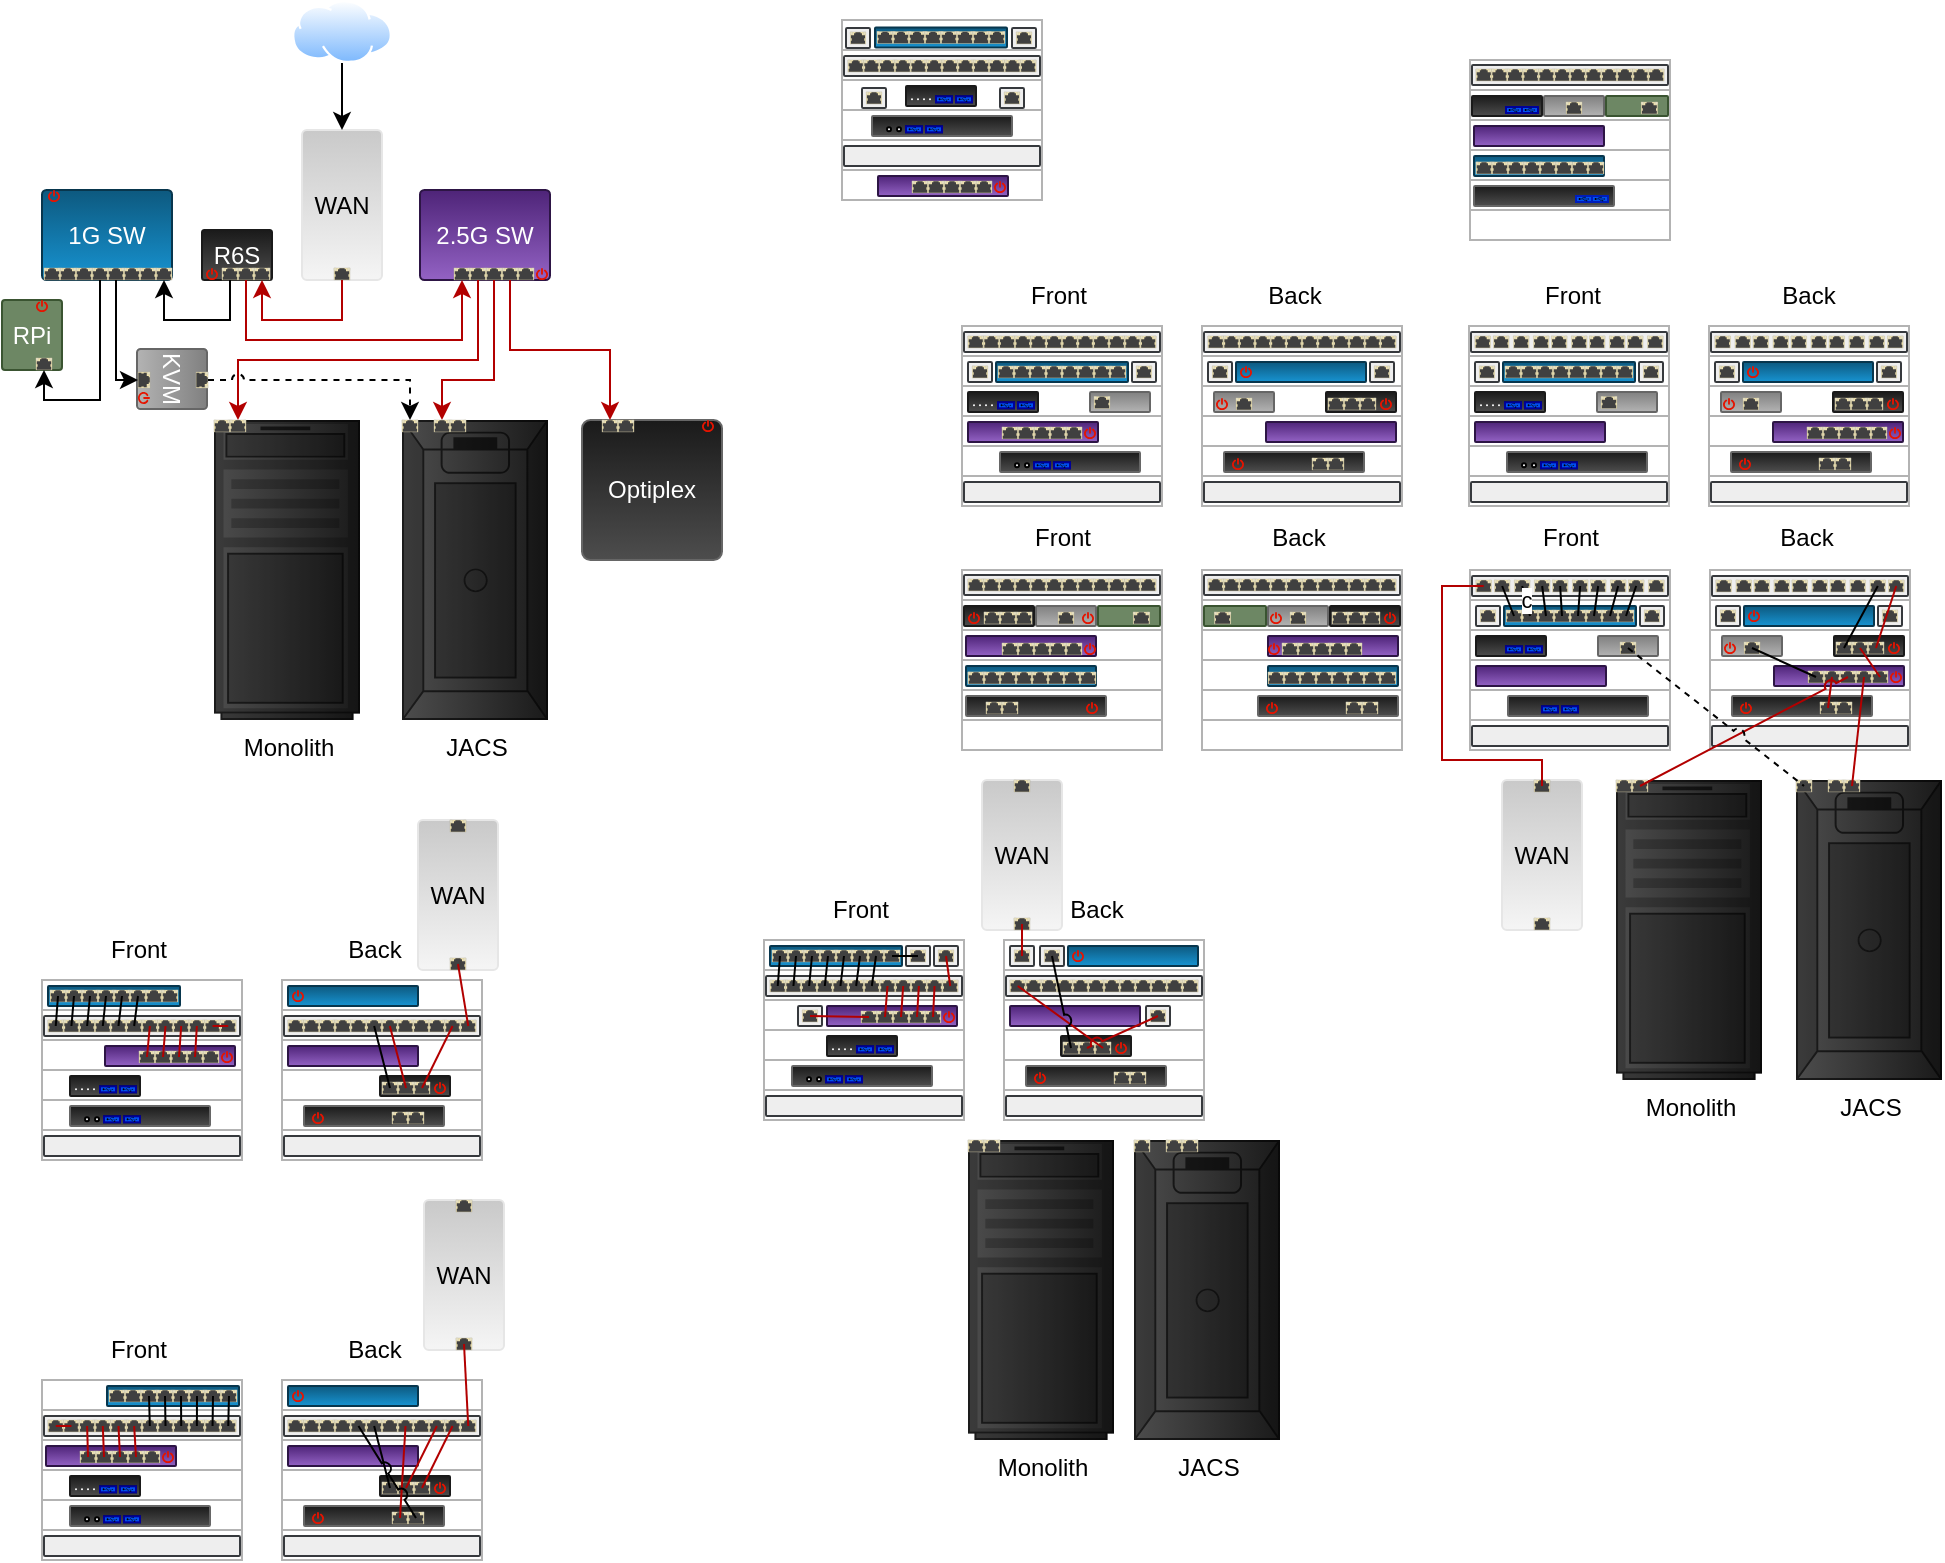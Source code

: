 <mxfile version="20.8.0" type="github">
  <diagram id="0CnZZreuBeIhkwFD8jHt" name="Page-1">
    <mxGraphModel dx="242" dy="156" grid="1" gridSize="10" guides="1" tooltips="1" connect="1" arrows="1" fold="1" page="1" pageScale="1" pageWidth="1100" pageHeight="850" math="0" shadow="0">
      <root>
        <mxCell id="0" />
        <mxCell id="1" parent="0" />
        <mxCell id="5v8TwEF7WNj_8TQKv6hW-795" value="" style="shape=table;startSize=0;container=1;collapsible=0;childLayout=tableLayout;flipH=0;strokeColor=#B3B3B3;movable=1;resizable=1;rotatable=1;deletable=1;editable=1;connectable=1;" parent="1" vertex="1">
          <mxGeometry x="774" y="325" width="100" height="90" as="geometry" />
        </mxCell>
        <mxCell id="5v8TwEF7WNj_8TQKv6hW-796" value="" style="shape=tableRow;horizontal=0;startSize=0;swimlaneHead=0;swimlaneBody=0;top=0;left=0;bottom=0;right=0;collapsible=0;dropTarget=0;fillColor=none;points=[[0,0.5],[1,0.5]];portConstraint=eastwest;movable=1;resizable=1;rotatable=1;deletable=1;editable=1;connectable=1;" parent="5v8TwEF7WNj_8TQKv6hW-795" vertex="1">
          <mxGeometry width="100" height="15" as="geometry" />
        </mxCell>
        <mxCell id="5v8TwEF7WNj_8TQKv6hW-797" value="" style="shape=partialRectangle;html=1;whiteSpace=wrap;connectable=1;overflow=hidden;fillColor=none;top=0;left=0;bottom=0;right=0;pointerEvents=1;movable=1;resizable=1;rotatable=1;deletable=1;editable=1;" parent="5v8TwEF7WNj_8TQKv6hW-796" vertex="1">
          <mxGeometry width="100" height="15" as="geometry">
            <mxRectangle width="100" height="15" as="alternateBounds" />
          </mxGeometry>
        </mxCell>
        <mxCell id="5v8TwEF7WNj_8TQKv6hW-798" value="" style="shape=tableRow;horizontal=0;startSize=0;swimlaneHead=0;swimlaneBody=0;top=0;left=0;bottom=0;right=0;collapsible=0;dropTarget=0;fillColor=none;points=[[0,0.5],[1,0.5]];portConstraint=eastwest;movable=1;resizable=1;rotatable=1;deletable=1;editable=1;connectable=1;" parent="5v8TwEF7WNj_8TQKv6hW-795" vertex="1">
          <mxGeometry y="15" width="100" height="15" as="geometry" />
        </mxCell>
        <mxCell id="5v8TwEF7WNj_8TQKv6hW-799" value="" style="shape=partialRectangle;html=1;whiteSpace=wrap;connectable=1;overflow=hidden;fillColor=none;top=0;left=0;bottom=0;right=0;pointerEvents=1;movable=1;resizable=1;rotatable=1;deletable=1;editable=1;" parent="5v8TwEF7WNj_8TQKv6hW-798" vertex="1">
          <mxGeometry width="100" height="15" as="geometry">
            <mxRectangle width="100" height="15" as="alternateBounds" />
          </mxGeometry>
        </mxCell>
        <mxCell id="5v8TwEF7WNj_8TQKv6hW-800" value="" style="shape=tableRow;horizontal=0;startSize=0;swimlaneHead=0;swimlaneBody=0;top=0;left=0;bottom=0;right=0;collapsible=0;dropTarget=0;fillColor=none;points=[[0,0.5],[1,0.5]];portConstraint=eastwest;movable=1;resizable=1;rotatable=1;deletable=1;editable=1;connectable=1;" parent="5v8TwEF7WNj_8TQKv6hW-795" vertex="1">
          <mxGeometry y="30" width="100" height="15" as="geometry" />
        </mxCell>
        <mxCell id="5v8TwEF7WNj_8TQKv6hW-801" value="" style="shape=partialRectangle;html=1;whiteSpace=wrap;connectable=1;overflow=hidden;fillColor=none;top=0;left=0;bottom=0;right=0;pointerEvents=1;movable=1;resizable=1;rotatable=1;deletable=1;editable=1;" parent="5v8TwEF7WNj_8TQKv6hW-800" vertex="1">
          <mxGeometry width="100" height="15" as="geometry">
            <mxRectangle width="100" height="15" as="alternateBounds" />
          </mxGeometry>
        </mxCell>
        <mxCell id="5v8TwEF7WNj_8TQKv6hW-802" value="" style="shape=tableRow;horizontal=0;startSize=0;swimlaneHead=0;swimlaneBody=0;top=0;left=0;bottom=0;right=0;collapsible=0;dropTarget=0;fillColor=none;points=[[0,0.5],[1,0.5]];portConstraint=eastwest;movable=1;resizable=1;rotatable=1;deletable=1;editable=1;connectable=1;" parent="5v8TwEF7WNj_8TQKv6hW-795" vertex="1">
          <mxGeometry y="45" width="100" height="15" as="geometry" />
        </mxCell>
        <mxCell id="5v8TwEF7WNj_8TQKv6hW-803" value="" style="shape=partialRectangle;html=1;whiteSpace=wrap;connectable=1;overflow=hidden;fillColor=none;top=0;left=0;bottom=0;right=0;pointerEvents=1;movable=1;resizable=1;rotatable=1;deletable=1;editable=1;" parent="5v8TwEF7WNj_8TQKv6hW-802" vertex="1">
          <mxGeometry width="100" height="15" as="geometry">
            <mxRectangle width="100" height="15" as="alternateBounds" />
          </mxGeometry>
        </mxCell>
        <mxCell id="5v8TwEF7WNj_8TQKv6hW-804" value="" style="shape=tableRow;horizontal=0;startSize=0;swimlaneHead=0;swimlaneBody=0;top=0;left=0;bottom=0;right=0;collapsible=0;dropTarget=0;fillColor=none;points=[[0,0.5],[1,0.5]];portConstraint=eastwest;movable=1;resizable=1;rotatable=1;deletable=1;editable=1;connectable=1;" parent="5v8TwEF7WNj_8TQKv6hW-795" vertex="1">
          <mxGeometry y="60" width="100" height="15" as="geometry" />
        </mxCell>
        <mxCell id="5v8TwEF7WNj_8TQKv6hW-805" value="" style="shape=partialRectangle;html=1;whiteSpace=wrap;connectable=1;overflow=hidden;fillColor=none;top=0;left=0;bottom=0;right=0;pointerEvents=1;movable=1;resizable=1;rotatable=1;deletable=1;editable=1;" parent="5v8TwEF7WNj_8TQKv6hW-804" vertex="1">
          <mxGeometry width="100" height="15" as="geometry">
            <mxRectangle width="100" height="15" as="alternateBounds" />
          </mxGeometry>
        </mxCell>
        <mxCell id="5v8TwEF7WNj_8TQKv6hW-806" value="" style="shape=tableRow;horizontal=0;startSize=0;swimlaneHead=0;swimlaneBody=0;top=0;left=0;bottom=0;right=0;collapsible=0;dropTarget=0;fillColor=none;points=[[0,0.5],[1,0.5]];portConstraint=eastwest;movable=1;resizable=1;rotatable=1;deletable=1;editable=1;connectable=1;" parent="5v8TwEF7WNj_8TQKv6hW-795" vertex="1">
          <mxGeometry y="75" width="100" height="15" as="geometry" />
        </mxCell>
        <mxCell id="5v8TwEF7WNj_8TQKv6hW-807" value="" style="shape=partialRectangle;html=1;whiteSpace=wrap;connectable=1;overflow=hidden;fillColor=none;top=0;left=0;bottom=0;right=0;pointerEvents=1;movable=1;resizable=1;rotatable=1;deletable=1;editable=1;" parent="5v8TwEF7WNj_8TQKv6hW-806" vertex="1">
          <mxGeometry width="100" height="15" as="geometry">
            <mxRectangle width="100" height="15" as="alternateBounds" />
          </mxGeometry>
        </mxCell>
        <mxCell id="XUGBaXw22ZNxGBCzZ_FS-78" value="" style="group" parent="1" vertex="1" connectable="0">
          <mxGeometry x="140" y="155" width="35" height="25" as="geometry" />
        </mxCell>
        <mxCell id="XUGBaXw22ZNxGBCzZ_FS-18" value="&lt;font color=&quot;#FFFFFF&quot;&gt;R6S&lt;/font&gt;" style="rounded=1;whiteSpace=wrap;html=1;spacing=2;fillColor=#1A1A1A;gradientColor=#4D4D4D;strokeColor=#1A1A1A;gradientDirection=south;arcSize=5;imageWidth=24;flipH=0;" parent="XUGBaXw22ZNxGBCzZ_FS-78" vertex="1">
          <mxGeometry width="35" height="25" as="geometry" />
        </mxCell>
        <mxCell id="XUGBaXw22ZNxGBCzZ_FS-19" value="" style="html=1;verticalLabelPosition=bottom;verticalAlign=top;outlineConnect=0;shadow=0;dashed=0;shape=mxgraph.rack.hpe_aruba.switches.rj45_sfp;fillColor=#1A1A1A;gradientColor=#4D4D4D;gradientDirection=west;noLabel=0;movable=1;resizable=1;rotatable=1;deletable=1;editable=1;connectable=1;" parent="XUGBaXw22ZNxGBCzZ_FS-78" vertex="1">
          <mxGeometry x="26" y="19" width="8" height="6" as="geometry" />
        </mxCell>
        <mxCell id="XUGBaXw22ZNxGBCzZ_FS-20" value="" style="html=1;verticalLabelPosition=bottom;verticalAlign=top;outlineConnect=0;shadow=0;dashed=0;shape=mxgraph.rack.hpe_aruba.switches.rj45_sfp;fillColor=#1A1A1A;gradientColor=default;gradientDirection=west;" parent="XUGBaXw22ZNxGBCzZ_FS-78" vertex="1">
          <mxGeometry x="18" y="19" width="8" height="6" as="geometry" />
        </mxCell>
        <mxCell id="XUGBaXw22ZNxGBCzZ_FS-21" value="" style="html=1;verticalLabelPosition=bottom;verticalAlign=top;outlineConnect=0;shadow=0;dashed=0;shape=mxgraph.rack.hpe_aruba.switches.rj45_sfp;fillColor=#1A1A1A;gradientColor=#4D4D4D;gradientDirection=west;" parent="XUGBaXw22ZNxGBCzZ_FS-78" vertex="1">
          <mxGeometry x="10" y="19" width="8" height="6" as="geometry" />
        </mxCell>
        <mxCell id="XUGBaXw22ZNxGBCzZ_FS-71" value="" style="shape=mxgraph.signs.tech.power;html=1;pointerEvents=1;fillColor=#e51400;strokeColor=none;verticalLabelPosition=bottom;verticalAlign=top;align=center;sketch=0;fontColor=#ffffff;fillStyle=auto;rounded=1;shadow=0;glass=0;dashed=1;labelBackgroundColor=none;strokeWidth=1;" parent="XUGBaXw22ZNxGBCzZ_FS-78" vertex="1">
          <mxGeometry x="2.0" y="19" width="6" height="6" as="geometry" />
        </mxCell>
        <mxCell id="XUGBaXw22ZNxGBCzZ_FS-83" value="" style="group" parent="1" vertex="1" connectable="0">
          <mxGeometry x="249" y="135" width="65" height="45" as="geometry" />
        </mxCell>
        <mxCell id="XUGBaXw22ZNxGBCzZ_FS-42" value="&lt;font color=&quot;#FFFFFF&quot;&gt;2.5G SW&lt;br&gt;&lt;/font&gt;" style="rounded=1;whiteSpace=wrap;html=1;spacing=2;fillColor=#4E2478;gradientColor=#9362C4;strokeColor=#2D1545;gradientDirection=south;arcSize=5;imageWidth=24;flipH=0;aspect=fixed;" parent="XUGBaXw22ZNxGBCzZ_FS-83" vertex="1">
          <mxGeometry width="65" height="45" as="geometry" />
        </mxCell>
        <mxCell id="XUGBaXw22ZNxGBCzZ_FS-47" value="" style="html=1;verticalLabelPosition=bottom;verticalAlign=top;outlineConnect=0;shadow=0;dashed=0;shape=mxgraph.rack.hpe_aruba.switches.rj45_sfp;fillColor=#1A1A1A;gradientColor=#4D4D4D;gradientDirection=west;" parent="XUGBaXw22ZNxGBCzZ_FS-83" vertex="1">
          <mxGeometry x="17" y="39" width="8" height="6" as="geometry" />
        </mxCell>
        <mxCell id="XUGBaXw22ZNxGBCzZ_FS-48" value="" style="html=1;verticalLabelPosition=bottom;verticalAlign=top;outlineConnect=0;shadow=0;dashed=0;shape=mxgraph.rack.hpe_aruba.switches.rj45_sfp;fillColor=#1A1A1A;gradientColor=#4D4D4D;gradientDirection=west;" parent="XUGBaXw22ZNxGBCzZ_FS-83" vertex="1">
          <mxGeometry x="49" y="39" width="8" height="6" as="geometry" />
        </mxCell>
        <mxCell id="XUGBaXw22ZNxGBCzZ_FS-49" value="" style="html=1;verticalLabelPosition=bottom;verticalAlign=top;outlineConnect=0;shadow=0;dashed=0;shape=mxgraph.rack.hpe_aruba.switches.rj45_sfp;fillColor=#1A1A1A;gradientColor=#4D4D4D;gradientDirection=west;" parent="XUGBaXw22ZNxGBCzZ_FS-83" vertex="1">
          <mxGeometry x="41" y="39" width="8" height="6" as="geometry" />
        </mxCell>
        <mxCell id="XUGBaXw22ZNxGBCzZ_FS-50" value="" style="html=1;verticalLabelPosition=bottom;verticalAlign=top;outlineConnect=0;shadow=0;dashed=0;shape=mxgraph.rack.hpe_aruba.switches.rj45_sfp;fillColor=#1A1A1A;gradientColor=#4D4D4D;gradientDirection=west;" parent="XUGBaXw22ZNxGBCzZ_FS-83" vertex="1">
          <mxGeometry x="33" y="39" width="8" height="6" as="geometry" />
        </mxCell>
        <mxCell id="XUGBaXw22ZNxGBCzZ_FS-51" value="" style="html=1;verticalLabelPosition=bottom;verticalAlign=top;outlineConnect=0;shadow=0;dashed=0;shape=mxgraph.rack.hpe_aruba.switches.rj45_sfp;fillColor=#1A1A1A;gradientColor=#4D4D4D;gradientDirection=west;" parent="XUGBaXw22ZNxGBCzZ_FS-83" vertex="1">
          <mxGeometry x="25" y="39" width="8" height="6" as="geometry" />
        </mxCell>
        <mxCell id="XUGBaXw22ZNxGBCzZ_FS-70" value="" style="shape=mxgraph.signs.tech.power;html=1;pointerEvents=1;fillColor=#e51400;strokeColor=none;verticalLabelPosition=bottom;verticalAlign=top;align=center;sketch=0;fontColor=#ffffff;fillStyle=auto;rounded=1;shadow=0;glass=0;dashed=1;labelBackgroundColor=none;strokeWidth=1;" parent="XUGBaXw22ZNxGBCzZ_FS-83" vertex="1">
          <mxGeometry x="58.0" y="39" width="6" height="6" as="geometry" />
        </mxCell>
        <mxCell id="XUGBaXw22ZNxGBCzZ_FS-84" value="" style="group;rotation=90;" parent="1" vertex="1" connectable="0">
          <mxGeometry x="110" y="212" width="30" height="35" as="geometry" />
        </mxCell>
        <mxCell id="XUGBaXw22ZNxGBCzZ_FS-72" value="KVM" style="rounded=1;whiteSpace=wrap;html=1;spacing=2;fillColor=#808080;gradientColor=#B3B3B3;strokeColor=#666666;gradientDirection=east;arcSize=6;imageWidth=24;flipH=0;shadow=0;glass=0;labelBackgroundColor=none;sketch=0;fillStyle=auto;strokeWidth=1;fontColor=#FFFFFF;direction=south;rotation=90;" parent="XUGBaXw22ZNxGBCzZ_FS-84" vertex="1">
          <mxGeometry width="30" height="35" as="geometry" />
        </mxCell>
        <mxCell id="XUGBaXw22ZNxGBCzZ_FS-73" value="" style="html=1;verticalLabelPosition=bottom;verticalAlign=top;outlineConnect=0;shadow=0;dashed=0;shape=mxgraph.rack.hpe_aruba.switches.rj45_sfp;fillColor=#1A1A1A;gradientColor=#4D4D4D;gradientDirection=west;rounded=1;glass=0;labelBackgroundColor=none;sketch=0;fillStyle=auto;strokeColor=default;strokeWidth=1;fontColor=#FFFFFF;rotation=90;" parent="XUGBaXw22ZNxGBCzZ_FS-84" vertex="1">
          <mxGeometry x="-3" y="15" width="8" height="6" as="geometry" />
        </mxCell>
        <mxCell id="XUGBaXw22ZNxGBCzZ_FS-74" value="" style="html=1;verticalLabelPosition=bottom;verticalAlign=top;outlineConnect=0;shadow=0;dashed=0;shape=mxgraph.rack.hpe_aruba.switches.rj45_sfp;fillColor=#1A1A1A;gradientColor=#4D4D4D;gradientDirection=west;rounded=1;glass=0;labelBackgroundColor=none;sketch=0;fillStyle=auto;strokeColor=default;strokeWidth=1;fontColor=#FFFFFF;rotation=90;" parent="XUGBaXw22ZNxGBCzZ_FS-84" vertex="1">
          <mxGeometry x="26" y="15" width="8" height="6" as="geometry" />
        </mxCell>
        <mxCell id="XUGBaXw22ZNxGBCzZ_FS-75" value="" style="shape=mxgraph.signs.tech.power;html=1;pointerEvents=1;fillColor=#e51400;strokeColor=none;verticalLabelPosition=bottom;verticalAlign=top;align=center;sketch=0;fontColor=#ffffff;fillStyle=auto;rounded=1;shadow=0;glass=0;labelBackgroundColor=none;strokeWidth=1;rotation=90;" parent="XUGBaXw22ZNxGBCzZ_FS-84" vertex="1">
          <mxGeometry x="-2" y="24" width="6" height="6" as="geometry" />
        </mxCell>
        <mxCell id="XUGBaXw22ZNxGBCzZ_FS-85" value="" style="group" parent="1" vertex="1" connectable="0">
          <mxGeometry x="60" y="135" width="65" height="45" as="geometry" />
        </mxCell>
        <mxCell id="XUGBaXw22ZNxGBCzZ_FS-44" value="&lt;font color=&quot;#FFFFFF&quot;&gt;1G SW&lt;/font&gt;" style="rounded=1;whiteSpace=wrap;html=1;spacing=2;fillColor=#0d597f;gradientColor=#1793d1;strokeColor=#08364D;gradientDirection=south;arcSize=5;imageWidth=24;flipH=0;glass=0;shadow=0;aspect=fixed;" parent="XUGBaXw22ZNxGBCzZ_FS-85" vertex="1">
          <mxGeometry width="65" height="45" as="geometry" />
        </mxCell>
        <mxCell id="XUGBaXw22ZNxGBCzZ_FS-52" value="" style="html=1;verticalLabelPosition=bottom;verticalAlign=top;outlineConnect=0;shadow=0;dashed=0;shape=mxgraph.rack.hpe_aruba.switches.rj45_sfp;fillColor=#1A1A1A;gradientColor=#4D4D4D;gradientDirection=west;" parent="XUGBaXw22ZNxGBCzZ_FS-85" vertex="1">
          <mxGeometry x="57" y="39" width="8" height="6" as="geometry" />
        </mxCell>
        <mxCell id="XUGBaXw22ZNxGBCzZ_FS-53" value="" style="html=1;verticalLabelPosition=bottom;verticalAlign=top;outlineConnect=0;shadow=0;dashed=0;shape=mxgraph.rack.hpe_aruba.switches.rj45_sfp;fillColor=#1A1A1A;gradientColor=#4D4D4D;gradientDirection=west;" parent="XUGBaXw22ZNxGBCzZ_FS-85" vertex="1">
          <mxGeometry x="49" y="39" width="8" height="6" as="geometry" />
        </mxCell>
        <mxCell id="XUGBaXw22ZNxGBCzZ_FS-54" value="" style="html=1;verticalLabelPosition=bottom;verticalAlign=top;outlineConnect=0;shadow=0;dashed=0;shape=mxgraph.rack.hpe_aruba.switches.rj45_sfp;fillColor=#1A1A1A;gradientColor=#4D4D4D;gradientDirection=west;" parent="XUGBaXw22ZNxGBCzZ_FS-85" vertex="1">
          <mxGeometry x="41" y="39" width="8" height="6" as="geometry" />
        </mxCell>
        <mxCell id="XUGBaXw22ZNxGBCzZ_FS-55" value="" style="html=1;verticalLabelPosition=bottom;verticalAlign=top;outlineConnect=0;shadow=0;dashed=0;shape=mxgraph.rack.hpe_aruba.switches.rj45_sfp;fillColor=#1A1A1A;gradientColor=#4D4D4D;gradientDirection=west;" parent="XUGBaXw22ZNxGBCzZ_FS-85" vertex="1">
          <mxGeometry x="33" y="39" width="8" height="6" as="geometry" />
        </mxCell>
        <mxCell id="XUGBaXw22ZNxGBCzZ_FS-56" value="" style="html=1;verticalLabelPosition=bottom;verticalAlign=top;outlineConnect=0;shadow=0;dashed=0;shape=mxgraph.rack.hpe_aruba.switches.rj45_sfp;fillColor=#1A1A1A;gradientColor=#4D4D4D;gradientDirection=west;" parent="XUGBaXw22ZNxGBCzZ_FS-85" vertex="1">
          <mxGeometry x="25" y="39" width="8" height="6" as="geometry" />
        </mxCell>
        <mxCell id="XUGBaXw22ZNxGBCzZ_FS-57" value="" style="html=1;verticalLabelPosition=bottom;verticalAlign=top;outlineConnect=0;shadow=0;dashed=0;shape=mxgraph.rack.hpe_aruba.switches.rj45_sfp;fillColor=#1A1A1A;gradientColor=#4D4D4D;gradientDirection=west;" parent="XUGBaXw22ZNxGBCzZ_FS-85" vertex="1">
          <mxGeometry x="17" y="39" width="8" height="6" as="geometry" />
        </mxCell>
        <mxCell id="XUGBaXw22ZNxGBCzZ_FS-58" value="" style="html=1;verticalLabelPosition=bottom;verticalAlign=top;outlineConnect=0;shadow=0;dashed=0;shape=mxgraph.rack.hpe_aruba.switches.rj45_sfp;fillColor=#1A1A1A;gradientColor=#4D4D4D;gradientDirection=west;" parent="XUGBaXw22ZNxGBCzZ_FS-85" vertex="1">
          <mxGeometry x="9" y="39" width="8" height="6" as="geometry" />
        </mxCell>
        <mxCell id="XUGBaXw22ZNxGBCzZ_FS-59" value="" style="html=1;verticalLabelPosition=bottom;verticalAlign=top;outlineConnect=0;shadow=0;dashed=0;shape=mxgraph.rack.hpe_aruba.switches.rj45_sfp;fillColor=#1A1A1A;gradientColor=#4D4D4D;gradientDirection=west;" parent="XUGBaXw22ZNxGBCzZ_FS-85" vertex="1">
          <mxGeometry x="1" y="39" width="8" height="6" as="geometry" />
        </mxCell>
        <mxCell id="XUGBaXw22ZNxGBCzZ_FS-69" value="" style="shape=mxgraph.signs.tech.power;html=1;pointerEvents=1;fillColor=#e51400;strokeColor=none;verticalLabelPosition=bottom;verticalAlign=top;align=center;sketch=0;fontColor=#ffffff;fillStyle=auto;rounded=1;shadow=0;glass=0;dashed=1;labelBackgroundColor=none;strokeWidth=1;" parent="XUGBaXw22ZNxGBCzZ_FS-85" vertex="1">
          <mxGeometry x="3.0" width="6" height="6" as="geometry" />
        </mxCell>
        <mxCell id="XUGBaXw22ZNxGBCzZ_FS-86" value="" style="group" parent="1" vertex="1" connectable="0">
          <mxGeometry x="40" y="190" width="30" height="35" as="geometry" />
        </mxCell>
        <mxCell id="XUGBaXw22ZNxGBCzZ_FS-76" value="RPi" style="rounded=1;whiteSpace=wrap;html=1;spacing=2;fillColor=#6d8764;strokeColor=#3A5431;gradientDirection=west;arcSize=5;imageWidth=24;flipH=0;fontColor=#ffffff;direction=south;" parent="XUGBaXw22ZNxGBCzZ_FS-86" vertex="1">
          <mxGeometry width="30" height="35" as="geometry" />
        </mxCell>
        <mxCell id="XUGBaXw22ZNxGBCzZ_FS-77" value="" style="html=1;verticalLabelPosition=bottom;verticalAlign=top;outlineConnect=0;shadow=0;dashed=0;shape=mxgraph.rack.hpe_aruba.switches.rj45_sfp;fillColor=#1A1A1A;gradientColor=#4D4D4D;gradientDirection=west;rounded=1;glass=0;labelBackgroundColor=none;sketch=0;fillStyle=auto;strokeColor=default;strokeWidth=1;fontColor=#FFFFFF;" parent="XUGBaXw22ZNxGBCzZ_FS-86" vertex="1">
          <mxGeometry x="17" y="29" width="8" height="6" as="geometry" />
        </mxCell>
        <mxCell id="5v8TwEF7WNj_8TQKv6hW-264" value="" style="shape=mxgraph.signs.tech.power;html=1;pointerEvents=1;fillColor=#e51400;strokeColor=none;verticalLabelPosition=bottom;verticalAlign=top;align=center;sketch=0;fontColor=#ffffff;fillStyle=auto;" parent="XUGBaXw22ZNxGBCzZ_FS-86" vertex="1">
          <mxGeometry x="17.0" width="6" height="6" as="geometry" />
        </mxCell>
        <mxCell id="XUGBaXw22ZNxGBCzZ_FS-87" value="" style="group" parent="1" vertex="1" connectable="0">
          <mxGeometry x="330" y="250" width="70" height="70" as="geometry" />
        </mxCell>
        <mxCell id="XUGBaXw22ZNxGBCzZ_FS-63" value="Optiplex" style="rounded=1;whiteSpace=wrap;html=1;spacing=2;fillColor=#1A1A1A;gradientColor=#4D4D4D;strokeColor=#666666;gradientDirection=south;arcSize=6;imageWidth=24;flipH=0;fontColor=#FFFFFF;aspect=fixed;glass=0;shadow=0;" parent="XUGBaXw22ZNxGBCzZ_FS-87" vertex="1">
          <mxGeometry width="70" height="70" as="geometry" />
        </mxCell>
        <mxCell id="XUGBaXw22ZNxGBCzZ_FS-64" value="" style="html=1;verticalLabelPosition=bottom;verticalAlign=top;outlineConnect=0;shadow=0;dashed=0;shape=mxgraph.rack.hpe_aruba.switches.rj45_sfp;fillColor=#1A1A1A;gradientColor=#4D4D4D;gradientDirection=west;" parent="XUGBaXw22ZNxGBCzZ_FS-87" vertex="1">
          <mxGeometry x="10" width="8" height="6" as="geometry" />
        </mxCell>
        <mxCell id="XUGBaXw22ZNxGBCzZ_FS-65" value="" style="html=1;verticalLabelPosition=bottom;verticalAlign=top;outlineConnect=0;shadow=0;dashed=0;shape=mxgraph.rack.hpe_aruba.switches.rj45_sfp;fillColor=#1A1A1A;gradientColor=#4D4D4D;gradientDirection=west;" parent="XUGBaXw22ZNxGBCzZ_FS-87" vertex="1">
          <mxGeometry x="18" width="8" height="6" as="geometry" />
        </mxCell>
        <mxCell id="XUGBaXw22ZNxGBCzZ_FS-67" value="" style="shape=mxgraph.signs.tech.power;html=1;pointerEvents=1;fillColor=#e51400;strokeColor=none;verticalLabelPosition=bottom;verticalAlign=top;align=center;sketch=0;fontColor=#ffffff;fillStyle=auto;" parent="XUGBaXw22ZNxGBCzZ_FS-87" vertex="1">
          <mxGeometry x="60" width="6" height="6" as="geometry" />
        </mxCell>
        <mxCell id="cZjmozA2oQzg9VcN77ly-15" value="" style="group" parent="1" vertex="1" connectable="0">
          <mxGeometry x="190" y="105" width="40" height="75" as="geometry" />
        </mxCell>
        <mxCell id="cZjmozA2oQzg9VcN77ly-4" value="WAN" style="rounded=1;whiteSpace=wrap;html=1;spacing=2;fillColor=#f5f5f5;gradientColor=#C9C9C9;strokeColor=#E6E6E6;gradientDirection=west;arcSize=6;imageWidth=24;flipH=0;shadow=0;glass=0;labelBackgroundColor=none;sketch=0;fillStyle=auto;strokeWidth=1;direction=south;" parent="cZjmozA2oQzg9VcN77ly-15" vertex="1">
          <mxGeometry width="40" height="75" as="geometry" />
        </mxCell>
        <mxCell id="cZjmozA2oQzg9VcN77ly-8" value="" style="html=1;verticalLabelPosition=bottom;verticalAlign=top;outlineConnect=0;shadow=0;dashed=0;shape=mxgraph.rack.hpe_aruba.switches.rj45_sfp;fillColor=#1A1A1A;gradientColor=#4D4D4D;gradientDirection=west;rounded=1;glass=0;labelBackgroundColor=none;sketch=0;fillStyle=auto;strokeColor=default;strokeWidth=1;fontColor=#FFFFFF;" parent="cZjmozA2oQzg9VcN77ly-15" vertex="1">
          <mxGeometry x="16" y="69" width="8" height="6" as="geometry" />
        </mxCell>
        <mxCell id="cZjmozA2oQzg9VcN77ly-20" style="edgeStyle=elbowEdgeStyle;rounded=0;orthogonalLoop=1;jettySize=auto;html=1;fillColor=#e51400;strokeColor=#B20000;" parent="1" source="XUGBaXw22ZNxGBCzZ_FS-20" target="XUGBaXw22ZNxGBCzZ_FS-47" edge="1">
          <mxGeometry relative="1" as="geometry">
            <Array as="points">
              <mxPoint x="210" y="210" />
            </Array>
          </mxGeometry>
        </mxCell>
        <mxCell id="cZjmozA2oQzg9VcN77ly-17" style="rounded=0;orthogonalLoop=1;jettySize=auto;html=1;edgeStyle=elbowEdgeStyle;fillColor=#e51400;strokeColor=#B20000;" parent="1" source="cZjmozA2oQzg9VcN77ly-8" target="XUGBaXw22ZNxGBCzZ_FS-19" edge="1">
          <mxGeometry relative="1" as="geometry">
            <Array as="points">
              <mxPoint x="190" y="200" />
            </Array>
          </mxGeometry>
        </mxCell>
        <mxCell id="cZjmozA2oQzg9VcN77ly-21" style="edgeStyle=elbowEdgeStyle;rounded=0;orthogonalLoop=1;jettySize=auto;html=1;" parent="1" source="XUGBaXw22ZNxGBCzZ_FS-21" target="XUGBaXw22ZNxGBCzZ_FS-52" edge="1">
          <mxGeometry relative="1" as="geometry">
            <Array as="points">
              <mxPoint x="130" y="200" />
            </Array>
          </mxGeometry>
        </mxCell>
        <mxCell id="cZjmozA2oQzg9VcN77ly-23" style="edgeStyle=elbowEdgeStyle;rounded=0;orthogonalLoop=1;jettySize=auto;html=1;" parent="1" source="cZjmozA2oQzg9VcN77ly-22" target="cZjmozA2oQzg9VcN77ly-4" edge="1">
          <mxGeometry relative="1" as="geometry">
            <mxPoint x="210" y="105" as="targetPoint" />
          </mxGeometry>
        </mxCell>
        <mxCell id="cZjmozA2oQzg9VcN77ly-22" value="" style="aspect=fixed;perimeter=ellipsePerimeter;html=1;align=center;shadow=0;dashed=0;spacingTop=3;image;image=img/lib/active_directory/internet_cloud.svg;glass=0;sketch=0;strokeColor=#E6E6E6;fillColor=none;gradientColor=#C9C9C9;gradientDirection=west;" parent="1" vertex="1">
          <mxGeometry x="185" y="40" width="50" height="31.5" as="geometry" />
        </mxCell>
        <mxCell id="cZjmozA2oQzg9VcN77ly-35" style="edgeStyle=elbowEdgeStyle;rounded=0;orthogonalLoop=1;jettySize=auto;html=1;elbow=vertical;fillColor=#e51400;strokeColor=#B20000;" parent="1" source="XUGBaXw22ZNxGBCzZ_FS-51" target="cZjmozA2oQzg9VcN77ly-29" edge="1">
          <mxGeometry relative="1" as="geometry">
            <Array as="points">
              <mxPoint x="200" y="220" />
            </Array>
          </mxGeometry>
        </mxCell>
        <mxCell id="cZjmozA2oQzg9VcN77ly-36" style="edgeStyle=elbowEdgeStyle;rounded=0;orthogonalLoop=1;jettySize=auto;elbow=vertical;html=1;fillColor=#e51400;strokeColor=#B20000;" parent="1" source="XUGBaXw22ZNxGBCzZ_FS-50" target="cZjmozA2oQzg9VcN77ly-32" edge="1">
          <mxGeometry relative="1" as="geometry">
            <Array as="points">
              <mxPoint x="280" y="230" />
            </Array>
          </mxGeometry>
        </mxCell>
        <mxCell id="cZjmozA2oQzg9VcN77ly-37" style="edgeStyle=elbowEdgeStyle;rounded=0;orthogonalLoop=1;jettySize=auto;elbow=vertical;html=1;fillColor=#e51400;strokeColor=#B20000;" parent="1" source="XUGBaXw22ZNxGBCzZ_FS-49" target="XUGBaXw22ZNxGBCzZ_FS-64" edge="1">
          <mxGeometry relative="1" as="geometry" />
        </mxCell>
        <mxCell id="cZjmozA2oQzg9VcN77ly-42" style="edgeStyle=elbowEdgeStyle;rounded=0;orthogonalLoop=1;jettySize=auto;elbow=vertical;html=1;" parent="1" source="XUGBaXw22ZNxGBCzZ_FS-56" target="XUGBaXw22ZNxGBCzZ_FS-77" edge="1">
          <mxGeometry relative="1" as="geometry">
            <Array as="points">
              <mxPoint x="70" y="240" />
            </Array>
          </mxGeometry>
        </mxCell>
        <mxCell id="cZjmozA2oQzg9VcN77ly-43" value="" style="group" parent="1" vertex="1" connectable="0">
          <mxGeometry x="240" y="250" width="73" height="150" as="geometry" />
        </mxCell>
        <mxCell id="XUGBaXw22ZNxGBCzZ_FS-25" value="JACS" style="strokeColor=#666666;html=1;verticalLabelPosition=bottom;labelBackgroundColor=none;verticalAlign=top;outlineConnect=0;shadow=0;dashed=0;shape=mxgraph.rack.general.server_3;fontColor=#000000;fillColor=#1A1A1A;gradientColor=#4D4D4D;gradientDirection=west;" parent="cZjmozA2oQzg9VcN77ly-43" vertex="1">
          <mxGeometry width="73" height="150" as="geometry" />
        </mxCell>
        <mxCell id="cZjmozA2oQzg9VcN77ly-30" value="" style="html=1;verticalLabelPosition=bottom;verticalAlign=top;outlineConnect=0;shadow=0;dashed=0;shape=mxgraph.rack.hpe_aruba.switches.rj45_sfp;fillColor=#1A1A1A;gradientColor=#4D4D4D;gradientDirection=west;rounded=1;glass=0;labelBackgroundColor=none;sketch=0;fillStyle=auto;strokeColor=default;strokeWidth=1;fontColor=#FFFFFF;" parent="cZjmozA2oQzg9VcN77ly-43" vertex="1">
          <mxGeometry width="8" height="6" as="geometry" />
        </mxCell>
        <mxCell id="cZjmozA2oQzg9VcN77ly-32" value="" style="html=1;verticalLabelPosition=bottom;verticalAlign=top;outlineConnect=0;shadow=0;dashed=0;shape=mxgraph.rack.hpe_aruba.switches.rj45_sfp;fillColor=#1A1A1A;gradientColor=#4D4D4D;gradientDirection=west;rounded=1;glass=0;labelBackgroundColor=none;sketch=0;fillStyle=auto;strokeColor=default;strokeWidth=1;fontColor=#FFFFFF;" parent="cZjmozA2oQzg9VcN77ly-43" vertex="1">
          <mxGeometry x="16" width="8" height="6" as="geometry" />
        </mxCell>
        <mxCell id="cZjmozA2oQzg9VcN77ly-33" value="" style="html=1;verticalLabelPosition=bottom;verticalAlign=top;outlineConnect=0;shadow=0;dashed=0;shape=mxgraph.rack.hpe_aruba.switches.rj45_sfp;fillColor=#1A1A1A;gradientColor=#4D4D4D;gradientDirection=west;rounded=1;glass=0;labelBackgroundColor=none;sketch=0;fillStyle=auto;strokeColor=default;strokeWidth=1;fontColor=#FFFFFF;" parent="cZjmozA2oQzg9VcN77ly-43" vertex="1">
          <mxGeometry x="24" width="8" height="6" as="geometry" />
        </mxCell>
        <mxCell id="cZjmozA2oQzg9VcN77ly-46" value="" style="group" parent="1" vertex="1" connectable="0">
          <mxGeometry x="146" y="250" width="73" height="150" as="geometry" />
        </mxCell>
        <mxCell id="XUGBaXw22ZNxGBCzZ_FS-24" value="Monolith" style="strokeColor=#666666;html=1;verticalLabelPosition=bottom;labelBackgroundColor=none;verticalAlign=top;outlineConnect=0;shadow=0;dashed=0;shape=mxgraph.rack.general.server_1;fontColor=#000000;fillColor=#1A1A1A;gradientColor=#4D4D4D;gradientDirection=west;" parent="cZjmozA2oQzg9VcN77ly-46" vertex="1">
          <mxGeometry width="73" height="150" as="geometry" />
        </mxCell>
        <mxCell id="cZjmozA2oQzg9VcN77ly-28" value="" style="html=1;verticalLabelPosition=bottom;verticalAlign=top;outlineConnect=0;shadow=0;dashed=0;shape=mxgraph.rack.hpe_aruba.switches.rj45_sfp;fillColor=#1A1A1A;gradientColor=#4D4D4D;gradientDirection=west;rounded=1;glass=0;labelBackgroundColor=none;sketch=0;fillStyle=auto;strokeColor=default;strokeWidth=1;fontColor=#FFFFFF;" parent="cZjmozA2oQzg9VcN77ly-46" vertex="1">
          <mxGeometry width="8" height="6" as="geometry" />
        </mxCell>
        <mxCell id="cZjmozA2oQzg9VcN77ly-29" value="" style="html=1;verticalLabelPosition=bottom;verticalAlign=top;outlineConnect=0;shadow=0;dashed=0;shape=mxgraph.rack.hpe_aruba.switches.rj45_sfp;fillColor=#1A1A1A;gradientColor=#4D4D4D;gradientDirection=west;rounded=1;glass=0;labelBackgroundColor=none;sketch=0;fillStyle=auto;strokeColor=default;strokeWidth=1;fontColor=#FFFFFF;" parent="cZjmozA2oQzg9VcN77ly-46" vertex="1">
          <mxGeometry x="8" width="8" height="6" as="geometry" />
        </mxCell>
        <mxCell id="cZjmozA2oQzg9VcN77ly-47" style="edgeStyle=elbowEdgeStyle;rounded=0;orthogonalLoop=1;jettySize=auto;html=1;" parent="1" source="XUGBaXw22ZNxGBCzZ_FS-55" target="XUGBaXw22ZNxGBCzZ_FS-73" edge="1">
          <mxGeometry relative="1" as="geometry">
            <Array as="points">
              <mxPoint x="97" y="200" />
            </Array>
          </mxGeometry>
        </mxCell>
        <mxCell id="cZjmozA2oQzg9VcN77ly-48" style="edgeStyle=elbowEdgeStyle;rounded=0;orthogonalLoop=1;jettySize=auto;html=1;elbow=vertical;dashed=1;jumpStyle=arc;" parent="1" source="XUGBaXw22ZNxGBCzZ_FS-74" target="cZjmozA2oQzg9VcN77ly-30" edge="1">
          <mxGeometry relative="1" as="geometry">
            <Array as="points">
              <mxPoint x="200" y="230" />
            </Array>
          </mxGeometry>
        </mxCell>
        <mxCell id="5v8TwEF7WNj_8TQKv6hW-52" value="" style="group" parent="1" vertex="1" connectable="0">
          <mxGeometry x="606" y="610" width="73" height="150" as="geometry" />
        </mxCell>
        <mxCell id="5v8TwEF7WNj_8TQKv6hW-53" value="JACS" style="strokeColor=#666666;html=1;verticalLabelPosition=bottom;labelBackgroundColor=none;verticalAlign=top;outlineConnect=0;shadow=0;dashed=0;shape=mxgraph.rack.general.server_3;fontColor=#000000;fillColor=#1A1A1A;gradientColor=#4D4D4D;gradientDirection=west;" parent="5v8TwEF7WNj_8TQKv6hW-52" vertex="1">
          <mxGeometry width="73" height="150" as="geometry" />
        </mxCell>
        <mxCell id="5v8TwEF7WNj_8TQKv6hW-54" value="" style="html=1;verticalLabelPosition=bottom;verticalAlign=top;outlineConnect=0;shadow=0;dashed=0;shape=mxgraph.rack.hpe_aruba.switches.rj45_sfp;fillColor=#1A1A1A;gradientColor=#4D4D4D;gradientDirection=west;rounded=1;glass=0;labelBackgroundColor=none;sketch=0;fillStyle=auto;strokeColor=default;strokeWidth=1;fontColor=#FFFFFF;" parent="5v8TwEF7WNj_8TQKv6hW-52" vertex="1">
          <mxGeometry width="8" height="6" as="geometry" />
        </mxCell>
        <mxCell id="5v8TwEF7WNj_8TQKv6hW-55" value="" style="html=1;verticalLabelPosition=bottom;verticalAlign=top;outlineConnect=0;shadow=0;dashed=0;shape=mxgraph.rack.hpe_aruba.switches.rj45_sfp;fillColor=#1A1A1A;gradientColor=#4D4D4D;gradientDirection=west;rounded=1;glass=0;labelBackgroundColor=none;sketch=0;fillStyle=auto;strokeColor=default;strokeWidth=1;fontColor=#FFFFFF;" parent="5v8TwEF7WNj_8TQKv6hW-52" vertex="1">
          <mxGeometry x="16" width="8" height="6" as="geometry" />
        </mxCell>
        <mxCell id="5v8TwEF7WNj_8TQKv6hW-56" value="" style="html=1;verticalLabelPosition=bottom;verticalAlign=top;outlineConnect=0;shadow=0;dashed=0;shape=mxgraph.rack.hpe_aruba.switches.rj45_sfp;fillColor=#1A1A1A;gradientColor=#4D4D4D;gradientDirection=west;rounded=1;glass=0;labelBackgroundColor=none;sketch=0;fillStyle=auto;strokeColor=default;strokeWidth=1;fontColor=#FFFFFF;" parent="5v8TwEF7WNj_8TQKv6hW-52" vertex="1">
          <mxGeometry x="24" width="8" height="6" as="geometry" />
        </mxCell>
        <mxCell id="5v8TwEF7WNj_8TQKv6hW-57" value="" style="group" parent="1" vertex="1" connectable="0">
          <mxGeometry x="523" y="610" width="73" height="150" as="geometry" />
        </mxCell>
        <mxCell id="5v8TwEF7WNj_8TQKv6hW-58" value="Monolith" style="strokeColor=#666666;html=1;verticalLabelPosition=bottom;labelBackgroundColor=none;verticalAlign=top;outlineConnect=0;shadow=0;dashed=0;shape=mxgraph.rack.general.server_1;fontColor=#000000;fillColor=#1A1A1A;gradientColor=#4D4D4D;gradientDirection=west;" parent="5v8TwEF7WNj_8TQKv6hW-57" vertex="1">
          <mxGeometry width="73" height="150" as="geometry" />
        </mxCell>
        <mxCell id="5v8TwEF7WNj_8TQKv6hW-59" value="" style="html=1;verticalLabelPosition=bottom;verticalAlign=top;outlineConnect=0;shadow=0;dashed=0;shape=mxgraph.rack.hpe_aruba.switches.rj45_sfp;fillColor=#1A1A1A;gradientColor=#4D4D4D;gradientDirection=west;rounded=1;glass=0;labelBackgroundColor=none;sketch=0;fillStyle=auto;strokeColor=default;strokeWidth=1;fontColor=#FFFFFF;" parent="5v8TwEF7WNj_8TQKv6hW-57" vertex="1">
          <mxGeometry width="8" height="6" as="geometry" />
        </mxCell>
        <mxCell id="5v8TwEF7WNj_8TQKv6hW-60" value="" style="html=1;verticalLabelPosition=bottom;verticalAlign=top;outlineConnect=0;shadow=0;dashed=0;shape=mxgraph.rack.hpe_aruba.switches.rj45_sfp;fillColor=#1A1A1A;gradientColor=#4D4D4D;gradientDirection=west;rounded=1;glass=0;labelBackgroundColor=none;sketch=0;fillStyle=auto;strokeColor=default;strokeWidth=1;fontColor=#FFFFFF;" parent="5v8TwEF7WNj_8TQKv6hW-57" vertex="1">
          <mxGeometry x="8" width="8" height="6" as="geometry" />
        </mxCell>
        <mxCell id="5v8TwEF7WNj_8TQKv6hW-88" value="" style="shape=table;startSize=0;container=1;collapsible=0;childLayout=tableLayout;verticalAlign=middle;strokeColor=#B3B3B3;" parent="1" vertex="1">
          <mxGeometry x="520" y="325" width="100" height="90" as="geometry" />
        </mxCell>
        <mxCell id="5v8TwEF7WNj_8TQKv6hW-89" value="" style="shape=tableRow;horizontal=0;startSize=0;swimlaneHead=0;swimlaneBody=0;top=0;left=0;bottom=0;right=0;collapsible=0;dropTarget=0;fillColor=none;points=[[0,0.5],[1,0.5]];portConstraint=eastwest;" parent="5v8TwEF7WNj_8TQKv6hW-88" vertex="1">
          <mxGeometry width="100" height="15" as="geometry" />
        </mxCell>
        <mxCell id="5v8TwEF7WNj_8TQKv6hW-90" value="" style="shape=partialRectangle;html=1;whiteSpace=wrap;connectable=0;overflow=hidden;fillColor=none;top=0;left=0;bottom=0;right=0;pointerEvents=1;" parent="5v8TwEF7WNj_8TQKv6hW-89" vertex="1">
          <mxGeometry width="100" height="15" as="geometry">
            <mxRectangle width="100" height="15" as="alternateBounds" />
          </mxGeometry>
        </mxCell>
        <mxCell id="5v8TwEF7WNj_8TQKv6hW-91" value="" style="shape=tableRow;horizontal=0;startSize=0;swimlaneHead=0;swimlaneBody=0;top=0;left=0;bottom=0;right=0;collapsible=0;dropTarget=0;fillColor=none;points=[[0,0.5],[1,0.5]];portConstraint=eastwest;" parent="5v8TwEF7WNj_8TQKv6hW-88" vertex="1">
          <mxGeometry y="15" width="100" height="15" as="geometry" />
        </mxCell>
        <mxCell id="5v8TwEF7WNj_8TQKv6hW-92" value="" style="shape=partialRectangle;html=1;whiteSpace=wrap;connectable=0;overflow=hidden;fillColor=none;top=0;left=0;bottom=0;right=0;pointerEvents=1;" parent="5v8TwEF7WNj_8TQKv6hW-91" vertex="1">
          <mxGeometry width="100" height="15" as="geometry">
            <mxRectangle width="100" height="15" as="alternateBounds" />
          </mxGeometry>
        </mxCell>
        <mxCell id="5v8TwEF7WNj_8TQKv6hW-93" value="" style="shape=tableRow;horizontal=0;startSize=0;swimlaneHead=0;swimlaneBody=0;top=0;left=0;bottom=0;right=0;collapsible=0;dropTarget=0;fillColor=none;points=[[0,0.5],[1,0.5]];portConstraint=eastwest;" parent="5v8TwEF7WNj_8TQKv6hW-88" vertex="1">
          <mxGeometry y="30" width="100" height="15" as="geometry" />
        </mxCell>
        <mxCell id="5v8TwEF7WNj_8TQKv6hW-94" value="" style="shape=partialRectangle;html=1;whiteSpace=wrap;connectable=0;overflow=hidden;fillColor=none;top=0;left=0;bottom=0;right=0;pointerEvents=1;" parent="5v8TwEF7WNj_8TQKv6hW-93" vertex="1">
          <mxGeometry width="100" height="15" as="geometry">
            <mxRectangle width="100" height="15" as="alternateBounds" />
          </mxGeometry>
        </mxCell>
        <mxCell id="5v8TwEF7WNj_8TQKv6hW-95" value="" style="shape=tableRow;horizontal=0;startSize=0;swimlaneHead=0;swimlaneBody=0;top=0;left=0;bottom=0;right=0;collapsible=0;dropTarget=0;fillColor=none;points=[[0,0.5],[1,0.5]];portConstraint=eastwest;" parent="5v8TwEF7WNj_8TQKv6hW-88" vertex="1">
          <mxGeometry y="45" width="100" height="15" as="geometry" />
        </mxCell>
        <mxCell id="5v8TwEF7WNj_8TQKv6hW-96" value="" style="shape=partialRectangle;html=1;whiteSpace=wrap;connectable=0;overflow=hidden;fillColor=none;top=0;left=0;bottom=0;right=0;pointerEvents=1;" parent="5v8TwEF7WNj_8TQKv6hW-95" vertex="1">
          <mxGeometry width="100" height="15" as="geometry">
            <mxRectangle width="100" height="15" as="alternateBounds" />
          </mxGeometry>
        </mxCell>
        <mxCell id="5v8TwEF7WNj_8TQKv6hW-97" value="" style="shape=tableRow;horizontal=0;startSize=0;swimlaneHead=0;swimlaneBody=0;top=0;left=0;bottom=0;right=0;collapsible=0;dropTarget=0;fillColor=none;points=[[0,0.5],[1,0.5]];portConstraint=eastwest;" parent="5v8TwEF7WNj_8TQKv6hW-88" vertex="1">
          <mxGeometry y="60" width="100" height="15" as="geometry" />
        </mxCell>
        <mxCell id="5v8TwEF7WNj_8TQKv6hW-98" value="" style="shape=partialRectangle;html=1;whiteSpace=wrap;connectable=0;overflow=hidden;fillColor=none;top=0;left=0;bottom=0;right=0;pointerEvents=1;" parent="5v8TwEF7WNj_8TQKv6hW-97" vertex="1">
          <mxGeometry width="100" height="15" as="geometry">
            <mxRectangle width="100" height="15" as="alternateBounds" />
          </mxGeometry>
        </mxCell>
        <mxCell id="5v8TwEF7WNj_8TQKv6hW-99" value="" style="shape=tableRow;horizontal=0;startSize=0;swimlaneHead=0;swimlaneBody=0;top=0;left=0;bottom=0;right=0;collapsible=0;dropTarget=0;fillColor=none;points=[[0,0.5],[1,0.5]];portConstraint=eastwest;" parent="5v8TwEF7WNj_8TQKv6hW-88" vertex="1">
          <mxGeometry y="75" width="100" height="15" as="geometry" />
        </mxCell>
        <mxCell id="5v8TwEF7WNj_8TQKv6hW-100" value="" style="shape=partialRectangle;html=1;whiteSpace=wrap;connectable=0;overflow=hidden;fillColor=none;top=0;left=0;bottom=0;right=0;pointerEvents=1;" parent="5v8TwEF7WNj_8TQKv6hW-99" vertex="1">
          <mxGeometry width="100" height="15" as="geometry">
            <mxRectangle width="100" height="15" as="alternateBounds" />
          </mxGeometry>
        </mxCell>
        <mxCell id="5v8TwEF7WNj_8TQKv6hW-127" value="" style="group" parent="1" vertex="1" connectable="0">
          <mxGeometry x="522" y="358" width="65.0" height="10" as="geometry" />
        </mxCell>
        <mxCell id="5v8TwEF7WNj_8TQKv6hW-8" value="" style="rounded=1;whiteSpace=wrap;html=1;spacing=2;fillColor=#4E2478;gradientColor=#9362C4;strokeColor=#2D1545;gradientDirection=south;arcSize=5;imageWidth=24;flipH=0;" parent="5v8TwEF7WNj_8TQKv6hW-127" vertex="1">
          <mxGeometry width="65" height="10" as="geometry" />
        </mxCell>
        <mxCell id="5v8TwEF7WNj_8TQKv6hW-9" value="" style="html=1;verticalLabelPosition=bottom;verticalAlign=top;outlineConnect=0;shadow=0;dashed=0;shape=mxgraph.rack.hpe_aruba.switches.rj45_sfp;fillColor=#1A1A1A;gradientColor=#4D4D4D;gradientDirection=west;" parent="5v8TwEF7WNj_8TQKv6hW-127" vertex="1">
          <mxGeometry x="18" y="3.5" width="8" height="6" as="geometry" />
        </mxCell>
        <mxCell id="5v8TwEF7WNj_8TQKv6hW-10" value="" style="html=1;verticalLabelPosition=bottom;verticalAlign=top;outlineConnect=0;shadow=0;dashed=0;shape=mxgraph.rack.hpe_aruba.switches.rj45_sfp;fillColor=#1A1A1A;gradientColor=#4D4D4D;gradientDirection=west;" parent="5v8TwEF7WNj_8TQKv6hW-127" vertex="1">
          <mxGeometry x="50" y="3.5" width="8" height="6" as="geometry" />
        </mxCell>
        <mxCell id="5v8TwEF7WNj_8TQKv6hW-11" value="" style="html=1;verticalLabelPosition=bottom;verticalAlign=top;outlineConnect=0;shadow=0;dashed=0;shape=mxgraph.rack.hpe_aruba.switches.rj45_sfp;fillColor=#1A1A1A;gradientColor=#4D4D4D;gradientDirection=west;" parent="5v8TwEF7WNj_8TQKv6hW-127" vertex="1">
          <mxGeometry x="42" y="3.5" width="8" height="6" as="geometry" />
        </mxCell>
        <mxCell id="5v8TwEF7WNj_8TQKv6hW-12" value="" style="html=1;verticalLabelPosition=bottom;verticalAlign=top;outlineConnect=0;shadow=0;dashed=0;shape=mxgraph.rack.hpe_aruba.switches.rj45_sfp;fillColor=#1A1A1A;gradientColor=#4D4D4D;gradientDirection=west;" parent="5v8TwEF7WNj_8TQKv6hW-127" vertex="1">
          <mxGeometry x="34" y="3.5" width="8" height="6" as="geometry" />
        </mxCell>
        <mxCell id="5v8TwEF7WNj_8TQKv6hW-13" value="" style="html=1;verticalLabelPosition=bottom;verticalAlign=top;outlineConnect=0;shadow=0;dashed=0;shape=mxgraph.rack.hpe_aruba.switches.rj45_sfp;fillColor=#1A1A1A;gradientColor=#4D4D4D;gradientDirection=west;" parent="5v8TwEF7WNj_8TQKv6hW-127" vertex="1">
          <mxGeometry x="26" y="3.5" width="8" height="6" as="geometry" />
        </mxCell>
        <mxCell id="5v8TwEF7WNj_8TQKv6hW-14" value="" style="shape=mxgraph.signs.tech.power;html=1;pointerEvents=1;fillColor=#e51400;strokeColor=none;verticalLabelPosition=bottom;verticalAlign=top;align=center;sketch=0;fontColor=#ffffff;fillStyle=auto;rounded=1;shadow=0;glass=0;dashed=1;labelBackgroundColor=none;strokeWidth=1;" parent="5v8TwEF7WNj_8TQKv6hW-127" vertex="1">
          <mxGeometry x="59.0" y="3.5" width="6" height="6" as="geometry" />
        </mxCell>
        <mxCell id="5v8TwEF7WNj_8TQKv6hW-128" value="" style="group" parent="1" vertex="1" connectable="0">
          <mxGeometry x="557" y="343" width="30" height="10" as="geometry" />
        </mxCell>
        <mxCell id="5v8TwEF7WNj_8TQKv6hW-16" value="" style="rounded=1;whiteSpace=wrap;html=1;spacing=2;fillColor=#808080;gradientColor=#B3B3B3;strokeColor=#666666;gradientDirection=east;arcSize=6;imageWidth=24;flipH=0;shadow=0;glass=0;labelBackgroundColor=none;sketch=0;fillStyle=auto;strokeWidth=1;fontColor=#FFFFFF;direction=south;rotation=0;" parent="5v8TwEF7WNj_8TQKv6hW-128" vertex="1">
          <mxGeometry width="30" height="10" as="geometry" />
        </mxCell>
        <mxCell id="5v8TwEF7WNj_8TQKv6hW-17" value="" style="html=1;verticalLabelPosition=bottom;verticalAlign=top;outlineConnect=0;shadow=0;dashed=0;shape=mxgraph.rack.hpe_aruba.switches.rj45_sfp;fillColor=#1A1A1A;gradientColor=#4D4D4D;gradientDirection=west;rounded=1;glass=0;labelBackgroundColor=none;sketch=0;fillStyle=auto;strokeColor=default;strokeWidth=1;fontColor=#FFFFFF;rotation=0;" parent="5v8TwEF7WNj_8TQKv6hW-128" vertex="1">
          <mxGeometry x="11" y="3" width="8" height="6" as="geometry" />
        </mxCell>
        <mxCell id="5v8TwEF7WNj_8TQKv6hW-19" value="" style="shape=mxgraph.signs.tech.power;html=1;pointerEvents=1;fillColor=#e51400;strokeColor=none;verticalLabelPosition=bottom;verticalAlign=top;align=center;sketch=0;fontColor=#ffffff;fillStyle=auto;rounded=1;shadow=0;glass=0;labelBackgroundColor=none;strokeWidth=1;rotation=0;" parent="5v8TwEF7WNj_8TQKv6hW-128" vertex="1">
          <mxGeometry x="23" y="3" width="6" height="6" as="geometry" />
        </mxCell>
        <mxCell id="5v8TwEF7WNj_8TQKv6hW-180" value="" style="group" parent="1" vertex="1" connectable="0">
          <mxGeometry x="522" y="373" width="65" height="10" as="geometry" />
        </mxCell>
        <mxCell id="5v8TwEF7WNj_8TQKv6hW-21" value="" style="rounded=1;whiteSpace=wrap;html=1;spacing=2;fillColor=#0d597f;gradientColor=#1793d1;strokeColor=#08364D;gradientDirection=south;arcSize=5;imageWidth=24;flipH=0;glass=0;shadow=0;" parent="5v8TwEF7WNj_8TQKv6hW-180" vertex="1">
          <mxGeometry width="65" height="10" as="geometry" />
        </mxCell>
        <mxCell id="5v8TwEF7WNj_8TQKv6hW-22" value="" style="html=1;verticalLabelPosition=bottom;verticalAlign=top;outlineConnect=0;shadow=0;dashed=0;shape=mxgraph.rack.hpe_aruba.switches.rj45_sfp;fillColor=#1A1A1A;gradientColor=#4D4D4D;gradientDirection=west;" parent="5v8TwEF7WNj_8TQKv6hW-180" vertex="1">
          <mxGeometry x="57" y="3" width="8" height="6" as="geometry" />
        </mxCell>
        <mxCell id="5v8TwEF7WNj_8TQKv6hW-23" value="" style="html=1;verticalLabelPosition=bottom;verticalAlign=top;outlineConnect=0;shadow=0;dashed=0;shape=mxgraph.rack.hpe_aruba.switches.rj45_sfp;fillColor=#1A1A1A;gradientColor=#4D4D4D;gradientDirection=west;" parent="5v8TwEF7WNj_8TQKv6hW-180" vertex="1">
          <mxGeometry x="49" y="3" width="8" height="6" as="geometry" />
        </mxCell>
        <mxCell id="5v8TwEF7WNj_8TQKv6hW-24" value="" style="html=1;verticalLabelPosition=bottom;verticalAlign=top;outlineConnect=0;shadow=0;dashed=0;shape=mxgraph.rack.hpe_aruba.switches.rj45_sfp;fillColor=#1A1A1A;gradientColor=#4D4D4D;gradientDirection=west;" parent="5v8TwEF7WNj_8TQKv6hW-180" vertex="1">
          <mxGeometry x="41" y="3" width="8" height="6" as="geometry" />
        </mxCell>
        <mxCell id="5v8TwEF7WNj_8TQKv6hW-25" value="" style="html=1;verticalLabelPosition=bottom;verticalAlign=top;outlineConnect=0;shadow=0;dashed=0;shape=mxgraph.rack.hpe_aruba.switches.rj45_sfp;fillColor=#1A1A1A;gradientColor=#4D4D4D;gradientDirection=west;" parent="5v8TwEF7WNj_8TQKv6hW-180" vertex="1">
          <mxGeometry x="33" y="3" width="8" height="6" as="geometry" />
        </mxCell>
        <mxCell id="5v8TwEF7WNj_8TQKv6hW-26" value="" style="html=1;verticalLabelPosition=bottom;verticalAlign=top;outlineConnect=0;shadow=0;dashed=0;shape=mxgraph.rack.hpe_aruba.switches.rj45_sfp;fillColor=#1A1A1A;gradientColor=#4D4D4D;gradientDirection=west;" parent="5v8TwEF7WNj_8TQKv6hW-180" vertex="1">
          <mxGeometry x="25" y="3" width="8" height="6" as="geometry" />
        </mxCell>
        <mxCell id="5v8TwEF7WNj_8TQKv6hW-27" value="" style="html=1;verticalLabelPosition=bottom;verticalAlign=top;outlineConnect=0;shadow=0;dashed=0;shape=mxgraph.rack.hpe_aruba.switches.rj45_sfp;fillColor=#1A1A1A;gradientColor=#4D4D4D;gradientDirection=west;" parent="5v8TwEF7WNj_8TQKv6hW-180" vertex="1">
          <mxGeometry x="17" y="3" width="8" height="6" as="geometry" />
        </mxCell>
        <mxCell id="5v8TwEF7WNj_8TQKv6hW-28" value="" style="html=1;verticalLabelPosition=bottom;verticalAlign=top;outlineConnect=0;shadow=0;dashed=0;shape=mxgraph.rack.hpe_aruba.switches.rj45_sfp;fillColor=#1A1A1A;gradientColor=#4D4D4D;gradientDirection=west;" parent="5v8TwEF7WNj_8TQKv6hW-180" vertex="1">
          <mxGeometry x="9" y="3" width="8" height="6" as="geometry" />
        </mxCell>
        <mxCell id="5v8TwEF7WNj_8TQKv6hW-29" value="" style="html=1;verticalLabelPosition=bottom;verticalAlign=top;outlineConnect=0;shadow=0;dashed=0;shape=mxgraph.rack.hpe_aruba.switches.rj45_sfp;fillColor=#1A1A1A;gradientColor=#4D4D4D;gradientDirection=west;" parent="5v8TwEF7WNj_8TQKv6hW-180" vertex="1">
          <mxGeometry x="1" y="3" width="8" height="6" as="geometry" />
        </mxCell>
        <mxCell id="5v8TwEF7WNj_8TQKv6hW-248" value="" style="html=1;verticalLabelPosition=bottom;verticalAlign=top;outlineConnect=0;shadow=0;dashed=0;shape=mxgraph.rack.hpe_aruba.switches.rj45_sfp;fillColor=#1A1A1A;gradientColor=#4D4D4D;gradientDirection=west;" parent="5v8TwEF7WNj_8TQKv6hW-180" vertex="1">
          <mxGeometry x="1" y="3" width="8" height="6" as="geometry" />
        </mxCell>
        <mxCell id="5v8TwEF7WNj_8TQKv6hW-249" value="" style="html=1;verticalLabelPosition=bottom;verticalAlign=top;outlineConnect=0;shadow=0;dashed=0;shape=mxgraph.rack.hpe_aruba.switches.rj45_sfp;fillColor=#1A1A1A;gradientColor=#4D4D4D;gradientDirection=west;" parent="5v8TwEF7WNj_8TQKv6hW-180" vertex="1">
          <mxGeometry x="9" y="3" width="8" height="6" as="geometry" />
        </mxCell>
        <mxCell id="5v8TwEF7WNj_8TQKv6hW-250" value="" style="html=1;verticalLabelPosition=bottom;verticalAlign=top;outlineConnect=0;shadow=0;dashed=0;shape=mxgraph.rack.hpe_aruba.switches.rj45_sfp;fillColor=#1A1A1A;gradientColor=#4D4D4D;gradientDirection=west;" parent="5v8TwEF7WNj_8TQKv6hW-180" vertex="1">
          <mxGeometry x="17" y="3" width="8" height="6" as="geometry" />
        </mxCell>
        <mxCell id="5v8TwEF7WNj_8TQKv6hW-251" value="" style="html=1;verticalLabelPosition=bottom;verticalAlign=top;outlineConnect=0;shadow=0;dashed=0;shape=mxgraph.rack.hpe_aruba.switches.rj45_sfp;fillColor=#1A1A1A;gradientColor=#4D4D4D;gradientDirection=west;" parent="5v8TwEF7WNj_8TQKv6hW-180" vertex="1">
          <mxGeometry x="25" y="3" width="8" height="6" as="geometry" />
        </mxCell>
        <mxCell id="5v8TwEF7WNj_8TQKv6hW-252" value="" style="html=1;verticalLabelPosition=bottom;verticalAlign=top;outlineConnect=0;shadow=0;dashed=0;shape=mxgraph.rack.hpe_aruba.switches.rj45_sfp;fillColor=#1A1A1A;gradientColor=#4D4D4D;gradientDirection=west;" parent="5v8TwEF7WNj_8TQKv6hW-180" vertex="1">
          <mxGeometry x="33" y="3" width="8" height="6" as="geometry" />
        </mxCell>
        <mxCell id="5v8TwEF7WNj_8TQKv6hW-253" value="" style="html=1;verticalLabelPosition=bottom;verticalAlign=top;outlineConnect=0;shadow=0;dashed=0;shape=mxgraph.rack.hpe_aruba.switches.rj45_sfp;fillColor=#1A1A1A;gradientColor=#4D4D4D;gradientDirection=west;" parent="5v8TwEF7WNj_8TQKv6hW-180" vertex="1">
          <mxGeometry x="41" y="3" width="8" height="6" as="geometry" />
        </mxCell>
        <mxCell id="5v8TwEF7WNj_8TQKv6hW-181" value="" style="group" parent="1" vertex="1" connectable="0">
          <mxGeometry x="588" y="343" width="31" height="10" as="geometry" />
        </mxCell>
        <mxCell id="5v8TwEF7WNj_8TQKv6hW-32" value="" style="rounded=1;whiteSpace=wrap;html=1;spacing=2;fillColor=#6d8764;strokeColor=#3A5431;gradientDirection=west;arcSize=5;imageWidth=24;flipH=0;fontColor=#ffffff;direction=south;" parent="5v8TwEF7WNj_8TQKv6hW-181" vertex="1">
          <mxGeometry width="31.0" height="10" as="geometry" />
        </mxCell>
        <mxCell id="5v8TwEF7WNj_8TQKv6hW-33" value="" style="html=1;verticalLabelPosition=bottom;verticalAlign=top;outlineConnect=0;shadow=0;dashed=0;shape=mxgraph.rack.hpe_aruba.switches.rj45_sfp;fillColor=#1A1A1A;gradientColor=#4D4D4D;gradientDirection=west;rounded=1;glass=0;labelBackgroundColor=none;sketch=0;fillStyle=auto;strokeColor=default;strokeWidth=1;fontColor=#FFFFFF;" parent="5v8TwEF7WNj_8TQKv6hW-181" vertex="1">
          <mxGeometry x="17.567" y="3" width="8.267" height="6" as="geometry" />
        </mxCell>
        <mxCell id="5v8TwEF7WNj_8TQKv6hW-182" value="" style="group" parent="1" vertex="1" connectable="0">
          <mxGeometry x="522" y="388" width="70" height="10" as="geometry" />
        </mxCell>
        <mxCell id="5v8TwEF7WNj_8TQKv6hW-35" value="" style="rounded=1;whiteSpace=wrap;html=1;spacing=2;fillColor=#1A1A1A;gradientColor=#4D4D4D;strokeColor=#666666;gradientDirection=south;arcSize=6;imageWidth=24;flipH=0;fontColor=#FFFFFF;glass=0;shadow=0;" parent="5v8TwEF7WNj_8TQKv6hW-182" vertex="1">
          <mxGeometry width="70" height="10" as="geometry" />
        </mxCell>
        <mxCell id="5v8TwEF7WNj_8TQKv6hW-36" value="" style="html=1;verticalLabelPosition=bottom;verticalAlign=top;outlineConnect=0;shadow=0;dashed=0;shape=mxgraph.rack.hpe_aruba.switches.rj45_sfp;fillColor=#1A1A1A;gradientColor=#4D4D4D;gradientDirection=west;" parent="5v8TwEF7WNj_8TQKv6hW-182" vertex="1">
          <mxGeometry x="10" y="3" width="8" height="6" as="geometry" />
        </mxCell>
        <mxCell id="5v8TwEF7WNj_8TQKv6hW-37" value="" style="html=1;verticalLabelPosition=bottom;verticalAlign=top;outlineConnect=0;shadow=0;dashed=0;shape=mxgraph.rack.hpe_aruba.switches.rj45_sfp;fillColor=#1A1A1A;gradientColor=#4D4D4D;gradientDirection=west;" parent="5v8TwEF7WNj_8TQKv6hW-182" vertex="1">
          <mxGeometry x="18" y="3" width="8" height="6" as="geometry" />
        </mxCell>
        <mxCell id="5v8TwEF7WNj_8TQKv6hW-38" value="" style="shape=mxgraph.signs.tech.power;html=1;pointerEvents=1;fillColor=#e51400;strokeColor=none;verticalLabelPosition=bottom;verticalAlign=top;align=center;sketch=0;fontColor=#ffffff;fillStyle=auto;" parent="5v8TwEF7WNj_8TQKv6hW-182" vertex="1">
          <mxGeometry x="60" y="3" width="6" height="6" as="geometry" />
        </mxCell>
        <mxCell id="5v8TwEF7WNj_8TQKv6hW-183" value="" style="group" parent="1" vertex="1" connectable="0">
          <mxGeometry x="521" y="327.5" width="98" height="10" as="geometry" />
        </mxCell>
        <mxCell id="5v8TwEF7WNj_8TQKv6hW-63" value="" style="rounded=1;whiteSpace=wrap;html=1;spacing=2;fillColor=#eeeeee;strokeColor=#36393d;gradientDirection=east;arcSize=6;imageWidth=24;flipH=0;shadow=0;glass=0;labelBackgroundColor=none;sketch=0;fillStyle=auto;strokeWidth=1;direction=south;" parent="5v8TwEF7WNj_8TQKv6hW-183" vertex="1">
          <mxGeometry width="98" height="10" as="geometry" />
        </mxCell>
        <mxCell id="5v8TwEF7WNj_8TQKv6hW-101" value="" style="html=1;verticalLabelPosition=bottom;verticalAlign=top;outlineConnect=0;shadow=0;dashed=0;shape=mxgraph.rack.hpe_aruba.switches.rj45_sfp;fillColor=#1A1A1A;gradientColor=#4D4D4D;gradientDirection=west;rounded=1;glass=0;labelBackgroundColor=none;sketch=0;fillStyle=auto;strokeColor=default;strokeWidth=1;fontColor=#FFFFFF;" parent="5v8TwEF7WNj_8TQKv6hW-183" vertex="1">
          <mxGeometry x="1.96" y="2" width="7.84" height="6" as="geometry" />
        </mxCell>
        <mxCell id="5v8TwEF7WNj_8TQKv6hW-102" value="" style="html=1;verticalLabelPosition=bottom;verticalAlign=top;outlineConnect=0;shadow=0;dashed=0;shape=mxgraph.rack.hpe_aruba.switches.rj45_sfp;fillColor=#1A1A1A;gradientColor=#4D4D4D;gradientDirection=west;rounded=1;glass=0;labelBackgroundColor=none;sketch=0;fillStyle=auto;strokeColor=default;strokeWidth=1;fontColor=#FFFFFF;" parent="5v8TwEF7WNj_8TQKv6hW-183" vertex="1">
          <mxGeometry x="9.8" y="2" width="7.84" height="6" as="geometry" />
        </mxCell>
        <mxCell id="5v8TwEF7WNj_8TQKv6hW-103" value="" style="html=1;verticalLabelPosition=bottom;verticalAlign=top;outlineConnect=0;shadow=0;dashed=0;shape=mxgraph.rack.hpe_aruba.switches.rj45_sfp;fillColor=#1A1A1A;gradientColor=#4D4D4D;gradientDirection=west;rounded=1;glass=0;labelBackgroundColor=none;sketch=0;fillStyle=auto;strokeColor=default;strokeWidth=1;fontColor=#FFFFFF;" parent="5v8TwEF7WNj_8TQKv6hW-183" vertex="1">
          <mxGeometry x="17.64" y="2" width="7.84" height="6" as="geometry" />
        </mxCell>
        <mxCell id="5v8TwEF7WNj_8TQKv6hW-104" value="" style="html=1;verticalLabelPosition=bottom;verticalAlign=top;outlineConnect=0;shadow=0;dashed=0;shape=mxgraph.rack.hpe_aruba.switches.rj45_sfp;fillColor=#1A1A1A;gradientColor=#4D4D4D;gradientDirection=west;rounded=1;glass=0;labelBackgroundColor=none;sketch=0;fillStyle=auto;strokeColor=default;strokeWidth=1;fontColor=#FFFFFF;" parent="5v8TwEF7WNj_8TQKv6hW-183" vertex="1">
          <mxGeometry x="25.48" y="2" width="7.84" height="6" as="geometry" />
        </mxCell>
        <mxCell id="5v8TwEF7WNj_8TQKv6hW-105" value="" style="html=1;verticalLabelPosition=bottom;verticalAlign=top;outlineConnect=0;shadow=0;dashed=0;shape=mxgraph.rack.hpe_aruba.switches.rj45_sfp;fillColor=#1A1A1A;gradientColor=#4D4D4D;gradientDirection=west;rounded=1;glass=0;labelBackgroundColor=none;sketch=0;fillStyle=auto;strokeColor=default;strokeWidth=1;fontColor=#FFFFFF;" parent="5v8TwEF7WNj_8TQKv6hW-183" vertex="1">
          <mxGeometry x="33.32" y="2" width="7.84" height="6" as="geometry" />
        </mxCell>
        <mxCell id="5v8TwEF7WNj_8TQKv6hW-106" value="" style="html=1;verticalLabelPosition=bottom;verticalAlign=top;outlineConnect=0;shadow=0;dashed=0;shape=mxgraph.rack.hpe_aruba.switches.rj45_sfp;fillColor=#1A1A1A;gradientColor=#4D4D4D;gradientDirection=west;rounded=1;glass=0;labelBackgroundColor=none;sketch=0;fillStyle=auto;strokeColor=default;strokeWidth=1;fontColor=#FFFFFF;" parent="5v8TwEF7WNj_8TQKv6hW-183" vertex="1">
          <mxGeometry x="41.16" y="2" width="7.84" height="6" as="geometry" />
        </mxCell>
        <mxCell id="5v8TwEF7WNj_8TQKv6hW-107" value="" style="html=1;verticalLabelPosition=bottom;verticalAlign=top;outlineConnect=0;shadow=0;dashed=0;shape=mxgraph.rack.hpe_aruba.switches.rj45_sfp;fillColor=#1A1A1A;gradientColor=#4D4D4D;gradientDirection=west;rounded=1;glass=0;labelBackgroundColor=none;sketch=0;fillStyle=auto;strokeColor=default;strokeWidth=1;fontColor=#FFFFFF;" parent="5v8TwEF7WNj_8TQKv6hW-183" vertex="1">
          <mxGeometry x="49" y="2" width="7.84" height="6" as="geometry" />
        </mxCell>
        <mxCell id="5v8TwEF7WNj_8TQKv6hW-108" value="" style="html=1;verticalLabelPosition=bottom;verticalAlign=top;outlineConnect=0;shadow=0;dashed=0;shape=mxgraph.rack.hpe_aruba.switches.rj45_sfp;fillColor=#1A1A1A;gradientColor=#4D4D4D;gradientDirection=west;rounded=1;glass=0;labelBackgroundColor=none;sketch=0;fillStyle=auto;strokeColor=default;strokeWidth=1;fontColor=#FFFFFF;" parent="5v8TwEF7WNj_8TQKv6hW-183" vertex="1">
          <mxGeometry x="56.84" y="2" width="7.84" height="6" as="geometry" />
        </mxCell>
        <mxCell id="5v8TwEF7WNj_8TQKv6hW-109" value="" style="html=1;verticalLabelPosition=bottom;verticalAlign=top;outlineConnect=0;shadow=0;dashed=0;shape=mxgraph.rack.hpe_aruba.switches.rj45_sfp;fillColor=#1A1A1A;gradientColor=#4D4D4D;gradientDirection=west;rounded=1;glass=0;labelBackgroundColor=none;sketch=0;fillStyle=auto;strokeColor=default;strokeWidth=1;fontColor=#FFFFFF;" parent="5v8TwEF7WNj_8TQKv6hW-183" vertex="1">
          <mxGeometry x="64.68" y="2" width="7.84" height="6" as="geometry" />
        </mxCell>
        <mxCell id="5v8TwEF7WNj_8TQKv6hW-110" value="" style="html=1;verticalLabelPosition=bottom;verticalAlign=top;outlineConnect=0;shadow=0;dashed=0;shape=mxgraph.rack.hpe_aruba.switches.rj45_sfp;fillColor=#1A1A1A;gradientColor=#4D4D4D;gradientDirection=west;rounded=1;glass=0;labelBackgroundColor=none;sketch=0;fillStyle=auto;strokeColor=default;strokeWidth=1;fontColor=#FFFFFF;" parent="5v8TwEF7WNj_8TQKv6hW-183" vertex="1">
          <mxGeometry x="72.52" y="2" width="7.84" height="6" as="geometry" />
        </mxCell>
        <mxCell id="5v8TwEF7WNj_8TQKv6hW-111" value="" style="html=1;verticalLabelPosition=bottom;verticalAlign=top;outlineConnect=0;shadow=0;dashed=0;shape=mxgraph.rack.hpe_aruba.switches.rj45_sfp;fillColor=#1A1A1A;gradientColor=#4D4D4D;gradientDirection=west;rounded=1;glass=0;labelBackgroundColor=none;sketch=0;fillStyle=auto;strokeColor=default;strokeWidth=1;fontColor=#FFFFFF;" parent="5v8TwEF7WNj_8TQKv6hW-183" vertex="1">
          <mxGeometry x="80.36" y="2" width="7.84" height="6" as="geometry" />
        </mxCell>
        <mxCell id="5v8TwEF7WNj_8TQKv6hW-112" value="" style="html=1;verticalLabelPosition=bottom;verticalAlign=top;outlineConnect=0;shadow=0;dashed=0;shape=mxgraph.rack.hpe_aruba.switches.rj45_sfp;fillColor=#1A1A1A;gradientColor=#4D4D4D;gradientDirection=west;rounded=1;glass=0;labelBackgroundColor=none;sketch=0;fillStyle=auto;strokeColor=default;strokeWidth=1;fontColor=#FFFFFF;" parent="5v8TwEF7WNj_8TQKv6hW-183" vertex="1">
          <mxGeometry x="88.2" y="2" width="7.84" height="6" as="geometry" />
        </mxCell>
        <mxCell id="5v8TwEF7WNj_8TQKv6hW-184" value="" style="shape=table;startSize=0;container=1;collapsible=0;childLayout=tableLayout;flipH=1;strokeColor=#B3B3B3;" parent="1" vertex="1">
          <mxGeometry x="640" y="325" width="100" height="90" as="geometry" />
        </mxCell>
        <mxCell id="5v8TwEF7WNj_8TQKv6hW-185" value="" style="shape=tableRow;horizontal=0;startSize=0;swimlaneHead=0;swimlaneBody=0;top=0;left=0;bottom=0;right=0;collapsible=0;dropTarget=0;fillColor=none;points=[[0,0.5],[1,0.5]];portConstraint=eastwest;" parent="5v8TwEF7WNj_8TQKv6hW-184" vertex="1">
          <mxGeometry width="100" height="15" as="geometry" />
        </mxCell>
        <mxCell id="5v8TwEF7WNj_8TQKv6hW-186" value="" style="shape=partialRectangle;html=1;whiteSpace=wrap;connectable=0;overflow=hidden;fillColor=none;top=0;left=0;bottom=0;right=0;pointerEvents=1;" parent="5v8TwEF7WNj_8TQKv6hW-185" vertex="1">
          <mxGeometry width="100" height="15" as="geometry">
            <mxRectangle width="100" height="15" as="alternateBounds" />
          </mxGeometry>
        </mxCell>
        <mxCell id="5v8TwEF7WNj_8TQKv6hW-187" value="" style="shape=tableRow;horizontal=0;startSize=0;swimlaneHead=0;swimlaneBody=0;top=0;left=0;bottom=0;right=0;collapsible=0;dropTarget=0;fillColor=none;points=[[0,0.5],[1,0.5]];portConstraint=eastwest;" parent="5v8TwEF7WNj_8TQKv6hW-184" vertex="1">
          <mxGeometry y="15" width="100" height="15" as="geometry" />
        </mxCell>
        <mxCell id="5v8TwEF7WNj_8TQKv6hW-188" value="" style="shape=partialRectangle;html=1;whiteSpace=wrap;connectable=0;overflow=hidden;fillColor=none;top=0;left=0;bottom=0;right=0;pointerEvents=1;" parent="5v8TwEF7WNj_8TQKv6hW-187" vertex="1">
          <mxGeometry width="100" height="15" as="geometry">
            <mxRectangle width="100" height="15" as="alternateBounds" />
          </mxGeometry>
        </mxCell>
        <mxCell id="5v8TwEF7WNj_8TQKv6hW-189" value="" style="shape=tableRow;horizontal=0;startSize=0;swimlaneHead=0;swimlaneBody=0;top=0;left=0;bottom=0;right=0;collapsible=0;dropTarget=0;fillColor=none;points=[[0,0.5],[1,0.5]];portConstraint=eastwest;" parent="5v8TwEF7WNj_8TQKv6hW-184" vertex="1">
          <mxGeometry y="30" width="100" height="15" as="geometry" />
        </mxCell>
        <mxCell id="5v8TwEF7WNj_8TQKv6hW-190" value="" style="shape=partialRectangle;html=1;whiteSpace=wrap;connectable=0;overflow=hidden;fillColor=none;top=0;left=0;bottom=0;right=0;pointerEvents=1;" parent="5v8TwEF7WNj_8TQKv6hW-189" vertex="1">
          <mxGeometry width="100" height="15" as="geometry">
            <mxRectangle width="100" height="15" as="alternateBounds" />
          </mxGeometry>
        </mxCell>
        <mxCell id="5v8TwEF7WNj_8TQKv6hW-191" value="" style="shape=tableRow;horizontal=0;startSize=0;swimlaneHead=0;swimlaneBody=0;top=0;left=0;bottom=0;right=0;collapsible=0;dropTarget=0;fillColor=none;points=[[0,0.5],[1,0.5]];portConstraint=eastwest;" parent="5v8TwEF7WNj_8TQKv6hW-184" vertex="1">
          <mxGeometry y="45" width="100" height="15" as="geometry" />
        </mxCell>
        <mxCell id="5v8TwEF7WNj_8TQKv6hW-192" value="" style="shape=partialRectangle;html=1;whiteSpace=wrap;connectable=0;overflow=hidden;fillColor=none;top=0;left=0;bottom=0;right=0;pointerEvents=1;" parent="5v8TwEF7WNj_8TQKv6hW-191" vertex="1">
          <mxGeometry width="100" height="15" as="geometry">
            <mxRectangle width="100" height="15" as="alternateBounds" />
          </mxGeometry>
        </mxCell>
        <mxCell id="5v8TwEF7WNj_8TQKv6hW-193" value="" style="shape=tableRow;horizontal=0;startSize=0;swimlaneHead=0;swimlaneBody=0;top=0;left=0;bottom=0;right=0;collapsible=0;dropTarget=0;fillColor=none;points=[[0,0.5],[1,0.5]];portConstraint=eastwest;" parent="5v8TwEF7WNj_8TQKv6hW-184" vertex="1">
          <mxGeometry y="60" width="100" height="15" as="geometry" />
        </mxCell>
        <mxCell id="5v8TwEF7WNj_8TQKv6hW-194" value="" style="shape=partialRectangle;html=1;whiteSpace=wrap;connectable=0;overflow=hidden;fillColor=none;top=0;left=0;bottom=0;right=0;pointerEvents=1;" parent="5v8TwEF7WNj_8TQKv6hW-193" vertex="1">
          <mxGeometry width="100" height="15" as="geometry">
            <mxRectangle width="100" height="15" as="alternateBounds" />
          </mxGeometry>
        </mxCell>
        <mxCell id="5v8TwEF7WNj_8TQKv6hW-195" value="" style="shape=tableRow;horizontal=0;startSize=0;swimlaneHead=0;swimlaneBody=0;top=0;left=0;bottom=0;right=0;collapsible=0;dropTarget=0;fillColor=none;points=[[0,0.5],[1,0.5]];portConstraint=eastwest;" parent="5v8TwEF7WNj_8TQKv6hW-184" vertex="1">
          <mxGeometry y="75" width="100" height="15" as="geometry" />
        </mxCell>
        <mxCell id="5v8TwEF7WNj_8TQKv6hW-196" value="" style="shape=partialRectangle;html=1;whiteSpace=wrap;connectable=0;overflow=hidden;fillColor=none;top=0;left=0;bottom=0;right=0;pointerEvents=1;" parent="5v8TwEF7WNj_8TQKv6hW-195" vertex="1">
          <mxGeometry width="100" height="15" as="geometry">
            <mxRectangle width="100" height="15" as="alternateBounds" />
          </mxGeometry>
        </mxCell>
        <mxCell id="5v8TwEF7WNj_8TQKv6hW-197" value="" style="group;flipH=1;" parent="1" vertex="1" connectable="0">
          <mxGeometry x="673" y="358" width="65.0" height="10" as="geometry" />
        </mxCell>
        <mxCell id="5v8TwEF7WNj_8TQKv6hW-198" value="" style="rounded=1;whiteSpace=wrap;html=1;spacing=2;fillColor=#4E2478;gradientColor=#9362C4;strokeColor=#2D1545;gradientDirection=south;arcSize=5;imageWidth=24;flipH=0;" parent="5v8TwEF7WNj_8TQKv6hW-197" vertex="1">
          <mxGeometry width="65" height="10" as="geometry" />
        </mxCell>
        <mxCell id="5v8TwEF7WNj_8TQKv6hW-199" value="" style="html=1;verticalLabelPosition=bottom;verticalAlign=top;outlineConnect=0;shadow=0;dashed=0;shape=mxgraph.rack.hpe_aruba.switches.rj45_sfp;fillColor=#1A1A1A;gradientColor=#4D4D4D;gradientDirection=west;" parent="5v8TwEF7WNj_8TQKv6hW-197" vertex="1">
          <mxGeometry x="39" y="3.5" width="8" height="6" as="geometry" />
        </mxCell>
        <mxCell id="5v8TwEF7WNj_8TQKv6hW-200" value="" style="html=1;verticalLabelPosition=bottom;verticalAlign=top;outlineConnect=0;shadow=0;dashed=0;shape=mxgraph.rack.hpe_aruba.switches.rj45_sfp;fillColor=#1A1A1A;gradientColor=#4D4D4D;gradientDirection=west;" parent="5v8TwEF7WNj_8TQKv6hW-197" vertex="1">
          <mxGeometry x="7" y="3.5" width="8" height="6" as="geometry" />
        </mxCell>
        <mxCell id="5v8TwEF7WNj_8TQKv6hW-201" value="" style="html=1;verticalLabelPosition=bottom;verticalAlign=top;outlineConnect=0;shadow=0;dashed=0;shape=mxgraph.rack.hpe_aruba.switches.rj45_sfp;fillColor=#1A1A1A;gradientColor=#4D4D4D;gradientDirection=west;" parent="5v8TwEF7WNj_8TQKv6hW-197" vertex="1">
          <mxGeometry x="15" y="3.5" width="8" height="6" as="geometry" />
        </mxCell>
        <mxCell id="5v8TwEF7WNj_8TQKv6hW-202" value="" style="html=1;verticalLabelPosition=bottom;verticalAlign=top;outlineConnect=0;shadow=0;dashed=0;shape=mxgraph.rack.hpe_aruba.switches.rj45_sfp;fillColor=#1A1A1A;gradientColor=#4D4D4D;gradientDirection=west;" parent="5v8TwEF7WNj_8TQKv6hW-197" vertex="1">
          <mxGeometry x="23" y="3.5" width="8" height="6" as="geometry" />
        </mxCell>
        <mxCell id="5v8TwEF7WNj_8TQKv6hW-203" value="" style="html=1;verticalLabelPosition=bottom;verticalAlign=top;outlineConnect=0;shadow=0;dashed=0;shape=mxgraph.rack.hpe_aruba.switches.rj45_sfp;fillColor=#1A1A1A;gradientColor=#4D4D4D;gradientDirection=west;" parent="5v8TwEF7WNj_8TQKv6hW-197" vertex="1">
          <mxGeometry x="31" y="3.5" width="8" height="6" as="geometry" />
        </mxCell>
        <mxCell id="5v8TwEF7WNj_8TQKv6hW-204" value="" style="shape=mxgraph.signs.tech.power;html=1;pointerEvents=1;fillColor=#e51400;strokeColor=none;verticalLabelPosition=bottom;verticalAlign=top;align=center;sketch=0;fontColor=#ffffff;fillStyle=auto;rounded=1;shadow=0;glass=0;dashed=1;labelBackgroundColor=none;strokeWidth=1;" parent="5v8TwEF7WNj_8TQKv6hW-197" vertex="1">
          <mxGeometry x="-1.137e-13" y="3.5" width="6" height="6" as="geometry" />
        </mxCell>
        <mxCell id="5v8TwEF7WNj_8TQKv6hW-215" value="" style="group;flipH=1;" parent="1" vertex="1" connectable="0">
          <mxGeometry x="673" y="373" width="65" height="10" as="geometry" />
        </mxCell>
        <mxCell id="5v8TwEF7WNj_8TQKv6hW-216" value="" style="rounded=1;whiteSpace=wrap;html=1;spacing=2;fillColor=#0d597f;gradientColor=#1793d1;strokeColor=#08364D;gradientDirection=south;arcSize=5;imageWidth=24;flipH=0;glass=0;shadow=0;" parent="5v8TwEF7WNj_8TQKv6hW-215" vertex="1">
          <mxGeometry width="65" height="10" as="geometry" />
        </mxCell>
        <mxCell id="5v8TwEF7WNj_8TQKv6hW-217" value="" style="html=1;verticalLabelPosition=bottom;verticalAlign=top;outlineConnect=0;shadow=0;dashed=0;shape=mxgraph.rack.hpe_aruba.switches.rj45_sfp;fillColor=#1A1A1A;gradientColor=#4D4D4D;gradientDirection=west;" parent="5v8TwEF7WNj_8TQKv6hW-215" vertex="1">
          <mxGeometry y="3" width="8" height="6" as="geometry" />
        </mxCell>
        <mxCell id="5v8TwEF7WNj_8TQKv6hW-218" value="" style="html=1;verticalLabelPosition=bottom;verticalAlign=top;outlineConnect=0;shadow=0;dashed=0;shape=mxgraph.rack.hpe_aruba.switches.rj45_sfp;fillColor=#1A1A1A;gradientColor=#4D4D4D;gradientDirection=west;" parent="5v8TwEF7WNj_8TQKv6hW-215" vertex="1">
          <mxGeometry x="8" y="3" width="8" height="6" as="geometry" />
        </mxCell>
        <mxCell id="5v8TwEF7WNj_8TQKv6hW-219" value="" style="html=1;verticalLabelPosition=bottom;verticalAlign=top;outlineConnect=0;shadow=0;dashed=0;shape=mxgraph.rack.hpe_aruba.switches.rj45_sfp;fillColor=#1A1A1A;gradientColor=#4D4D4D;gradientDirection=west;" parent="5v8TwEF7WNj_8TQKv6hW-215" vertex="1">
          <mxGeometry x="16" y="3" width="8" height="6" as="geometry" />
        </mxCell>
        <mxCell id="5v8TwEF7WNj_8TQKv6hW-220" value="" style="html=1;verticalLabelPosition=bottom;verticalAlign=top;outlineConnect=0;shadow=0;dashed=0;shape=mxgraph.rack.hpe_aruba.switches.rj45_sfp;fillColor=#1A1A1A;gradientColor=#4D4D4D;gradientDirection=west;" parent="5v8TwEF7WNj_8TQKv6hW-215" vertex="1">
          <mxGeometry x="24" y="3" width="8" height="6" as="geometry" />
        </mxCell>
        <mxCell id="5v8TwEF7WNj_8TQKv6hW-221" value="" style="html=1;verticalLabelPosition=bottom;verticalAlign=top;outlineConnect=0;shadow=0;dashed=0;shape=mxgraph.rack.hpe_aruba.switches.rj45_sfp;fillColor=#1A1A1A;gradientColor=#4D4D4D;gradientDirection=west;" parent="5v8TwEF7WNj_8TQKv6hW-215" vertex="1">
          <mxGeometry x="32" y="3" width="8" height="6" as="geometry" />
        </mxCell>
        <mxCell id="5v8TwEF7WNj_8TQKv6hW-222" value="" style="html=1;verticalLabelPosition=bottom;verticalAlign=top;outlineConnect=0;shadow=0;dashed=0;shape=mxgraph.rack.hpe_aruba.switches.rj45_sfp;fillColor=#1A1A1A;gradientColor=#4D4D4D;gradientDirection=west;" parent="5v8TwEF7WNj_8TQKv6hW-215" vertex="1">
          <mxGeometry x="40" y="3" width="8" height="6" as="geometry" />
        </mxCell>
        <mxCell id="5v8TwEF7WNj_8TQKv6hW-223" value="" style="html=1;verticalLabelPosition=bottom;verticalAlign=top;outlineConnect=0;shadow=0;dashed=0;shape=mxgraph.rack.hpe_aruba.switches.rj45_sfp;fillColor=#1A1A1A;gradientColor=#4D4D4D;gradientDirection=west;" parent="5v8TwEF7WNj_8TQKv6hW-215" vertex="1">
          <mxGeometry x="48" y="3" width="8" height="6" as="geometry" />
        </mxCell>
        <mxCell id="5v8TwEF7WNj_8TQKv6hW-224" value="" style="html=1;verticalLabelPosition=bottom;verticalAlign=top;outlineConnect=0;shadow=0;dashed=0;shape=mxgraph.rack.hpe_aruba.switches.rj45_sfp;fillColor=#1A1A1A;gradientColor=#4D4D4D;gradientDirection=west;" parent="5v8TwEF7WNj_8TQKv6hW-215" vertex="1">
          <mxGeometry x="56" y="3" width="8" height="6" as="geometry" />
        </mxCell>
        <mxCell id="5v8TwEF7WNj_8TQKv6hW-228" value="" style="group;flipH=1;flipV=1;" parent="1" vertex="1" connectable="0">
          <mxGeometry x="668" y="388" width="70" height="10" as="geometry" />
        </mxCell>
        <mxCell id="5v8TwEF7WNj_8TQKv6hW-229" value="" style="rounded=1;whiteSpace=wrap;html=1;spacing=2;fillColor=#1A1A1A;gradientColor=#4D4D4D;strokeColor=#666666;gradientDirection=south;arcSize=6;imageWidth=24;flipH=0;fontColor=#FFFFFF;glass=0;shadow=0;" parent="5v8TwEF7WNj_8TQKv6hW-228" vertex="1">
          <mxGeometry width="70" height="10" as="geometry" />
        </mxCell>
        <mxCell id="5v8TwEF7WNj_8TQKv6hW-230" value="" style="html=1;verticalLabelPosition=bottom;verticalAlign=top;outlineConnect=0;shadow=0;dashed=0;shape=mxgraph.rack.hpe_aruba.switches.rj45_sfp;fillColor=#1A1A1A;gradientColor=#4D4D4D;gradientDirection=west;" parent="5v8TwEF7WNj_8TQKv6hW-228" vertex="1">
          <mxGeometry x="52" y="3" width="8" height="6" as="geometry" />
        </mxCell>
        <mxCell id="5v8TwEF7WNj_8TQKv6hW-231" value="" style="html=1;verticalLabelPosition=bottom;verticalAlign=top;outlineConnect=0;shadow=0;dashed=0;shape=mxgraph.rack.hpe_aruba.switches.rj45_sfp;fillColor=#1A1A1A;gradientColor=#4D4D4D;gradientDirection=west;" parent="5v8TwEF7WNj_8TQKv6hW-228" vertex="1">
          <mxGeometry x="44" y="3" width="8" height="6" as="geometry" />
        </mxCell>
        <mxCell id="5v8TwEF7WNj_8TQKv6hW-232" value="" style="shape=mxgraph.signs.tech.power;html=1;pointerEvents=1;fillColor=#e51400;strokeColor=none;verticalLabelPosition=bottom;verticalAlign=top;align=center;sketch=0;fontColor=#ffffff;fillStyle=auto;" parent="5v8TwEF7WNj_8TQKv6hW-228" vertex="1">
          <mxGeometry x="4" y="3" width="6" height="6" as="geometry" />
        </mxCell>
        <mxCell id="5v8TwEF7WNj_8TQKv6hW-233" value="" style="group;flipH=1;" parent="1" vertex="1" connectable="0">
          <mxGeometry x="641" y="327.5" width="98" height="10" as="geometry" />
        </mxCell>
        <mxCell id="5v8TwEF7WNj_8TQKv6hW-234" value="" style="rounded=1;whiteSpace=wrap;html=1;spacing=2;fillColor=#eeeeee;strokeColor=#36393d;gradientDirection=east;arcSize=6;imageWidth=24;flipH=0;shadow=0;glass=0;labelBackgroundColor=none;sketch=0;fillStyle=auto;strokeWidth=1;direction=south;" parent="5v8TwEF7WNj_8TQKv6hW-233" vertex="1">
          <mxGeometry width="98" height="10" as="geometry" />
        </mxCell>
        <mxCell id="5v8TwEF7WNj_8TQKv6hW-235" value="" style="html=1;verticalLabelPosition=bottom;verticalAlign=top;outlineConnect=0;shadow=0;dashed=0;shape=mxgraph.rack.hpe_aruba.switches.rj45_sfp;fillColor=#1A1A1A;gradientColor=#4D4D4D;gradientDirection=west;rounded=1;glass=0;labelBackgroundColor=none;sketch=0;fillStyle=auto;strokeColor=default;strokeWidth=1;fontColor=#FFFFFF;" parent="5v8TwEF7WNj_8TQKv6hW-233" vertex="1">
          <mxGeometry x="88.2" y="2" width="7.84" height="6" as="geometry" />
        </mxCell>
        <mxCell id="5v8TwEF7WNj_8TQKv6hW-236" value="" style="html=1;verticalLabelPosition=bottom;verticalAlign=top;outlineConnect=0;shadow=0;dashed=0;shape=mxgraph.rack.hpe_aruba.switches.rj45_sfp;fillColor=#1A1A1A;gradientColor=#4D4D4D;gradientDirection=west;rounded=1;glass=0;labelBackgroundColor=none;sketch=0;fillStyle=auto;strokeColor=default;strokeWidth=1;fontColor=#FFFFFF;" parent="5v8TwEF7WNj_8TQKv6hW-233" vertex="1">
          <mxGeometry x="80.36" y="2" width="7.84" height="6" as="geometry" />
        </mxCell>
        <mxCell id="5v8TwEF7WNj_8TQKv6hW-237" value="" style="html=1;verticalLabelPosition=bottom;verticalAlign=top;outlineConnect=0;shadow=0;dashed=0;shape=mxgraph.rack.hpe_aruba.switches.rj45_sfp;fillColor=#1A1A1A;gradientColor=#4D4D4D;gradientDirection=west;rounded=1;glass=0;labelBackgroundColor=none;sketch=0;fillStyle=auto;strokeColor=default;strokeWidth=1;fontColor=#FFFFFF;" parent="5v8TwEF7WNj_8TQKv6hW-233" vertex="1">
          <mxGeometry x="72.52" y="2" width="7.84" height="6" as="geometry" />
        </mxCell>
        <mxCell id="5v8TwEF7WNj_8TQKv6hW-238" value="" style="html=1;verticalLabelPosition=bottom;verticalAlign=top;outlineConnect=0;shadow=0;dashed=0;shape=mxgraph.rack.hpe_aruba.switches.rj45_sfp;fillColor=#1A1A1A;gradientColor=#4D4D4D;gradientDirection=west;rounded=1;glass=0;labelBackgroundColor=none;sketch=0;fillStyle=auto;strokeColor=default;strokeWidth=1;fontColor=#FFFFFF;" parent="5v8TwEF7WNj_8TQKv6hW-233" vertex="1">
          <mxGeometry x="64.68" y="2" width="7.84" height="6" as="geometry" />
        </mxCell>
        <mxCell id="5v8TwEF7WNj_8TQKv6hW-239" value="" style="html=1;verticalLabelPosition=bottom;verticalAlign=top;outlineConnect=0;shadow=0;dashed=0;shape=mxgraph.rack.hpe_aruba.switches.rj45_sfp;fillColor=#1A1A1A;gradientColor=#4D4D4D;gradientDirection=west;rounded=1;glass=0;labelBackgroundColor=none;sketch=0;fillStyle=auto;strokeColor=default;strokeWidth=1;fontColor=#FFFFFF;" parent="5v8TwEF7WNj_8TQKv6hW-233" vertex="1">
          <mxGeometry x="56.84" y="2" width="7.84" height="6" as="geometry" />
        </mxCell>
        <mxCell id="5v8TwEF7WNj_8TQKv6hW-240" value="" style="html=1;verticalLabelPosition=bottom;verticalAlign=top;outlineConnect=0;shadow=0;dashed=0;shape=mxgraph.rack.hpe_aruba.switches.rj45_sfp;fillColor=#1A1A1A;gradientColor=#4D4D4D;gradientDirection=west;rounded=1;glass=0;labelBackgroundColor=none;sketch=0;fillStyle=auto;strokeColor=default;strokeWidth=1;fontColor=#FFFFFF;" parent="5v8TwEF7WNj_8TQKv6hW-233" vertex="1">
          <mxGeometry x="49" y="2" width="7.84" height="6" as="geometry" />
        </mxCell>
        <mxCell id="5v8TwEF7WNj_8TQKv6hW-241" value="" style="html=1;verticalLabelPosition=bottom;verticalAlign=top;outlineConnect=0;shadow=0;dashed=0;shape=mxgraph.rack.hpe_aruba.switches.rj45_sfp;fillColor=#1A1A1A;gradientColor=#4D4D4D;gradientDirection=west;rounded=1;glass=0;labelBackgroundColor=none;sketch=0;fillStyle=auto;strokeColor=default;strokeWidth=1;fontColor=#FFFFFF;" parent="5v8TwEF7WNj_8TQKv6hW-233" vertex="1">
          <mxGeometry x="41.16" y="2" width="7.84" height="6" as="geometry" />
        </mxCell>
        <mxCell id="5v8TwEF7WNj_8TQKv6hW-242" value="" style="html=1;verticalLabelPosition=bottom;verticalAlign=top;outlineConnect=0;shadow=0;dashed=0;shape=mxgraph.rack.hpe_aruba.switches.rj45_sfp;fillColor=#1A1A1A;gradientColor=#4D4D4D;gradientDirection=west;rounded=1;glass=0;labelBackgroundColor=none;sketch=0;fillStyle=auto;strokeColor=default;strokeWidth=1;fontColor=#FFFFFF;" parent="5v8TwEF7WNj_8TQKv6hW-233" vertex="1">
          <mxGeometry x="33.32" y="2" width="7.84" height="6" as="geometry" />
        </mxCell>
        <mxCell id="5v8TwEF7WNj_8TQKv6hW-243" value="" style="html=1;verticalLabelPosition=bottom;verticalAlign=top;outlineConnect=0;shadow=0;dashed=0;shape=mxgraph.rack.hpe_aruba.switches.rj45_sfp;fillColor=#1A1A1A;gradientColor=#4D4D4D;gradientDirection=west;rounded=1;glass=0;labelBackgroundColor=none;sketch=0;fillStyle=auto;strokeColor=default;strokeWidth=1;fontColor=#FFFFFF;" parent="5v8TwEF7WNj_8TQKv6hW-233" vertex="1">
          <mxGeometry x="25.48" y="2" width="7.84" height="6" as="geometry" />
        </mxCell>
        <mxCell id="5v8TwEF7WNj_8TQKv6hW-244" value="" style="html=1;verticalLabelPosition=bottom;verticalAlign=top;outlineConnect=0;shadow=0;dashed=0;shape=mxgraph.rack.hpe_aruba.switches.rj45_sfp;fillColor=#1A1A1A;gradientColor=#4D4D4D;gradientDirection=west;rounded=1;glass=0;labelBackgroundColor=none;sketch=0;fillStyle=auto;strokeColor=default;strokeWidth=1;fontColor=#FFFFFF;" parent="5v8TwEF7WNj_8TQKv6hW-233" vertex="1">
          <mxGeometry x="17.64" y="2" width="7.84" height="6" as="geometry" />
        </mxCell>
        <mxCell id="5v8TwEF7WNj_8TQKv6hW-245" value="" style="html=1;verticalLabelPosition=bottom;verticalAlign=top;outlineConnect=0;shadow=0;dashed=0;shape=mxgraph.rack.hpe_aruba.switches.rj45_sfp;fillColor=#1A1A1A;gradientColor=#4D4D4D;gradientDirection=west;rounded=1;glass=0;labelBackgroundColor=none;sketch=0;fillStyle=auto;strokeColor=default;strokeWidth=1;fontColor=#FFFFFF;" parent="5v8TwEF7WNj_8TQKv6hW-233" vertex="1">
          <mxGeometry x="9.8" y="2" width="7.84" height="6" as="geometry" />
        </mxCell>
        <mxCell id="5v8TwEF7WNj_8TQKv6hW-246" value="" style="html=1;verticalLabelPosition=bottom;verticalAlign=top;outlineConnect=0;shadow=0;dashed=0;shape=mxgraph.rack.hpe_aruba.switches.rj45_sfp;fillColor=#1A1A1A;gradientColor=#4D4D4D;gradientDirection=west;rounded=1;glass=0;labelBackgroundColor=none;sketch=0;fillStyle=auto;strokeColor=default;strokeWidth=1;fontColor=#FFFFFF;" parent="5v8TwEF7WNj_8TQKv6hW-233" vertex="1">
          <mxGeometry x="1.96" y="2" width="7.84" height="6" as="geometry" />
        </mxCell>
        <mxCell id="5v8TwEF7WNj_8TQKv6hW-205" value="" style="group;flipH=1;" parent="1" vertex="1" connectable="0">
          <mxGeometry x="673" y="343" width="30" height="10" as="geometry" />
        </mxCell>
        <mxCell id="5v8TwEF7WNj_8TQKv6hW-206" value="" style="rounded=1;whiteSpace=wrap;html=1;spacing=2;fillColor=#808080;gradientColor=#B3B3B3;strokeColor=#666666;gradientDirection=east;arcSize=6;imageWidth=24;flipH=0;shadow=0;glass=0;labelBackgroundColor=none;sketch=0;fillStyle=auto;strokeWidth=1;fontColor=#FFFFFF;direction=south;rotation=0;" parent="5v8TwEF7WNj_8TQKv6hW-205" vertex="1">
          <mxGeometry width="30" height="10" as="geometry" />
        </mxCell>
        <mxCell id="5v8TwEF7WNj_8TQKv6hW-207" value="" style="html=1;verticalLabelPosition=bottom;verticalAlign=top;outlineConnect=0;shadow=0;dashed=0;shape=mxgraph.rack.hpe_aruba.switches.rj45_sfp;fillColor=#1A1A1A;gradientColor=#4D4D4D;gradientDirection=west;rounded=1;glass=0;labelBackgroundColor=none;sketch=0;fillStyle=auto;strokeColor=default;strokeWidth=1;fontColor=#FFFFFF;rotation=0;" parent="5v8TwEF7WNj_8TQKv6hW-205" vertex="1">
          <mxGeometry x="11" y="3" width="8" height="6" as="geometry" />
        </mxCell>
        <mxCell id="5v8TwEF7WNj_8TQKv6hW-208" value="" style="shape=mxgraph.signs.tech.power;html=1;pointerEvents=1;fillColor=#e51400;strokeColor=none;verticalLabelPosition=bottom;verticalAlign=top;align=center;sketch=0;fontColor=#ffffff;fillStyle=auto;rounded=1;shadow=0;glass=0;labelBackgroundColor=none;strokeWidth=1;rotation=0;" parent="5v8TwEF7WNj_8TQKv6hW-205" vertex="1">
          <mxGeometry x="1" y="3" width="6" height="6" as="geometry" />
        </mxCell>
        <mxCell id="5v8TwEF7WNj_8TQKv6hW-209" value="" style="group;flipH=1;" parent="1" vertex="1" connectable="0">
          <mxGeometry x="704" y="343" width="35" height="10" as="geometry" />
        </mxCell>
        <mxCell id="5v8TwEF7WNj_8TQKv6hW-210" value="" style="rounded=1;whiteSpace=wrap;html=1;spacing=2;fillColor=#1A1A1A;gradientColor=#4D4D4D;strokeColor=#1A1A1A;gradientDirection=south;arcSize=5;imageWidth=24;flipH=0;" parent="5v8TwEF7WNj_8TQKv6hW-209" vertex="1">
          <mxGeometry width="35" height="10" as="geometry" />
        </mxCell>
        <mxCell id="5v8TwEF7WNj_8TQKv6hW-211" value="" style="html=1;verticalLabelPosition=bottom;verticalAlign=top;outlineConnect=0;shadow=0;dashed=0;shape=mxgraph.rack.hpe_aruba.switches.rj45_sfp;fillColor=#1A1A1A;gradientColor=#4D4D4D;gradientDirection=west;noLabel=0;movable=1;resizable=1;rotatable=1;deletable=1;editable=1;connectable=1;" parent="5v8TwEF7WNj_8TQKv6hW-209" vertex="1">
          <mxGeometry x="1" y="3" width="8" height="6" as="geometry" />
        </mxCell>
        <mxCell id="5v8TwEF7WNj_8TQKv6hW-212" value="" style="shape=mxgraph.signs.tech.power;html=1;pointerEvents=1;fillColor=#e51400;strokeColor=none;verticalLabelPosition=bottom;verticalAlign=top;align=center;sketch=0;fontColor=#ffffff;fillStyle=auto;rounded=1;shadow=0;glass=0;dashed=1;labelBackgroundColor=none;strokeWidth=1;" parent="5v8TwEF7WNj_8TQKv6hW-209" vertex="1">
          <mxGeometry x="27.0" y="3" width="6" height="6" as="geometry" />
        </mxCell>
        <mxCell id="5v8TwEF7WNj_8TQKv6hW-213" value="" style="html=1;verticalLabelPosition=bottom;verticalAlign=top;outlineConnect=0;shadow=0;dashed=0;shape=mxgraph.rack.hpe_aruba.switches.rj45_sfp;fillColor=#1A1A1A;gradientColor=#4D4D4D;gradientDirection=west;" parent="5v8TwEF7WNj_8TQKv6hW-209" vertex="1">
          <mxGeometry x="17" y="3" width="8" height="6" as="geometry" />
        </mxCell>
        <mxCell id="5v8TwEF7WNj_8TQKv6hW-214" value="" style="html=1;verticalLabelPosition=bottom;verticalAlign=top;outlineConnect=0;shadow=0;dashed=0;shape=mxgraph.rack.hpe_aruba.switches.rj45_sfp;fillColor=#1A1A1A;gradientColor=default;gradientDirection=west;" parent="5v8TwEF7WNj_8TQKv6hW-209" vertex="1">
          <mxGeometry x="9" y="3" width="8" height="6" as="geometry" />
        </mxCell>
        <mxCell id="5v8TwEF7WNj_8TQKv6hW-225" value="" style="group;flipH=1;" parent="1" vertex="1" connectable="0">
          <mxGeometry x="641" y="343" width="31" height="10" as="geometry" />
        </mxCell>
        <mxCell id="5v8TwEF7WNj_8TQKv6hW-226" value="" style="rounded=1;whiteSpace=wrap;html=1;spacing=2;fillColor=#6d8764;strokeColor=#3A5431;gradientDirection=west;arcSize=5;imageWidth=24;flipH=0;fontColor=#ffffff;direction=south;" parent="5v8TwEF7WNj_8TQKv6hW-225" vertex="1">
          <mxGeometry x="-3.553e-15" width="31.0" height="10" as="geometry" />
        </mxCell>
        <mxCell id="5v8TwEF7WNj_8TQKv6hW-227" value="" style="html=1;verticalLabelPosition=bottom;verticalAlign=top;outlineConnect=0;shadow=0;dashed=0;shape=mxgraph.rack.hpe_aruba.switches.rj45_sfp;fillColor=#1A1A1A;gradientColor=#4D4D4D;gradientDirection=west;rounded=1;glass=0;labelBackgroundColor=none;sketch=0;fillStyle=auto;strokeColor=default;strokeWidth=1;fontColor=#FFFFFF;" parent="5v8TwEF7WNj_8TQKv6hW-225" vertex="1">
          <mxGeometry x="5.167" y="3" width="8.267" height="6" as="geometry" />
        </mxCell>
        <mxCell id="5v8TwEF7WNj_8TQKv6hW-255" value="Front" style="text;html=1;align=center;verticalAlign=middle;resizable=0;points=[];autosize=1;strokeColor=none;fillColor=none;fontColor=#000000;" parent="1" vertex="1">
          <mxGeometry x="545" y="294" width="50" height="30" as="geometry" />
        </mxCell>
        <mxCell id="5v8TwEF7WNj_8TQKv6hW-256" value="&lt;div&gt;Back&lt;/div&gt;" style="text;html=1;align=center;verticalAlign=middle;resizable=0;points=[];autosize=1;strokeColor=none;fillColor=none;fontColor=#000000;" parent="1" vertex="1">
          <mxGeometry x="663" y="294" width="50" height="30" as="geometry" />
        </mxCell>
        <mxCell id="5v8TwEF7WNj_8TQKv6hW-258" value="" style="group;flipH=0;" parent="1" vertex="1" connectable="0">
          <mxGeometry x="521" y="343" width="35" height="10" as="geometry" />
        </mxCell>
        <mxCell id="5v8TwEF7WNj_8TQKv6hW-259" value="" style="rounded=1;whiteSpace=wrap;html=1;spacing=2;fillColor=#1A1A1A;gradientColor=#4D4D4D;strokeColor=#1A1A1A;gradientDirection=south;arcSize=5;imageWidth=24;flipH=0;" parent="5v8TwEF7WNj_8TQKv6hW-258" vertex="1">
          <mxGeometry width="35" height="10" as="geometry" />
        </mxCell>
        <mxCell id="5v8TwEF7WNj_8TQKv6hW-260" value="" style="html=1;verticalLabelPosition=bottom;verticalAlign=top;outlineConnect=0;shadow=0;dashed=0;shape=mxgraph.rack.hpe_aruba.switches.rj45_sfp;fillColor=#1A1A1A;gradientColor=#4D4D4D;gradientDirection=west;noLabel=0;movable=1;resizable=1;rotatable=1;deletable=1;editable=1;connectable=1;" parent="5v8TwEF7WNj_8TQKv6hW-258" vertex="1">
          <mxGeometry x="26" y="3" width="8" height="6" as="geometry" />
        </mxCell>
        <mxCell id="5v8TwEF7WNj_8TQKv6hW-261" value="" style="shape=mxgraph.signs.tech.power;html=1;pointerEvents=1;fillColor=#e51400;strokeColor=none;verticalLabelPosition=bottom;verticalAlign=top;align=center;sketch=0;fontColor=#ffffff;fillStyle=auto;rounded=1;shadow=0;glass=0;dashed=1;labelBackgroundColor=none;strokeWidth=1;" parent="5v8TwEF7WNj_8TQKv6hW-258" vertex="1">
          <mxGeometry x="2.0" y="3" width="6" height="6" as="geometry" />
        </mxCell>
        <mxCell id="5v8TwEF7WNj_8TQKv6hW-262" value="" style="html=1;verticalLabelPosition=bottom;verticalAlign=top;outlineConnect=0;shadow=0;dashed=0;shape=mxgraph.rack.hpe_aruba.switches.rj45_sfp;fillColor=#1A1A1A;gradientColor=#4D4D4D;gradientDirection=west;" parent="5v8TwEF7WNj_8TQKv6hW-258" vertex="1">
          <mxGeometry x="10" y="3" width="8" height="6" as="geometry" />
        </mxCell>
        <mxCell id="5v8TwEF7WNj_8TQKv6hW-263" value="" style="html=1;verticalLabelPosition=bottom;verticalAlign=top;outlineConnect=0;shadow=0;dashed=0;shape=mxgraph.rack.hpe_aruba.switches.rj45_sfp;fillColor=#1A1A1A;gradientColor=default;gradientDirection=west;" parent="5v8TwEF7WNj_8TQKv6hW-258" vertex="1">
          <mxGeometry x="18" y="3" width="8" height="6" as="geometry" />
        </mxCell>
        <mxCell id="5v8TwEF7WNj_8TQKv6hW-397" value="Front" style="text;html=1;align=center;verticalAlign=middle;resizable=0;points=[];autosize=1;strokeColor=none;fillColor=none;fontColor=#000000;" parent="1" vertex="1">
          <mxGeometry x="543" y="173" width="50" height="30" as="geometry" />
        </mxCell>
        <mxCell id="5v8TwEF7WNj_8TQKv6hW-398" value="&lt;div&gt;Back&lt;/div&gt;" style="text;html=1;align=center;verticalAlign=middle;resizable=0;points=[];autosize=1;strokeColor=none;fillColor=none;fontColor=#000000;" parent="1" vertex="1">
          <mxGeometry x="661" y="173" width="50" height="30" as="geometry" />
        </mxCell>
        <mxCell id="5v8TwEF7WNj_8TQKv6hW-539" value="" style="shape=table;startSize=0;container=1;collapsible=0;childLayout=tableLayout;verticalAlign=top;strokeColor=#B3B3B3;" parent="1" vertex="1">
          <mxGeometry x="774" y="70" width="100" height="90" as="geometry" />
        </mxCell>
        <mxCell id="5v8TwEF7WNj_8TQKv6hW-540" value="" style="shape=tableRow;horizontal=0;startSize=0;swimlaneHead=0;swimlaneBody=0;top=0;left=0;bottom=0;right=0;collapsible=0;dropTarget=0;fillColor=none;points=[[0,0.5],[1,0.5]];portConstraint=eastwest;" parent="5v8TwEF7WNj_8TQKv6hW-539" vertex="1">
          <mxGeometry width="100" height="15" as="geometry" />
        </mxCell>
        <mxCell id="5v8TwEF7WNj_8TQKv6hW-541" value="" style="shape=partialRectangle;html=1;whiteSpace=wrap;connectable=0;overflow=hidden;fillColor=none;top=0;left=0;bottom=0;right=0;pointerEvents=1;" parent="5v8TwEF7WNj_8TQKv6hW-540" vertex="1">
          <mxGeometry width="100" height="15" as="geometry">
            <mxRectangle width="100" height="15" as="alternateBounds" />
          </mxGeometry>
        </mxCell>
        <mxCell id="5v8TwEF7WNj_8TQKv6hW-542" value="" style="shape=tableRow;horizontal=0;startSize=0;swimlaneHead=0;swimlaneBody=0;top=0;left=0;bottom=0;right=0;collapsible=0;dropTarget=0;fillColor=none;points=[[0,0.5],[1,0.5]];portConstraint=eastwest;" parent="5v8TwEF7WNj_8TQKv6hW-539" vertex="1">
          <mxGeometry y="15" width="100" height="15" as="geometry" />
        </mxCell>
        <mxCell id="5v8TwEF7WNj_8TQKv6hW-543" value="" style="shape=partialRectangle;html=1;whiteSpace=wrap;connectable=0;overflow=hidden;fillColor=none;top=0;left=0;bottom=0;right=0;pointerEvents=1;" parent="5v8TwEF7WNj_8TQKv6hW-542" vertex="1">
          <mxGeometry width="100" height="15" as="geometry">
            <mxRectangle width="100" height="15" as="alternateBounds" />
          </mxGeometry>
        </mxCell>
        <mxCell id="5v8TwEF7WNj_8TQKv6hW-544" value="" style="shape=tableRow;horizontal=0;startSize=0;swimlaneHead=0;swimlaneBody=0;top=0;left=0;bottom=0;right=0;collapsible=0;dropTarget=0;fillColor=none;points=[[0,0.5],[1,0.5]];portConstraint=eastwest;" parent="5v8TwEF7WNj_8TQKv6hW-539" vertex="1">
          <mxGeometry y="30" width="100" height="15" as="geometry" />
        </mxCell>
        <mxCell id="5v8TwEF7WNj_8TQKv6hW-545" value="" style="shape=partialRectangle;html=1;whiteSpace=wrap;connectable=0;overflow=hidden;fillColor=none;top=0;left=0;bottom=0;right=0;pointerEvents=1;" parent="5v8TwEF7WNj_8TQKv6hW-544" vertex="1">
          <mxGeometry width="100" height="15" as="geometry">
            <mxRectangle width="100" height="15" as="alternateBounds" />
          </mxGeometry>
        </mxCell>
        <mxCell id="5v8TwEF7WNj_8TQKv6hW-546" value="" style="shape=tableRow;horizontal=0;startSize=0;swimlaneHead=0;swimlaneBody=0;top=0;left=0;bottom=0;right=0;collapsible=0;dropTarget=0;fillColor=none;points=[[0,0.5],[1,0.5]];portConstraint=eastwest;" parent="5v8TwEF7WNj_8TQKv6hW-539" vertex="1">
          <mxGeometry y="45" width="100" height="15" as="geometry" />
        </mxCell>
        <mxCell id="5v8TwEF7WNj_8TQKv6hW-547" value="" style="shape=partialRectangle;html=1;whiteSpace=wrap;connectable=0;overflow=hidden;fillColor=none;top=0;left=0;bottom=0;right=0;pointerEvents=1;" parent="5v8TwEF7WNj_8TQKv6hW-546" vertex="1">
          <mxGeometry width="100" height="15" as="geometry">
            <mxRectangle width="100" height="15" as="alternateBounds" />
          </mxGeometry>
        </mxCell>
        <mxCell id="5v8TwEF7WNj_8TQKv6hW-548" value="" style="shape=tableRow;horizontal=0;startSize=0;swimlaneHead=0;swimlaneBody=0;top=0;left=0;bottom=0;right=0;collapsible=0;dropTarget=0;fillColor=none;points=[[0,0.5],[1,0.5]];portConstraint=eastwest;" parent="5v8TwEF7WNj_8TQKv6hW-539" vertex="1">
          <mxGeometry y="60" width="100" height="15" as="geometry" />
        </mxCell>
        <mxCell id="5v8TwEF7WNj_8TQKv6hW-549" value="" style="shape=partialRectangle;html=1;whiteSpace=wrap;connectable=0;overflow=hidden;fillColor=none;top=0;left=0;bottom=0;right=0;pointerEvents=1;" parent="5v8TwEF7WNj_8TQKv6hW-548" vertex="1">
          <mxGeometry width="100" height="15" as="geometry">
            <mxRectangle width="100" height="15" as="alternateBounds" />
          </mxGeometry>
        </mxCell>
        <mxCell id="5v8TwEF7WNj_8TQKv6hW-550" value="" style="shape=tableRow;horizontal=0;startSize=0;swimlaneHead=0;swimlaneBody=0;top=0;left=0;bottom=0;right=0;collapsible=0;dropTarget=0;fillColor=none;points=[[0,0.5],[1,0.5]];portConstraint=eastwest;" parent="5v8TwEF7WNj_8TQKv6hW-539" vertex="1">
          <mxGeometry y="75" width="100" height="15" as="geometry" />
        </mxCell>
        <mxCell id="5v8TwEF7WNj_8TQKv6hW-551" value="" style="shape=partialRectangle;html=1;whiteSpace=wrap;connectable=0;overflow=hidden;fillColor=none;top=0;left=0;bottom=0;right=0;pointerEvents=1;" parent="5v8TwEF7WNj_8TQKv6hW-550" vertex="1">
          <mxGeometry width="100" height="15" as="geometry">
            <mxRectangle width="100" height="15" as="alternateBounds" />
          </mxGeometry>
        </mxCell>
        <mxCell id="5v8TwEF7WNj_8TQKv6hW-552" value="" style="group" parent="1" vertex="1" connectable="0">
          <mxGeometry x="776" y="103" width="65.0" height="10" as="geometry" />
        </mxCell>
        <mxCell id="5v8TwEF7WNj_8TQKv6hW-553" value="" style="rounded=1;whiteSpace=wrap;html=1;spacing=2;fillColor=#4E2478;gradientColor=#9362C4;strokeColor=#2D1545;gradientDirection=south;arcSize=5;imageWidth=24;flipH=0;" parent="5v8TwEF7WNj_8TQKv6hW-552" vertex="1">
          <mxGeometry width="65" height="10" as="geometry" />
        </mxCell>
        <mxCell id="5v8TwEF7WNj_8TQKv6hW-560" value="" style="group" parent="1" vertex="1" connectable="0">
          <mxGeometry x="811" y="88" width="30" height="10" as="geometry" />
        </mxCell>
        <mxCell id="5v8TwEF7WNj_8TQKv6hW-561" value="" style="rounded=1;whiteSpace=wrap;html=1;spacing=2;fillColor=#808080;gradientColor=#B3B3B3;strokeColor=#666666;gradientDirection=east;arcSize=6;imageWidth=24;flipH=0;shadow=0;glass=0;labelBackgroundColor=none;sketch=0;fillStyle=auto;strokeWidth=1;fontColor=#FFFFFF;direction=south;rotation=0;" parent="5v8TwEF7WNj_8TQKv6hW-560" vertex="1">
          <mxGeometry width="30" height="10" as="geometry" />
        </mxCell>
        <mxCell id="5v8TwEF7WNj_8TQKv6hW-562" value="" style="html=1;verticalLabelPosition=bottom;verticalAlign=top;outlineConnect=0;shadow=0;dashed=0;shape=mxgraph.rack.hpe_aruba.switches.rj45_sfp;fillColor=#1A1A1A;gradientColor=#4D4D4D;gradientDirection=west;rounded=1;glass=0;labelBackgroundColor=none;sketch=0;fillStyle=auto;strokeColor=default;strokeWidth=1;fontColor=#FFFFFF;rotation=0;" parent="5v8TwEF7WNj_8TQKv6hW-560" vertex="1">
          <mxGeometry x="11" y="3" width="8" height="6" as="geometry" />
        </mxCell>
        <mxCell id="5v8TwEF7WNj_8TQKv6hW-564" value="" style="group" parent="1" vertex="1" connectable="0">
          <mxGeometry x="776" y="118" width="65" height="10" as="geometry" />
        </mxCell>
        <mxCell id="5v8TwEF7WNj_8TQKv6hW-565" value="" style="rounded=1;whiteSpace=wrap;html=1;spacing=2;fillColor=#0d597f;gradientColor=#1793d1;strokeColor=#08364D;gradientDirection=south;arcSize=5;imageWidth=24;flipH=0;glass=0;shadow=0;" parent="5v8TwEF7WNj_8TQKv6hW-564" vertex="1">
          <mxGeometry width="65" height="10" as="geometry" />
        </mxCell>
        <mxCell id="5v8TwEF7WNj_8TQKv6hW-566" value="" style="html=1;verticalLabelPosition=bottom;verticalAlign=top;outlineConnect=0;shadow=0;dashed=0;shape=mxgraph.rack.hpe_aruba.switches.rj45_sfp;fillColor=#1A1A1A;gradientColor=#4D4D4D;gradientDirection=west;" parent="5v8TwEF7WNj_8TQKv6hW-564" vertex="1">
          <mxGeometry x="57" y="3" width="8" height="6" as="geometry" />
        </mxCell>
        <mxCell id="5v8TwEF7WNj_8TQKv6hW-567" value="" style="html=1;verticalLabelPosition=bottom;verticalAlign=top;outlineConnect=0;shadow=0;dashed=0;shape=mxgraph.rack.hpe_aruba.switches.rj45_sfp;fillColor=#1A1A1A;gradientColor=#4D4D4D;gradientDirection=west;" parent="5v8TwEF7WNj_8TQKv6hW-564" vertex="1">
          <mxGeometry x="49" y="3" width="8" height="6" as="geometry" />
        </mxCell>
        <mxCell id="5v8TwEF7WNj_8TQKv6hW-568" value="" style="html=1;verticalLabelPosition=bottom;verticalAlign=top;outlineConnect=0;shadow=0;dashed=0;shape=mxgraph.rack.hpe_aruba.switches.rj45_sfp;fillColor=#1A1A1A;gradientColor=#4D4D4D;gradientDirection=west;" parent="5v8TwEF7WNj_8TQKv6hW-564" vertex="1">
          <mxGeometry x="41" y="3" width="8" height="6" as="geometry" />
        </mxCell>
        <mxCell id="5v8TwEF7WNj_8TQKv6hW-569" value="" style="html=1;verticalLabelPosition=bottom;verticalAlign=top;outlineConnect=0;shadow=0;dashed=0;shape=mxgraph.rack.hpe_aruba.switches.rj45_sfp;fillColor=#1A1A1A;gradientColor=#4D4D4D;gradientDirection=west;" parent="5v8TwEF7WNj_8TQKv6hW-564" vertex="1">
          <mxGeometry x="33" y="3" width="8" height="6" as="geometry" />
        </mxCell>
        <mxCell id="5v8TwEF7WNj_8TQKv6hW-570" value="" style="html=1;verticalLabelPosition=bottom;verticalAlign=top;outlineConnect=0;shadow=0;dashed=0;shape=mxgraph.rack.hpe_aruba.switches.rj45_sfp;fillColor=#1A1A1A;gradientColor=#4D4D4D;gradientDirection=west;" parent="5v8TwEF7WNj_8TQKv6hW-564" vertex="1">
          <mxGeometry x="25" y="3" width="8" height="6" as="geometry" />
        </mxCell>
        <mxCell id="5v8TwEF7WNj_8TQKv6hW-571" value="" style="html=1;verticalLabelPosition=bottom;verticalAlign=top;outlineConnect=0;shadow=0;dashed=0;shape=mxgraph.rack.hpe_aruba.switches.rj45_sfp;fillColor=#1A1A1A;gradientColor=#4D4D4D;gradientDirection=west;" parent="5v8TwEF7WNj_8TQKv6hW-564" vertex="1">
          <mxGeometry x="17" y="3" width="8" height="6" as="geometry" />
        </mxCell>
        <mxCell id="5v8TwEF7WNj_8TQKv6hW-572" value="" style="html=1;verticalLabelPosition=bottom;verticalAlign=top;outlineConnect=0;shadow=0;dashed=0;shape=mxgraph.rack.hpe_aruba.switches.rj45_sfp;fillColor=#1A1A1A;gradientColor=#4D4D4D;gradientDirection=west;" parent="5v8TwEF7WNj_8TQKv6hW-564" vertex="1">
          <mxGeometry x="9" y="3" width="8" height="6" as="geometry" />
        </mxCell>
        <mxCell id="5v8TwEF7WNj_8TQKv6hW-573" value="" style="html=1;verticalLabelPosition=bottom;verticalAlign=top;outlineConnect=0;shadow=0;dashed=0;shape=mxgraph.rack.hpe_aruba.switches.rj45_sfp;fillColor=#1A1A1A;gradientColor=#4D4D4D;gradientDirection=west;" parent="5v8TwEF7WNj_8TQKv6hW-564" vertex="1">
          <mxGeometry x="1" y="3" width="8" height="6" as="geometry" />
        </mxCell>
        <mxCell id="5v8TwEF7WNj_8TQKv6hW-574" value="" style="html=1;verticalLabelPosition=bottom;verticalAlign=top;outlineConnect=0;shadow=0;dashed=0;shape=mxgraph.rack.hpe_aruba.switches.rj45_sfp;fillColor=#1A1A1A;gradientColor=#4D4D4D;gradientDirection=west;" parent="5v8TwEF7WNj_8TQKv6hW-564" vertex="1">
          <mxGeometry x="1" y="3" width="8" height="6" as="geometry" />
        </mxCell>
        <mxCell id="5v8TwEF7WNj_8TQKv6hW-575" value="" style="html=1;verticalLabelPosition=bottom;verticalAlign=top;outlineConnect=0;shadow=0;dashed=0;shape=mxgraph.rack.hpe_aruba.switches.rj45_sfp;fillColor=#1A1A1A;gradientColor=#4D4D4D;gradientDirection=west;" parent="5v8TwEF7WNj_8TQKv6hW-564" vertex="1">
          <mxGeometry x="9" y="3" width="8" height="6" as="geometry" />
        </mxCell>
        <mxCell id="5v8TwEF7WNj_8TQKv6hW-576" value="" style="html=1;verticalLabelPosition=bottom;verticalAlign=top;outlineConnect=0;shadow=0;dashed=0;shape=mxgraph.rack.hpe_aruba.switches.rj45_sfp;fillColor=#1A1A1A;gradientColor=#4D4D4D;gradientDirection=west;" parent="5v8TwEF7WNj_8TQKv6hW-564" vertex="1">
          <mxGeometry x="17" y="3" width="8" height="6" as="geometry" />
        </mxCell>
        <mxCell id="5v8TwEF7WNj_8TQKv6hW-577" value="" style="html=1;verticalLabelPosition=bottom;verticalAlign=top;outlineConnect=0;shadow=0;dashed=0;shape=mxgraph.rack.hpe_aruba.switches.rj45_sfp;fillColor=#1A1A1A;gradientColor=#4D4D4D;gradientDirection=west;" parent="5v8TwEF7WNj_8TQKv6hW-564" vertex="1">
          <mxGeometry x="25" y="3" width="8" height="6" as="geometry" />
        </mxCell>
        <mxCell id="5v8TwEF7WNj_8TQKv6hW-578" value="" style="html=1;verticalLabelPosition=bottom;verticalAlign=top;outlineConnect=0;shadow=0;dashed=0;shape=mxgraph.rack.hpe_aruba.switches.rj45_sfp;fillColor=#1A1A1A;gradientColor=#4D4D4D;gradientDirection=west;" parent="5v8TwEF7WNj_8TQKv6hW-564" vertex="1">
          <mxGeometry x="33" y="3" width="8" height="6" as="geometry" />
        </mxCell>
        <mxCell id="5v8TwEF7WNj_8TQKv6hW-579" value="" style="html=1;verticalLabelPosition=bottom;verticalAlign=top;outlineConnect=0;shadow=0;dashed=0;shape=mxgraph.rack.hpe_aruba.switches.rj45_sfp;fillColor=#1A1A1A;gradientColor=#4D4D4D;gradientDirection=west;" parent="5v8TwEF7WNj_8TQKv6hW-564" vertex="1">
          <mxGeometry x="41" y="3" width="8" height="6" as="geometry" />
        </mxCell>
        <mxCell id="5v8TwEF7WNj_8TQKv6hW-580" value="" style="group" parent="1" vertex="1" connectable="0">
          <mxGeometry x="842" y="88" width="31" height="10" as="geometry" />
        </mxCell>
        <mxCell id="5v8TwEF7WNj_8TQKv6hW-581" value="" style="rounded=1;whiteSpace=wrap;html=1;spacing=2;fillColor=#6d8764;strokeColor=#3A5431;gradientDirection=west;arcSize=5;imageWidth=24;flipH=0;fontColor=#ffffff;direction=south;" parent="5v8TwEF7WNj_8TQKv6hW-580" vertex="1">
          <mxGeometry width="31.0" height="10" as="geometry" />
        </mxCell>
        <mxCell id="5v8TwEF7WNj_8TQKv6hW-582" value="" style="html=1;verticalLabelPosition=bottom;verticalAlign=top;outlineConnect=0;shadow=0;dashed=0;shape=mxgraph.rack.hpe_aruba.switches.rj45_sfp;fillColor=#1A1A1A;gradientColor=#4D4D4D;gradientDirection=west;rounded=1;glass=0;labelBackgroundColor=none;sketch=0;fillStyle=auto;strokeColor=default;strokeWidth=1;fontColor=#FFFFFF;" parent="5v8TwEF7WNj_8TQKv6hW-580" vertex="1">
          <mxGeometry x="17.567" y="3" width="8.267" height="6" as="geometry" />
        </mxCell>
        <mxCell id="5v8TwEF7WNj_8TQKv6hW-583" value="" style="group" parent="1" vertex="1" connectable="0">
          <mxGeometry x="776" y="133" width="70" height="10" as="geometry" />
        </mxCell>
        <mxCell id="5v8TwEF7WNj_8TQKv6hW-584" value="" style="rounded=1;whiteSpace=wrap;html=1;spacing=2;fillColor=#1A1A1A;gradientColor=#4D4D4D;strokeColor=#666666;gradientDirection=south;arcSize=6;imageWidth=24;flipH=0;fontColor=#FFFFFF;glass=0;shadow=0;" parent="5v8TwEF7WNj_8TQKv6hW-583" vertex="1">
          <mxGeometry width="70" height="10" as="geometry" />
        </mxCell>
        <mxCell id="5v8TwEF7WNj_8TQKv6hW-696" value="" style="group;aspect=fixed;strokeColor=#000099;fontColor=#000000;fillColor=#808080;gradientColor=#B3B3B3;" parent="5v8TwEF7WNj_8TQKv6hW-583" vertex="1" connectable="0">
          <mxGeometry x="59" y="5.0" width="8" height="3" as="geometry" />
        </mxCell>
        <mxCell id="5v8TwEF7WNj_8TQKv6hW-697" value="" style="rounded=0;whiteSpace=wrap;html=1;strokeColor=#001DBC;fontColor=#ffffff;fillColor=#0050ef;" parent="5v8TwEF7WNj_8TQKv6hW-696" vertex="1">
          <mxGeometry width="8" height="3" as="geometry" />
        </mxCell>
        <mxCell id="5v8TwEF7WNj_8TQKv6hW-698" value="" style="shape=mxgraph.signs.tech.usb;html=1;pointerEvents=1;fillColor=#000000;strokeColor=none;verticalLabelPosition=bottom;verticalAlign=top;align=center;fontColor=#000000;rotation=90;" parent="5v8TwEF7WNj_8TQKv6hW-696" vertex="1">
          <mxGeometry x="2.827" y="-1.167" width="2.34" height="5.333" as="geometry" />
        </mxCell>
        <mxCell id="5v8TwEF7WNj_8TQKv6hW-699" value="" style="group;aspect=fixed;strokeColor=#000099;fontColor=#000000;fillColor=#808080;gradientColor=#B3B3B3;" parent="5v8TwEF7WNj_8TQKv6hW-583" vertex="1" connectable="0">
          <mxGeometry x="51" y="5.0" width="8" height="3" as="geometry" />
        </mxCell>
        <mxCell id="5v8TwEF7WNj_8TQKv6hW-700" value="" style="rounded=0;whiteSpace=wrap;html=1;strokeColor=#001DBC;fontColor=#ffffff;fillColor=#0050ef;" parent="5v8TwEF7WNj_8TQKv6hW-699" vertex="1">
          <mxGeometry width="8" height="3" as="geometry" />
        </mxCell>
        <mxCell id="5v8TwEF7WNj_8TQKv6hW-701" value="" style="shape=mxgraph.signs.tech.usb;html=1;pointerEvents=1;fillColor=#000000;strokeColor=none;verticalLabelPosition=bottom;verticalAlign=top;align=center;fontColor=#000000;rotation=90;" parent="5v8TwEF7WNj_8TQKv6hW-699" vertex="1">
          <mxGeometry x="2.827" y="-1.167" width="2.34" height="5.333" as="geometry" />
        </mxCell>
        <mxCell id="5v8TwEF7WNj_8TQKv6hW-588" value="" style="group" parent="1" vertex="1" connectable="0">
          <mxGeometry x="775" y="72.5" width="98" height="10" as="geometry" />
        </mxCell>
        <mxCell id="5v8TwEF7WNj_8TQKv6hW-589" value="" style="rounded=1;whiteSpace=wrap;html=1;spacing=2;fillColor=#eeeeee;strokeColor=#36393d;gradientDirection=east;arcSize=6;imageWidth=24;flipH=0;shadow=0;glass=0;labelBackgroundColor=none;sketch=0;fillStyle=auto;strokeWidth=1;direction=south;" parent="5v8TwEF7WNj_8TQKv6hW-588" vertex="1">
          <mxGeometry width="98" height="10" as="geometry" />
        </mxCell>
        <mxCell id="5v8TwEF7WNj_8TQKv6hW-590" value="" style="html=1;verticalLabelPosition=bottom;verticalAlign=top;outlineConnect=0;shadow=0;dashed=0;shape=mxgraph.rack.hpe_aruba.switches.rj45_sfp;fillColor=#1A1A1A;gradientColor=#4D4D4D;gradientDirection=west;rounded=1;glass=0;labelBackgroundColor=none;sketch=0;fillStyle=auto;strokeColor=default;strokeWidth=1;fontColor=#FFFFFF;" parent="5v8TwEF7WNj_8TQKv6hW-588" vertex="1">
          <mxGeometry x="1.96" y="2" width="7.84" height="6" as="geometry" />
        </mxCell>
        <mxCell id="5v8TwEF7WNj_8TQKv6hW-591" value="" style="html=1;verticalLabelPosition=bottom;verticalAlign=top;outlineConnect=0;shadow=0;dashed=0;shape=mxgraph.rack.hpe_aruba.switches.rj45_sfp;fillColor=#1A1A1A;gradientColor=#4D4D4D;gradientDirection=west;rounded=1;glass=0;labelBackgroundColor=none;sketch=0;fillStyle=auto;strokeColor=default;strokeWidth=1;fontColor=#FFFFFF;" parent="5v8TwEF7WNj_8TQKv6hW-588" vertex="1">
          <mxGeometry x="9.8" y="2" width="7.84" height="6" as="geometry" />
        </mxCell>
        <mxCell id="5v8TwEF7WNj_8TQKv6hW-592" value="" style="html=1;verticalLabelPosition=bottom;verticalAlign=top;outlineConnect=0;shadow=0;dashed=0;shape=mxgraph.rack.hpe_aruba.switches.rj45_sfp;fillColor=#1A1A1A;gradientColor=#4D4D4D;gradientDirection=west;rounded=1;glass=0;labelBackgroundColor=none;sketch=0;fillStyle=auto;strokeColor=default;strokeWidth=1;fontColor=#FFFFFF;" parent="5v8TwEF7WNj_8TQKv6hW-588" vertex="1">
          <mxGeometry x="17.64" y="2" width="7.84" height="6" as="geometry" />
        </mxCell>
        <mxCell id="5v8TwEF7WNj_8TQKv6hW-593" value="" style="html=1;verticalLabelPosition=bottom;verticalAlign=top;outlineConnect=0;shadow=0;dashed=0;shape=mxgraph.rack.hpe_aruba.switches.rj45_sfp;fillColor=#1A1A1A;gradientColor=#4D4D4D;gradientDirection=west;rounded=1;glass=0;labelBackgroundColor=none;sketch=0;fillStyle=auto;strokeColor=default;strokeWidth=1;fontColor=#FFFFFF;" parent="5v8TwEF7WNj_8TQKv6hW-588" vertex="1">
          <mxGeometry x="25.48" y="2" width="7.84" height="6" as="geometry" />
        </mxCell>
        <mxCell id="5v8TwEF7WNj_8TQKv6hW-594" value="" style="html=1;verticalLabelPosition=bottom;verticalAlign=top;outlineConnect=0;shadow=0;dashed=0;shape=mxgraph.rack.hpe_aruba.switches.rj45_sfp;fillColor=#1A1A1A;gradientColor=#4D4D4D;gradientDirection=west;rounded=1;glass=0;labelBackgroundColor=none;sketch=0;fillStyle=auto;strokeColor=default;strokeWidth=1;fontColor=#FFFFFF;" parent="5v8TwEF7WNj_8TQKv6hW-588" vertex="1">
          <mxGeometry x="33.32" y="2" width="7.84" height="6" as="geometry" />
        </mxCell>
        <mxCell id="5v8TwEF7WNj_8TQKv6hW-595" value="" style="html=1;verticalLabelPosition=bottom;verticalAlign=top;outlineConnect=0;shadow=0;dashed=0;shape=mxgraph.rack.hpe_aruba.switches.rj45_sfp;fillColor=#1A1A1A;gradientColor=#4D4D4D;gradientDirection=west;rounded=1;glass=0;labelBackgroundColor=none;sketch=0;fillStyle=auto;strokeColor=default;strokeWidth=1;fontColor=#FFFFFF;" parent="5v8TwEF7WNj_8TQKv6hW-588" vertex="1">
          <mxGeometry x="41.16" y="2" width="7.84" height="6" as="geometry" />
        </mxCell>
        <mxCell id="5v8TwEF7WNj_8TQKv6hW-596" value="" style="html=1;verticalLabelPosition=bottom;verticalAlign=top;outlineConnect=0;shadow=0;dashed=0;shape=mxgraph.rack.hpe_aruba.switches.rj45_sfp;fillColor=#1A1A1A;gradientColor=#4D4D4D;gradientDirection=west;rounded=1;glass=0;labelBackgroundColor=none;sketch=0;fillStyle=auto;strokeColor=default;strokeWidth=1;fontColor=#FFFFFF;" parent="5v8TwEF7WNj_8TQKv6hW-588" vertex="1">
          <mxGeometry x="49" y="2" width="7.84" height="6" as="geometry" />
        </mxCell>
        <mxCell id="5v8TwEF7WNj_8TQKv6hW-597" value="" style="html=1;verticalLabelPosition=bottom;verticalAlign=top;outlineConnect=0;shadow=0;dashed=0;shape=mxgraph.rack.hpe_aruba.switches.rj45_sfp;fillColor=#1A1A1A;gradientColor=#4D4D4D;gradientDirection=west;rounded=1;glass=0;labelBackgroundColor=none;sketch=0;fillStyle=auto;strokeColor=default;strokeWidth=1;fontColor=#FFFFFF;" parent="5v8TwEF7WNj_8TQKv6hW-588" vertex="1">
          <mxGeometry x="56.84" y="2" width="7.84" height="6" as="geometry" />
        </mxCell>
        <mxCell id="5v8TwEF7WNj_8TQKv6hW-598" value="" style="html=1;verticalLabelPosition=bottom;verticalAlign=top;outlineConnect=0;shadow=0;dashed=0;shape=mxgraph.rack.hpe_aruba.switches.rj45_sfp;fillColor=#1A1A1A;gradientColor=#4D4D4D;gradientDirection=west;rounded=1;glass=0;labelBackgroundColor=none;sketch=0;fillStyle=auto;strokeColor=default;strokeWidth=1;fontColor=#FFFFFF;" parent="5v8TwEF7WNj_8TQKv6hW-588" vertex="1">
          <mxGeometry x="64.68" y="2" width="7.84" height="6" as="geometry" />
        </mxCell>
        <mxCell id="5v8TwEF7WNj_8TQKv6hW-599" value="" style="html=1;verticalLabelPosition=bottom;verticalAlign=top;outlineConnect=0;shadow=0;dashed=0;shape=mxgraph.rack.hpe_aruba.switches.rj45_sfp;fillColor=#1A1A1A;gradientColor=#4D4D4D;gradientDirection=west;rounded=1;glass=0;labelBackgroundColor=none;sketch=0;fillStyle=auto;strokeColor=default;strokeWidth=1;fontColor=#FFFFFF;" parent="5v8TwEF7WNj_8TQKv6hW-588" vertex="1">
          <mxGeometry x="72.52" y="2" width="7.84" height="6" as="geometry" />
        </mxCell>
        <mxCell id="5v8TwEF7WNj_8TQKv6hW-600" value="" style="html=1;verticalLabelPosition=bottom;verticalAlign=top;outlineConnect=0;shadow=0;dashed=0;shape=mxgraph.rack.hpe_aruba.switches.rj45_sfp;fillColor=#1A1A1A;gradientColor=#4D4D4D;gradientDirection=west;rounded=1;glass=0;labelBackgroundColor=none;sketch=0;fillStyle=auto;strokeColor=default;strokeWidth=1;fontColor=#FFFFFF;" parent="5v8TwEF7WNj_8TQKv6hW-588" vertex="1">
          <mxGeometry x="80.36" y="2" width="7.84" height="6" as="geometry" />
        </mxCell>
        <mxCell id="5v8TwEF7WNj_8TQKv6hW-601" value="" style="html=1;verticalLabelPosition=bottom;verticalAlign=top;outlineConnect=0;shadow=0;dashed=0;shape=mxgraph.rack.hpe_aruba.switches.rj45_sfp;fillColor=#1A1A1A;gradientColor=#4D4D4D;gradientDirection=west;rounded=1;glass=0;labelBackgroundColor=none;sketch=0;fillStyle=auto;strokeColor=default;strokeWidth=1;fontColor=#FFFFFF;" parent="5v8TwEF7WNj_8TQKv6hW-588" vertex="1">
          <mxGeometry x="88.2" y="2" width="7.84" height="6" as="geometry" />
        </mxCell>
        <mxCell id="5v8TwEF7WNj_8TQKv6hW-602" value="" style="shape=table;startSize=0;container=1;collapsible=0;childLayout=tableLayout;flipH=1;strokeColor=#B3B3B3;" parent="1" vertex="1">
          <mxGeometry x="894" y="325" width="100" height="90" as="geometry" />
        </mxCell>
        <mxCell id="5v8TwEF7WNj_8TQKv6hW-603" value="" style="shape=tableRow;horizontal=0;startSize=0;swimlaneHead=0;swimlaneBody=0;top=0;left=0;bottom=0;right=0;collapsible=0;dropTarget=0;fillColor=none;points=[[0,0.5],[1,0.5]];portConstraint=eastwest;" parent="5v8TwEF7WNj_8TQKv6hW-602" vertex="1">
          <mxGeometry width="100" height="15" as="geometry" />
        </mxCell>
        <mxCell id="5v8TwEF7WNj_8TQKv6hW-604" value="" style="shape=partialRectangle;html=1;whiteSpace=wrap;connectable=0;overflow=hidden;fillColor=none;top=0;left=0;bottom=0;right=0;pointerEvents=1;" parent="5v8TwEF7WNj_8TQKv6hW-603" vertex="1">
          <mxGeometry width="100" height="15" as="geometry">
            <mxRectangle width="100" height="15" as="alternateBounds" />
          </mxGeometry>
        </mxCell>
        <mxCell id="5v8TwEF7WNj_8TQKv6hW-605" value="" style="shape=tableRow;horizontal=0;startSize=0;swimlaneHead=0;swimlaneBody=0;top=0;left=0;bottom=0;right=0;collapsible=0;dropTarget=0;fillColor=none;points=[[0,0.5],[1,0.5]];portConstraint=eastwest;" parent="5v8TwEF7WNj_8TQKv6hW-602" vertex="1">
          <mxGeometry y="15" width="100" height="15" as="geometry" />
        </mxCell>
        <mxCell id="5v8TwEF7WNj_8TQKv6hW-606" value="" style="shape=partialRectangle;html=1;whiteSpace=wrap;connectable=0;overflow=hidden;fillColor=none;top=0;left=0;bottom=0;right=0;pointerEvents=1;" parent="5v8TwEF7WNj_8TQKv6hW-605" vertex="1">
          <mxGeometry width="100" height="15" as="geometry">
            <mxRectangle width="100" height="15" as="alternateBounds" />
          </mxGeometry>
        </mxCell>
        <mxCell id="5v8TwEF7WNj_8TQKv6hW-607" value="" style="shape=tableRow;horizontal=0;startSize=0;swimlaneHead=0;swimlaneBody=0;top=0;left=0;bottom=0;right=0;collapsible=0;dropTarget=0;fillColor=none;points=[[0,0.5],[1,0.5]];portConstraint=eastwest;" parent="5v8TwEF7WNj_8TQKv6hW-602" vertex="1">
          <mxGeometry y="30" width="100" height="15" as="geometry" />
        </mxCell>
        <mxCell id="5v8TwEF7WNj_8TQKv6hW-608" value="" style="shape=partialRectangle;html=1;whiteSpace=wrap;connectable=0;overflow=hidden;fillColor=none;top=0;left=0;bottom=0;right=0;pointerEvents=1;" parent="5v8TwEF7WNj_8TQKv6hW-607" vertex="1">
          <mxGeometry width="100" height="15" as="geometry">
            <mxRectangle width="100" height="15" as="alternateBounds" />
          </mxGeometry>
        </mxCell>
        <mxCell id="5v8TwEF7WNj_8TQKv6hW-609" value="" style="shape=tableRow;horizontal=0;startSize=0;swimlaneHead=0;swimlaneBody=0;top=0;left=0;bottom=0;right=0;collapsible=0;dropTarget=0;fillColor=none;points=[[0,0.5],[1,0.5]];portConstraint=eastwest;" parent="5v8TwEF7WNj_8TQKv6hW-602" vertex="1">
          <mxGeometry y="45" width="100" height="15" as="geometry" />
        </mxCell>
        <mxCell id="5v8TwEF7WNj_8TQKv6hW-610" value="" style="shape=partialRectangle;html=1;whiteSpace=wrap;connectable=0;overflow=hidden;fillColor=none;top=0;left=0;bottom=0;right=0;pointerEvents=1;" parent="5v8TwEF7WNj_8TQKv6hW-609" vertex="1">
          <mxGeometry width="100" height="15" as="geometry">
            <mxRectangle width="100" height="15" as="alternateBounds" />
          </mxGeometry>
        </mxCell>
        <mxCell id="5v8TwEF7WNj_8TQKv6hW-611" value="" style="shape=tableRow;horizontal=0;startSize=0;swimlaneHead=0;swimlaneBody=0;top=0;left=0;bottom=0;right=0;collapsible=0;dropTarget=0;fillColor=none;points=[[0,0.5],[1,0.5]];portConstraint=eastwest;" parent="5v8TwEF7WNj_8TQKv6hW-602" vertex="1">
          <mxGeometry y="60" width="100" height="15" as="geometry" />
        </mxCell>
        <mxCell id="5v8TwEF7WNj_8TQKv6hW-612" value="" style="shape=partialRectangle;html=1;whiteSpace=wrap;connectable=0;overflow=hidden;fillColor=none;top=0;left=0;bottom=0;right=0;pointerEvents=1;" parent="5v8TwEF7WNj_8TQKv6hW-611" vertex="1">
          <mxGeometry width="100" height="15" as="geometry">
            <mxRectangle width="100" height="15" as="alternateBounds" />
          </mxGeometry>
        </mxCell>
        <mxCell id="5v8TwEF7WNj_8TQKv6hW-613" value="" style="shape=tableRow;horizontal=0;startSize=0;swimlaneHead=0;swimlaneBody=0;top=0;left=0;bottom=0;right=0;collapsible=0;dropTarget=0;fillColor=none;points=[[0,0.5],[1,0.5]];portConstraint=eastwest;" parent="5v8TwEF7WNj_8TQKv6hW-602" vertex="1">
          <mxGeometry y="75" width="100" height="15" as="geometry" />
        </mxCell>
        <mxCell id="5v8TwEF7WNj_8TQKv6hW-614" value="" style="shape=partialRectangle;html=1;whiteSpace=wrap;connectable=0;overflow=hidden;fillColor=none;top=0;left=0;bottom=0;right=0;pointerEvents=1;" parent="5v8TwEF7WNj_8TQKv6hW-613" vertex="1">
          <mxGeometry width="100" height="15" as="geometry">
            <mxRectangle width="100" height="15" as="alternateBounds" />
          </mxGeometry>
        </mxCell>
        <mxCell id="5v8TwEF7WNj_8TQKv6hW-615" value="" style="group;flipH=0;" parent="1" vertex="1" connectable="0">
          <mxGeometry x="926" y="373" width="65.0" height="10" as="geometry" />
        </mxCell>
        <mxCell id="5v8TwEF7WNj_8TQKv6hW-616" value="" style="rounded=1;whiteSpace=wrap;html=1;spacing=2;fillColor=#4E2478;gradientColor=#9362C4;strokeColor=#2D1545;gradientDirection=south;arcSize=5;imageWidth=24;flipH=0;" parent="5v8TwEF7WNj_8TQKv6hW-615" vertex="1">
          <mxGeometry width="65" height="10" as="geometry" />
        </mxCell>
        <mxCell id="5v8TwEF7WNj_8TQKv6hW-617" value="" style="html=1;verticalLabelPosition=bottom;verticalAlign=top;outlineConnect=0;shadow=0;dashed=0;shape=mxgraph.rack.hpe_aruba.switches.rj45_sfp;fillColor=#1A1A1A;gradientColor=#4D4D4D;gradientDirection=west;" parent="5v8TwEF7WNj_8TQKv6hW-615" vertex="1">
          <mxGeometry x="17" y="2.5" width="8" height="6" as="geometry" />
        </mxCell>
        <mxCell id="5v8TwEF7WNj_8TQKv6hW-618" value="" style="html=1;verticalLabelPosition=bottom;verticalAlign=top;outlineConnect=0;shadow=0;dashed=0;shape=mxgraph.rack.hpe_aruba.switches.rj45_sfp;fillColor=#1A1A1A;gradientColor=#4D4D4D;gradientDirection=west;" parent="5v8TwEF7WNj_8TQKv6hW-615" vertex="1">
          <mxGeometry x="49" y="2.5" width="8" height="6" as="geometry" />
        </mxCell>
        <mxCell id="5v8TwEF7WNj_8TQKv6hW-619" value="" style="html=1;verticalLabelPosition=bottom;verticalAlign=top;outlineConnect=0;shadow=0;dashed=0;shape=mxgraph.rack.hpe_aruba.switches.rj45_sfp;fillColor=#1A1A1A;gradientColor=#4D4D4D;gradientDirection=west;" parent="5v8TwEF7WNj_8TQKv6hW-615" vertex="1">
          <mxGeometry x="41" y="2.5" width="8" height="6" as="geometry" />
        </mxCell>
        <mxCell id="5v8TwEF7WNj_8TQKv6hW-620" value="" style="html=1;verticalLabelPosition=bottom;verticalAlign=top;outlineConnect=0;shadow=0;dashed=0;shape=mxgraph.rack.hpe_aruba.switches.rj45_sfp;fillColor=#1A1A1A;gradientColor=#4D4D4D;gradientDirection=west;" parent="5v8TwEF7WNj_8TQKv6hW-615" vertex="1">
          <mxGeometry x="33" y="2.5" width="8" height="6" as="geometry" />
        </mxCell>
        <mxCell id="5v8TwEF7WNj_8TQKv6hW-621" value="" style="html=1;verticalLabelPosition=bottom;verticalAlign=top;outlineConnect=0;shadow=0;dashed=0;shape=mxgraph.rack.hpe_aruba.switches.rj45_sfp;fillColor=#1A1A1A;gradientColor=#4D4D4D;gradientDirection=west;" parent="5v8TwEF7WNj_8TQKv6hW-615" vertex="1">
          <mxGeometry x="25" y="2.5" width="8" height="6" as="geometry" />
        </mxCell>
        <mxCell id="5v8TwEF7WNj_8TQKv6hW-622" value="" style="shape=mxgraph.signs.tech.power;html=1;pointerEvents=1;fillColor=#e51400;strokeColor=none;verticalLabelPosition=bottom;verticalAlign=top;align=center;sketch=0;fontColor=#ffffff;fillStyle=auto;rounded=1;shadow=0;glass=0;dashed=1;labelBackgroundColor=none;strokeWidth=1;" parent="5v8TwEF7WNj_8TQKv6hW-615" vertex="1">
          <mxGeometry x="58.0" y="2.5" width="6" height="6" as="geometry" />
        </mxCell>
        <mxCell id="5v8TwEF7WNj_8TQKv6hW-623" value="" style="group;flipH=1;" parent="1" vertex="1" connectable="0">
          <mxGeometry x="911" y="343" width="65" height="10" as="geometry" />
        </mxCell>
        <mxCell id="5v8TwEF7WNj_8TQKv6hW-624" value="" style="rounded=1;whiteSpace=wrap;html=1;spacing=2;fillColor=#0d597f;gradientColor=#1793d1;strokeColor=#08364D;gradientDirection=south;arcSize=5;imageWidth=24;flipH=0;glass=0;shadow=0;" parent="5v8TwEF7WNj_8TQKv6hW-623" vertex="1">
          <mxGeometry width="65" height="10" as="geometry" />
        </mxCell>
        <mxCell id="5v8TwEF7WNj_8TQKv6hW-779" value="" style="shape=mxgraph.signs.tech.power;html=1;pointerEvents=1;fillColor=#e51400;strokeColor=none;verticalLabelPosition=bottom;verticalAlign=top;align=center;sketch=0;fontColor=#ffffff;fillStyle=auto;" parent="5v8TwEF7WNj_8TQKv6hW-623" vertex="1">
          <mxGeometry x="2" y="2" width="6" height="6" as="geometry" />
        </mxCell>
        <mxCell id="5v8TwEF7WNj_8TQKv6hW-633" value="" style="group;flipH=1;flipV=1;" parent="1" vertex="1" connectable="0">
          <mxGeometry x="905" y="388" width="70" height="10" as="geometry" />
        </mxCell>
        <mxCell id="5v8TwEF7WNj_8TQKv6hW-634" value="" style="rounded=1;whiteSpace=wrap;html=1;spacing=2;fillColor=#1A1A1A;gradientColor=#4D4D4D;strokeColor=#666666;gradientDirection=south;arcSize=6;imageWidth=24;flipH=0;fontColor=#FFFFFF;glass=0;shadow=0;" parent="5v8TwEF7WNj_8TQKv6hW-633" vertex="1">
          <mxGeometry width="70" height="10" as="geometry" />
        </mxCell>
        <mxCell id="5v8TwEF7WNj_8TQKv6hW-635" value="" style="html=1;verticalLabelPosition=bottom;verticalAlign=top;outlineConnect=0;shadow=0;dashed=0;shape=mxgraph.rack.hpe_aruba.switches.rj45_sfp;fillColor=#1A1A1A;gradientColor=#4D4D4D;gradientDirection=west;" parent="5v8TwEF7WNj_8TQKv6hW-633" vertex="1">
          <mxGeometry x="52" y="3" width="8" height="6" as="geometry" />
        </mxCell>
        <mxCell id="5v8TwEF7WNj_8TQKv6hW-636" value="" style="html=1;verticalLabelPosition=bottom;verticalAlign=top;outlineConnect=0;shadow=0;dashed=0;shape=mxgraph.rack.hpe_aruba.switches.rj45_sfp;fillColor=#1A1A1A;gradientColor=#4D4D4D;gradientDirection=west;" parent="5v8TwEF7WNj_8TQKv6hW-633" vertex="1">
          <mxGeometry x="44" y="3" width="8" height="6" as="geometry" />
        </mxCell>
        <mxCell id="5v8TwEF7WNj_8TQKv6hW-637" value="" style="shape=mxgraph.signs.tech.power;html=1;pointerEvents=1;fillColor=#e51400;strokeColor=none;verticalLabelPosition=bottom;verticalAlign=top;align=center;sketch=0;fontColor=#ffffff;fillStyle=auto;" parent="5v8TwEF7WNj_8TQKv6hW-633" vertex="1">
          <mxGeometry x="4" y="3" width="6" height="6" as="geometry" />
        </mxCell>
        <mxCell id="5v8TwEF7WNj_8TQKv6hW-652" value="" style="group;flipH=1;" parent="1" vertex="1" connectable="0">
          <mxGeometry x="900" y="358" width="30" height="10" as="geometry" />
        </mxCell>
        <mxCell id="5v8TwEF7WNj_8TQKv6hW-653" value="" style="rounded=1;whiteSpace=wrap;html=1;spacing=2;fillColor=#808080;gradientColor=#B3B3B3;strokeColor=#666666;gradientDirection=east;arcSize=6;imageWidth=24;flipH=0;shadow=0;glass=0;labelBackgroundColor=none;sketch=0;fillStyle=auto;strokeWidth=1;fontColor=#FFFFFF;direction=south;rotation=0;" parent="5v8TwEF7WNj_8TQKv6hW-652" vertex="1">
          <mxGeometry width="30" height="10" as="geometry" />
        </mxCell>
        <mxCell id="5v8TwEF7WNj_8TQKv6hW-654" value="" style="html=1;verticalLabelPosition=bottom;verticalAlign=top;outlineConnect=0;shadow=0;dashed=0;shape=mxgraph.rack.hpe_aruba.switches.rj45_sfp;fillColor=#1A1A1A;gradientColor=#4D4D4D;gradientDirection=west;rounded=1;glass=0;labelBackgroundColor=none;sketch=0;fillStyle=auto;strokeColor=default;strokeWidth=1;fontColor=#FFFFFF;rotation=0;" parent="5v8TwEF7WNj_8TQKv6hW-652" vertex="1">
          <mxGeometry x="11" y="3" width="8" height="6" as="geometry" />
        </mxCell>
        <mxCell id="5v8TwEF7WNj_8TQKv6hW-655" value="" style="shape=mxgraph.signs.tech.power;html=1;pointerEvents=1;fillColor=#e51400;strokeColor=none;verticalLabelPosition=bottom;verticalAlign=top;align=center;sketch=0;fontColor=#ffffff;fillStyle=auto;rounded=1;shadow=0;glass=0;labelBackgroundColor=none;strokeWidth=1;rotation=0;" parent="5v8TwEF7WNj_8TQKv6hW-652" vertex="1">
          <mxGeometry x="1" y="3" width="6" height="6" as="geometry" />
        </mxCell>
        <mxCell id="5v8TwEF7WNj_8TQKv6hW-656" value="" style="group;flipH=1;" parent="1" vertex="1" connectable="0">
          <mxGeometry x="956" y="358" width="35" height="10" as="geometry" />
        </mxCell>
        <mxCell id="5v8TwEF7WNj_8TQKv6hW-657" value="" style="rounded=1;whiteSpace=wrap;html=1;spacing=2;fillColor=#1A1A1A;gradientColor=#4D4D4D;strokeColor=#1A1A1A;gradientDirection=south;arcSize=5;imageWidth=24;flipH=0;" parent="5v8TwEF7WNj_8TQKv6hW-656" vertex="1">
          <mxGeometry width="35" height="10" as="geometry" />
        </mxCell>
        <mxCell id="5v8TwEF7WNj_8TQKv6hW-658" value="" style="html=1;verticalLabelPosition=bottom;verticalAlign=top;outlineConnect=0;shadow=0;dashed=0;shape=mxgraph.rack.hpe_aruba.switches.rj45_sfp;fillColor=#1A1A1A;gradientColor=#4D4D4D;gradientDirection=west;noLabel=0;movable=1;resizable=1;rotatable=1;deletable=1;editable=1;connectable=1;" parent="5v8TwEF7WNj_8TQKv6hW-656" vertex="1">
          <mxGeometry x="1" y="3" width="8" height="6" as="geometry" />
        </mxCell>
        <mxCell id="5v8TwEF7WNj_8TQKv6hW-659" value="" style="shape=mxgraph.signs.tech.power;html=1;pointerEvents=1;fillColor=#e51400;strokeColor=none;verticalLabelPosition=bottom;verticalAlign=top;align=center;sketch=0;fontColor=#ffffff;fillStyle=auto;rounded=1;shadow=0;glass=0;dashed=1;labelBackgroundColor=none;strokeWidth=1;" parent="5v8TwEF7WNj_8TQKv6hW-656" vertex="1">
          <mxGeometry x="27.0" y="3" width="6" height="6" as="geometry" />
        </mxCell>
        <mxCell id="5v8TwEF7WNj_8TQKv6hW-660" value="" style="html=1;verticalLabelPosition=bottom;verticalAlign=top;outlineConnect=0;shadow=0;dashed=0;shape=mxgraph.rack.hpe_aruba.switches.rj45_sfp;fillColor=#1A1A1A;gradientColor=#4D4D4D;gradientDirection=west;labelPosition=center;align=center;" parent="5v8TwEF7WNj_8TQKv6hW-656" vertex="1">
          <mxGeometry x="17" y="3" width="8" height="6" as="geometry" />
        </mxCell>
        <mxCell id="5v8TwEF7WNj_8TQKv6hW-661" value="" style="html=1;verticalLabelPosition=bottom;verticalAlign=top;outlineConnect=0;shadow=0;dashed=0;shape=mxgraph.rack.hpe_aruba.switches.rj45_sfp;fillColor=#1A1A1A;gradientColor=default;gradientDirection=west;" parent="5v8TwEF7WNj_8TQKv6hW-656" vertex="1">
          <mxGeometry x="9" y="3" width="8" height="6" as="geometry" />
        </mxCell>
        <mxCell id="5v8TwEF7WNj_8TQKv6hW-665" value="Front" style="text;html=1;align=center;verticalAlign=middle;resizable=0;points=[];autosize=1;strokeColor=none;fillColor=none;fontColor=#000000;" parent="1" vertex="1">
          <mxGeometry x="799" y="294" width="50" height="30" as="geometry" />
        </mxCell>
        <mxCell id="5v8TwEF7WNj_8TQKv6hW-666" value="&lt;div&gt;Back&lt;/div&gt;" style="text;html=1;align=center;verticalAlign=middle;resizable=0;points=[];autosize=1;strokeColor=none;fillColor=none;fontColor=#000000;" parent="1" vertex="1">
          <mxGeometry x="917" y="294" width="50" height="30" as="geometry" />
        </mxCell>
        <mxCell id="5v8TwEF7WNj_8TQKv6hW-667" value="" style="group;flipH=0;" parent="1" vertex="1" connectable="0">
          <mxGeometry x="775" y="88" width="35" height="10" as="geometry" />
        </mxCell>
        <mxCell id="5v8TwEF7WNj_8TQKv6hW-668" value="" style="rounded=1;whiteSpace=wrap;html=1;spacing=2;fillColor=#1A1A1A;gradientColor=#4D4D4D;strokeColor=#1A1A1A;gradientDirection=south;arcSize=5;imageWidth=24;flipH=0;" parent="5v8TwEF7WNj_8TQKv6hW-667" vertex="1">
          <mxGeometry width="35" height="10" as="geometry" />
        </mxCell>
        <mxCell id="5v8TwEF7WNj_8TQKv6hW-678" value="" style="group;aspect=fixed;" parent="5v8TwEF7WNj_8TQKv6hW-667" vertex="1" connectable="0">
          <mxGeometry x="25" y="5.5" width="8" height="3" as="geometry" />
        </mxCell>
        <mxCell id="5v8TwEF7WNj_8TQKv6hW-679" value="" style="rounded=0;whiteSpace=wrap;html=1;strokeColor=#000099;fontColor=#ffffff;fillColor=#0050ef;" parent="5v8TwEF7WNj_8TQKv6hW-678" vertex="1">
          <mxGeometry width="8" height="3" as="geometry" />
        </mxCell>
        <mxCell id="5v8TwEF7WNj_8TQKv6hW-680" value="" style="shape=mxgraph.signs.tech.usb;html=1;pointerEvents=1;fillColor=#000000;strokeColor=none;verticalLabelPosition=bottom;verticalAlign=top;align=center;fontColor=#000000;rotation=90;" parent="5v8TwEF7WNj_8TQKv6hW-678" vertex="1">
          <mxGeometry x="2.827" y="-1.167" width="2.34" height="5.333" as="geometry" />
        </mxCell>
        <mxCell id="5v8TwEF7WNj_8TQKv6hW-684" value="" style="group;aspect=fixed;strokeColor=#1A1A1A;fontColor=#000000;fillColor=#808080;gradientColor=#B3B3B3;" parent="5v8TwEF7WNj_8TQKv6hW-667" vertex="1" connectable="0">
          <mxGeometry x="17" y="5.5" width="8" height="3" as="geometry" />
        </mxCell>
        <mxCell id="5v8TwEF7WNj_8TQKv6hW-685" value="" style="rounded=0;whiteSpace=wrap;html=1;strokeColor=#000099;fontColor=#ffffff;fillColor=#0050ef;" parent="5v8TwEF7WNj_8TQKv6hW-684" vertex="1">
          <mxGeometry width="8" height="3" as="geometry" />
        </mxCell>
        <mxCell id="5v8TwEF7WNj_8TQKv6hW-686" value="" style="shape=mxgraph.signs.tech.usb;html=1;pointerEvents=1;fillColor=#000000;strokeColor=none;verticalLabelPosition=bottom;verticalAlign=top;align=center;fontColor=#000000;rotation=90;" parent="5v8TwEF7WNj_8TQKv6hW-684" vertex="1">
          <mxGeometry x="2.827" y="-1.167" width="2.34" height="5.333" as="geometry" />
        </mxCell>
        <mxCell id="5v8TwEF7WNj_8TQKv6hW-703" value="" style="endArrow=none;startArrow=none;html=1;rounded=0;fontColor=#000000;startFill=0;endFill=0;fillColor=#e51400;strokeColor=#B20000;snapToPoint=0;jumpStyle=none;perimeterSpacing=-15;" parent="1" source="5v8TwEF7WNj_8TQKv6hW-618" target="5v8TwEF7WNj_8TQKv6hW-661" edge="1">
          <mxGeometry width="50" height="50" relative="1" as="geometry">
            <mxPoint x="920" y="400" as="sourcePoint" />
            <mxPoint x="970" y="350" as="targetPoint" />
          </mxGeometry>
        </mxCell>
        <mxCell id="5v8TwEF7WNj_8TQKv6hW-705" value="" style="endArrow=none;startArrow=none;html=1;rounded=0;fontColor=#000000;fillColor=#e51400;strokeColor=#B20000;startFill=0;endFill=0;perimeterSpacing=-15;" parent="1" source="5v8TwEF7WNj_8TQKv6hW-621" target="5v8TwEF7WNj_8TQKv6hW-636" edge="1">
          <mxGeometry width="50" height="50" relative="1" as="geometry">
            <mxPoint x="970" y="418" as="sourcePoint" />
            <mxPoint x="1020" y="368" as="targetPoint" />
          </mxGeometry>
        </mxCell>
        <mxCell id="5v8TwEF7WNj_8TQKv6hW-708" style="edgeStyle=none;rounded=0;jumpStyle=arc;orthogonalLoop=1;jettySize=auto;html=1;fontColor=#000000;startArrow=none;startFill=0;endArrow=none;endFill=0;perimeterSpacing=-15;strokeColor=default;strokeOpacity=100;" parent="1" source="5v8TwEF7WNj_8TQKv6hW-654" target="5v8TwEF7WNj_8TQKv6hW-617" edge="1">
          <mxGeometry relative="1" as="geometry" />
        </mxCell>
        <mxCell id="5v8TwEF7WNj_8TQKv6hW-713" value="" style="rounded=1;whiteSpace=wrap;html=1;spacing=2;fillColor=#eeeeee;strokeColor=#36393d;gradientDirection=east;arcSize=6;imageWidth=24;flipH=0;shadow=0;glass=0;labelBackgroundColor=none;sketch=0;fillStyle=auto;strokeWidth=1;direction=south;" parent="1" vertex="1">
          <mxGeometry x="895" y="403" width="98" height="10" as="geometry" />
        </mxCell>
        <mxCell id="5v8TwEF7WNj_8TQKv6hW-766" value="" style="shape=image;html=1;verticalAlign=top;verticalLabelPosition=bottom;labelBackgroundColor=#ffffff;imageAspect=0;aspect=fixed;image=https://cdn1.iconfinder.com/data/icons/bootstrap-vol-3/16/outlet-128.png;strokeColor=#B3B3B3;fontColor=#000000;fillColor=#808080;gradientColor=#B3B3B3;" parent="1" vertex="1">
          <mxGeometry x="980" y="402" width="12" height="12" as="geometry" />
        </mxCell>
        <mxCell id="5v8TwEF7WNj_8TQKv6hW-763" value="" style="shape=image;html=1;verticalAlign=top;verticalLabelPosition=bottom;labelBackgroundColor=#ffffff;imageAspect=0;aspect=fixed;image=https://cdn1.iconfinder.com/data/icons/bootstrap-vol-3/16/outlet-128.png;strokeColor=#B3B3B3;fontColor=#000000;fillColor=#808080;gradientColor=#B3B3B3;" parent="1" vertex="1">
          <mxGeometry x="896" y="402" width="12" height="12" as="geometry" />
        </mxCell>
        <mxCell id="5v8TwEF7WNj_8TQKv6hW-750" value="" style="group" parent="1" vertex="1" connectable="0">
          <mxGeometry x="895" y="328" width="98" height="10" as="geometry" />
        </mxCell>
        <mxCell id="5v8TwEF7WNj_8TQKv6hW-639" value="" style="rounded=1;whiteSpace=wrap;html=1;spacing=2;fillColor=#eeeeee;strokeColor=#36393d;gradientDirection=east;arcSize=6;imageWidth=24;flipH=0;shadow=0;glass=0;labelBackgroundColor=none;sketch=0;fillStyle=auto;strokeWidth=1;direction=south;" parent="5v8TwEF7WNj_8TQKv6hW-750" vertex="1">
          <mxGeometry width="98" height="10" as="geometry" />
        </mxCell>
        <mxCell id="5v8TwEF7WNj_8TQKv6hW-640" value="" style="html=1;verticalLabelPosition=bottom;verticalAlign=top;outlineConnect=0;shadow=0;dashed=0;shape=mxgraph.rack.hpe_aruba.switches.rj45_sfp;fillColor=#1A1A1A;gradientColor=#4D4D4D;gradientDirection=west;rounded=1;glass=0;labelBackgroundColor=none;sketch=0;fillStyle=auto;strokeColor=default;strokeWidth=1;fontColor=#FFFFFF;" parent="5v8TwEF7WNj_8TQKv6hW-750" vertex="1">
          <mxGeometry x="88.2" y="2" width="7.84" height="6" as="geometry" />
        </mxCell>
        <mxCell id="5v8TwEF7WNj_8TQKv6hW-641" value="" style="html=1;verticalLabelPosition=bottom;verticalAlign=top;outlineConnect=0;shadow=0;dashed=0;shape=mxgraph.rack.hpe_aruba.switches.rj45_sfp;fillColor=#1A1A1A;gradientColor=#4D4D4D;gradientDirection=west;rounded=1;glass=0;labelBackgroundColor=none;sketch=0;fillStyle=auto;strokeColor=default;strokeWidth=1;fontColor=#FFFFFF;" parent="5v8TwEF7WNj_8TQKv6hW-750" vertex="1">
          <mxGeometry x="79" y="2" width="7.84" height="6" as="geometry" />
        </mxCell>
        <mxCell id="5v8TwEF7WNj_8TQKv6hW-642" value="" style="html=1;verticalLabelPosition=bottom;verticalAlign=top;outlineConnect=0;shadow=0;dashed=0;shape=mxgraph.rack.hpe_aruba.switches.rj45_sfp;fillColor=#1A1A1A;gradientColor=#4D4D4D;gradientDirection=west;rounded=1;glass=0;labelBackgroundColor=none;sketch=0;fillStyle=auto;strokeColor=default;strokeWidth=1;fontColor=#FFFFFF;" parent="5v8TwEF7WNj_8TQKv6hW-750" vertex="1">
          <mxGeometry x="69" y="2" width="7.84" height="6" as="geometry" />
        </mxCell>
        <mxCell id="5v8TwEF7WNj_8TQKv6hW-643" value="" style="html=1;verticalLabelPosition=bottom;verticalAlign=top;outlineConnect=0;shadow=0;dashed=0;shape=mxgraph.rack.hpe_aruba.switches.rj45_sfp;fillColor=#1A1A1A;gradientColor=#4D4D4D;gradientDirection=west;rounded=1;glass=0;labelBackgroundColor=none;sketch=0;fillStyle=auto;strokeColor=default;strokeWidth=1;fontColor=#FFFFFF;" parent="5v8TwEF7WNj_8TQKv6hW-750" vertex="1">
          <mxGeometry x="59" y="2" width="7.84" height="6" as="geometry" />
        </mxCell>
        <mxCell id="5v8TwEF7WNj_8TQKv6hW-644" value="" style="html=1;verticalLabelPosition=bottom;verticalAlign=top;outlineConnect=0;shadow=0;dashed=0;shape=mxgraph.rack.hpe_aruba.switches.rj45_sfp;fillColor=#1A1A1A;gradientColor=#4D4D4D;gradientDirection=west;rounded=1;glass=0;labelBackgroundColor=none;sketch=0;fillStyle=auto;strokeColor=default;strokeWidth=1;fontColor=#FFFFFF;" parent="5v8TwEF7WNj_8TQKv6hW-750" vertex="1">
          <mxGeometry x="50" y="2" width="7.84" height="6" as="geometry" />
        </mxCell>
        <mxCell id="5v8TwEF7WNj_8TQKv6hW-645" value="" style="html=1;verticalLabelPosition=bottom;verticalAlign=top;outlineConnect=0;shadow=0;dashed=0;shape=mxgraph.rack.hpe_aruba.switches.rj45_sfp;fillColor=#1A1A1A;gradientColor=#4D4D4D;gradientDirection=west;rounded=1;glass=0;labelBackgroundColor=none;sketch=0;fillStyle=auto;strokeColor=default;strokeWidth=1;fontColor=#FFFFFF;" parent="5v8TwEF7WNj_8TQKv6hW-750" vertex="1">
          <mxGeometry x="40" y="2" width="7.84" height="6" as="geometry" />
        </mxCell>
        <mxCell id="5v8TwEF7WNj_8TQKv6hW-646" value="" style="html=1;verticalLabelPosition=bottom;verticalAlign=top;outlineConnect=0;shadow=0;dashed=0;shape=mxgraph.rack.hpe_aruba.switches.rj45_sfp;fillColor=#1A1A1A;gradientColor=#4D4D4D;gradientDirection=west;rounded=1;glass=0;labelBackgroundColor=none;sketch=0;fillStyle=auto;strokeColor=default;strokeWidth=1;fontColor=#FFFFFF;" parent="5v8TwEF7WNj_8TQKv6hW-750" vertex="1">
          <mxGeometry x="12" y="2" width="7.84" height="6" as="geometry" />
        </mxCell>
        <mxCell id="5v8TwEF7WNj_8TQKv6hW-651" value="" style="html=1;verticalLabelPosition=bottom;verticalAlign=top;outlineConnect=0;shadow=0;dashed=0;shape=mxgraph.rack.hpe_aruba.switches.rj45_sfp;fillColor=#1A1A1A;gradientColor=#4D4D4D;gradientDirection=west;rounded=1;glass=0;labelBackgroundColor=none;sketch=0;fillStyle=auto;strokeColor=default;strokeWidth=1;fontColor=#FFFFFF;" parent="5v8TwEF7WNj_8TQKv6hW-750" vertex="1">
          <mxGeometry x="1.96" y="2" width="7.84" height="6" as="geometry" />
        </mxCell>
        <mxCell id="5v8TwEF7WNj_8TQKv6hW-781" value="" style="html=1;verticalLabelPosition=bottom;verticalAlign=top;outlineConnect=0;shadow=0;dashed=0;shape=mxgraph.rack.hpe_aruba.switches.rj45_sfp;fillColor=#1A1A1A;gradientColor=#4D4D4D;gradientDirection=west;rounded=1;glass=0;labelBackgroundColor=none;sketch=0;fillStyle=auto;strokeColor=default;strokeWidth=1;fontColor=#FFFFFF;" parent="5v8TwEF7WNj_8TQKv6hW-750" vertex="1">
          <mxGeometry x="31" y="2" width="7.84" height="6" as="geometry" />
        </mxCell>
        <mxCell id="5v8TwEF7WNj_8TQKv6hW-783" value="" style="html=1;verticalLabelPosition=bottom;verticalAlign=top;outlineConnect=0;shadow=0;dashed=0;shape=mxgraph.rack.hpe_aruba.switches.rj45_sfp;fillColor=#1A1A1A;gradientColor=#4D4D4D;gradientDirection=west;rounded=1;glass=0;labelBackgroundColor=none;sketch=0;fillStyle=auto;strokeColor=default;strokeWidth=1;fontColor=#FFFFFF;" parent="5v8TwEF7WNj_8TQKv6hW-750" vertex="1">
          <mxGeometry x="21" y="2" width="7.84" height="6" as="geometry" />
        </mxCell>
        <mxCell id="5v8TwEF7WNj_8TQKv6hW-761" value="" style="group" parent="1" vertex="1" connectable="0">
          <mxGeometry x="978" y="343" width="12" height="10" as="geometry" />
        </mxCell>
        <mxCell id="5v8TwEF7WNj_8TQKv6hW-752" value="" style="rounded=1;whiteSpace=wrap;html=1;spacing=2;fillColor=#eeeeee;strokeColor=#36393d;gradientDirection=east;arcSize=6;imageWidth=24;flipH=0;shadow=0;glass=0;labelBackgroundColor=none;sketch=0;fillStyle=auto;strokeWidth=1;direction=south;" parent="5v8TwEF7WNj_8TQKv6hW-761" vertex="1">
          <mxGeometry width="12" height="10" as="geometry" />
        </mxCell>
        <mxCell id="5v8TwEF7WNj_8TQKv6hW-753" value="" style="html=1;verticalLabelPosition=bottom;verticalAlign=top;outlineConnect=0;shadow=0;dashed=0;shape=mxgraph.rack.hpe_aruba.switches.rj45_sfp;fillColor=#1A1A1A;gradientColor=#4D4D4D;gradientDirection=west;rounded=1;glass=0;labelBackgroundColor=none;sketch=0;fillStyle=auto;strokeColor=default;strokeWidth=1;fontColor=#FFFFFF;" parent="5v8TwEF7WNj_8TQKv6hW-761" vertex="1">
          <mxGeometry x="2.08" y="2" width="7.84" height="6" as="geometry" />
        </mxCell>
        <mxCell id="5v8TwEF7WNj_8TQKv6hW-706" value="" style="endArrow=none;html=1;rounded=0;fontColor=#000000;fillColor=#e51400;strokeColor=#000000;endFill=0;jumpStyle=none;orthogonalLoop=0;orthogonal=0;enumerate=0;comic=0;ignoreEdge=0;flowAnimation=0;noJump=0;backgroundOutline=0;snapToPoint=0;sourcePortConstraint=none;perimeterSpacing=-15;startArrow=none;startFill=0;" parent="1" source="5v8TwEF7WNj_8TQKv6hW-641" target="5v8TwEF7WNj_8TQKv6hW-658" edge="1">
          <mxGeometry width="50" height="50" relative="1" as="geometry">
            <mxPoint x="920" y="390" as="sourcePoint" />
            <mxPoint x="970" y="340" as="targetPoint" />
          </mxGeometry>
        </mxCell>
        <mxCell id="5v8TwEF7WNj_8TQKv6hW-767" value="" style="shape=image;html=1;verticalAlign=top;verticalLabelPosition=bottom;labelBackgroundColor=#ffffff;imageAspect=0;aspect=fixed;image=https://cdn1.iconfinder.com/data/icons/bootstrap-vol-3/16/outlet-128.png;strokeColor=#B3B3B3;fontColor=#000000;fillColor=#808080;gradientColor=#B3B3B3;" parent="1" vertex="1">
          <mxGeometry x="917" y="402" width="12" height="12" as="geometry" />
        </mxCell>
        <mxCell id="5v8TwEF7WNj_8TQKv6hW-768" value="" style="shape=image;html=1;verticalAlign=top;verticalLabelPosition=bottom;labelBackgroundColor=#ffffff;imageAspect=0;aspect=fixed;image=https://cdn1.iconfinder.com/data/icons/bootstrap-vol-3/16/outlet-128.png;strokeColor=#B3B3B3;fontColor=#000000;fillColor=#808080;gradientColor=#B3B3B3;" parent="1" vertex="1">
          <mxGeometry x="938" y="402" width="12" height="12" as="geometry" />
        </mxCell>
        <mxCell id="5v8TwEF7WNj_8TQKv6hW-769" value="" style="shape=image;html=1;verticalAlign=top;verticalLabelPosition=bottom;labelBackgroundColor=#ffffff;imageAspect=0;aspect=fixed;image=https://cdn1.iconfinder.com/data/icons/bootstrap-vol-3/16/outlet-128.png;strokeColor=#B3B3B3;fontColor=#000000;fillColor=#808080;gradientColor=#B3B3B3;" parent="1" vertex="1">
          <mxGeometry x="959" y="402" width="12" height="12" as="geometry" />
        </mxCell>
        <mxCell id="5v8TwEF7WNj_8TQKv6hW-771" value="" style="group" parent="1" vertex="1" connectable="0">
          <mxGeometry x="897" y="343" width="12" height="10" as="geometry" />
        </mxCell>
        <mxCell id="5v8TwEF7WNj_8TQKv6hW-772" value="" style="rounded=1;whiteSpace=wrap;html=1;spacing=2;fillColor=#eeeeee;strokeColor=#36393d;gradientDirection=east;arcSize=6;imageWidth=24;flipH=0;shadow=0;glass=0;labelBackgroundColor=none;sketch=0;fillStyle=auto;strokeWidth=1;direction=south;" parent="5v8TwEF7WNj_8TQKv6hW-771" vertex="1">
          <mxGeometry width="12" height="10" as="geometry" />
        </mxCell>
        <mxCell id="5v8TwEF7WNj_8TQKv6hW-773" value="" style="html=1;verticalLabelPosition=bottom;verticalAlign=top;outlineConnect=0;shadow=0;dashed=0;shape=mxgraph.rack.hpe_aruba.switches.rj45_sfp;fillColor=#1A1A1A;gradientColor=#4D4D4D;gradientDirection=west;rounded=1;glass=0;labelBackgroundColor=none;sketch=0;fillStyle=auto;strokeColor=default;strokeWidth=1;fontColor=#FFFFFF;" parent="5v8TwEF7WNj_8TQKv6hW-771" vertex="1">
          <mxGeometry x="2.08" y="2" width="7.84" height="6" as="geometry" />
        </mxCell>
        <mxCell id="5v8TwEF7WNj_8TQKv6hW-778" style="rounded=0;jumpStyle=arc;orthogonalLoop=1;jettySize=auto;html=1;strokeColor=#B20000;fontColor=#000000;startArrow=none;startFill=0;endArrow=none;endFill=0;fillColor=#e51400;perimeterSpacing=-15;shadow=0;" parent="1" source="5v8TwEF7WNj_8TQKv6hW-640" target="5v8TwEF7WNj_8TQKv6hW-660" edge="1">
          <mxGeometry relative="1" as="geometry" />
        </mxCell>
        <mxCell id="5v8TwEF7WNj_8TQKv6hW-784" value="" style="group" parent="1" vertex="1" connectable="0">
          <mxGeometry x="937" y="430" width="73" height="150" as="geometry" />
        </mxCell>
        <mxCell id="5v8TwEF7WNj_8TQKv6hW-785" value="JACS" style="strokeColor=#666666;html=1;verticalLabelPosition=bottom;labelBackgroundColor=none;verticalAlign=top;outlineConnect=0;shadow=0;dashed=0;shape=mxgraph.rack.general.server_3;fontColor=#000000;fillColor=#1A1A1A;gradientColor=#4D4D4D;gradientDirection=west;" parent="5v8TwEF7WNj_8TQKv6hW-784" vertex="1">
          <mxGeometry width="73" height="150" as="geometry" />
        </mxCell>
        <mxCell id="5v8TwEF7WNj_8TQKv6hW-786" value="" style="html=1;verticalLabelPosition=bottom;verticalAlign=top;outlineConnect=0;shadow=0;dashed=0;shape=mxgraph.rack.hpe_aruba.switches.rj45_sfp;fillColor=#1A1A1A;gradientColor=#4D4D4D;gradientDirection=west;rounded=1;glass=0;labelBackgroundColor=none;sketch=0;fillStyle=auto;strokeColor=default;strokeWidth=1;fontColor=#FFFFFF;" parent="5v8TwEF7WNj_8TQKv6hW-784" vertex="1">
          <mxGeometry width="8" height="6" as="geometry" />
        </mxCell>
        <mxCell id="5v8TwEF7WNj_8TQKv6hW-787" value="" style="html=1;verticalLabelPosition=bottom;verticalAlign=top;outlineConnect=0;shadow=0;dashed=0;shape=mxgraph.rack.hpe_aruba.switches.rj45_sfp;fillColor=#1A1A1A;gradientColor=#4D4D4D;gradientDirection=west;rounded=1;glass=0;labelBackgroundColor=none;sketch=0;fillStyle=auto;strokeColor=default;strokeWidth=1;fontColor=#FFFFFF;" parent="5v8TwEF7WNj_8TQKv6hW-784" vertex="1">
          <mxGeometry x="16" width="8" height="6" as="geometry" />
        </mxCell>
        <mxCell id="5v8TwEF7WNj_8TQKv6hW-788" value="" style="html=1;verticalLabelPosition=bottom;verticalAlign=top;outlineConnect=0;shadow=0;dashed=0;shape=mxgraph.rack.hpe_aruba.switches.rj45_sfp;fillColor=#1A1A1A;gradientColor=#4D4D4D;gradientDirection=west;rounded=1;glass=0;labelBackgroundColor=none;sketch=0;fillStyle=auto;strokeColor=default;strokeWidth=1;fontColor=#FFFFFF;" parent="5v8TwEF7WNj_8TQKv6hW-784" vertex="1">
          <mxGeometry x="24" width="8" height="6" as="geometry" />
        </mxCell>
        <mxCell id="5v8TwEF7WNj_8TQKv6hW-789" value="" style="group" parent="1" vertex="1" connectable="0">
          <mxGeometry x="847" y="430" width="73" height="150" as="geometry" />
        </mxCell>
        <mxCell id="5v8TwEF7WNj_8TQKv6hW-790" value="Monolith" style="strokeColor=#666666;html=1;verticalLabelPosition=bottom;labelBackgroundColor=none;verticalAlign=top;outlineConnect=0;shadow=0;dashed=0;shape=mxgraph.rack.general.server_1;fontColor=#000000;fillColor=#1A1A1A;gradientColor=#4D4D4D;gradientDirection=west;" parent="5v8TwEF7WNj_8TQKv6hW-789" vertex="1">
          <mxGeometry width="73" height="150" as="geometry" />
        </mxCell>
        <mxCell id="5v8TwEF7WNj_8TQKv6hW-791" value="" style="html=1;verticalLabelPosition=bottom;verticalAlign=top;outlineConnect=0;shadow=0;dashed=0;shape=mxgraph.rack.hpe_aruba.switches.rj45_sfp;fillColor=#1A1A1A;gradientColor=#4D4D4D;gradientDirection=west;rounded=1;glass=0;labelBackgroundColor=none;sketch=0;fillStyle=auto;strokeColor=default;strokeWidth=1;fontColor=#FFFFFF;flipH=0;" parent="5v8TwEF7WNj_8TQKv6hW-789" vertex="1">
          <mxGeometry width="8" height="6" as="geometry" />
        </mxCell>
        <mxCell id="5v8TwEF7WNj_8TQKv6hW-792" value="" style="html=1;verticalLabelPosition=bottom;verticalAlign=top;outlineConnect=0;shadow=0;dashed=0;shape=mxgraph.rack.hpe_aruba.switches.rj45_sfp;fillColor=#1A1A1A;gradientColor=#4D4D4D;gradientDirection=west;rounded=1;glass=0;labelBackgroundColor=none;sketch=0;fillStyle=auto;strokeColor=default;strokeWidth=1;fontColor=#FFFFFF;flipH=0;" parent="5v8TwEF7WNj_8TQKv6hW-789" vertex="1">
          <mxGeometry x="8" width="8" height="6" as="geometry" />
        </mxCell>
        <mxCell id="5v8TwEF7WNj_8TQKv6hW-793" style="edgeStyle=none;rounded=0;comic=0;jumpStyle=none;orthogonalLoop=1;jettySize=auto;html=1;shadow=0;strokeColor=#B20000;fontColor=#000000;startArrow=none;startFill=0;endArrow=none;endFill=0;fillColor=#e51400;perimeterSpacing=-15;" parent="1" source="5v8TwEF7WNj_8TQKv6hW-619" target="5v8TwEF7WNj_8TQKv6hW-788" edge="1">
          <mxGeometry relative="1" as="geometry" />
        </mxCell>
        <mxCell id="5v8TwEF7WNj_8TQKv6hW-794" style="edgeStyle=none;rounded=0;comic=0;jumpStyle=arc;orthogonalLoop=1;jettySize=auto;html=1;shadow=0;strokeColor=#B20000;fontColor=#000000;startArrow=none;startFill=0;endArrow=none;endFill=0;perimeterSpacing=-15;fillColor=#e51400;" parent="1" source="5v8TwEF7WNj_8TQKv6hW-620" target="5v8TwEF7WNj_8TQKv6hW-792" edge="1">
          <mxGeometry relative="1" as="geometry" />
        </mxCell>
        <mxCell id="5v8TwEF7WNj_8TQKv6hW-837" value="" style="rounded=1;whiteSpace=wrap;html=1;spacing=2;fillColor=#eeeeee;strokeColor=#36393d;gradientDirection=east;arcSize=6;imageWidth=24;flipH=1;shadow=0;glass=0;labelBackgroundColor=none;sketch=0;fillStyle=auto;strokeWidth=1;direction=south;movable=1;resizable=1;rotatable=1;deletable=1;editable=1;connectable=1;" parent="1" vertex="1">
          <mxGeometry x="775" y="403" width="98" height="10" as="geometry" />
        </mxCell>
        <mxCell id="5v8TwEF7WNj_8TQKv6hW-873" value="" style="group;flipH=1;" parent="1" vertex="1" connectable="0">
          <mxGeometry x="775" y="328" width="98" height="10" as="geometry" />
        </mxCell>
        <mxCell id="5v8TwEF7WNj_8TQKv6hW-841" value="" style="rounded=1;whiteSpace=wrap;html=1;spacing=2;fillColor=#eeeeee;strokeColor=#36393d;gradientDirection=east;arcSize=6;imageWidth=24;flipH=0;shadow=0;glass=0;labelBackgroundColor=none;sketch=0;fillStyle=auto;strokeWidth=1;direction=south;movable=1;resizable=1;rotatable=1;deletable=1;editable=1;connectable=1;" parent="5v8TwEF7WNj_8TQKv6hW-873" vertex="1">
          <mxGeometry width="98" height="10" as="geometry" />
        </mxCell>
        <mxCell id="5v8TwEF7WNj_8TQKv6hW-842" value="" style="html=1;verticalLabelPosition=bottom;verticalAlign=top;outlineConnect=0;shadow=0;dashed=0;shape=mxgraph.rack.hpe_aruba.switches.rj45_sfp;fillColor=#1A1A1A;gradientColor=#4D4D4D;gradientDirection=west;rounded=1;glass=0;labelBackgroundColor=none;sketch=0;fillStyle=auto;strokeColor=default;strokeWidth=1;fontColor=#FFFFFF;movable=1;resizable=1;rotatable=1;deletable=1;editable=1;connectable=1;flipH=0;" parent="5v8TwEF7WNj_8TQKv6hW-873" vertex="1">
          <mxGeometry x="1.96" y="2" width="7.84" height="6" as="geometry" />
        </mxCell>
        <mxCell id="5v8TwEF7WNj_8TQKv6hW-843" value="" style="html=1;verticalLabelPosition=bottom;verticalAlign=top;outlineConnect=0;shadow=0;dashed=0;shape=mxgraph.rack.hpe_aruba.switches.rj45_sfp;fillColor=#1A1A1A;gradientColor=#4D4D4D;gradientDirection=west;rounded=1;glass=0;labelBackgroundColor=none;sketch=0;fillStyle=auto;strokeColor=default;strokeWidth=1;fontColor=#FFFFFF;movable=1;resizable=1;rotatable=1;deletable=1;editable=1;connectable=1;flipH=0;" parent="5v8TwEF7WNj_8TQKv6hW-873" vertex="1">
          <mxGeometry x="11.16" y="2" width="7.84" height="6" as="geometry" />
        </mxCell>
        <mxCell id="5v8TwEF7WNj_8TQKv6hW-844" value="" style="html=1;verticalLabelPosition=bottom;verticalAlign=top;outlineConnect=0;shadow=0;dashed=0;shape=mxgraph.rack.hpe_aruba.switches.rj45_sfp;fillColor=#1A1A1A;gradientColor=#4D4D4D;gradientDirection=west;rounded=1;glass=0;labelBackgroundColor=none;sketch=0;fillStyle=auto;strokeColor=default;strokeWidth=1;fontColor=#FFFFFF;movable=1;resizable=1;rotatable=1;deletable=1;editable=1;connectable=1;flipH=0;" parent="5v8TwEF7WNj_8TQKv6hW-873" vertex="1">
          <mxGeometry x="21.16" y="2" width="7.84" height="6" as="geometry" />
        </mxCell>
        <mxCell id="5v8TwEF7WNj_8TQKv6hW-845" value="" style="html=1;verticalLabelPosition=bottom;verticalAlign=top;outlineConnect=0;shadow=0;dashed=0;shape=mxgraph.rack.hpe_aruba.switches.rj45_sfp;fillColor=#1A1A1A;gradientColor=#4D4D4D;gradientDirection=west;rounded=1;glass=0;labelBackgroundColor=none;sketch=0;fillStyle=auto;strokeColor=default;strokeWidth=1;fontColor=#FFFFFF;movable=1;resizable=1;rotatable=1;deletable=1;editable=1;connectable=1;flipH=0;" parent="5v8TwEF7WNj_8TQKv6hW-873" vertex="1">
          <mxGeometry x="31.16" y="2" width="7.84" height="6" as="geometry" />
        </mxCell>
        <mxCell id="5v8TwEF7WNj_8TQKv6hW-846" value="" style="html=1;verticalLabelPosition=bottom;verticalAlign=top;outlineConnect=0;shadow=0;dashed=0;shape=mxgraph.rack.hpe_aruba.switches.rj45_sfp;fillColor=#1A1A1A;gradientColor=#4D4D4D;gradientDirection=west;rounded=1;glass=0;labelBackgroundColor=none;sketch=0;fillStyle=auto;strokeColor=default;strokeWidth=1;fontColor=#FFFFFF;movable=1;resizable=1;rotatable=1;deletable=1;editable=1;connectable=1;flipH=0;" parent="5v8TwEF7WNj_8TQKv6hW-873" vertex="1">
          <mxGeometry x="40.16" y="2" width="7.84" height="6" as="geometry" />
        </mxCell>
        <mxCell id="5v8TwEF7WNj_8TQKv6hW-847" value="" style="html=1;verticalLabelPosition=bottom;verticalAlign=top;outlineConnect=0;shadow=0;dashed=0;shape=mxgraph.rack.hpe_aruba.switches.rj45_sfp;fillColor=#1A1A1A;gradientColor=#4D4D4D;gradientDirection=west;rounded=1;glass=0;labelBackgroundColor=none;sketch=0;fillStyle=auto;strokeColor=default;strokeWidth=1;fontColor=#FFFFFF;movable=1;resizable=1;rotatable=1;deletable=1;editable=1;connectable=1;flipH=0;" parent="5v8TwEF7WNj_8TQKv6hW-873" vertex="1">
          <mxGeometry x="50.16" y="2" width="7.84" height="6" as="geometry" />
        </mxCell>
        <mxCell id="5v8TwEF7WNj_8TQKv6hW-848" value="" style="html=1;verticalLabelPosition=bottom;verticalAlign=top;outlineConnect=0;shadow=0;dashed=0;shape=mxgraph.rack.hpe_aruba.switches.rj45_sfp;fillColor=#1A1A1A;gradientColor=#4D4D4D;gradientDirection=west;rounded=1;glass=0;labelBackgroundColor=none;sketch=0;fillStyle=auto;strokeColor=default;strokeWidth=1;fontColor=#FFFFFF;movable=1;resizable=1;rotatable=1;deletable=1;editable=1;connectable=1;flipH=0;" parent="5v8TwEF7WNj_8TQKv6hW-873" vertex="1">
          <mxGeometry x="78.16" y="2" width="7.84" height="6" as="geometry" />
        </mxCell>
        <mxCell id="5v8TwEF7WNj_8TQKv6hW-849" value="" style="html=1;verticalLabelPosition=bottom;verticalAlign=top;outlineConnect=0;shadow=0;dashed=0;shape=mxgraph.rack.hpe_aruba.switches.rj45_sfp;fillColor=#1A1A1A;gradientColor=#4D4D4D;gradientDirection=west;rounded=1;glass=0;labelBackgroundColor=none;sketch=0;fillStyle=auto;strokeColor=default;strokeWidth=1;fontColor=#FFFFFF;movable=1;resizable=1;rotatable=1;deletable=1;editable=1;connectable=1;flipH=0;" parent="5v8TwEF7WNj_8TQKv6hW-873" vertex="1">
          <mxGeometry x="88.2" y="2" width="7.84" height="6" as="geometry" />
        </mxCell>
        <mxCell id="5v8TwEF7WNj_8TQKv6hW-850" value="" style="html=1;verticalLabelPosition=bottom;verticalAlign=top;outlineConnect=0;shadow=0;dashed=0;shape=mxgraph.rack.hpe_aruba.switches.rj45_sfp;fillColor=#1A1A1A;gradientColor=#4D4D4D;gradientDirection=west;rounded=1;glass=0;labelBackgroundColor=none;sketch=0;fillStyle=auto;strokeColor=default;strokeWidth=1;fontColor=#FFFFFF;movable=1;resizable=1;rotatable=1;deletable=1;editable=1;connectable=1;flipH=0;" parent="5v8TwEF7WNj_8TQKv6hW-873" vertex="1">
          <mxGeometry x="59.16" y="2" width="7.84" height="6" as="geometry" />
        </mxCell>
        <mxCell id="5v8TwEF7WNj_8TQKv6hW-851" value="" style="html=1;verticalLabelPosition=bottom;verticalAlign=top;outlineConnect=0;shadow=0;dashed=0;shape=mxgraph.rack.hpe_aruba.switches.rj45_sfp;fillColor=#1A1A1A;gradientColor=#4D4D4D;gradientDirection=west;rounded=1;glass=0;labelBackgroundColor=none;sketch=0;fillStyle=auto;strokeColor=default;strokeWidth=1;fontColor=#FFFFFF;movable=1;resizable=1;rotatable=1;deletable=1;editable=1;connectable=1;flipH=0;" parent="5v8TwEF7WNj_8TQKv6hW-873" vertex="1">
          <mxGeometry x="69.16" y="2" width="7.84" height="6" as="geometry" />
        </mxCell>
        <mxCell id="5v8TwEF7WNj_8TQKv6hW-870" value="" style="group;flipH=1;" parent="1" vertex="1" connectable="0">
          <mxGeometry x="859" y="343" width="12" height="10" as="geometry" />
        </mxCell>
        <mxCell id="5v8TwEF7WNj_8TQKv6hW-860" value="" style="rounded=1;whiteSpace=wrap;html=1;spacing=2;fillColor=#eeeeee;strokeColor=#36393d;gradientDirection=east;arcSize=6;imageWidth=24;flipH=0;shadow=0;glass=0;labelBackgroundColor=none;sketch=0;fillStyle=auto;strokeWidth=1;direction=south;movable=1;resizable=1;rotatable=1;deletable=1;editable=1;connectable=1;" parent="5v8TwEF7WNj_8TQKv6hW-870" vertex="1">
          <mxGeometry width="12" height="10" as="geometry" />
        </mxCell>
        <mxCell id="5v8TwEF7WNj_8TQKv6hW-861" value="" style="html=1;verticalLabelPosition=bottom;verticalAlign=top;outlineConnect=0;shadow=0;dashed=0;shape=mxgraph.rack.hpe_aruba.switches.rj45_sfp;fillColor=#1A1A1A;gradientColor=#4D4D4D;gradientDirection=west;rounded=1;glass=0;labelBackgroundColor=none;sketch=0;fillStyle=auto;strokeColor=default;strokeWidth=1;fontColor=#FFFFFF;movable=1;resizable=1;rotatable=1;deletable=1;editable=1;connectable=1;flipH=0;" parent="5v8TwEF7WNj_8TQKv6hW-870" vertex="1">
          <mxGeometry x="2.08" y="2" width="7.84" height="6" as="geometry" />
        </mxCell>
        <mxCell id="5v8TwEF7WNj_8TQKv6hW-872" value="" style="group;flipH=1;" parent="1" vertex="1" connectable="0">
          <mxGeometry x="777" y="343" width="12" height="10" as="geometry" />
        </mxCell>
        <mxCell id="5v8TwEF7WNj_8TQKv6hW-853" value="" style="rounded=1;whiteSpace=wrap;html=1;spacing=2;fillColor=#eeeeee;strokeColor=#36393d;gradientDirection=east;arcSize=6;imageWidth=24;flipH=0;shadow=0;glass=0;labelBackgroundColor=none;sketch=0;fillStyle=auto;strokeWidth=1;direction=south;movable=1;resizable=1;rotatable=1;deletable=1;editable=1;connectable=1;" parent="5v8TwEF7WNj_8TQKv6hW-872" vertex="1">
          <mxGeometry width="12" height="10" as="geometry" />
        </mxCell>
        <mxCell id="5v8TwEF7WNj_8TQKv6hW-854" value="" style="html=1;verticalLabelPosition=bottom;verticalAlign=top;outlineConnect=0;shadow=0;dashed=0;shape=mxgraph.rack.hpe_aruba.switches.rj45_sfp;fillColor=#1A1A1A;gradientColor=#4D4D4D;gradientDirection=west;rounded=1;glass=0;labelBackgroundColor=none;sketch=0;fillStyle=auto;strokeColor=default;strokeWidth=1;fontColor=#FFFFFF;movable=1;resizable=1;rotatable=1;deletable=1;editable=1;connectable=1;flipH=0;" parent="5v8TwEF7WNj_8TQKv6hW-872" vertex="1">
          <mxGeometry x="2.08" y="2" width="7.84" height="6" as="geometry" />
        </mxCell>
        <mxCell id="5v8TwEF7WNj_8TQKv6hW-809" value="" style="rounded=1;whiteSpace=wrap;html=1;spacing=2;fillColor=#4E2478;gradientColor=#9362C4;strokeColor=#2D1545;gradientDirection=south;arcSize=5;imageWidth=24;flipH=0;movable=1;resizable=1;rotatable=1;deletable=1;editable=1;connectable=1;" parent="1" vertex="1">
          <mxGeometry x="777" y="373" width="65" height="10" as="geometry" />
        </mxCell>
        <mxCell id="5v8TwEF7WNj_8TQKv6hW-877" value="" style="group" parent="1" vertex="1" connectable="0">
          <mxGeometry x="838" y="358" width="30" height="10" as="geometry" />
        </mxCell>
        <mxCell id="5v8TwEF7WNj_8TQKv6hW-825" value="" style="rounded=1;whiteSpace=wrap;html=1;spacing=2;fillColor=#808080;gradientColor=#B3B3B3;strokeColor=#666666;gradientDirection=east;arcSize=6;imageWidth=24;flipH=0;shadow=0;glass=0;labelBackgroundColor=none;sketch=0;fillStyle=auto;strokeWidth=1;fontColor=#FFFFFF;direction=south;rotation=0;movable=1;resizable=1;rotatable=1;deletable=1;editable=1;connectable=1;" parent="5v8TwEF7WNj_8TQKv6hW-877" vertex="1">
          <mxGeometry width="30" height="10" as="geometry" />
        </mxCell>
        <mxCell id="5v8TwEF7WNj_8TQKv6hW-826" value="" style="html=1;verticalLabelPosition=bottom;verticalAlign=top;outlineConnect=0;shadow=0;dashed=0;shape=mxgraph.rack.hpe_aruba.switches.rj45_sfp;fillColor=#1A1A1A;gradientColor=#4D4D4D;gradientDirection=west;rounded=1;glass=0;labelBackgroundColor=none;sketch=0;fillStyle=auto;strokeColor=default;strokeWidth=1;fontColor=#FFFFFF;rotation=0;movable=1;resizable=1;rotatable=1;deletable=1;editable=1;connectable=1;" parent="5v8TwEF7WNj_8TQKv6hW-877" vertex="1">
          <mxGeometry x="11" y="3" width="8" height="6" as="geometry" />
        </mxCell>
        <mxCell id="5v8TwEF7WNj_8TQKv6hW-820" value="" style="rounded=1;whiteSpace=wrap;html=1;spacing=2;fillColor=#1A1A1A;gradientColor=#4D4D4D;strokeColor=#666666;gradientDirection=south;arcSize=6;imageWidth=24;flipH=0;fontColor=#FFFFFF;glass=0;shadow=0;movable=1;resizable=1;rotatable=1;deletable=1;editable=1;connectable=1;" parent="1" vertex="1">
          <mxGeometry x="793" y="388" width="70" height="10" as="geometry" />
        </mxCell>
        <mxCell id="5v8TwEF7WNj_8TQKv6hW-886" value="" style="group" parent="1" vertex="1" connectable="0">
          <mxGeometry x="820" y="393.167" width="8" height="3" as="geometry" />
        </mxCell>
        <mxCell id="5v8TwEF7WNj_8TQKv6hW-880" value="" style="group;aspect=fixed;strokeColor=#000033;fontColor=#000000;fillColor=#808080;gradientColor=#B3B3B3;container=0;" parent="5v8TwEF7WNj_8TQKv6hW-886" vertex="1" connectable="0">
          <mxGeometry width="8" height="3" as="geometry" />
        </mxCell>
        <mxCell id="5v8TwEF7WNj_8TQKv6hW-881" value="" style="rounded=0;whiteSpace=wrap;html=1;strokeColor=#000099;fontColor=#ffffff;fillColor=#0050ef;container=0;" parent="5v8TwEF7WNj_8TQKv6hW-886" vertex="1">
          <mxGeometry width="8" height="3" as="geometry" />
        </mxCell>
        <mxCell id="5v8TwEF7WNj_8TQKv6hW-882" value="" style="shape=mxgraph.signs.tech.usb;html=1;pointerEvents=1;fillColor=#000000;strokeColor=none;verticalLabelPosition=bottom;verticalAlign=top;align=center;fontColor=#000000;rotation=90;container=0;" parent="5v8TwEF7WNj_8TQKv6hW-886" vertex="1">
          <mxGeometry x="2.827" y="-1.167" width="2.34" height="5.333" as="geometry" />
        </mxCell>
        <mxCell id="5v8TwEF7WNj_8TQKv6hW-887" value="" style="group" parent="1" vertex="1" connectable="0">
          <mxGeometry x="810" y="393.167" width="8" height="3" as="geometry" />
        </mxCell>
        <mxCell id="5v8TwEF7WNj_8TQKv6hW-883" value="" style="group;aspect=fixed;strokeColor=#000033;fontColor=#000000;fillColor=#808080;gradientColor=#B3B3B3;container=0;" parent="5v8TwEF7WNj_8TQKv6hW-887" vertex="1" connectable="0">
          <mxGeometry width="8" height="3" as="geometry" />
        </mxCell>
        <mxCell id="5v8TwEF7WNj_8TQKv6hW-884" value="" style="rounded=0;whiteSpace=wrap;html=1;strokeColor=#000099;fontColor=#ffffff;fillColor=#0050ef;container=0;" parent="5v8TwEF7WNj_8TQKv6hW-887" vertex="1">
          <mxGeometry width="8" height="3" as="geometry" />
        </mxCell>
        <mxCell id="5v8TwEF7WNj_8TQKv6hW-885" value="" style="shape=mxgraph.signs.tech.usb;html=1;pointerEvents=1;fillColor=#000000;strokeColor=none;verticalLabelPosition=bottom;verticalAlign=top;align=center;fontColor=#000000;rotation=90;container=0;" parent="5v8TwEF7WNj_8TQKv6hW-887" vertex="1">
          <mxGeometry x="2.827" y="-1.167" width="2.34" height="5.333" as="geometry" />
        </mxCell>
        <mxCell id="5v8TwEF7WNj_8TQKv6hW-829" value="" style="rounded=1;whiteSpace=wrap;html=1;spacing=2;fillColor=#1A1A1A;gradientColor=#4D4D4D;strokeColor=#1A1A1A;gradientDirection=south;arcSize=5;imageWidth=24;flipH=0;movable=1;resizable=1;rotatable=1;deletable=1;editable=1;connectable=1;" parent="1" vertex="1">
          <mxGeometry x="777" y="358" width="35" height="10" as="geometry" />
        </mxCell>
        <mxCell id="5v8TwEF7WNj_8TQKv6hW-888" value="" style="group;aspect=fixed;strokeColor=#000033;fontColor=#000000;fillColor=#808080;gradientColor=#B3B3B3;" parent="1" vertex="1" connectable="0">
          <mxGeometry x="802" y="363.167" width="8" height="3" as="geometry" />
        </mxCell>
        <mxCell id="5v8TwEF7WNj_8TQKv6hW-889" value="" style="rounded=0;whiteSpace=wrap;html=1;strokeColor=#000099;fontColor=#ffffff;fillColor=#0050ef;" parent="5v8TwEF7WNj_8TQKv6hW-888" vertex="1">
          <mxGeometry width="8" height="3" as="geometry" />
        </mxCell>
        <mxCell id="5v8TwEF7WNj_8TQKv6hW-890" value="" style="shape=mxgraph.signs.tech.usb;html=1;pointerEvents=1;fillColor=#000000;strokeColor=none;verticalLabelPosition=bottom;verticalAlign=top;align=center;fontColor=#000000;rotation=90;" parent="5v8TwEF7WNj_8TQKv6hW-888" vertex="1">
          <mxGeometry x="2.827" y="-1.167" width="2.34" height="5.333" as="geometry" />
        </mxCell>
        <mxCell id="5v8TwEF7WNj_8TQKv6hW-891" value="" style="group;aspect=fixed;strokeColor=#000033;fontColor=#000000;fillColor=#808080;gradientColor=#B3B3B3;" parent="1" vertex="1" connectable="0">
          <mxGeometry x="792" y="363.167" width="8" height="3" as="geometry" />
        </mxCell>
        <mxCell id="5v8TwEF7WNj_8TQKv6hW-892" value="" style="rounded=0;whiteSpace=wrap;html=1;strokeColor=#000099;fontColor=#ffffff;fillColor=#0050ef;" parent="5v8TwEF7WNj_8TQKv6hW-891" vertex="1">
          <mxGeometry width="8" height="3" as="geometry" />
        </mxCell>
        <mxCell id="5v8TwEF7WNj_8TQKv6hW-893" value="" style="shape=mxgraph.signs.tech.usb;html=1;pointerEvents=1;fillColor=#000000;strokeColor=none;verticalLabelPosition=bottom;verticalAlign=top;align=center;fontColor=#000000;rotation=90;" parent="5v8TwEF7WNj_8TQKv6hW-891" vertex="1">
          <mxGeometry x="2.827" y="-1.167" width="2.34" height="5.333" as="geometry" />
        </mxCell>
        <mxCell id="5v8TwEF7WNj_8TQKv6hW-894" value="" style="group;flipH=1;" parent="1" vertex="1" connectable="0">
          <mxGeometry x="791" y="343" width="65" height="10" as="geometry" />
        </mxCell>
        <mxCell id="5v8TwEF7WNj_8TQKv6hW-895" value="" style="rounded=1;whiteSpace=wrap;html=1;spacing=2;fillColor=#0d597f;gradientColor=#1793d1;strokeColor=#08364D;gradientDirection=south;arcSize=5;imageWidth=24;flipH=0;glass=0;shadow=0;" parent="5v8TwEF7WNj_8TQKv6hW-894" vertex="1">
          <mxGeometry width="66" height="10" as="geometry" />
        </mxCell>
        <mxCell id="5v8TwEF7WNj_8TQKv6hW-896" value="" style="html=1;verticalLabelPosition=bottom;verticalAlign=top;outlineConnect=0;shadow=0;dashed=0;shape=mxgraph.rack.hpe_aruba.switches.rj45_sfp;fillColor=#1A1A1A;gradientColor=#4D4D4D;gradientDirection=west;" parent="5v8TwEF7WNj_8TQKv6hW-894" vertex="1">
          <mxGeometry x="1" y="2" width="8" height="6" as="geometry" />
        </mxCell>
        <mxCell id="5v8TwEF7WNj_8TQKv6hW-897" value="" style="html=1;verticalLabelPosition=bottom;verticalAlign=top;outlineConnect=0;shadow=0;dashed=0;shape=mxgraph.rack.hpe_aruba.switches.rj45_sfp;fillColor=#1A1A1A;gradientColor=#4D4D4D;gradientDirection=west;" parent="5v8TwEF7WNj_8TQKv6hW-894" vertex="1">
          <mxGeometry x="9" y="2" width="8" height="6" as="geometry" />
        </mxCell>
        <mxCell id="5v8TwEF7WNj_8TQKv6hW-898" value="" style="html=1;verticalLabelPosition=bottom;verticalAlign=top;outlineConnect=0;shadow=0;dashed=0;shape=mxgraph.rack.hpe_aruba.switches.rj45_sfp;fillColor=#1A1A1A;gradientColor=#4D4D4D;gradientDirection=west;" parent="5v8TwEF7WNj_8TQKv6hW-894" vertex="1">
          <mxGeometry x="17" y="2" width="8" height="6" as="geometry" />
        </mxCell>
        <mxCell id="5v8TwEF7WNj_8TQKv6hW-899" value="" style="html=1;verticalLabelPosition=bottom;verticalAlign=top;outlineConnect=0;shadow=0;dashed=0;shape=mxgraph.rack.hpe_aruba.switches.rj45_sfp;fillColor=#1A1A1A;gradientColor=#4D4D4D;gradientDirection=west;" parent="5v8TwEF7WNj_8TQKv6hW-894" vertex="1">
          <mxGeometry x="25" y="2" width="8" height="6" as="geometry" />
        </mxCell>
        <mxCell id="5v8TwEF7WNj_8TQKv6hW-900" value="" style="html=1;verticalLabelPosition=bottom;verticalAlign=top;outlineConnect=0;shadow=0;dashed=0;shape=mxgraph.rack.hpe_aruba.switches.rj45_sfp;fillColor=#1A1A1A;gradientColor=#4D4D4D;gradientDirection=west;" parent="5v8TwEF7WNj_8TQKv6hW-894" vertex="1">
          <mxGeometry x="33" y="2" width="8" height="6" as="geometry" />
        </mxCell>
        <mxCell id="5v8TwEF7WNj_8TQKv6hW-901" value="" style="html=1;verticalLabelPosition=bottom;verticalAlign=top;outlineConnect=0;shadow=0;dashed=0;shape=mxgraph.rack.hpe_aruba.switches.rj45_sfp;fillColor=#1A1A1A;gradientColor=#4D4D4D;gradientDirection=west;" parent="5v8TwEF7WNj_8TQKv6hW-894" vertex="1">
          <mxGeometry x="41" y="2" width="8" height="6" as="geometry" />
        </mxCell>
        <mxCell id="5v8TwEF7WNj_8TQKv6hW-902" value="" style="html=1;verticalLabelPosition=bottom;verticalAlign=top;outlineConnect=0;shadow=0;dashed=0;shape=mxgraph.rack.hpe_aruba.switches.rj45_sfp;fillColor=#1A1A1A;gradientColor=#4D4D4D;gradientDirection=west;" parent="5v8TwEF7WNj_8TQKv6hW-894" vertex="1">
          <mxGeometry x="49" y="2" width="8" height="6" as="geometry" />
        </mxCell>
        <mxCell id="5v8TwEF7WNj_8TQKv6hW-903" value="" style="html=1;verticalLabelPosition=bottom;verticalAlign=top;outlineConnect=0;shadow=0;dashed=0;shape=mxgraph.rack.hpe_aruba.switches.rj45_sfp;fillColor=#1A1A1A;gradientColor=#4D4D4D;gradientDirection=west;" parent="5v8TwEF7WNj_8TQKv6hW-894" vertex="1">
          <mxGeometry x="57" y="2" width="8" height="6" as="geometry" />
        </mxCell>
        <mxCell id="5v8TwEF7WNj_8TQKv6hW-904" style="edgeStyle=none;rounded=0;comic=0;jumpStyle=arc;orthogonalLoop=1;jettySize=auto;html=1;shadow=0;strokeColor=default;fontColor=#000000;startArrow=none;startFill=0;endArrow=none;endFill=0;perimeterSpacing=-15;" parent="1" source="5v8TwEF7WNj_8TQKv6hW-843" target="5v8TwEF7WNj_8TQKv6hW-896" edge="1">
          <mxGeometry relative="1" as="geometry" />
        </mxCell>
        <mxCell id="5v8TwEF7WNj_8TQKv6hW-905" style="edgeStyle=none;rounded=0;comic=0;jumpStyle=arc;orthogonalLoop=1;jettySize=auto;html=1;shadow=0;strokeColor=default;fontColor=#000000;startArrow=none;startFill=0;endArrow=none;endFill=0;perimeterSpacing=-15;dashed=1;" parent="1" source="5v8TwEF7WNj_8TQKv6hW-826" target="5v8TwEF7WNj_8TQKv6hW-786" edge="1">
          <mxGeometry relative="1" as="geometry" />
        </mxCell>
        <mxCell id="5v8TwEF7WNj_8TQKv6hW-906" value="" style="shape=table;startSize=0;container=1;collapsible=0;childLayout=tableLayout;flipH=0;strokeColor=#B3B3B3;movable=1;resizable=1;rotatable=1;deletable=1;editable=1;connectable=1;" parent="1" vertex="1">
          <mxGeometry x="773.5" y="203" width="100" height="90" as="geometry" />
        </mxCell>
        <mxCell id="5v8TwEF7WNj_8TQKv6hW-907" value="" style="shape=tableRow;horizontal=0;startSize=0;swimlaneHead=0;swimlaneBody=0;top=0;left=0;bottom=0;right=0;collapsible=0;dropTarget=0;fillColor=none;points=[[0,0.5],[1,0.5]];portConstraint=eastwest;movable=1;resizable=1;rotatable=1;deletable=1;editable=1;connectable=1;" parent="5v8TwEF7WNj_8TQKv6hW-906" vertex="1">
          <mxGeometry width="100" height="15" as="geometry" />
        </mxCell>
        <mxCell id="5v8TwEF7WNj_8TQKv6hW-908" value="" style="shape=partialRectangle;html=1;whiteSpace=wrap;connectable=1;overflow=hidden;fillColor=none;top=0;left=0;bottom=0;right=0;pointerEvents=1;movable=1;resizable=1;rotatable=1;deletable=1;editable=1;" parent="5v8TwEF7WNj_8TQKv6hW-907" vertex="1">
          <mxGeometry width="100" height="15" as="geometry">
            <mxRectangle width="100" height="15" as="alternateBounds" />
          </mxGeometry>
        </mxCell>
        <mxCell id="5v8TwEF7WNj_8TQKv6hW-909" value="" style="shape=tableRow;horizontal=0;startSize=0;swimlaneHead=0;swimlaneBody=0;top=0;left=0;bottom=0;right=0;collapsible=0;dropTarget=0;fillColor=none;points=[[0,0.5],[1,0.5]];portConstraint=eastwest;movable=1;resizable=1;rotatable=1;deletable=1;editable=1;connectable=1;" parent="5v8TwEF7WNj_8TQKv6hW-906" vertex="1">
          <mxGeometry y="15" width="100" height="15" as="geometry" />
        </mxCell>
        <mxCell id="5v8TwEF7WNj_8TQKv6hW-910" value="" style="shape=partialRectangle;html=1;whiteSpace=wrap;connectable=1;overflow=hidden;fillColor=none;top=0;left=0;bottom=0;right=0;pointerEvents=1;movable=1;resizable=1;rotatable=1;deletable=1;editable=1;" parent="5v8TwEF7WNj_8TQKv6hW-909" vertex="1">
          <mxGeometry width="100" height="15" as="geometry">
            <mxRectangle width="100" height="15" as="alternateBounds" />
          </mxGeometry>
        </mxCell>
        <mxCell id="5v8TwEF7WNj_8TQKv6hW-911" value="" style="shape=tableRow;horizontal=0;startSize=0;swimlaneHead=0;swimlaneBody=0;top=0;left=0;bottom=0;right=0;collapsible=0;dropTarget=0;fillColor=none;points=[[0,0.5],[1,0.5]];portConstraint=eastwest;movable=1;resizable=1;rotatable=1;deletable=1;editable=1;connectable=1;" parent="5v8TwEF7WNj_8TQKv6hW-906" vertex="1">
          <mxGeometry y="30" width="100" height="15" as="geometry" />
        </mxCell>
        <mxCell id="5v8TwEF7WNj_8TQKv6hW-912" value="" style="shape=partialRectangle;html=1;whiteSpace=wrap;connectable=1;overflow=hidden;fillColor=none;top=0;left=0;bottom=0;right=0;pointerEvents=1;movable=1;resizable=1;rotatable=1;deletable=1;editable=1;" parent="5v8TwEF7WNj_8TQKv6hW-911" vertex="1">
          <mxGeometry width="100" height="15" as="geometry">
            <mxRectangle width="100" height="15" as="alternateBounds" />
          </mxGeometry>
        </mxCell>
        <mxCell id="5v8TwEF7WNj_8TQKv6hW-913" value="" style="shape=tableRow;horizontal=0;startSize=0;swimlaneHead=0;swimlaneBody=0;top=0;left=0;bottom=0;right=0;collapsible=0;dropTarget=0;fillColor=none;points=[[0,0.5],[1,0.5]];portConstraint=eastwest;movable=1;resizable=1;rotatable=1;deletable=1;editable=1;connectable=1;" parent="5v8TwEF7WNj_8TQKv6hW-906" vertex="1">
          <mxGeometry y="45" width="100" height="15" as="geometry" />
        </mxCell>
        <mxCell id="5v8TwEF7WNj_8TQKv6hW-914" value="" style="shape=partialRectangle;html=1;whiteSpace=wrap;connectable=1;overflow=hidden;fillColor=none;top=0;left=0;bottom=0;right=0;pointerEvents=1;movable=1;resizable=1;rotatable=1;deletable=1;editable=1;" parent="5v8TwEF7WNj_8TQKv6hW-913" vertex="1">
          <mxGeometry width="100" height="15" as="geometry">
            <mxRectangle width="100" height="15" as="alternateBounds" />
          </mxGeometry>
        </mxCell>
        <mxCell id="5v8TwEF7WNj_8TQKv6hW-915" value="" style="shape=tableRow;horizontal=0;startSize=0;swimlaneHead=0;swimlaneBody=0;top=0;left=0;bottom=0;right=0;collapsible=0;dropTarget=0;fillColor=none;points=[[0,0.5],[1,0.5]];portConstraint=eastwest;movable=1;resizable=1;rotatable=1;deletable=1;editable=1;connectable=1;" parent="5v8TwEF7WNj_8TQKv6hW-906" vertex="1">
          <mxGeometry y="60" width="100" height="15" as="geometry" />
        </mxCell>
        <mxCell id="5v8TwEF7WNj_8TQKv6hW-916" value="" style="shape=partialRectangle;html=1;whiteSpace=wrap;connectable=1;overflow=hidden;fillColor=none;top=0;left=0;bottom=0;right=0;pointerEvents=1;movable=1;resizable=1;rotatable=1;deletable=1;editable=1;" parent="5v8TwEF7WNj_8TQKv6hW-915" vertex="1">
          <mxGeometry width="100" height="15" as="geometry">
            <mxRectangle width="100" height="15" as="alternateBounds" />
          </mxGeometry>
        </mxCell>
        <mxCell id="5v8TwEF7WNj_8TQKv6hW-917" value="" style="shape=tableRow;horizontal=0;startSize=0;swimlaneHead=0;swimlaneBody=0;top=0;left=0;bottom=0;right=0;collapsible=0;dropTarget=0;fillColor=none;points=[[0,0.5],[1,0.5]];portConstraint=eastwest;movable=1;resizable=1;rotatable=1;deletable=1;editable=1;connectable=1;" parent="5v8TwEF7WNj_8TQKv6hW-906" vertex="1">
          <mxGeometry y="75" width="100" height="15" as="geometry" />
        </mxCell>
        <mxCell id="5v8TwEF7WNj_8TQKv6hW-918" value="" style="shape=partialRectangle;html=1;whiteSpace=wrap;connectable=1;overflow=hidden;fillColor=none;top=0;left=0;bottom=0;right=0;pointerEvents=1;movable=1;resizable=1;rotatable=1;deletable=1;editable=1;" parent="5v8TwEF7WNj_8TQKv6hW-917" vertex="1">
          <mxGeometry width="100" height="15" as="geometry">
            <mxRectangle width="100" height="15" as="alternateBounds" />
          </mxGeometry>
        </mxCell>
        <mxCell id="5v8TwEF7WNj_8TQKv6hW-919" value="" style="shape=table;startSize=0;container=1;collapsible=0;childLayout=tableLayout;flipH=1;strokeColor=#B3B3B3;" parent="1" vertex="1">
          <mxGeometry x="893.5" y="203" width="100" height="90" as="geometry" />
        </mxCell>
        <mxCell id="5v8TwEF7WNj_8TQKv6hW-920" value="" style="shape=tableRow;horizontal=0;startSize=0;swimlaneHead=0;swimlaneBody=0;top=0;left=0;bottom=0;right=0;collapsible=0;dropTarget=0;fillColor=none;points=[[0,0.5],[1,0.5]];portConstraint=eastwest;" parent="5v8TwEF7WNj_8TQKv6hW-919" vertex="1">
          <mxGeometry width="100" height="15" as="geometry" />
        </mxCell>
        <mxCell id="5v8TwEF7WNj_8TQKv6hW-921" value="" style="shape=partialRectangle;html=1;whiteSpace=wrap;connectable=0;overflow=hidden;fillColor=none;top=0;left=0;bottom=0;right=0;pointerEvents=1;" parent="5v8TwEF7WNj_8TQKv6hW-920" vertex="1">
          <mxGeometry width="100" height="15" as="geometry">
            <mxRectangle width="100" height="15" as="alternateBounds" />
          </mxGeometry>
        </mxCell>
        <mxCell id="5v8TwEF7WNj_8TQKv6hW-922" value="" style="shape=tableRow;horizontal=0;startSize=0;swimlaneHead=0;swimlaneBody=0;top=0;left=0;bottom=0;right=0;collapsible=0;dropTarget=0;fillColor=none;points=[[0,0.5],[1,0.5]];portConstraint=eastwest;" parent="5v8TwEF7WNj_8TQKv6hW-919" vertex="1">
          <mxGeometry y="15" width="100" height="15" as="geometry" />
        </mxCell>
        <mxCell id="5v8TwEF7WNj_8TQKv6hW-923" value="" style="shape=partialRectangle;html=1;whiteSpace=wrap;connectable=0;overflow=hidden;fillColor=none;top=0;left=0;bottom=0;right=0;pointerEvents=1;" parent="5v8TwEF7WNj_8TQKv6hW-922" vertex="1">
          <mxGeometry width="100" height="15" as="geometry">
            <mxRectangle width="100" height="15" as="alternateBounds" />
          </mxGeometry>
        </mxCell>
        <mxCell id="5v8TwEF7WNj_8TQKv6hW-924" value="" style="shape=tableRow;horizontal=0;startSize=0;swimlaneHead=0;swimlaneBody=0;top=0;left=0;bottom=0;right=0;collapsible=0;dropTarget=0;fillColor=none;points=[[0,0.5],[1,0.5]];portConstraint=eastwest;" parent="5v8TwEF7WNj_8TQKv6hW-919" vertex="1">
          <mxGeometry y="30" width="100" height="15" as="geometry" />
        </mxCell>
        <mxCell id="5v8TwEF7WNj_8TQKv6hW-925" value="" style="shape=partialRectangle;html=1;whiteSpace=wrap;connectable=0;overflow=hidden;fillColor=none;top=0;left=0;bottom=0;right=0;pointerEvents=1;" parent="5v8TwEF7WNj_8TQKv6hW-924" vertex="1">
          <mxGeometry width="100" height="15" as="geometry">
            <mxRectangle width="100" height="15" as="alternateBounds" />
          </mxGeometry>
        </mxCell>
        <mxCell id="5v8TwEF7WNj_8TQKv6hW-926" value="" style="shape=tableRow;horizontal=0;startSize=0;swimlaneHead=0;swimlaneBody=0;top=0;left=0;bottom=0;right=0;collapsible=0;dropTarget=0;fillColor=none;points=[[0,0.5],[1,0.5]];portConstraint=eastwest;" parent="5v8TwEF7WNj_8TQKv6hW-919" vertex="1">
          <mxGeometry y="45" width="100" height="15" as="geometry" />
        </mxCell>
        <mxCell id="5v8TwEF7WNj_8TQKv6hW-927" value="" style="shape=partialRectangle;html=1;whiteSpace=wrap;connectable=0;overflow=hidden;fillColor=none;top=0;left=0;bottom=0;right=0;pointerEvents=1;" parent="5v8TwEF7WNj_8TQKv6hW-926" vertex="1">
          <mxGeometry width="100" height="15" as="geometry">
            <mxRectangle width="100" height="15" as="alternateBounds" />
          </mxGeometry>
        </mxCell>
        <mxCell id="5v8TwEF7WNj_8TQKv6hW-928" value="" style="shape=tableRow;horizontal=0;startSize=0;swimlaneHead=0;swimlaneBody=0;top=0;left=0;bottom=0;right=0;collapsible=0;dropTarget=0;fillColor=none;points=[[0,0.5],[1,0.5]];portConstraint=eastwest;" parent="5v8TwEF7WNj_8TQKv6hW-919" vertex="1">
          <mxGeometry y="60" width="100" height="15" as="geometry" />
        </mxCell>
        <mxCell id="5v8TwEF7WNj_8TQKv6hW-929" value="" style="shape=partialRectangle;html=1;whiteSpace=wrap;connectable=0;overflow=hidden;fillColor=none;top=0;left=0;bottom=0;right=0;pointerEvents=1;" parent="5v8TwEF7WNj_8TQKv6hW-928" vertex="1">
          <mxGeometry width="100" height="15" as="geometry">
            <mxRectangle width="100" height="15" as="alternateBounds" />
          </mxGeometry>
        </mxCell>
        <mxCell id="5v8TwEF7WNj_8TQKv6hW-930" value="" style="shape=tableRow;horizontal=0;startSize=0;swimlaneHead=0;swimlaneBody=0;top=0;left=0;bottom=0;right=0;collapsible=0;dropTarget=0;fillColor=none;points=[[0,0.5],[1,0.5]];portConstraint=eastwest;" parent="5v8TwEF7WNj_8TQKv6hW-919" vertex="1">
          <mxGeometry y="75" width="100" height="15" as="geometry" />
        </mxCell>
        <mxCell id="5v8TwEF7WNj_8TQKv6hW-931" value="" style="shape=partialRectangle;html=1;whiteSpace=wrap;connectable=0;overflow=hidden;fillColor=none;top=0;left=0;bottom=0;right=0;pointerEvents=1;" parent="5v8TwEF7WNj_8TQKv6hW-930" vertex="1">
          <mxGeometry width="100" height="15" as="geometry">
            <mxRectangle width="100" height="15" as="alternateBounds" />
          </mxGeometry>
        </mxCell>
        <mxCell id="5v8TwEF7WNj_8TQKv6hW-932" value="" style="group;flipH=0;" parent="1" vertex="1" connectable="0">
          <mxGeometry x="925.5" y="251" width="65.0" height="10" as="geometry" />
        </mxCell>
        <mxCell id="5v8TwEF7WNj_8TQKv6hW-933" value="" style="rounded=1;whiteSpace=wrap;html=1;spacing=2;fillColor=#4E2478;gradientColor=#9362C4;strokeColor=#2D1545;gradientDirection=south;arcSize=5;imageWidth=24;flipH=0;" parent="5v8TwEF7WNj_8TQKv6hW-932" vertex="1">
          <mxGeometry width="65" height="10" as="geometry" />
        </mxCell>
        <mxCell id="5v8TwEF7WNj_8TQKv6hW-934" value="" style="html=1;verticalLabelPosition=bottom;verticalAlign=top;outlineConnect=0;shadow=0;dashed=0;shape=mxgraph.rack.hpe_aruba.switches.rj45_sfp;fillColor=#1A1A1A;gradientColor=#4D4D4D;gradientDirection=west;" parent="5v8TwEF7WNj_8TQKv6hW-932" vertex="1">
          <mxGeometry x="17" y="2.5" width="8" height="6" as="geometry" />
        </mxCell>
        <mxCell id="5v8TwEF7WNj_8TQKv6hW-935" value="" style="html=1;verticalLabelPosition=bottom;verticalAlign=top;outlineConnect=0;shadow=0;dashed=0;shape=mxgraph.rack.hpe_aruba.switches.rj45_sfp;fillColor=#1A1A1A;gradientColor=#4D4D4D;gradientDirection=west;" parent="5v8TwEF7WNj_8TQKv6hW-932" vertex="1">
          <mxGeometry x="49" y="2.5" width="8" height="6" as="geometry" />
        </mxCell>
        <mxCell id="5v8TwEF7WNj_8TQKv6hW-936" value="" style="html=1;verticalLabelPosition=bottom;verticalAlign=top;outlineConnect=0;shadow=0;dashed=0;shape=mxgraph.rack.hpe_aruba.switches.rj45_sfp;fillColor=#1A1A1A;gradientColor=#4D4D4D;gradientDirection=west;" parent="5v8TwEF7WNj_8TQKv6hW-932" vertex="1">
          <mxGeometry x="41" y="2.5" width="8" height="6" as="geometry" />
        </mxCell>
        <mxCell id="5v8TwEF7WNj_8TQKv6hW-937" value="" style="html=1;verticalLabelPosition=bottom;verticalAlign=top;outlineConnect=0;shadow=0;dashed=0;shape=mxgraph.rack.hpe_aruba.switches.rj45_sfp;fillColor=#1A1A1A;gradientColor=#4D4D4D;gradientDirection=west;" parent="5v8TwEF7WNj_8TQKv6hW-932" vertex="1">
          <mxGeometry x="33" y="2.5" width="8" height="6" as="geometry" />
        </mxCell>
        <mxCell id="5v8TwEF7WNj_8TQKv6hW-938" value="" style="html=1;verticalLabelPosition=bottom;verticalAlign=top;outlineConnect=0;shadow=0;dashed=0;shape=mxgraph.rack.hpe_aruba.switches.rj45_sfp;fillColor=#1A1A1A;gradientColor=#4D4D4D;gradientDirection=west;" parent="5v8TwEF7WNj_8TQKv6hW-932" vertex="1">
          <mxGeometry x="25" y="2.5" width="8" height="6" as="geometry" />
        </mxCell>
        <mxCell id="5v8TwEF7WNj_8TQKv6hW-939" value="" style="shape=mxgraph.signs.tech.power;html=1;pointerEvents=1;fillColor=#e51400;strokeColor=none;verticalLabelPosition=bottom;verticalAlign=top;align=center;sketch=0;fontColor=#ffffff;fillStyle=auto;rounded=1;shadow=0;glass=0;dashed=1;labelBackgroundColor=none;strokeWidth=1;" parent="5v8TwEF7WNj_8TQKv6hW-932" vertex="1">
          <mxGeometry x="58.0" y="2.5" width="6" height="6" as="geometry" />
        </mxCell>
        <mxCell id="5v8TwEF7WNj_8TQKv6hW-940" value="" style="group;flipH=1;" parent="1" vertex="1" connectable="0">
          <mxGeometry x="910.5" y="221" width="65" height="10" as="geometry" />
        </mxCell>
        <mxCell id="5v8TwEF7WNj_8TQKv6hW-941" value="" style="rounded=1;whiteSpace=wrap;html=1;spacing=2;fillColor=#0d597f;gradientColor=#1793d1;strokeColor=#08364D;gradientDirection=south;arcSize=5;imageWidth=24;flipH=0;glass=0;shadow=0;" parent="5v8TwEF7WNj_8TQKv6hW-940" vertex="1">
          <mxGeometry width="65" height="10" as="geometry" />
        </mxCell>
        <mxCell id="5v8TwEF7WNj_8TQKv6hW-942" value="" style="shape=mxgraph.signs.tech.power;html=1;pointerEvents=1;fillColor=#e51400;strokeColor=none;verticalLabelPosition=bottom;verticalAlign=top;align=center;sketch=0;fontColor=#ffffff;fillStyle=auto;" parent="5v8TwEF7WNj_8TQKv6hW-940" vertex="1">
          <mxGeometry x="2" y="2" width="6" height="6" as="geometry" />
        </mxCell>
        <mxCell id="5v8TwEF7WNj_8TQKv6hW-943" value="" style="group;flipH=1;flipV=1;" parent="1" vertex="1" connectable="0">
          <mxGeometry x="904.5" y="266" width="70" height="10" as="geometry" />
        </mxCell>
        <mxCell id="5v8TwEF7WNj_8TQKv6hW-944" value="" style="rounded=1;whiteSpace=wrap;html=1;spacing=2;fillColor=#1A1A1A;gradientColor=#4D4D4D;strokeColor=#666666;gradientDirection=south;arcSize=6;imageWidth=24;flipH=0;fontColor=#FFFFFF;glass=0;shadow=0;" parent="5v8TwEF7WNj_8TQKv6hW-943" vertex="1">
          <mxGeometry width="70" height="10" as="geometry" />
        </mxCell>
        <mxCell id="5v8TwEF7WNj_8TQKv6hW-945" value="" style="html=1;verticalLabelPosition=bottom;verticalAlign=top;outlineConnect=0;shadow=0;dashed=0;shape=mxgraph.rack.hpe_aruba.switches.rj45_sfp;fillColor=#1A1A1A;gradientColor=#4D4D4D;gradientDirection=west;" parent="5v8TwEF7WNj_8TQKv6hW-943" vertex="1">
          <mxGeometry x="52" y="3" width="8" height="6" as="geometry" />
        </mxCell>
        <mxCell id="5v8TwEF7WNj_8TQKv6hW-946" value="" style="html=1;verticalLabelPosition=bottom;verticalAlign=top;outlineConnect=0;shadow=0;dashed=0;shape=mxgraph.rack.hpe_aruba.switches.rj45_sfp;fillColor=#1A1A1A;gradientColor=#4D4D4D;gradientDirection=west;" parent="5v8TwEF7WNj_8TQKv6hW-943" vertex="1">
          <mxGeometry x="44" y="3" width="8" height="6" as="geometry" />
        </mxCell>
        <mxCell id="5v8TwEF7WNj_8TQKv6hW-947" value="" style="shape=mxgraph.signs.tech.power;html=1;pointerEvents=1;fillColor=#e51400;strokeColor=none;verticalLabelPosition=bottom;verticalAlign=top;align=center;sketch=0;fontColor=#ffffff;fillStyle=auto;" parent="5v8TwEF7WNj_8TQKv6hW-943" vertex="1">
          <mxGeometry x="4" y="3" width="6" height="6" as="geometry" />
        </mxCell>
        <mxCell id="5v8TwEF7WNj_8TQKv6hW-948" value="" style="group;flipH=1;" parent="1" vertex="1" connectable="0">
          <mxGeometry x="899.5" y="236" width="30" height="10" as="geometry" />
        </mxCell>
        <mxCell id="5v8TwEF7WNj_8TQKv6hW-949" value="" style="rounded=1;whiteSpace=wrap;html=1;spacing=2;fillColor=#808080;gradientColor=#B3B3B3;strokeColor=#666666;gradientDirection=east;arcSize=6;imageWidth=24;flipH=0;shadow=0;glass=0;labelBackgroundColor=none;sketch=0;fillStyle=auto;strokeWidth=1;fontColor=#FFFFFF;direction=south;rotation=0;" parent="5v8TwEF7WNj_8TQKv6hW-948" vertex="1">
          <mxGeometry width="30" height="10" as="geometry" />
        </mxCell>
        <mxCell id="5v8TwEF7WNj_8TQKv6hW-950" value="" style="html=1;verticalLabelPosition=bottom;verticalAlign=top;outlineConnect=0;shadow=0;dashed=0;shape=mxgraph.rack.hpe_aruba.switches.rj45_sfp;fillColor=#1A1A1A;gradientColor=#4D4D4D;gradientDirection=west;rounded=1;glass=0;labelBackgroundColor=none;sketch=0;fillStyle=auto;strokeColor=default;strokeWidth=1;fontColor=#FFFFFF;rotation=0;" parent="5v8TwEF7WNj_8TQKv6hW-948" vertex="1">
          <mxGeometry x="11" y="3" width="8" height="6" as="geometry" />
        </mxCell>
        <mxCell id="5v8TwEF7WNj_8TQKv6hW-951" value="" style="shape=mxgraph.signs.tech.power;html=1;pointerEvents=1;fillColor=#e51400;strokeColor=none;verticalLabelPosition=bottom;verticalAlign=top;align=center;sketch=0;fontColor=#ffffff;fillStyle=auto;rounded=1;shadow=0;glass=0;labelBackgroundColor=none;strokeWidth=1;rotation=0;" parent="5v8TwEF7WNj_8TQKv6hW-948" vertex="1">
          <mxGeometry x="1" y="3" width="6" height="6" as="geometry" />
        </mxCell>
        <mxCell id="5v8TwEF7WNj_8TQKv6hW-952" value="" style="group;flipH=1;" parent="1" vertex="1" connectable="0">
          <mxGeometry x="955.5" y="236" width="35" height="10" as="geometry" />
        </mxCell>
        <mxCell id="5v8TwEF7WNj_8TQKv6hW-953" value="" style="rounded=1;whiteSpace=wrap;html=1;spacing=2;fillColor=#1A1A1A;gradientColor=#4D4D4D;strokeColor=#1A1A1A;gradientDirection=south;arcSize=5;imageWidth=24;flipH=0;" parent="5v8TwEF7WNj_8TQKv6hW-952" vertex="1">
          <mxGeometry width="35" height="10" as="geometry" />
        </mxCell>
        <mxCell id="5v8TwEF7WNj_8TQKv6hW-954" value="" style="html=1;verticalLabelPosition=bottom;verticalAlign=top;outlineConnect=0;shadow=0;dashed=0;shape=mxgraph.rack.hpe_aruba.switches.rj45_sfp;fillColor=#1A1A1A;gradientColor=#4D4D4D;gradientDirection=west;noLabel=0;movable=1;resizable=1;rotatable=1;deletable=1;editable=1;connectable=1;" parent="5v8TwEF7WNj_8TQKv6hW-952" vertex="1">
          <mxGeometry x="1" y="3" width="8" height="6" as="geometry" />
        </mxCell>
        <mxCell id="5v8TwEF7WNj_8TQKv6hW-955" value="" style="shape=mxgraph.signs.tech.power;html=1;pointerEvents=1;fillColor=#e51400;strokeColor=none;verticalLabelPosition=bottom;verticalAlign=top;align=center;sketch=0;fontColor=#ffffff;fillStyle=auto;rounded=1;shadow=0;glass=0;dashed=1;labelBackgroundColor=none;strokeWidth=1;" parent="5v8TwEF7WNj_8TQKv6hW-952" vertex="1">
          <mxGeometry x="27.0" y="3" width="6" height="6" as="geometry" />
        </mxCell>
        <mxCell id="5v8TwEF7WNj_8TQKv6hW-956" value="" style="html=1;verticalLabelPosition=bottom;verticalAlign=top;outlineConnect=0;shadow=0;dashed=0;shape=mxgraph.rack.hpe_aruba.switches.rj45_sfp;fillColor=#1A1A1A;gradientColor=#4D4D4D;gradientDirection=west;labelPosition=center;align=center;" parent="5v8TwEF7WNj_8TQKv6hW-952" vertex="1">
          <mxGeometry x="17" y="3" width="8" height="6" as="geometry" />
        </mxCell>
        <mxCell id="5v8TwEF7WNj_8TQKv6hW-957" value="" style="html=1;verticalLabelPosition=bottom;verticalAlign=top;outlineConnect=0;shadow=0;dashed=0;shape=mxgraph.rack.hpe_aruba.switches.rj45_sfp;fillColor=#1A1A1A;gradientColor=default;gradientDirection=west;" parent="5v8TwEF7WNj_8TQKv6hW-952" vertex="1">
          <mxGeometry x="9" y="3" width="8" height="6" as="geometry" />
        </mxCell>
        <mxCell id="5v8TwEF7WNj_8TQKv6hW-961" value="" style="rounded=1;whiteSpace=wrap;html=1;spacing=2;fillColor=#eeeeee;strokeColor=#36393d;gradientDirection=east;arcSize=6;imageWidth=24;flipH=0;shadow=0;glass=0;labelBackgroundColor=none;sketch=0;fillStyle=auto;strokeWidth=1;direction=south;" parent="1" vertex="1">
          <mxGeometry x="894.5" y="281" width="98" height="10" as="geometry" />
        </mxCell>
        <mxCell id="5v8TwEF7WNj_8TQKv6hW-962" value="" style="shape=image;html=1;verticalAlign=top;verticalLabelPosition=bottom;labelBackgroundColor=#ffffff;imageAspect=0;aspect=fixed;image=https://cdn1.iconfinder.com/data/icons/bootstrap-vol-3/16/outlet-128.png;strokeColor=#B3B3B3;fontColor=#000000;fillColor=#808080;gradientColor=#B3B3B3;" parent="1" vertex="1">
          <mxGeometry x="979.5" y="280" width="12" height="12" as="geometry" />
        </mxCell>
        <mxCell id="5v8TwEF7WNj_8TQKv6hW-963" value="" style="shape=image;html=1;verticalAlign=top;verticalLabelPosition=bottom;labelBackgroundColor=#ffffff;imageAspect=0;aspect=fixed;image=https://cdn1.iconfinder.com/data/icons/bootstrap-vol-3/16/outlet-128.png;strokeColor=#B3B3B3;fontColor=#000000;fillColor=#808080;gradientColor=#B3B3B3;" parent="1" vertex="1">
          <mxGeometry x="895.5" y="280" width="12" height="12" as="geometry" />
        </mxCell>
        <mxCell id="5v8TwEF7WNj_8TQKv6hW-964" value="" style="group" parent="1" vertex="1" connectable="0">
          <mxGeometry x="894.5" y="206" width="98" height="10" as="geometry" />
        </mxCell>
        <mxCell id="5v8TwEF7WNj_8TQKv6hW-965" value="" style="rounded=1;whiteSpace=wrap;html=1;spacing=2;fillColor=#eeeeee;strokeColor=#36393d;gradientDirection=east;arcSize=6;imageWidth=24;flipH=0;shadow=0;glass=0;labelBackgroundColor=none;sketch=0;fillStyle=auto;strokeWidth=1;direction=south;" parent="5v8TwEF7WNj_8TQKv6hW-964" vertex="1">
          <mxGeometry width="98" height="10" as="geometry" />
        </mxCell>
        <mxCell id="5v8TwEF7WNj_8TQKv6hW-966" value="" style="html=1;verticalLabelPosition=bottom;verticalAlign=top;outlineConnect=0;shadow=0;dashed=0;shape=mxgraph.rack.hpe_aruba.switches.rj45_sfp;fillColor=#1A1A1A;gradientColor=#4D4D4D;gradientDirection=west;rounded=1;glass=0;labelBackgroundColor=none;sketch=0;fillStyle=auto;strokeColor=default;strokeWidth=1;fontColor=#FFFFFF;" parent="5v8TwEF7WNj_8TQKv6hW-964" vertex="1">
          <mxGeometry x="88.2" y="2" width="7.84" height="6" as="geometry" />
        </mxCell>
        <mxCell id="5v8TwEF7WNj_8TQKv6hW-967" value="" style="html=1;verticalLabelPosition=bottom;verticalAlign=top;outlineConnect=0;shadow=0;dashed=0;shape=mxgraph.rack.hpe_aruba.switches.rj45_sfp;fillColor=#1A1A1A;gradientColor=#4D4D4D;gradientDirection=west;rounded=1;glass=0;labelBackgroundColor=none;sketch=0;fillStyle=auto;strokeColor=default;strokeWidth=1;fontColor=#FFFFFF;" parent="5v8TwEF7WNj_8TQKv6hW-964" vertex="1">
          <mxGeometry x="79" y="2" width="7.84" height="6" as="geometry" />
        </mxCell>
        <mxCell id="5v8TwEF7WNj_8TQKv6hW-968" value="" style="html=1;verticalLabelPosition=bottom;verticalAlign=top;outlineConnect=0;shadow=0;dashed=0;shape=mxgraph.rack.hpe_aruba.switches.rj45_sfp;fillColor=#1A1A1A;gradientColor=#4D4D4D;gradientDirection=west;rounded=1;glass=0;labelBackgroundColor=none;sketch=0;fillStyle=auto;strokeColor=default;strokeWidth=1;fontColor=#FFFFFF;" parent="5v8TwEF7WNj_8TQKv6hW-964" vertex="1">
          <mxGeometry x="69" y="2" width="7.84" height="6" as="geometry" />
        </mxCell>
        <mxCell id="5v8TwEF7WNj_8TQKv6hW-969" value="" style="html=1;verticalLabelPosition=bottom;verticalAlign=top;outlineConnect=0;shadow=0;dashed=0;shape=mxgraph.rack.hpe_aruba.switches.rj45_sfp;fillColor=#1A1A1A;gradientColor=#4D4D4D;gradientDirection=west;rounded=1;glass=0;labelBackgroundColor=none;sketch=0;fillStyle=auto;strokeColor=default;strokeWidth=1;fontColor=#FFFFFF;" parent="5v8TwEF7WNj_8TQKv6hW-964" vertex="1">
          <mxGeometry x="59" y="2" width="7.84" height="6" as="geometry" />
        </mxCell>
        <mxCell id="5v8TwEF7WNj_8TQKv6hW-970" value="" style="html=1;verticalLabelPosition=bottom;verticalAlign=top;outlineConnect=0;shadow=0;dashed=0;shape=mxgraph.rack.hpe_aruba.switches.rj45_sfp;fillColor=#1A1A1A;gradientColor=#4D4D4D;gradientDirection=west;rounded=1;glass=0;labelBackgroundColor=none;sketch=0;fillStyle=auto;strokeColor=default;strokeWidth=1;fontColor=#FFFFFF;" parent="5v8TwEF7WNj_8TQKv6hW-964" vertex="1">
          <mxGeometry x="50" y="2" width="7.84" height="6" as="geometry" />
        </mxCell>
        <mxCell id="5v8TwEF7WNj_8TQKv6hW-971" value="" style="html=1;verticalLabelPosition=bottom;verticalAlign=top;outlineConnect=0;shadow=0;dashed=0;shape=mxgraph.rack.hpe_aruba.switches.rj45_sfp;fillColor=#1A1A1A;gradientColor=#4D4D4D;gradientDirection=west;rounded=1;glass=0;labelBackgroundColor=none;sketch=0;fillStyle=auto;strokeColor=default;strokeWidth=1;fontColor=#FFFFFF;" parent="5v8TwEF7WNj_8TQKv6hW-964" vertex="1">
          <mxGeometry x="40" y="2" width="7.84" height="6" as="geometry" />
        </mxCell>
        <mxCell id="5v8TwEF7WNj_8TQKv6hW-972" value="" style="html=1;verticalLabelPosition=bottom;verticalAlign=top;outlineConnect=0;shadow=0;dashed=0;shape=mxgraph.rack.hpe_aruba.switches.rj45_sfp;fillColor=#1A1A1A;gradientColor=#4D4D4D;gradientDirection=west;rounded=1;glass=0;labelBackgroundColor=none;sketch=0;fillStyle=auto;strokeColor=default;strokeWidth=1;fontColor=#FFFFFF;" parent="5v8TwEF7WNj_8TQKv6hW-964" vertex="1">
          <mxGeometry x="12" y="2" width="7.84" height="6" as="geometry" />
        </mxCell>
        <mxCell id="5v8TwEF7WNj_8TQKv6hW-973" value="" style="html=1;verticalLabelPosition=bottom;verticalAlign=top;outlineConnect=0;shadow=0;dashed=0;shape=mxgraph.rack.hpe_aruba.switches.rj45_sfp;fillColor=#1A1A1A;gradientColor=#4D4D4D;gradientDirection=west;rounded=1;glass=0;labelBackgroundColor=none;sketch=0;fillStyle=auto;strokeColor=default;strokeWidth=1;fontColor=#FFFFFF;" parent="5v8TwEF7WNj_8TQKv6hW-964" vertex="1">
          <mxGeometry x="1.96" y="2" width="7.84" height="6" as="geometry" />
        </mxCell>
        <mxCell id="5v8TwEF7WNj_8TQKv6hW-974" value="" style="html=1;verticalLabelPosition=bottom;verticalAlign=top;outlineConnect=0;shadow=0;dashed=0;shape=mxgraph.rack.hpe_aruba.switches.rj45_sfp;fillColor=#1A1A1A;gradientColor=#4D4D4D;gradientDirection=west;rounded=1;glass=0;labelBackgroundColor=none;sketch=0;fillStyle=auto;strokeColor=default;strokeWidth=1;fontColor=#FFFFFF;" parent="5v8TwEF7WNj_8TQKv6hW-964" vertex="1">
          <mxGeometry x="31" y="2" width="7.84" height="6" as="geometry" />
        </mxCell>
        <mxCell id="5v8TwEF7WNj_8TQKv6hW-975" value="" style="html=1;verticalLabelPosition=bottom;verticalAlign=top;outlineConnect=0;shadow=0;dashed=0;shape=mxgraph.rack.hpe_aruba.switches.rj45_sfp;fillColor=#1A1A1A;gradientColor=#4D4D4D;gradientDirection=west;rounded=1;glass=0;labelBackgroundColor=none;sketch=0;fillStyle=auto;strokeColor=default;strokeWidth=1;fontColor=#FFFFFF;" parent="5v8TwEF7WNj_8TQKv6hW-964" vertex="1">
          <mxGeometry x="21" y="2" width="7.84" height="6" as="geometry" />
        </mxCell>
        <mxCell id="5v8TwEF7WNj_8TQKv6hW-976" value="" style="group" parent="1" vertex="1" connectable="0">
          <mxGeometry x="977.5" y="221" width="12" height="10" as="geometry" />
        </mxCell>
        <mxCell id="5v8TwEF7WNj_8TQKv6hW-977" value="" style="rounded=1;whiteSpace=wrap;html=1;spacing=2;fillColor=#eeeeee;strokeColor=#36393d;gradientDirection=east;arcSize=6;imageWidth=24;flipH=0;shadow=0;glass=0;labelBackgroundColor=none;sketch=0;fillStyle=auto;strokeWidth=1;direction=south;" parent="5v8TwEF7WNj_8TQKv6hW-976" vertex="1">
          <mxGeometry width="12" height="10" as="geometry" />
        </mxCell>
        <mxCell id="5v8TwEF7WNj_8TQKv6hW-978" value="" style="html=1;verticalLabelPosition=bottom;verticalAlign=top;outlineConnect=0;shadow=0;dashed=0;shape=mxgraph.rack.hpe_aruba.switches.rj45_sfp;fillColor=#1A1A1A;gradientColor=#4D4D4D;gradientDirection=west;rounded=1;glass=0;labelBackgroundColor=none;sketch=0;fillStyle=auto;strokeColor=default;strokeWidth=1;fontColor=#FFFFFF;" parent="5v8TwEF7WNj_8TQKv6hW-976" vertex="1">
          <mxGeometry x="2.08" y="2" width="7.84" height="6" as="geometry" />
        </mxCell>
        <mxCell id="5v8TwEF7WNj_8TQKv6hW-980" value="" style="shape=image;html=1;verticalAlign=top;verticalLabelPosition=bottom;labelBackgroundColor=#ffffff;imageAspect=0;aspect=fixed;image=https://cdn1.iconfinder.com/data/icons/bootstrap-vol-3/16/outlet-128.png;strokeColor=#B3B3B3;fontColor=#000000;fillColor=#808080;gradientColor=#B3B3B3;" parent="1" vertex="1">
          <mxGeometry x="916.5" y="280" width="12" height="12" as="geometry" />
        </mxCell>
        <mxCell id="5v8TwEF7WNj_8TQKv6hW-981" value="" style="shape=image;html=1;verticalAlign=top;verticalLabelPosition=bottom;labelBackgroundColor=#ffffff;imageAspect=0;aspect=fixed;image=https://cdn1.iconfinder.com/data/icons/bootstrap-vol-3/16/outlet-128.png;strokeColor=#B3B3B3;fontColor=#000000;fillColor=#808080;gradientColor=#B3B3B3;" parent="1" vertex="1">
          <mxGeometry x="937.5" y="280" width="12" height="12" as="geometry" />
        </mxCell>
        <mxCell id="5v8TwEF7WNj_8TQKv6hW-982" value="" style="shape=image;html=1;verticalAlign=top;verticalLabelPosition=bottom;labelBackgroundColor=#ffffff;imageAspect=0;aspect=fixed;image=https://cdn1.iconfinder.com/data/icons/bootstrap-vol-3/16/outlet-128.png;strokeColor=#B3B3B3;fontColor=#000000;fillColor=#808080;gradientColor=#B3B3B3;" parent="1" vertex="1">
          <mxGeometry x="958.5" y="280" width="12" height="12" as="geometry" />
        </mxCell>
        <mxCell id="5v8TwEF7WNj_8TQKv6hW-983" value="" style="group" parent="1" vertex="1" connectable="0">
          <mxGeometry x="896.5" y="221" width="12" height="10" as="geometry" />
        </mxCell>
        <mxCell id="5v8TwEF7WNj_8TQKv6hW-984" value="" style="rounded=1;whiteSpace=wrap;html=1;spacing=2;fillColor=#eeeeee;strokeColor=#36393d;gradientDirection=east;arcSize=6;imageWidth=24;flipH=0;shadow=0;glass=0;labelBackgroundColor=none;sketch=0;fillStyle=auto;strokeWidth=1;direction=south;" parent="5v8TwEF7WNj_8TQKv6hW-983" vertex="1">
          <mxGeometry width="12" height="10" as="geometry" />
        </mxCell>
        <mxCell id="5v8TwEF7WNj_8TQKv6hW-985" value="" style="html=1;verticalLabelPosition=bottom;verticalAlign=top;outlineConnect=0;shadow=0;dashed=0;shape=mxgraph.rack.hpe_aruba.switches.rj45_sfp;fillColor=#1A1A1A;gradientColor=#4D4D4D;gradientDirection=west;rounded=1;glass=0;labelBackgroundColor=none;sketch=0;fillStyle=auto;strokeColor=default;strokeWidth=1;fontColor=#FFFFFF;" parent="5v8TwEF7WNj_8TQKv6hW-983" vertex="1">
          <mxGeometry x="2.08" y="2" width="7.84" height="6" as="geometry" />
        </mxCell>
        <mxCell id="5v8TwEF7WNj_8TQKv6hW-987" value="" style="rounded=1;whiteSpace=wrap;html=1;spacing=2;fillColor=#eeeeee;strokeColor=#36393d;gradientDirection=east;arcSize=6;imageWidth=24;flipH=1;shadow=0;glass=0;labelBackgroundColor=none;sketch=0;fillStyle=auto;strokeWidth=1;direction=south;movable=1;resizable=1;rotatable=1;deletable=1;editable=1;connectable=1;" parent="1" vertex="1">
          <mxGeometry x="774.5" y="281" width="98" height="10" as="geometry" />
        </mxCell>
        <mxCell id="5v8TwEF7WNj_8TQKv6hW-993" value="" style="group;flipH=1;" parent="1" vertex="1" connectable="0">
          <mxGeometry x="774.5" y="206" width="98" height="10" as="geometry" />
        </mxCell>
        <mxCell id="5v8TwEF7WNj_8TQKv6hW-994" value="" style="rounded=1;whiteSpace=wrap;html=1;spacing=2;fillColor=#eeeeee;strokeColor=#36393d;gradientDirection=east;arcSize=6;imageWidth=24;flipH=0;shadow=0;glass=0;labelBackgroundColor=none;sketch=0;fillStyle=auto;strokeWidth=1;direction=south;movable=1;resizable=1;rotatable=1;deletable=1;editable=1;connectable=1;" parent="5v8TwEF7WNj_8TQKv6hW-993" vertex="1">
          <mxGeometry width="98" height="10" as="geometry" />
        </mxCell>
        <mxCell id="5v8TwEF7WNj_8TQKv6hW-995" value="" style="html=1;verticalLabelPosition=bottom;verticalAlign=top;outlineConnect=0;shadow=0;dashed=0;shape=mxgraph.rack.hpe_aruba.switches.rj45_sfp;fillColor=#1A1A1A;gradientColor=#4D4D4D;gradientDirection=west;rounded=1;glass=0;labelBackgroundColor=none;sketch=0;fillStyle=auto;strokeColor=default;strokeWidth=1;fontColor=#FFFFFF;movable=1;resizable=1;rotatable=1;deletable=1;editable=1;connectable=1;flipH=0;" parent="5v8TwEF7WNj_8TQKv6hW-993" vertex="1">
          <mxGeometry x="1.96" y="2" width="7.84" height="6" as="geometry" />
        </mxCell>
        <mxCell id="5v8TwEF7WNj_8TQKv6hW-996" value="" style="html=1;verticalLabelPosition=bottom;verticalAlign=top;outlineConnect=0;shadow=0;dashed=0;shape=mxgraph.rack.hpe_aruba.switches.rj45_sfp;fillColor=#1A1A1A;gradientColor=#4D4D4D;gradientDirection=west;rounded=1;glass=0;labelBackgroundColor=none;sketch=0;fillStyle=auto;strokeColor=default;strokeWidth=1;fontColor=#FFFFFF;movable=1;resizable=1;rotatable=1;deletable=1;editable=1;connectable=1;flipH=0;" parent="5v8TwEF7WNj_8TQKv6hW-993" vertex="1">
          <mxGeometry x="11.16" y="2" width="7.84" height="6" as="geometry" />
        </mxCell>
        <mxCell id="5v8TwEF7WNj_8TQKv6hW-997" value="" style="html=1;verticalLabelPosition=bottom;verticalAlign=top;outlineConnect=0;shadow=0;dashed=0;shape=mxgraph.rack.hpe_aruba.switches.rj45_sfp;fillColor=#1A1A1A;gradientColor=#4D4D4D;gradientDirection=west;rounded=1;glass=0;labelBackgroundColor=none;sketch=0;fillStyle=auto;strokeColor=default;strokeWidth=1;fontColor=#FFFFFF;movable=1;resizable=1;rotatable=1;deletable=1;editable=1;connectable=1;flipH=0;" parent="5v8TwEF7WNj_8TQKv6hW-993" vertex="1">
          <mxGeometry x="21.16" y="2" width="7.84" height="6" as="geometry" />
        </mxCell>
        <mxCell id="5v8TwEF7WNj_8TQKv6hW-998" value="" style="html=1;verticalLabelPosition=bottom;verticalAlign=top;outlineConnect=0;shadow=0;dashed=0;shape=mxgraph.rack.hpe_aruba.switches.rj45_sfp;fillColor=#1A1A1A;gradientColor=#4D4D4D;gradientDirection=west;rounded=1;glass=0;labelBackgroundColor=none;sketch=0;fillStyle=auto;strokeColor=default;strokeWidth=1;fontColor=#FFFFFF;movable=1;resizable=1;rotatable=1;deletable=1;editable=1;connectable=1;flipH=0;" parent="5v8TwEF7WNj_8TQKv6hW-993" vertex="1">
          <mxGeometry x="31.16" y="2" width="7.84" height="6" as="geometry" />
        </mxCell>
        <mxCell id="5v8TwEF7WNj_8TQKv6hW-999" value="" style="html=1;verticalLabelPosition=bottom;verticalAlign=top;outlineConnect=0;shadow=0;dashed=0;shape=mxgraph.rack.hpe_aruba.switches.rj45_sfp;fillColor=#1A1A1A;gradientColor=#4D4D4D;gradientDirection=west;rounded=1;glass=0;labelBackgroundColor=none;sketch=0;fillStyle=auto;strokeColor=default;strokeWidth=1;fontColor=#FFFFFF;movable=1;resizable=1;rotatable=1;deletable=1;editable=1;connectable=1;flipH=0;" parent="5v8TwEF7WNj_8TQKv6hW-993" vertex="1">
          <mxGeometry x="40.16" y="2" width="7.84" height="6" as="geometry" />
        </mxCell>
        <mxCell id="5v8TwEF7WNj_8TQKv6hW-1000" value="" style="html=1;verticalLabelPosition=bottom;verticalAlign=top;outlineConnect=0;shadow=0;dashed=0;shape=mxgraph.rack.hpe_aruba.switches.rj45_sfp;fillColor=#1A1A1A;gradientColor=#4D4D4D;gradientDirection=west;rounded=1;glass=0;labelBackgroundColor=none;sketch=0;fillStyle=auto;strokeColor=default;strokeWidth=1;fontColor=#FFFFFF;movable=1;resizable=1;rotatable=1;deletable=1;editable=1;connectable=1;flipH=0;" parent="5v8TwEF7WNj_8TQKv6hW-993" vertex="1">
          <mxGeometry x="50.16" y="2" width="7.84" height="6" as="geometry" />
        </mxCell>
        <mxCell id="5v8TwEF7WNj_8TQKv6hW-1001" value="" style="html=1;verticalLabelPosition=bottom;verticalAlign=top;outlineConnect=0;shadow=0;dashed=0;shape=mxgraph.rack.hpe_aruba.switches.rj45_sfp;fillColor=#1A1A1A;gradientColor=#4D4D4D;gradientDirection=west;rounded=1;glass=0;labelBackgroundColor=none;sketch=0;fillStyle=auto;strokeColor=default;strokeWidth=1;fontColor=#FFFFFF;movable=1;resizable=1;rotatable=1;deletable=1;editable=1;connectable=1;flipH=0;" parent="5v8TwEF7WNj_8TQKv6hW-993" vertex="1">
          <mxGeometry x="78.16" y="2" width="7.84" height="6" as="geometry" />
        </mxCell>
        <mxCell id="5v8TwEF7WNj_8TQKv6hW-1002" value="" style="html=1;verticalLabelPosition=bottom;verticalAlign=top;outlineConnect=0;shadow=0;dashed=0;shape=mxgraph.rack.hpe_aruba.switches.rj45_sfp;fillColor=#1A1A1A;gradientColor=#4D4D4D;gradientDirection=west;rounded=1;glass=0;labelBackgroundColor=none;sketch=0;fillStyle=auto;strokeColor=default;strokeWidth=1;fontColor=#FFFFFF;movable=1;resizable=1;rotatable=1;deletable=1;editable=1;connectable=1;flipH=0;" parent="5v8TwEF7WNj_8TQKv6hW-993" vertex="1">
          <mxGeometry x="88.2" y="2" width="7.84" height="6" as="geometry" />
        </mxCell>
        <mxCell id="5v8TwEF7WNj_8TQKv6hW-1003" value="" style="html=1;verticalLabelPosition=bottom;verticalAlign=top;outlineConnect=0;shadow=0;dashed=0;shape=mxgraph.rack.hpe_aruba.switches.rj45_sfp;fillColor=#1A1A1A;gradientColor=#4D4D4D;gradientDirection=west;rounded=1;glass=0;labelBackgroundColor=none;sketch=0;fillStyle=auto;strokeColor=default;strokeWidth=1;fontColor=#FFFFFF;movable=1;resizable=1;rotatable=1;deletable=1;editable=1;connectable=1;flipH=0;" parent="5v8TwEF7WNj_8TQKv6hW-993" vertex="1">
          <mxGeometry x="59.16" y="2" width="7.84" height="6" as="geometry" />
        </mxCell>
        <mxCell id="5v8TwEF7WNj_8TQKv6hW-1004" value="" style="html=1;verticalLabelPosition=bottom;verticalAlign=top;outlineConnect=0;shadow=0;dashed=0;shape=mxgraph.rack.hpe_aruba.switches.rj45_sfp;fillColor=#1A1A1A;gradientColor=#4D4D4D;gradientDirection=west;rounded=1;glass=0;labelBackgroundColor=none;sketch=0;fillStyle=auto;strokeColor=default;strokeWidth=1;fontColor=#FFFFFF;movable=1;resizable=1;rotatable=1;deletable=1;editable=1;connectable=1;flipH=0;" parent="5v8TwEF7WNj_8TQKv6hW-993" vertex="1">
          <mxGeometry x="69.16" y="2" width="7.84" height="6" as="geometry" />
        </mxCell>
        <mxCell id="5v8TwEF7WNj_8TQKv6hW-1005" value="" style="group;flipH=1;" parent="1" vertex="1" connectable="0">
          <mxGeometry x="858.5" y="221" width="12" height="10" as="geometry" />
        </mxCell>
        <mxCell id="5v8TwEF7WNj_8TQKv6hW-1006" value="" style="rounded=1;whiteSpace=wrap;html=1;spacing=2;fillColor=#eeeeee;strokeColor=#36393d;gradientDirection=east;arcSize=6;imageWidth=24;flipH=0;shadow=0;glass=0;labelBackgroundColor=none;sketch=0;fillStyle=auto;strokeWidth=1;direction=south;movable=1;resizable=1;rotatable=1;deletable=1;editable=1;connectable=1;" parent="5v8TwEF7WNj_8TQKv6hW-1005" vertex="1">
          <mxGeometry width="12" height="10" as="geometry" />
        </mxCell>
        <mxCell id="5v8TwEF7WNj_8TQKv6hW-1007" value="" style="html=1;verticalLabelPosition=bottom;verticalAlign=top;outlineConnect=0;shadow=0;dashed=0;shape=mxgraph.rack.hpe_aruba.switches.rj45_sfp;fillColor=#1A1A1A;gradientColor=#4D4D4D;gradientDirection=west;rounded=1;glass=0;labelBackgroundColor=none;sketch=0;fillStyle=auto;strokeColor=default;strokeWidth=1;fontColor=#FFFFFF;movable=1;resizable=1;rotatable=1;deletable=1;editable=1;connectable=1;flipH=0;" parent="5v8TwEF7WNj_8TQKv6hW-1005" vertex="1">
          <mxGeometry x="2.08" y="2" width="7.84" height="6" as="geometry" />
        </mxCell>
        <mxCell id="5v8TwEF7WNj_8TQKv6hW-1008" value="" style="group;flipH=1;" parent="1" vertex="1" connectable="0">
          <mxGeometry x="776.5" y="221" width="12" height="10" as="geometry" />
        </mxCell>
        <mxCell id="5v8TwEF7WNj_8TQKv6hW-1009" value="" style="rounded=1;whiteSpace=wrap;html=1;spacing=2;fillColor=#eeeeee;strokeColor=#36393d;gradientDirection=east;arcSize=6;imageWidth=24;flipH=0;shadow=0;glass=0;labelBackgroundColor=none;sketch=0;fillStyle=auto;strokeWidth=1;direction=south;movable=1;resizable=1;rotatable=1;deletable=1;editable=1;connectable=1;" parent="5v8TwEF7WNj_8TQKv6hW-1008" vertex="1">
          <mxGeometry width="12" height="10" as="geometry" />
        </mxCell>
        <mxCell id="5v8TwEF7WNj_8TQKv6hW-1010" value="" style="html=1;verticalLabelPosition=bottom;verticalAlign=top;outlineConnect=0;shadow=0;dashed=0;shape=mxgraph.rack.hpe_aruba.switches.rj45_sfp;fillColor=#1A1A1A;gradientColor=#4D4D4D;gradientDirection=west;rounded=1;glass=0;labelBackgroundColor=none;sketch=0;fillStyle=auto;strokeColor=default;strokeWidth=1;fontColor=#FFFFFF;movable=1;resizable=1;rotatable=1;deletable=1;editable=1;connectable=1;flipH=0;" parent="5v8TwEF7WNj_8TQKv6hW-1008" vertex="1">
          <mxGeometry x="2.08" y="2" width="7.84" height="6" as="geometry" />
        </mxCell>
        <mxCell id="5v8TwEF7WNj_8TQKv6hW-1011" value="" style="rounded=1;whiteSpace=wrap;html=1;spacing=2;fillColor=#4E2478;gradientColor=#9362C4;strokeColor=#2D1545;gradientDirection=south;arcSize=5;imageWidth=24;flipH=0;movable=1;resizable=1;rotatable=1;deletable=1;editable=1;connectable=1;" parent="1" vertex="1">
          <mxGeometry x="776.5" y="251" width="65" height="10" as="geometry" />
        </mxCell>
        <mxCell id="5v8TwEF7WNj_8TQKv6hW-1012" value="" style="group" parent="1" vertex="1" connectable="0">
          <mxGeometry x="837.5" y="236" width="30.0" height="10" as="geometry" />
        </mxCell>
        <mxCell id="5v8TwEF7WNj_8TQKv6hW-1013" value="" style="rounded=1;whiteSpace=wrap;html=1;spacing=2;fillColor=#808080;gradientColor=#B3B3B3;strokeColor=#666666;gradientDirection=east;arcSize=6;imageWidth=24;flipH=0;shadow=0;glass=0;labelBackgroundColor=none;sketch=0;fillStyle=auto;strokeWidth=1;fontColor=#FFFFFF;direction=south;rotation=0;movable=1;resizable=1;rotatable=1;deletable=1;editable=1;connectable=1;" parent="5v8TwEF7WNj_8TQKv6hW-1012" vertex="1">
          <mxGeometry width="30" height="10" as="geometry" />
        </mxCell>
        <mxCell id="5v8TwEF7WNj_8TQKv6hW-1014" value="" style="html=1;verticalLabelPosition=bottom;verticalAlign=top;outlineConnect=0;shadow=0;dashed=0;shape=mxgraph.rack.hpe_aruba.switches.rj45_sfp;fillColor=#1A1A1A;gradientColor=#4D4D4D;gradientDirection=west;rounded=1;glass=0;labelBackgroundColor=none;sketch=0;fillStyle=auto;strokeColor=default;strokeWidth=1;fontColor=#FFFFFF;rotation=0;movable=1;resizable=1;rotatable=1;deletable=1;editable=1;connectable=1;" parent="5v8TwEF7WNj_8TQKv6hW-1012" vertex="1">
          <mxGeometry x="2" y="2.25" width="8" height="6" as="geometry" />
        </mxCell>
        <mxCell id="5v8TwEF7WNj_8TQKv6hW-1056" value="" style="shape=image;html=1;verticalAlign=top;verticalLabelPosition=bottom;labelBackgroundColor=#ffffff;imageAspect=0;aspect=fixed;image=https://cdn1.iconfinder.com/data/icons/bootstrap-vol-3/16/hdmi-128.png;strokeColor=default;fontColor=#000000;fillColor=#FFFFFF;gradientColor=none;rotation=-90;direction=south;" parent="5v8TwEF7WNj_8TQKv6hW-1012" vertex="1">
          <mxGeometry x="16.5" y="0.42" width="9.67" height="9.67" as="geometry" />
        </mxCell>
        <mxCell id="5v8TwEF7WNj_8TQKv6hW-1057" value="" style="shape=image;html=1;verticalAlign=top;verticalLabelPosition=bottom;labelBackgroundColor=#ffffff;imageAspect=0;aspect=fixed;image=https://cdn1.iconfinder.com/data/icons/bootstrap-vol-5/16/usb-c-128.png;strokeColor=default;fontColor=#000000;fillColor=#FFFFFF;gradientColor=none;direction=south;" parent="5v8TwEF7WNj_8TQKv6hW-1012" vertex="1">
          <mxGeometry x="10" y="1.75" width="6.5" height="6.5" as="geometry" />
        </mxCell>
        <mxCell id="5v8TwEF7WNj_8TQKv6hW-1015" value="" style="rounded=1;whiteSpace=wrap;html=1;spacing=2;fillColor=#1A1A1A;gradientColor=#4D4D4D;strokeColor=#666666;gradientDirection=south;arcSize=6;imageWidth=24;flipH=0;fontColor=#FFFFFF;glass=0;shadow=0;movable=1;resizable=1;rotatable=1;deletable=1;editable=1;connectable=1;" parent="1" vertex="1">
          <mxGeometry x="792.5" y="266" width="70" height="10" as="geometry" />
        </mxCell>
        <mxCell id="5v8TwEF7WNj_8TQKv6hW-1016" value="" style="group" parent="1" vertex="1" connectable="0">
          <mxGeometry x="819.5" y="271.167" width="8" height="3" as="geometry" />
        </mxCell>
        <mxCell id="5v8TwEF7WNj_8TQKv6hW-1017" value="" style="group;aspect=fixed;strokeColor=#000033;fontColor=#000000;fillColor=#808080;gradientColor=#B3B3B3;container=0;" parent="5v8TwEF7WNj_8TQKv6hW-1016" vertex="1" connectable="0">
          <mxGeometry width="8" height="3" as="geometry" />
        </mxCell>
        <mxCell id="5v8TwEF7WNj_8TQKv6hW-1018" value="" style="rounded=0;whiteSpace=wrap;html=1;strokeColor=#000099;fontColor=#ffffff;fillColor=#0050ef;container=0;" parent="5v8TwEF7WNj_8TQKv6hW-1016" vertex="1">
          <mxGeometry width="8" height="3" as="geometry" />
        </mxCell>
        <mxCell id="5v8TwEF7WNj_8TQKv6hW-1019" value="" style="shape=mxgraph.signs.tech.usb;html=1;pointerEvents=1;fillColor=#000000;strokeColor=none;verticalLabelPosition=bottom;verticalAlign=top;align=center;fontColor=#000000;rotation=90;container=0;" parent="5v8TwEF7WNj_8TQKv6hW-1016" vertex="1">
          <mxGeometry x="2.827" y="-1.167" width="2.34" height="5.333" as="geometry" />
        </mxCell>
        <mxCell id="5v8TwEF7WNj_8TQKv6hW-1020" value="" style="group" parent="1" vertex="1" connectable="0">
          <mxGeometry x="809.5" y="271.167" width="8" height="3" as="geometry" />
        </mxCell>
        <mxCell id="5v8TwEF7WNj_8TQKv6hW-1021" value="" style="group;aspect=fixed;strokeColor=#000033;fontColor=#000000;fillColor=#808080;gradientColor=#B3B3B3;container=0;" parent="5v8TwEF7WNj_8TQKv6hW-1020" vertex="1" connectable="0">
          <mxGeometry width="8" height="3" as="geometry" />
        </mxCell>
        <mxCell id="5v8TwEF7WNj_8TQKv6hW-1022" value="" style="rounded=0;whiteSpace=wrap;html=1;strokeColor=#000099;fontColor=#ffffff;fillColor=#0050ef;container=0;" parent="5v8TwEF7WNj_8TQKv6hW-1020" vertex="1">
          <mxGeometry width="8" height="3" as="geometry" />
        </mxCell>
        <mxCell id="5v8TwEF7WNj_8TQKv6hW-1023" value="" style="shape=mxgraph.signs.tech.usb;html=1;pointerEvents=1;fillColor=#000000;strokeColor=none;verticalLabelPosition=bottom;verticalAlign=top;align=center;fontColor=#000000;rotation=90;container=0;" parent="5v8TwEF7WNj_8TQKv6hW-1020" vertex="1">
          <mxGeometry x="2.827" y="-1.167" width="2.34" height="5.333" as="geometry" />
        </mxCell>
        <mxCell id="5v8TwEF7WNj_8TQKv6hW-1024" value="" style="rounded=1;whiteSpace=wrap;html=1;spacing=2;fillColor=#1A1A1A;gradientColor=#4D4D4D;strokeColor=#1A1A1A;gradientDirection=south;arcSize=5;imageWidth=24;flipH=0;movable=1;resizable=1;rotatable=1;deletable=1;editable=1;connectable=1;" parent="1" vertex="1">
          <mxGeometry x="776.5" y="236" width="35" height="10" as="geometry" />
        </mxCell>
        <mxCell id="5v8TwEF7WNj_8TQKv6hW-1025" value="" style="group;aspect=fixed;strokeColor=#000033;fontColor=#000000;fillColor=#808080;gradientColor=#B3B3B3;" parent="1" vertex="1" connectable="0">
          <mxGeometry x="801.5" y="241.167" width="8" height="3" as="geometry" />
        </mxCell>
        <mxCell id="5v8TwEF7WNj_8TQKv6hW-1026" value="" style="rounded=0;whiteSpace=wrap;html=1;strokeColor=#000099;fontColor=#ffffff;fillColor=#0050ef;" parent="5v8TwEF7WNj_8TQKv6hW-1025" vertex="1">
          <mxGeometry width="8" height="3" as="geometry" />
        </mxCell>
        <mxCell id="5v8TwEF7WNj_8TQKv6hW-1027" value="" style="shape=mxgraph.signs.tech.usb;html=1;pointerEvents=1;fillColor=#000000;strokeColor=none;verticalLabelPosition=bottom;verticalAlign=top;align=center;fontColor=#000000;rotation=90;" parent="5v8TwEF7WNj_8TQKv6hW-1025" vertex="1">
          <mxGeometry x="2.827" y="-1.167" width="2.34" height="5.333" as="geometry" />
        </mxCell>
        <mxCell id="5v8TwEF7WNj_8TQKv6hW-1028" value="" style="group;aspect=fixed;strokeColor=#000033;fontColor=#000000;fillColor=#808080;gradientColor=#B3B3B3;" parent="1" vertex="1" connectable="0">
          <mxGeometry x="791.5" y="241.167" width="8" height="3" as="geometry" />
        </mxCell>
        <mxCell id="5v8TwEF7WNj_8TQKv6hW-1029" value="" style="rounded=0;whiteSpace=wrap;html=1;strokeColor=#000099;fontColor=#ffffff;fillColor=#0050ef;" parent="5v8TwEF7WNj_8TQKv6hW-1028" vertex="1">
          <mxGeometry width="8" height="3" as="geometry" />
        </mxCell>
        <mxCell id="5v8TwEF7WNj_8TQKv6hW-1030" value="" style="shape=mxgraph.signs.tech.usb;html=1;pointerEvents=1;fillColor=#000000;strokeColor=none;verticalLabelPosition=bottom;verticalAlign=top;align=center;fontColor=#000000;rotation=90;" parent="5v8TwEF7WNj_8TQKv6hW-1028" vertex="1">
          <mxGeometry x="2.827" y="-1.167" width="2.34" height="5.333" as="geometry" />
        </mxCell>
        <mxCell id="5v8TwEF7WNj_8TQKv6hW-1031" value="" style="group;flipH=1;" parent="1" vertex="1" connectable="0">
          <mxGeometry x="790.5" y="221" width="65" height="10" as="geometry" />
        </mxCell>
        <mxCell id="5v8TwEF7WNj_8TQKv6hW-1032" value="" style="rounded=1;whiteSpace=wrap;html=1;spacing=2;fillColor=#0d597f;gradientColor=#1793d1;strokeColor=#08364D;gradientDirection=south;arcSize=5;imageWidth=24;flipH=0;glass=0;shadow=0;" parent="5v8TwEF7WNj_8TQKv6hW-1031" vertex="1">
          <mxGeometry width="66" height="10" as="geometry" />
        </mxCell>
        <mxCell id="5v8TwEF7WNj_8TQKv6hW-1033" value="" style="html=1;verticalLabelPosition=bottom;verticalAlign=top;outlineConnect=0;shadow=0;dashed=0;shape=mxgraph.rack.hpe_aruba.switches.rj45_sfp;fillColor=#1A1A1A;gradientColor=#4D4D4D;gradientDirection=west;" parent="5v8TwEF7WNj_8TQKv6hW-1031" vertex="1">
          <mxGeometry x="1" y="2" width="8" height="6" as="geometry" />
        </mxCell>
        <mxCell id="5v8TwEF7WNj_8TQKv6hW-1034" value="" style="html=1;verticalLabelPosition=bottom;verticalAlign=top;outlineConnect=0;shadow=0;dashed=0;shape=mxgraph.rack.hpe_aruba.switches.rj45_sfp;fillColor=#1A1A1A;gradientColor=#4D4D4D;gradientDirection=west;" parent="5v8TwEF7WNj_8TQKv6hW-1031" vertex="1">
          <mxGeometry x="9" y="2" width="8" height="6" as="geometry" />
        </mxCell>
        <mxCell id="5v8TwEF7WNj_8TQKv6hW-1035" value="" style="html=1;verticalLabelPosition=bottom;verticalAlign=top;outlineConnect=0;shadow=0;dashed=0;shape=mxgraph.rack.hpe_aruba.switches.rj45_sfp;fillColor=#1A1A1A;gradientColor=#4D4D4D;gradientDirection=west;" parent="5v8TwEF7WNj_8TQKv6hW-1031" vertex="1">
          <mxGeometry x="17" y="2" width="8" height="6" as="geometry" />
        </mxCell>
        <mxCell id="5v8TwEF7WNj_8TQKv6hW-1036" value="" style="html=1;verticalLabelPosition=bottom;verticalAlign=top;outlineConnect=0;shadow=0;dashed=0;shape=mxgraph.rack.hpe_aruba.switches.rj45_sfp;fillColor=#1A1A1A;gradientColor=#4D4D4D;gradientDirection=west;" parent="5v8TwEF7WNj_8TQKv6hW-1031" vertex="1">
          <mxGeometry x="25" y="2" width="8" height="6" as="geometry" />
        </mxCell>
        <mxCell id="5v8TwEF7WNj_8TQKv6hW-1037" value="" style="html=1;verticalLabelPosition=bottom;verticalAlign=top;outlineConnect=0;shadow=0;dashed=0;shape=mxgraph.rack.hpe_aruba.switches.rj45_sfp;fillColor=#1A1A1A;gradientColor=#4D4D4D;gradientDirection=west;" parent="5v8TwEF7WNj_8TQKv6hW-1031" vertex="1">
          <mxGeometry x="33" y="2" width="8" height="6" as="geometry" />
        </mxCell>
        <mxCell id="5v8TwEF7WNj_8TQKv6hW-1038" value="" style="html=1;verticalLabelPosition=bottom;verticalAlign=top;outlineConnect=0;shadow=0;dashed=0;shape=mxgraph.rack.hpe_aruba.switches.rj45_sfp;fillColor=#1A1A1A;gradientColor=#4D4D4D;gradientDirection=west;" parent="5v8TwEF7WNj_8TQKv6hW-1031" vertex="1">
          <mxGeometry x="41" y="2" width="8" height="6" as="geometry" />
        </mxCell>
        <mxCell id="5v8TwEF7WNj_8TQKv6hW-1039" value="" style="html=1;verticalLabelPosition=bottom;verticalAlign=top;outlineConnect=0;shadow=0;dashed=0;shape=mxgraph.rack.hpe_aruba.switches.rj45_sfp;fillColor=#1A1A1A;gradientColor=#4D4D4D;gradientDirection=west;" parent="5v8TwEF7WNj_8TQKv6hW-1031" vertex="1">
          <mxGeometry x="49" y="2" width="8" height="6" as="geometry" />
        </mxCell>
        <mxCell id="5v8TwEF7WNj_8TQKv6hW-1040" value="" style="html=1;verticalLabelPosition=bottom;verticalAlign=top;outlineConnect=0;shadow=0;dashed=0;shape=mxgraph.rack.hpe_aruba.switches.rj45_sfp;fillColor=#1A1A1A;gradientColor=#4D4D4D;gradientDirection=west;" parent="5v8TwEF7WNj_8TQKv6hW-1031" vertex="1">
          <mxGeometry x="57" y="2" width="8" height="6" as="geometry" />
        </mxCell>
        <mxCell id="5v8TwEF7WNj_8TQKv6hW-1044" value="" style="ellipse;whiteSpace=wrap;html=1;aspect=fixed;strokeColor=default;fontColor=#000000;fillColor=#FFFFFF;gradientColor=none;" parent="1" vertex="1">
          <mxGeometry x="805" y="271.67" width="2" height="2" as="geometry" />
        </mxCell>
        <mxCell id="5v8TwEF7WNj_8TQKv6hW-1046" value="" style="ellipse;whiteSpace=wrap;html=1;aspect=fixed;strokeColor=default;fontColor=#000000;fillColor=#FFFFFF;gradientColor=none;" parent="1" vertex="1">
          <mxGeometry x="800" y="271.67" width="2" height="2" as="geometry" />
        </mxCell>
        <mxCell id="5v8TwEF7WNj_8TQKv6hW-1051" value="" style="ellipse;whiteSpace=wrap;html=1;aspect=fixed;strokeColor=none;fontColor=#000000;fillColor=#FFFFFF;gradientColor=none;" parent="1" vertex="1">
          <mxGeometry x="785" y="242.17" width="1" height="1" as="geometry" />
        </mxCell>
        <mxCell id="5v8TwEF7WNj_8TQKv6hW-1053" value="" style="ellipse;whiteSpace=wrap;html=1;aspect=fixed;strokeColor=none;fontColor=#000000;fillColor=#FFFFFF;gradientColor=none;" parent="1" vertex="1">
          <mxGeometry x="788" y="242.17" width="1" height="1" as="geometry" />
        </mxCell>
        <mxCell id="5v8TwEF7WNj_8TQKv6hW-1054" value="" style="ellipse;whiteSpace=wrap;html=1;aspect=fixed;strokeColor=none;fontColor=#000000;fillColor=#FFFFFF;gradientColor=none;" parent="1" vertex="1">
          <mxGeometry x="782" y="242.17" width="1" height="1" as="geometry" />
        </mxCell>
        <mxCell id="5v8TwEF7WNj_8TQKv6hW-1055" value="" style="ellipse;whiteSpace=wrap;html=1;aspect=fixed;strokeColor=none;fontColor=#000000;fillColor=#FFFFFF;gradientColor=none;" parent="1" vertex="1">
          <mxGeometry x="779" y="242.17" width="1" height="1" as="geometry" />
        </mxCell>
        <mxCell id="5v8TwEF7WNj_8TQKv6hW-1059" value="c " style="edgeStyle=none;shape=connector;rounded=0;comic=0;jumpStyle=arc;orthogonalLoop=1;jettySize=auto;html=1;shadow=0;labelBackgroundColor=default;strokeColor=default;fontFamily=Helvetica;fontSize=11;fontColor=#000000;startArrow=none;startFill=0;endArrow=none;endFill=0;perimeterSpacing=-15;" parent="1" source="5v8TwEF7WNj_8TQKv6hW-897" target="5v8TwEF7WNj_8TQKv6hW-844" edge="1">
          <mxGeometry relative="1" as="geometry" />
        </mxCell>
        <mxCell id="5v8TwEF7WNj_8TQKv6hW-1060" style="edgeStyle=none;shape=connector;rounded=0;comic=0;jumpStyle=arc;orthogonalLoop=1;jettySize=auto;html=1;shadow=0;labelBackgroundColor=default;strokeColor=default;fontFamily=Helvetica;fontSize=11;fontColor=#000000;startArrow=none;startFill=0;endArrow=none;endFill=0;perimeterSpacing=-15;" parent="1" source="5v8TwEF7WNj_8TQKv6hW-898" target="5v8TwEF7WNj_8TQKv6hW-845" edge="1">
          <mxGeometry relative="1" as="geometry" />
        </mxCell>
        <mxCell id="5v8TwEF7WNj_8TQKv6hW-1061" style="edgeStyle=none;shape=connector;rounded=0;comic=0;jumpStyle=arc;orthogonalLoop=1;jettySize=auto;html=1;shadow=0;labelBackgroundColor=default;strokeColor=default;fontFamily=Helvetica;fontSize=11;fontColor=#000000;startArrow=none;startFill=0;endArrow=none;endFill=0;perimeterSpacing=-15;" parent="1" source="5v8TwEF7WNj_8TQKv6hW-899" target="5v8TwEF7WNj_8TQKv6hW-846" edge="1">
          <mxGeometry relative="1" as="geometry" />
        </mxCell>
        <mxCell id="5v8TwEF7WNj_8TQKv6hW-1062" style="edgeStyle=none;shape=connector;rounded=0;comic=0;jumpStyle=arc;orthogonalLoop=1;jettySize=auto;html=1;shadow=0;labelBackgroundColor=default;strokeColor=default;fontFamily=Helvetica;fontSize=11;fontColor=#000000;startArrow=none;startFill=0;endArrow=none;endFill=0;perimeterSpacing=-15;" parent="1" source="5v8TwEF7WNj_8TQKv6hW-900" target="5v8TwEF7WNj_8TQKv6hW-847" edge="1">
          <mxGeometry relative="1" as="geometry" />
        </mxCell>
        <mxCell id="5v8TwEF7WNj_8TQKv6hW-1063" style="edgeStyle=none;shape=connector;rounded=0;comic=0;jumpStyle=arc;orthogonalLoop=1;jettySize=auto;html=1;shadow=0;labelBackgroundColor=default;strokeColor=default;fontFamily=Helvetica;fontSize=11;fontColor=#000000;startArrow=none;startFill=0;endArrow=none;endFill=0;perimeterSpacing=-15;" parent="1" source="5v8TwEF7WNj_8TQKv6hW-901" target="5v8TwEF7WNj_8TQKv6hW-850" edge="1">
          <mxGeometry relative="1" as="geometry" />
        </mxCell>
        <mxCell id="5v8TwEF7WNj_8TQKv6hW-1064" style="edgeStyle=none;shape=connector;rounded=0;comic=0;jumpStyle=arc;orthogonalLoop=1;jettySize=auto;html=1;shadow=0;labelBackgroundColor=default;strokeColor=default;fontFamily=Helvetica;fontSize=11;fontColor=#000000;startArrow=none;startFill=0;endArrow=none;endFill=0;perimeterSpacing=-15;" parent="1" source="5v8TwEF7WNj_8TQKv6hW-902" target="5v8TwEF7WNj_8TQKv6hW-851" edge="1">
          <mxGeometry relative="1" as="geometry" />
        </mxCell>
        <mxCell id="5v8TwEF7WNj_8TQKv6hW-1065" style="edgeStyle=none;shape=connector;rounded=0;comic=0;jumpStyle=arc;orthogonalLoop=1;jettySize=auto;html=1;shadow=0;labelBackgroundColor=default;strokeColor=default;fontFamily=Helvetica;fontSize=11;fontColor=#000000;startArrow=none;startFill=0;endArrow=none;endFill=0;perimeterSpacing=-15;" parent="1" source="5v8TwEF7WNj_8TQKv6hW-903" target="5v8TwEF7WNj_8TQKv6hW-848" edge="1">
          <mxGeometry relative="1" as="geometry" />
        </mxCell>
        <mxCell id="5v8TwEF7WNj_8TQKv6hW-1066" value="" style="group" parent="1" vertex="1" connectable="0">
          <mxGeometry x="790" y="430" width="40" height="75" as="geometry" />
        </mxCell>
        <mxCell id="5v8TwEF7WNj_8TQKv6hW-1067" value="WAN" style="rounded=1;whiteSpace=wrap;html=1;spacing=2;fillColor=#f5f5f5;gradientColor=#C9C9C9;strokeColor=#E6E6E6;gradientDirection=west;arcSize=6;imageWidth=24;flipH=0;shadow=0;glass=0;labelBackgroundColor=none;sketch=0;fillStyle=auto;strokeWidth=1;direction=south;" parent="5v8TwEF7WNj_8TQKv6hW-1066" vertex="1">
          <mxGeometry width="40" height="75" as="geometry" />
        </mxCell>
        <mxCell id="5v8TwEF7WNj_8TQKv6hW-1068" value="" style="html=1;verticalLabelPosition=bottom;verticalAlign=top;outlineConnect=0;shadow=0;dashed=0;shape=mxgraph.rack.hpe_aruba.switches.rj45_sfp;fillColor=#1A1A1A;gradientColor=#4D4D4D;gradientDirection=west;rounded=1;glass=0;labelBackgroundColor=none;sketch=0;fillStyle=auto;strokeColor=default;strokeWidth=1;fontColor=#FFFFFF;" parent="5v8TwEF7WNj_8TQKv6hW-1066" vertex="1">
          <mxGeometry x="16" width="8" height="6" as="geometry" />
        </mxCell>
        <mxCell id="5v8TwEF7WNj_8TQKv6hW-1069" value="" style="html=1;verticalLabelPosition=bottom;verticalAlign=top;outlineConnect=0;shadow=0;dashed=0;shape=mxgraph.rack.hpe_aruba.switches.rj45_sfp;fillColor=#1A1A1A;gradientColor=#4D4D4D;gradientDirection=west;rounded=1;glass=0;labelBackgroundColor=none;sketch=0;fillStyle=auto;strokeColor=default;strokeWidth=1;fontColor=#FFFFFF;" parent="5v8TwEF7WNj_8TQKv6hW-1066" vertex="1">
          <mxGeometry x="16" y="69" width="8" height="6" as="geometry" />
        </mxCell>
        <mxCell id="5v8TwEF7WNj_8TQKv6hW-1070" style="edgeStyle=orthogonalEdgeStyle;shape=connector;rounded=0;comic=0;jumpStyle=arc;orthogonalLoop=1;jettySize=auto;html=1;shadow=0;labelBackgroundColor=default;strokeColor=#B20000;fontFamily=Helvetica;fontSize=11;fontColor=#000000;startArrow=none;startFill=0;endArrow=none;endFill=0;fillColor=#e51400;perimeterSpacing=-15;" parent="1" source="5v8TwEF7WNj_8TQKv6hW-842" target="5v8TwEF7WNj_8TQKv6hW-1068" edge="1">
          <mxGeometry relative="1" as="geometry">
            <Array as="points">
              <mxPoint x="760" y="333" />
              <mxPoint x="760" y="420" />
              <mxPoint x="810" y="420" />
            </Array>
          </mxGeometry>
        </mxCell>
        <mxCell id="5v8TwEF7WNj_8TQKv6hW-1072" value="Front" style="text;html=1;align=center;verticalAlign=middle;resizable=0;points=[];autosize=1;strokeColor=none;fillColor=none;fontColor=#000000;" parent="1" vertex="1">
          <mxGeometry x="800" y="173" width="50" height="30" as="geometry" />
        </mxCell>
        <mxCell id="5v8TwEF7WNj_8TQKv6hW-1073" value="&lt;div&gt;Back&lt;/div&gt;" style="text;html=1;align=center;verticalAlign=middle;resizable=0;points=[];autosize=1;strokeColor=none;fillColor=none;fontColor=#000000;" parent="1" vertex="1">
          <mxGeometry x="918" y="173" width="50" height="30" as="geometry" />
        </mxCell>
        <mxCell id="5v8TwEF7WNj_8TQKv6hW-1074" value="" style="shape=table;startSize=0;container=1;collapsible=0;childLayout=tableLayout;flipH=0;strokeColor=#B3B3B3;movable=1;resizable=1;rotatable=1;deletable=1;editable=1;connectable=1;" parent="1" vertex="1">
          <mxGeometry x="520" y="203" width="100" height="90" as="geometry" />
        </mxCell>
        <mxCell id="5v8TwEF7WNj_8TQKv6hW-1075" value="" style="shape=tableRow;horizontal=0;startSize=0;swimlaneHead=0;swimlaneBody=0;top=0;left=0;bottom=0;right=0;collapsible=0;dropTarget=0;fillColor=none;points=[[0,0.5],[1,0.5]];portConstraint=eastwest;movable=1;resizable=1;rotatable=1;deletable=1;editable=1;connectable=1;" parent="5v8TwEF7WNj_8TQKv6hW-1074" vertex="1">
          <mxGeometry width="100" height="15" as="geometry" />
        </mxCell>
        <mxCell id="5v8TwEF7WNj_8TQKv6hW-1076" value="" style="shape=partialRectangle;html=1;whiteSpace=wrap;connectable=1;overflow=hidden;fillColor=none;top=0;left=0;bottom=0;right=0;pointerEvents=1;movable=1;resizable=1;rotatable=1;deletable=1;editable=1;" parent="5v8TwEF7WNj_8TQKv6hW-1075" vertex="1">
          <mxGeometry width="100" height="15" as="geometry">
            <mxRectangle width="100" height="15" as="alternateBounds" />
          </mxGeometry>
        </mxCell>
        <mxCell id="5v8TwEF7WNj_8TQKv6hW-1077" value="" style="shape=tableRow;horizontal=0;startSize=0;swimlaneHead=0;swimlaneBody=0;top=0;left=0;bottom=0;right=0;collapsible=0;dropTarget=0;fillColor=none;points=[[0,0.5],[1,0.5]];portConstraint=eastwest;movable=1;resizable=1;rotatable=1;deletable=1;editable=1;connectable=1;" parent="5v8TwEF7WNj_8TQKv6hW-1074" vertex="1">
          <mxGeometry y="15" width="100" height="15" as="geometry" />
        </mxCell>
        <mxCell id="5v8TwEF7WNj_8TQKv6hW-1078" value="" style="shape=partialRectangle;html=1;whiteSpace=wrap;connectable=1;overflow=hidden;fillColor=none;top=0;left=0;bottom=0;right=0;pointerEvents=1;movable=1;resizable=1;rotatable=1;deletable=1;editable=1;" parent="5v8TwEF7WNj_8TQKv6hW-1077" vertex="1">
          <mxGeometry width="100" height="15" as="geometry">
            <mxRectangle width="100" height="15" as="alternateBounds" />
          </mxGeometry>
        </mxCell>
        <mxCell id="5v8TwEF7WNj_8TQKv6hW-1079" value="" style="shape=tableRow;horizontal=0;startSize=0;swimlaneHead=0;swimlaneBody=0;top=0;left=0;bottom=0;right=0;collapsible=0;dropTarget=0;fillColor=none;points=[[0,0.5],[1,0.5]];portConstraint=eastwest;movable=1;resizable=1;rotatable=1;deletable=1;editable=1;connectable=1;" parent="5v8TwEF7WNj_8TQKv6hW-1074" vertex="1">
          <mxGeometry y="30" width="100" height="15" as="geometry" />
        </mxCell>
        <mxCell id="5v8TwEF7WNj_8TQKv6hW-1080" value="" style="shape=partialRectangle;html=1;whiteSpace=wrap;connectable=1;overflow=hidden;fillColor=none;top=0;left=0;bottom=0;right=0;pointerEvents=1;movable=1;resizable=1;rotatable=1;deletable=1;editable=1;" parent="5v8TwEF7WNj_8TQKv6hW-1079" vertex="1">
          <mxGeometry width="100" height="15" as="geometry">
            <mxRectangle width="100" height="15" as="alternateBounds" />
          </mxGeometry>
        </mxCell>
        <mxCell id="5v8TwEF7WNj_8TQKv6hW-1081" value="" style="shape=tableRow;horizontal=0;startSize=0;swimlaneHead=0;swimlaneBody=0;top=0;left=0;bottom=0;right=0;collapsible=0;dropTarget=0;fillColor=none;points=[[0,0.5],[1,0.5]];portConstraint=eastwest;movable=1;resizable=1;rotatable=1;deletable=1;editable=1;connectable=1;" parent="5v8TwEF7WNj_8TQKv6hW-1074" vertex="1">
          <mxGeometry y="45" width="100" height="15" as="geometry" />
        </mxCell>
        <mxCell id="5v8TwEF7WNj_8TQKv6hW-1082" value="" style="shape=partialRectangle;html=1;whiteSpace=wrap;connectable=1;overflow=hidden;fillColor=none;top=0;left=0;bottom=0;right=0;pointerEvents=1;movable=1;resizable=1;rotatable=1;deletable=1;editable=1;" parent="5v8TwEF7WNj_8TQKv6hW-1081" vertex="1">
          <mxGeometry width="100" height="15" as="geometry">
            <mxRectangle width="100" height="15" as="alternateBounds" />
          </mxGeometry>
        </mxCell>
        <mxCell id="5v8TwEF7WNj_8TQKv6hW-1083" value="" style="shape=tableRow;horizontal=0;startSize=0;swimlaneHead=0;swimlaneBody=0;top=0;left=0;bottom=0;right=0;collapsible=0;dropTarget=0;fillColor=none;points=[[0,0.5],[1,0.5]];portConstraint=eastwest;movable=1;resizable=1;rotatable=1;deletable=1;editable=1;connectable=1;" parent="5v8TwEF7WNj_8TQKv6hW-1074" vertex="1">
          <mxGeometry y="60" width="100" height="15" as="geometry" />
        </mxCell>
        <mxCell id="5v8TwEF7WNj_8TQKv6hW-1084" value="" style="shape=partialRectangle;html=1;whiteSpace=wrap;connectable=1;overflow=hidden;fillColor=none;top=0;left=0;bottom=0;right=0;pointerEvents=1;movable=1;resizable=1;rotatable=1;deletable=1;editable=1;" parent="5v8TwEF7WNj_8TQKv6hW-1083" vertex="1">
          <mxGeometry width="100" height="15" as="geometry">
            <mxRectangle width="100" height="15" as="alternateBounds" />
          </mxGeometry>
        </mxCell>
        <mxCell id="5v8TwEF7WNj_8TQKv6hW-1085" value="" style="shape=tableRow;horizontal=0;startSize=0;swimlaneHead=0;swimlaneBody=0;top=0;left=0;bottom=0;right=0;collapsible=0;dropTarget=0;fillColor=none;points=[[0,0.5],[1,0.5]];portConstraint=eastwest;movable=1;resizable=1;rotatable=1;deletable=1;editable=1;connectable=1;" parent="5v8TwEF7WNj_8TQKv6hW-1074" vertex="1">
          <mxGeometry y="75" width="100" height="15" as="geometry" />
        </mxCell>
        <mxCell id="5v8TwEF7WNj_8TQKv6hW-1086" value="" style="shape=partialRectangle;html=1;whiteSpace=wrap;connectable=1;overflow=hidden;fillColor=none;top=0;left=0;bottom=0;right=0;pointerEvents=1;movable=1;resizable=1;rotatable=1;deletable=1;editable=1;" parent="5v8TwEF7WNj_8TQKv6hW-1085" vertex="1">
          <mxGeometry width="100" height="15" as="geometry">
            <mxRectangle width="100" height="15" as="alternateBounds" />
          </mxGeometry>
        </mxCell>
        <mxCell id="5v8TwEF7WNj_8TQKv6hW-1087" value="" style="shape=table;startSize=0;container=1;collapsible=0;childLayout=tableLayout;flipH=1;strokeColor=#B3B3B3;" parent="1" vertex="1">
          <mxGeometry x="640" y="203" width="100" height="90" as="geometry" />
        </mxCell>
        <mxCell id="5v8TwEF7WNj_8TQKv6hW-1088" value="" style="shape=tableRow;horizontal=0;startSize=0;swimlaneHead=0;swimlaneBody=0;top=0;left=0;bottom=0;right=0;collapsible=0;dropTarget=0;fillColor=none;points=[[0,0.5],[1,0.5]];portConstraint=eastwest;" parent="5v8TwEF7WNj_8TQKv6hW-1087" vertex="1">
          <mxGeometry width="100" height="15" as="geometry" />
        </mxCell>
        <mxCell id="5v8TwEF7WNj_8TQKv6hW-1089" value="" style="shape=partialRectangle;html=1;whiteSpace=wrap;connectable=0;overflow=hidden;fillColor=none;top=0;left=0;bottom=0;right=0;pointerEvents=1;" parent="5v8TwEF7WNj_8TQKv6hW-1088" vertex="1">
          <mxGeometry width="100" height="15" as="geometry">
            <mxRectangle width="100" height="15" as="alternateBounds" />
          </mxGeometry>
        </mxCell>
        <mxCell id="5v8TwEF7WNj_8TQKv6hW-1090" value="" style="shape=tableRow;horizontal=0;startSize=0;swimlaneHead=0;swimlaneBody=0;top=0;left=0;bottom=0;right=0;collapsible=0;dropTarget=0;fillColor=none;points=[[0,0.5],[1,0.5]];portConstraint=eastwest;" parent="5v8TwEF7WNj_8TQKv6hW-1087" vertex="1">
          <mxGeometry y="15" width="100" height="15" as="geometry" />
        </mxCell>
        <mxCell id="5v8TwEF7WNj_8TQKv6hW-1091" value="" style="shape=partialRectangle;html=1;whiteSpace=wrap;connectable=0;overflow=hidden;fillColor=none;top=0;left=0;bottom=0;right=0;pointerEvents=1;" parent="5v8TwEF7WNj_8TQKv6hW-1090" vertex="1">
          <mxGeometry width="100" height="15" as="geometry">
            <mxRectangle width="100" height="15" as="alternateBounds" />
          </mxGeometry>
        </mxCell>
        <mxCell id="5v8TwEF7WNj_8TQKv6hW-1092" value="" style="shape=tableRow;horizontal=0;startSize=0;swimlaneHead=0;swimlaneBody=0;top=0;left=0;bottom=0;right=0;collapsible=0;dropTarget=0;fillColor=none;points=[[0,0.5],[1,0.5]];portConstraint=eastwest;" parent="5v8TwEF7WNj_8TQKv6hW-1087" vertex="1">
          <mxGeometry y="30" width="100" height="15" as="geometry" />
        </mxCell>
        <mxCell id="5v8TwEF7WNj_8TQKv6hW-1093" value="" style="shape=partialRectangle;html=1;whiteSpace=wrap;connectable=0;overflow=hidden;fillColor=none;top=0;left=0;bottom=0;right=0;pointerEvents=1;" parent="5v8TwEF7WNj_8TQKv6hW-1092" vertex="1">
          <mxGeometry width="100" height="15" as="geometry">
            <mxRectangle width="100" height="15" as="alternateBounds" />
          </mxGeometry>
        </mxCell>
        <mxCell id="5v8TwEF7WNj_8TQKv6hW-1094" value="" style="shape=tableRow;horizontal=0;startSize=0;swimlaneHead=0;swimlaneBody=0;top=0;left=0;bottom=0;right=0;collapsible=0;dropTarget=0;fillColor=none;points=[[0,0.5],[1,0.5]];portConstraint=eastwest;" parent="5v8TwEF7WNj_8TQKv6hW-1087" vertex="1">
          <mxGeometry y="45" width="100" height="15" as="geometry" />
        </mxCell>
        <mxCell id="5v8TwEF7WNj_8TQKv6hW-1095" value="" style="shape=partialRectangle;html=1;whiteSpace=wrap;connectable=0;overflow=hidden;fillColor=none;top=0;left=0;bottom=0;right=0;pointerEvents=1;" parent="5v8TwEF7WNj_8TQKv6hW-1094" vertex="1">
          <mxGeometry width="100" height="15" as="geometry">
            <mxRectangle width="100" height="15" as="alternateBounds" />
          </mxGeometry>
        </mxCell>
        <mxCell id="5v8TwEF7WNj_8TQKv6hW-1096" value="" style="shape=tableRow;horizontal=0;startSize=0;swimlaneHead=0;swimlaneBody=0;top=0;left=0;bottom=0;right=0;collapsible=0;dropTarget=0;fillColor=none;points=[[0,0.5],[1,0.5]];portConstraint=eastwest;" parent="5v8TwEF7WNj_8TQKv6hW-1087" vertex="1">
          <mxGeometry y="60" width="100" height="15" as="geometry" />
        </mxCell>
        <mxCell id="5v8TwEF7WNj_8TQKv6hW-1097" value="" style="shape=partialRectangle;html=1;whiteSpace=wrap;connectable=0;overflow=hidden;fillColor=none;top=0;left=0;bottom=0;right=0;pointerEvents=1;" parent="5v8TwEF7WNj_8TQKv6hW-1096" vertex="1">
          <mxGeometry width="100" height="15" as="geometry">
            <mxRectangle width="100" height="15" as="alternateBounds" />
          </mxGeometry>
        </mxCell>
        <mxCell id="5v8TwEF7WNj_8TQKv6hW-1098" value="" style="shape=tableRow;horizontal=0;startSize=0;swimlaneHead=0;swimlaneBody=0;top=0;left=0;bottom=0;right=0;collapsible=0;dropTarget=0;fillColor=none;points=[[0,0.5],[1,0.5]];portConstraint=eastwest;" parent="5v8TwEF7WNj_8TQKv6hW-1087" vertex="1">
          <mxGeometry y="75" width="100" height="15" as="geometry" />
        </mxCell>
        <mxCell id="5v8TwEF7WNj_8TQKv6hW-1099" value="" style="shape=partialRectangle;html=1;whiteSpace=wrap;connectable=0;overflow=hidden;fillColor=none;top=0;left=0;bottom=0;right=0;pointerEvents=1;" parent="5v8TwEF7WNj_8TQKv6hW-1098" vertex="1">
          <mxGeometry width="100" height="15" as="geometry">
            <mxRectangle width="100" height="15" as="alternateBounds" />
          </mxGeometry>
        </mxCell>
        <mxCell id="5v8TwEF7WNj_8TQKv6hW-1100" value="" style="group;flipH=0;" parent="1" vertex="1" connectable="0">
          <mxGeometry x="523" y="251" width="65.0" height="10" as="geometry" />
        </mxCell>
        <mxCell id="5v8TwEF7WNj_8TQKv6hW-1101" value="" style="rounded=1;whiteSpace=wrap;html=1;spacing=2;fillColor=#4E2478;gradientColor=#9362C4;strokeColor=#2D1545;gradientDirection=south;arcSize=5;imageWidth=24;flipH=0;" parent="5v8TwEF7WNj_8TQKv6hW-1100" vertex="1">
          <mxGeometry width="65" height="10" as="geometry" />
        </mxCell>
        <mxCell id="5v8TwEF7WNj_8TQKv6hW-1102" value="" style="html=1;verticalLabelPosition=bottom;verticalAlign=top;outlineConnect=0;shadow=0;dashed=0;shape=mxgraph.rack.hpe_aruba.switches.rj45_sfp;fillColor=#1A1A1A;gradientColor=#4D4D4D;gradientDirection=west;" parent="5v8TwEF7WNj_8TQKv6hW-1100" vertex="1">
          <mxGeometry x="17" y="2.5" width="8" height="6" as="geometry" />
        </mxCell>
        <mxCell id="5v8TwEF7WNj_8TQKv6hW-1103" value="" style="html=1;verticalLabelPosition=bottom;verticalAlign=top;outlineConnect=0;shadow=0;dashed=0;shape=mxgraph.rack.hpe_aruba.switches.rj45_sfp;fillColor=#1A1A1A;gradientColor=#4D4D4D;gradientDirection=west;" parent="5v8TwEF7WNj_8TQKv6hW-1100" vertex="1">
          <mxGeometry x="49" y="2.5" width="8" height="6" as="geometry" />
        </mxCell>
        <mxCell id="5v8TwEF7WNj_8TQKv6hW-1104" value="" style="html=1;verticalLabelPosition=bottom;verticalAlign=top;outlineConnect=0;shadow=0;dashed=0;shape=mxgraph.rack.hpe_aruba.switches.rj45_sfp;fillColor=#1A1A1A;gradientColor=#4D4D4D;gradientDirection=west;" parent="5v8TwEF7WNj_8TQKv6hW-1100" vertex="1">
          <mxGeometry x="41" y="2.5" width="8" height="6" as="geometry" />
        </mxCell>
        <mxCell id="5v8TwEF7WNj_8TQKv6hW-1105" value="" style="html=1;verticalLabelPosition=bottom;verticalAlign=top;outlineConnect=0;shadow=0;dashed=0;shape=mxgraph.rack.hpe_aruba.switches.rj45_sfp;fillColor=#1A1A1A;gradientColor=#4D4D4D;gradientDirection=west;" parent="5v8TwEF7WNj_8TQKv6hW-1100" vertex="1">
          <mxGeometry x="33" y="2.5" width="8" height="6" as="geometry" />
        </mxCell>
        <mxCell id="5v8TwEF7WNj_8TQKv6hW-1106" value="" style="html=1;verticalLabelPosition=bottom;verticalAlign=top;outlineConnect=0;shadow=0;dashed=0;shape=mxgraph.rack.hpe_aruba.switches.rj45_sfp;fillColor=#1A1A1A;gradientColor=#4D4D4D;gradientDirection=west;" parent="5v8TwEF7WNj_8TQKv6hW-1100" vertex="1">
          <mxGeometry x="25" y="2.5" width="8" height="6" as="geometry" />
        </mxCell>
        <mxCell id="5v8TwEF7WNj_8TQKv6hW-1107" value="" style="shape=mxgraph.signs.tech.power;html=1;pointerEvents=1;fillColor=#e51400;strokeColor=none;verticalLabelPosition=bottom;verticalAlign=top;align=center;sketch=0;fontColor=#ffffff;fillStyle=auto;rounded=1;shadow=0;glass=0;dashed=1;labelBackgroundColor=none;strokeWidth=1;" parent="5v8TwEF7WNj_8TQKv6hW-1100" vertex="1">
          <mxGeometry x="58.0" y="2.5" width="6" height="6" as="geometry" />
        </mxCell>
        <mxCell id="5v8TwEF7WNj_8TQKv6hW-1108" value="" style="group;flipH=1;" parent="1" vertex="1" connectable="0">
          <mxGeometry x="657" y="221" width="65" height="10" as="geometry" />
        </mxCell>
        <mxCell id="5v8TwEF7WNj_8TQKv6hW-1109" value="" style="rounded=1;whiteSpace=wrap;html=1;spacing=2;fillColor=#0d597f;gradientColor=#1793d1;strokeColor=#08364D;gradientDirection=south;arcSize=5;imageWidth=24;flipH=0;glass=0;shadow=0;" parent="5v8TwEF7WNj_8TQKv6hW-1108" vertex="1">
          <mxGeometry width="65" height="10" as="geometry" />
        </mxCell>
        <mxCell id="5v8TwEF7WNj_8TQKv6hW-1110" value="" style="shape=mxgraph.signs.tech.power;html=1;pointerEvents=1;fillColor=#e51400;strokeColor=none;verticalLabelPosition=bottom;verticalAlign=top;align=center;sketch=0;fontColor=#ffffff;fillStyle=auto;" parent="5v8TwEF7WNj_8TQKv6hW-1108" vertex="1">
          <mxGeometry x="2" y="2" width="6" height="6" as="geometry" />
        </mxCell>
        <mxCell id="5v8TwEF7WNj_8TQKv6hW-1111" value="" style="group;flipH=1;flipV=1;" parent="1" vertex="1" connectable="0">
          <mxGeometry x="651" y="266" width="70" height="10" as="geometry" />
        </mxCell>
        <mxCell id="5v8TwEF7WNj_8TQKv6hW-1112" value="" style="rounded=1;whiteSpace=wrap;html=1;spacing=2;fillColor=#1A1A1A;gradientColor=#4D4D4D;strokeColor=#666666;gradientDirection=south;arcSize=6;imageWidth=24;flipH=0;fontColor=#FFFFFF;glass=0;shadow=0;" parent="5v8TwEF7WNj_8TQKv6hW-1111" vertex="1">
          <mxGeometry width="70" height="10" as="geometry" />
        </mxCell>
        <mxCell id="5v8TwEF7WNj_8TQKv6hW-1113" value="" style="html=1;verticalLabelPosition=bottom;verticalAlign=top;outlineConnect=0;shadow=0;dashed=0;shape=mxgraph.rack.hpe_aruba.switches.rj45_sfp;fillColor=#1A1A1A;gradientColor=#4D4D4D;gradientDirection=west;" parent="5v8TwEF7WNj_8TQKv6hW-1111" vertex="1">
          <mxGeometry x="52" y="3" width="8" height="6" as="geometry" />
        </mxCell>
        <mxCell id="5v8TwEF7WNj_8TQKv6hW-1114" value="" style="html=1;verticalLabelPosition=bottom;verticalAlign=top;outlineConnect=0;shadow=0;dashed=0;shape=mxgraph.rack.hpe_aruba.switches.rj45_sfp;fillColor=#1A1A1A;gradientColor=#4D4D4D;gradientDirection=west;" parent="5v8TwEF7WNj_8TQKv6hW-1111" vertex="1">
          <mxGeometry x="44" y="3" width="8" height="6" as="geometry" />
        </mxCell>
        <mxCell id="5v8TwEF7WNj_8TQKv6hW-1115" value="" style="shape=mxgraph.signs.tech.power;html=1;pointerEvents=1;fillColor=#e51400;strokeColor=none;verticalLabelPosition=bottom;verticalAlign=top;align=center;sketch=0;fontColor=#ffffff;fillStyle=auto;" parent="5v8TwEF7WNj_8TQKv6hW-1111" vertex="1">
          <mxGeometry x="4" y="3" width="6" height="6" as="geometry" />
        </mxCell>
        <mxCell id="5v8TwEF7WNj_8TQKv6hW-1116" value="" style="group;flipH=1;" parent="1" vertex="1" connectable="0">
          <mxGeometry x="646" y="236" width="30" height="10" as="geometry" />
        </mxCell>
        <mxCell id="5v8TwEF7WNj_8TQKv6hW-1117" value="" style="rounded=1;whiteSpace=wrap;html=1;spacing=2;fillColor=#808080;gradientColor=#B3B3B3;strokeColor=#666666;gradientDirection=east;arcSize=6;imageWidth=24;flipH=0;shadow=0;glass=0;labelBackgroundColor=none;sketch=0;fillStyle=auto;strokeWidth=1;fontColor=#FFFFFF;direction=south;rotation=0;" parent="5v8TwEF7WNj_8TQKv6hW-1116" vertex="1">
          <mxGeometry width="30" height="10" as="geometry" />
        </mxCell>
        <mxCell id="5v8TwEF7WNj_8TQKv6hW-1118" value="" style="html=1;verticalLabelPosition=bottom;verticalAlign=top;outlineConnect=0;shadow=0;dashed=0;shape=mxgraph.rack.hpe_aruba.switches.rj45_sfp;fillColor=#1A1A1A;gradientColor=#4D4D4D;gradientDirection=west;rounded=1;glass=0;labelBackgroundColor=none;sketch=0;fillStyle=auto;strokeColor=default;strokeWidth=1;fontColor=#FFFFFF;rotation=0;" parent="5v8TwEF7WNj_8TQKv6hW-1116" vertex="1">
          <mxGeometry x="11" y="3" width="8" height="6" as="geometry" />
        </mxCell>
        <mxCell id="5v8TwEF7WNj_8TQKv6hW-1119" value="" style="shape=mxgraph.signs.tech.power;html=1;pointerEvents=1;fillColor=#e51400;strokeColor=none;verticalLabelPosition=bottom;verticalAlign=top;align=center;sketch=0;fontColor=#ffffff;fillStyle=auto;rounded=1;shadow=0;glass=0;labelBackgroundColor=none;strokeWidth=1;rotation=0;" parent="5v8TwEF7WNj_8TQKv6hW-1116" vertex="1">
          <mxGeometry x="1" y="3" width="6" height="6" as="geometry" />
        </mxCell>
        <mxCell id="5v8TwEF7WNj_8TQKv6hW-1120" value="" style="group;flipH=1;" parent="1" vertex="1" connectable="0">
          <mxGeometry x="702" y="236" width="35" height="10" as="geometry" />
        </mxCell>
        <mxCell id="5v8TwEF7WNj_8TQKv6hW-1121" value="" style="rounded=1;whiteSpace=wrap;html=1;spacing=2;fillColor=#1A1A1A;gradientColor=#4D4D4D;strokeColor=#1A1A1A;gradientDirection=south;arcSize=5;imageWidth=24;flipH=0;" parent="5v8TwEF7WNj_8TQKv6hW-1120" vertex="1">
          <mxGeometry width="35" height="10" as="geometry" />
        </mxCell>
        <mxCell id="5v8TwEF7WNj_8TQKv6hW-1122" value="" style="html=1;verticalLabelPosition=bottom;verticalAlign=top;outlineConnect=0;shadow=0;dashed=0;shape=mxgraph.rack.hpe_aruba.switches.rj45_sfp;fillColor=#1A1A1A;gradientColor=#4D4D4D;gradientDirection=west;noLabel=0;movable=1;resizable=1;rotatable=1;deletable=1;editable=1;connectable=1;" parent="5v8TwEF7WNj_8TQKv6hW-1120" vertex="1">
          <mxGeometry x="1" y="3" width="8" height="6" as="geometry" />
        </mxCell>
        <mxCell id="5v8TwEF7WNj_8TQKv6hW-1123" value="" style="shape=mxgraph.signs.tech.power;html=1;pointerEvents=1;fillColor=#e51400;strokeColor=none;verticalLabelPosition=bottom;verticalAlign=top;align=center;sketch=0;fontColor=#ffffff;fillStyle=auto;rounded=1;shadow=0;glass=0;dashed=1;labelBackgroundColor=none;strokeWidth=1;" parent="5v8TwEF7WNj_8TQKv6hW-1120" vertex="1">
          <mxGeometry x="27.0" y="3" width="6" height="6" as="geometry" />
        </mxCell>
        <mxCell id="5v8TwEF7WNj_8TQKv6hW-1124" value="" style="html=1;verticalLabelPosition=bottom;verticalAlign=top;outlineConnect=0;shadow=0;dashed=0;shape=mxgraph.rack.hpe_aruba.switches.rj45_sfp;fillColor=#1A1A1A;gradientColor=#4D4D4D;gradientDirection=west;labelPosition=center;align=center;" parent="5v8TwEF7WNj_8TQKv6hW-1120" vertex="1">
          <mxGeometry x="17" y="3" width="8" height="6" as="geometry" />
        </mxCell>
        <mxCell id="5v8TwEF7WNj_8TQKv6hW-1125" value="" style="html=1;verticalLabelPosition=bottom;verticalAlign=top;outlineConnect=0;shadow=0;dashed=0;shape=mxgraph.rack.hpe_aruba.switches.rj45_sfp;fillColor=#1A1A1A;gradientColor=default;gradientDirection=west;" parent="5v8TwEF7WNj_8TQKv6hW-1120" vertex="1">
          <mxGeometry x="9" y="3" width="8" height="6" as="geometry" />
        </mxCell>
        <mxCell id="5v8TwEF7WNj_8TQKv6hW-1141" value="" style="group" parent="1" vertex="1" connectable="0">
          <mxGeometry x="724" y="221" width="12" height="10" as="geometry" />
        </mxCell>
        <mxCell id="5v8TwEF7WNj_8TQKv6hW-1142" value="" style="rounded=1;whiteSpace=wrap;html=1;spacing=2;fillColor=#eeeeee;strokeColor=#36393d;gradientDirection=east;arcSize=6;imageWidth=24;flipH=0;shadow=0;glass=0;labelBackgroundColor=none;sketch=0;fillStyle=auto;strokeWidth=1;direction=south;" parent="5v8TwEF7WNj_8TQKv6hW-1141" vertex="1">
          <mxGeometry width="12" height="10" as="geometry" />
        </mxCell>
        <mxCell id="5v8TwEF7WNj_8TQKv6hW-1143" value="" style="html=1;verticalLabelPosition=bottom;verticalAlign=top;outlineConnect=0;shadow=0;dashed=0;shape=mxgraph.rack.hpe_aruba.switches.rj45_sfp;fillColor=#1A1A1A;gradientColor=#4D4D4D;gradientDirection=west;rounded=1;glass=0;labelBackgroundColor=none;sketch=0;fillStyle=auto;strokeColor=default;strokeWidth=1;fontColor=#FFFFFF;" parent="5v8TwEF7WNj_8TQKv6hW-1141" vertex="1">
          <mxGeometry x="2.08" y="2" width="7.84" height="6" as="geometry" />
        </mxCell>
        <mxCell id="5v8TwEF7WNj_8TQKv6hW-1147" value="" style="group" parent="1" vertex="1" connectable="0">
          <mxGeometry x="643" y="221" width="12" height="10" as="geometry" />
        </mxCell>
        <mxCell id="5v8TwEF7WNj_8TQKv6hW-1148" value="" style="rounded=1;whiteSpace=wrap;html=1;spacing=2;fillColor=#eeeeee;strokeColor=#36393d;gradientDirection=east;arcSize=6;imageWidth=24;flipH=0;shadow=0;glass=0;labelBackgroundColor=none;sketch=0;fillStyle=auto;strokeWidth=1;direction=south;" parent="5v8TwEF7WNj_8TQKv6hW-1147" vertex="1">
          <mxGeometry width="12" height="10" as="geometry" />
        </mxCell>
        <mxCell id="5v8TwEF7WNj_8TQKv6hW-1149" value="" style="html=1;verticalLabelPosition=bottom;verticalAlign=top;outlineConnect=0;shadow=0;dashed=0;shape=mxgraph.rack.hpe_aruba.switches.rj45_sfp;fillColor=#1A1A1A;gradientColor=#4D4D4D;gradientDirection=west;rounded=1;glass=0;labelBackgroundColor=none;sketch=0;fillStyle=auto;strokeColor=default;strokeWidth=1;fontColor=#FFFFFF;" parent="5v8TwEF7WNj_8TQKv6hW-1147" vertex="1">
          <mxGeometry x="2.08" y="2" width="7.84" height="6" as="geometry" />
        </mxCell>
        <mxCell id="5v8TwEF7WNj_8TQKv6hW-1150" value="" style="rounded=1;whiteSpace=wrap;html=1;spacing=2;fillColor=#eeeeee;strokeColor=#36393d;gradientDirection=east;arcSize=6;imageWidth=24;flipH=1;shadow=0;glass=0;labelBackgroundColor=none;sketch=0;fillStyle=auto;strokeWidth=1;direction=south;movable=1;resizable=1;rotatable=1;deletable=1;editable=1;connectable=1;" parent="1" vertex="1">
          <mxGeometry x="521" y="281" width="98" height="10" as="geometry" />
        </mxCell>
        <mxCell id="5v8TwEF7WNj_8TQKv6hW-1163" value="" style="group;flipH=1;" parent="1" vertex="1" connectable="0">
          <mxGeometry x="605" y="221" width="12" height="10" as="geometry" />
        </mxCell>
        <mxCell id="5v8TwEF7WNj_8TQKv6hW-1164" value="" style="rounded=1;whiteSpace=wrap;html=1;spacing=2;fillColor=#eeeeee;strokeColor=#36393d;gradientDirection=east;arcSize=6;imageWidth=24;flipH=0;shadow=0;glass=0;labelBackgroundColor=none;sketch=0;fillStyle=auto;strokeWidth=1;direction=south;movable=1;resizable=1;rotatable=1;deletable=1;editable=1;connectable=1;" parent="5v8TwEF7WNj_8TQKv6hW-1163" vertex="1">
          <mxGeometry width="12" height="10" as="geometry" />
        </mxCell>
        <mxCell id="5v8TwEF7WNj_8TQKv6hW-1165" value="" style="html=1;verticalLabelPosition=bottom;verticalAlign=top;outlineConnect=0;shadow=0;dashed=0;shape=mxgraph.rack.hpe_aruba.switches.rj45_sfp;fillColor=#1A1A1A;gradientColor=#4D4D4D;gradientDirection=west;rounded=1;glass=0;labelBackgroundColor=none;sketch=0;fillStyle=auto;strokeColor=default;strokeWidth=1;fontColor=#FFFFFF;movable=1;resizable=1;rotatable=1;deletable=1;editable=1;connectable=1;flipH=0;" parent="5v8TwEF7WNj_8TQKv6hW-1163" vertex="1">
          <mxGeometry x="2.08" y="2" width="7.84" height="6" as="geometry" />
        </mxCell>
        <mxCell id="5v8TwEF7WNj_8TQKv6hW-1166" value="" style="group;flipH=1;" parent="1" vertex="1" connectable="0">
          <mxGeometry x="523" y="221" width="12" height="10" as="geometry" />
        </mxCell>
        <mxCell id="5v8TwEF7WNj_8TQKv6hW-1167" value="" style="rounded=1;whiteSpace=wrap;html=1;spacing=2;fillColor=#eeeeee;strokeColor=#36393d;gradientDirection=east;arcSize=6;imageWidth=24;flipH=0;shadow=0;glass=0;labelBackgroundColor=none;sketch=0;fillStyle=auto;strokeWidth=1;direction=south;movable=1;resizable=1;rotatable=1;deletable=1;editable=1;connectable=1;" parent="5v8TwEF7WNj_8TQKv6hW-1166" vertex="1">
          <mxGeometry width="12" height="10" as="geometry" />
        </mxCell>
        <mxCell id="5v8TwEF7WNj_8TQKv6hW-1168" value="" style="html=1;verticalLabelPosition=bottom;verticalAlign=top;outlineConnect=0;shadow=0;dashed=0;shape=mxgraph.rack.hpe_aruba.switches.rj45_sfp;fillColor=#1A1A1A;gradientColor=#4D4D4D;gradientDirection=west;rounded=1;glass=0;labelBackgroundColor=none;sketch=0;fillStyle=auto;strokeColor=default;strokeWidth=1;fontColor=#FFFFFF;movable=1;resizable=1;rotatable=1;deletable=1;editable=1;connectable=1;flipH=0;" parent="5v8TwEF7WNj_8TQKv6hW-1166" vertex="1">
          <mxGeometry x="2.08" y="2" width="7.84" height="6" as="geometry" />
        </mxCell>
        <mxCell id="5v8TwEF7WNj_8TQKv6hW-1169" value="" style="rounded=1;whiteSpace=wrap;html=1;spacing=2;fillColor=#4E2478;gradientColor=#9362C4;strokeColor=#2D1545;gradientDirection=south;arcSize=5;imageWidth=24;flipH=0;movable=1;resizable=1;rotatable=1;deletable=1;editable=1;connectable=1;" parent="1" vertex="1">
          <mxGeometry x="672" y="251" width="65" height="10" as="geometry" />
        </mxCell>
        <mxCell id="5v8TwEF7WNj_8TQKv6hW-1170" value="" style="group" parent="1" vertex="1" connectable="0">
          <mxGeometry x="584" y="236" width="30.0" height="10.09" as="geometry" />
        </mxCell>
        <mxCell id="5v8TwEF7WNj_8TQKv6hW-1207" value="" style="group" parent="5v8TwEF7WNj_8TQKv6hW-1170" vertex="1" connectable="0">
          <mxGeometry width="30" height="10.09" as="geometry" />
        </mxCell>
        <mxCell id="5v8TwEF7WNj_8TQKv6hW-1171" value="" style="rounded=1;whiteSpace=wrap;html=1;spacing=2;fillColor=#808080;gradientColor=#B3B3B3;strokeColor=#666666;gradientDirection=east;arcSize=6;imageWidth=24;flipH=0;shadow=0;glass=0;labelBackgroundColor=none;sketch=0;fillStyle=auto;strokeWidth=1;fontColor=#FFFFFF;direction=south;rotation=0;movable=1;resizable=1;rotatable=1;deletable=1;editable=1;connectable=1;" parent="5v8TwEF7WNj_8TQKv6hW-1207" vertex="1">
          <mxGeometry width="30" height="10" as="geometry" />
        </mxCell>
        <mxCell id="5v8TwEF7WNj_8TQKv6hW-1172" value="" style="html=1;verticalLabelPosition=bottom;verticalAlign=top;outlineConnect=0;shadow=0;dashed=0;shape=mxgraph.rack.hpe_aruba.switches.rj45_sfp;fillColor=#1A1A1A;gradientColor=#4D4D4D;gradientDirection=west;rounded=1;glass=0;labelBackgroundColor=none;sketch=0;fillStyle=auto;strokeColor=default;strokeWidth=1;fontColor=#FFFFFF;rotation=0;movable=1;resizable=1;rotatable=1;deletable=1;editable=1;connectable=1;" parent="5v8TwEF7WNj_8TQKv6hW-1207" vertex="1">
          <mxGeometry x="2" y="2.25" width="8" height="6" as="geometry" />
        </mxCell>
        <mxCell id="5v8TwEF7WNj_8TQKv6hW-1173" value="" style="shape=image;html=1;verticalAlign=top;verticalLabelPosition=bottom;labelBackgroundColor=#ffffff;imageAspect=0;aspect=fixed;image=https://cdn1.iconfinder.com/data/icons/bootstrap-vol-3/16/hdmi-128.png;strokeColor=default;fontColor=#000000;fillColor=#FFFFFF;gradientColor=none;rotation=-90;direction=south;" parent="5v8TwEF7WNj_8TQKv6hW-1207" vertex="1">
          <mxGeometry x="16.5" y="0.42" width="9.67" height="9.67" as="geometry" />
        </mxCell>
        <mxCell id="5v8TwEF7WNj_8TQKv6hW-1174" value="" style="shape=image;html=1;verticalAlign=top;verticalLabelPosition=bottom;labelBackgroundColor=#ffffff;imageAspect=0;aspect=fixed;image=https://cdn1.iconfinder.com/data/icons/bootstrap-vol-5/16/usb-c-128.png;strokeColor=default;fontColor=#000000;fillColor=#FFFFFF;gradientColor=none;direction=south;" parent="5v8TwEF7WNj_8TQKv6hW-1207" vertex="1">
          <mxGeometry x="10" y="1.75" width="6.5" height="6.5" as="geometry" />
        </mxCell>
        <mxCell id="5v8TwEF7WNj_8TQKv6hW-1191" value="" style="group;flipH=1;" parent="1" vertex="1" connectable="0">
          <mxGeometry x="537" y="221" width="65" height="10" as="geometry" />
        </mxCell>
        <mxCell id="5v8TwEF7WNj_8TQKv6hW-1192" value="" style="rounded=1;whiteSpace=wrap;html=1;spacing=2;fillColor=#0d597f;gradientColor=#1793d1;strokeColor=#08364D;gradientDirection=south;arcSize=5;imageWidth=24;flipH=0;glass=0;shadow=0;" parent="5v8TwEF7WNj_8TQKv6hW-1191" vertex="1">
          <mxGeometry width="66" height="10" as="geometry" />
        </mxCell>
        <mxCell id="5v8TwEF7WNj_8TQKv6hW-1193" value="" style="html=1;verticalLabelPosition=bottom;verticalAlign=top;outlineConnect=0;shadow=0;dashed=0;shape=mxgraph.rack.hpe_aruba.switches.rj45_sfp;fillColor=#1A1A1A;gradientColor=#4D4D4D;gradientDirection=west;" parent="5v8TwEF7WNj_8TQKv6hW-1191" vertex="1">
          <mxGeometry x="1" y="2" width="8" height="6" as="geometry" />
        </mxCell>
        <mxCell id="5v8TwEF7WNj_8TQKv6hW-1194" value="" style="html=1;verticalLabelPosition=bottom;verticalAlign=top;outlineConnect=0;shadow=0;dashed=0;shape=mxgraph.rack.hpe_aruba.switches.rj45_sfp;fillColor=#1A1A1A;gradientColor=#4D4D4D;gradientDirection=west;" parent="5v8TwEF7WNj_8TQKv6hW-1191" vertex="1">
          <mxGeometry x="9" y="2" width="8" height="6" as="geometry" />
        </mxCell>
        <mxCell id="5v8TwEF7WNj_8TQKv6hW-1195" value="" style="html=1;verticalLabelPosition=bottom;verticalAlign=top;outlineConnect=0;shadow=0;dashed=0;shape=mxgraph.rack.hpe_aruba.switches.rj45_sfp;fillColor=#1A1A1A;gradientColor=#4D4D4D;gradientDirection=west;" parent="5v8TwEF7WNj_8TQKv6hW-1191" vertex="1">
          <mxGeometry x="17" y="2" width="8" height="6" as="geometry" />
        </mxCell>
        <mxCell id="5v8TwEF7WNj_8TQKv6hW-1196" value="" style="html=1;verticalLabelPosition=bottom;verticalAlign=top;outlineConnect=0;shadow=0;dashed=0;shape=mxgraph.rack.hpe_aruba.switches.rj45_sfp;fillColor=#1A1A1A;gradientColor=#4D4D4D;gradientDirection=west;" parent="5v8TwEF7WNj_8TQKv6hW-1191" vertex="1">
          <mxGeometry x="25" y="2" width="8" height="6" as="geometry" />
        </mxCell>
        <mxCell id="5v8TwEF7WNj_8TQKv6hW-1197" value="" style="html=1;verticalLabelPosition=bottom;verticalAlign=top;outlineConnect=0;shadow=0;dashed=0;shape=mxgraph.rack.hpe_aruba.switches.rj45_sfp;fillColor=#1A1A1A;gradientColor=#4D4D4D;gradientDirection=west;" parent="5v8TwEF7WNj_8TQKv6hW-1191" vertex="1">
          <mxGeometry x="33" y="2" width="8" height="6" as="geometry" />
        </mxCell>
        <mxCell id="5v8TwEF7WNj_8TQKv6hW-1198" value="" style="html=1;verticalLabelPosition=bottom;verticalAlign=top;outlineConnect=0;shadow=0;dashed=0;shape=mxgraph.rack.hpe_aruba.switches.rj45_sfp;fillColor=#1A1A1A;gradientColor=#4D4D4D;gradientDirection=west;" parent="5v8TwEF7WNj_8TQKv6hW-1191" vertex="1">
          <mxGeometry x="41" y="2" width="8" height="6" as="geometry" />
        </mxCell>
        <mxCell id="5v8TwEF7WNj_8TQKv6hW-1199" value="" style="html=1;verticalLabelPosition=bottom;verticalAlign=top;outlineConnect=0;shadow=0;dashed=0;shape=mxgraph.rack.hpe_aruba.switches.rj45_sfp;fillColor=#1A1A1A;gradientColor=#4D4D4D;gradientDirection=west;" parent="5v8TwEF7WNj_8TQKv6hW-1191" vertex="1">
          <mxGeometry x="49" y="2" width="8" height="6" as="geometry" />
        </mxCell>
        <mxCell id="5v8TwEF7WNj_8TQKv6hW-1200" value="" style="html=1;verticalLabelPosition=bottom;verticalAlign=top;outlineConnect=0;shadow=0;dashed=0;shape=mxgraph.rack.hpe_aruba.switches.rj45_sfp;fillColor=#1A1A1A;gradientColor=#4D4D4D;gradientDirection=west;" parent="5v8TwEF7WNj_8TQKv6hW-1191" vertex="1">
          <mxGeometry x="57" y="2" width="8" height="6" as="geometry" />
        </mxCell>
        <mxCell id="5v8TwEF7WNj_8TQKv6hW-1209" value="" style="group" parent="1" vertex="1" connectable="0">
          <mxGeometry x="523" y="236" width="35" height="10" as="geometry" />
        </mxCell>
        <mxCell id="5v8TwEF7WNj_8TQKv6hW-1184" value="" style="rounded=1;whiteSpace=wrap;html=1;spacing=2;fillColor=#1A1A1A;gradientColor=#4D4D4D;strokeColor=#1A1A1A;gradientDirection=south;arcSize=5;imageWidth=24;flipH=0;movable=1;resizable=1;rotatable=1;deletable=1;editable=1;connectable=1;" parent="5v8TwEF7WNj_8TQKv6hW-1209" vertex="1">
          <mxGeometry width="35" height="10" as="geometry" />
        </mxCell>
        <mxCell id="5v8TwEF7WNj_8TQKv6hW-1185" value="" style="group;aspect=fixed;strokeColor=#000033;fontColor=#000000;fillColor=#808080;gradientColor=#B3B3B3;" parent="5v8TwEF7WNj_8TQKv6hW-1209" vertex="1" connectable="0">
          <mxGeometry x="25" y="5.167" width="8" height="3" as="geometry" />
        </mxCell>
        <mxCell id="5v8TwEF7WNj_8TQKv6hW-1186" value="" style="rounded=0;whiteSpace=wrap;html=1;strokeColor=#000099;fontColor=#ffffff;fillColor=#0050ef;" parent="5v8TwEF7WNj_8TQKv6hW-1185" vertex="1">
          <mxGeometry width="8" height="3" as="geometry" />
        </mxCell>
        <mxCell id="5v8TwEF7WNj_8TQKv6hW-1187" value="" style="shape=mxgraph.signs.tech.usb;html=1;pointerEvents=1;fillColor=#000000;strokeColor=none;verticalLabelPosition=bottom;verticalAlign=top;align=center;fontColor=#000000;rotation=90;" parent="5v8TwEF7WNj_8TQKv6hW-1185" vertex="1">
          <mxGeometry x="2.827" y="-1.167" width="2.34" height="5.333" as="geometry" />
        </mxCell>
        <mxCell id="5v8TwEF7WNj_8TQKv6hW-1188" value="" style="group;aspect=fixed;strokeColor=#000033;fontColor=#000000;fillColor=#808080;gradientColor=#B3B3B3;" parent="5v8TwEF7WNj_8TQKv6hW-1209" vertex="1" connectable="0">
          <mxGeometry x="15" y="5.167" width="8" height="3" as="geometry" />
        </mxCell>
        <mxCell id="5v8TwEF7WNj_8TQKv6hW-1189" value="" style="rounded=0;whiteSpace=wrap;html=1;strokeColor=#000099;fontColor=#ffffff;fillColor=#0050ef;" parent="5v8TwEF7WNj_8TQKv6hW-1188" vertex="1">
          <mxGeometry width="8" height="3" as="geometry" />
        </mxCell>
        <mxCell id="5v8TwEF7WNj_8TQKv6hW-1190" value="" style="shape=mxgraph.signs.tech.usb;html=1;pointerEvents=1;fillColor=#000000;strokeColor=none;verticalLabelPosition=bottom;verticalAlign=top;align=center;fontColor=#000000;rotation=90;" parent="5v8TwEF7WNj_8TQKv6hW-1188" vertex="1">
          <mxGeometry x="2.827" y="-1.167" width="2.34" height="5.333" as="geometry" />
        </mxCell>
        <mxCell id="5v8TwEF7WNj_8TQKv6hW-1203" value="" style="ellipse;whiteSpace=wrap;html=1;aspect=fixed;strokeColor=none;fontColor=#000000;fillColor=#FFFFFF;gradientColor=none;" parent="5v8TwEF7WNj_8TQKv6hW-1209" vertex="1">
          <mxGeometry x="8.5" y="6.17" width="1" height="1" as="geometry" />
        </mxCell>
        <mxCell id="5v8TwEF7WNj_8TQKv6hW-1204" value="" style="ellipse;whiteSpace=wrap;html=1;aspect=fixed;strokeColor=none;fontColor=#000000;fillColor=#FFFFFF;gradientColor=none;" parent="5v8TwEF7WNj_8TQKv6hW-1209" vertex="1">
          <mxGeometry x="11.5" y="6.17" width="1" height="1" as="geometry" />
        </mxCell>
        <mxCell id="5v8TwEF7WNj_8TQKv6hW-1205" value="" style="ellipse;whiteSpace=wrap;html=1;aspect=fixed;strokeColor=none;fontColor=#000000;fillColor=#FFFFFF;gradientColor=none;" parent="5v8TwEF7WNj_8TQKv6hW-1209" vertex="1">
          <mxGeometry x="5.5" y="6.17" width="1" height="1" as="geometry" />
        </mxCell>
        <mxCell id="5v8TwEF7WNj_8TQKv6hW-1206" value="" style="ellipse;whiteSpace=wrap;html=1;aspect=fixed;strokeColor=none;fontColor=#000000;fillColor=#FFFFFF;gradientColor=none;" parent="5v8TwEF7WNj_8TQKv6hW-1209" vertex="1">
          <mxGeometry x="2.5" y="6.17" width="1" height="1" as="geometry" />
        </mxCell>
        <mxCell id="5v8TwEF7WNj_8TQKv6hW-1210" value="" style="group" parent="1" vertex="1" connectable="0">
          <mxGeometry x="539" y="266" width="70" height="10" as="geometry" />
        </mxCell>
        <mxCell id="5v8TwEF7WNj_8TQKv6hW-1175" value="" style="rounded=1;whiteSpace=wrap;html=1;spacing=2;fillColor=#1A1A1A;gradientColor=#4D4D4D;strokeColor=#666666;gradientDirection=south;arcSize=6;imageWidth=24;flipH=0;fontColor=#FFFFFF;glass=0;shadow=0;movable=1;resizable=1;rotatable=1;deletable=1;editable=1;connectable=1;" parent="5v8TwEF7WNj_8TQKv6hW-1210" vertex="1">
          <mxGeometry width="70" height="10" as="geometry" />
        </mxCell>
        <mxCell id="5v8TwEF7WNj_8TQKv6hW-1176" value="" style="group" parent="5v8TwEF7WNj_8TQKv6hW-1210" vertex="1" connectable="0">
          <mxGeometry x="27" y="5.167" width="8" height="3" as="geometry" />
        </mxCell>
        <mxCell id="5v8TwEF7WNj_8TQKv6hW-1177" value="" style="group;aspect=fixed;strokeColor=#000033;fontColor=#000000;fillColor=#808080;gradientColor=#B3B3B3;container=0;" parent="5v8TwEF7WNj_8TQKv6hW-1176" vertex="1" connectable="0">
          <mxGeometry width="8" height="3" as="geometry" />
        </mxCell>
        <mxCell id="5v8TwEF7WNj_8TQKv6hW-1178" value="" style="rounded=0;whiteSpace=wrap;html=1;strokeColor=#000099;fontColor=#ffffff;fillColor=#0050ef;container=0;" parent="5v8TwEF7WNj_8TQKv6hW-1176" vertex="1">
          <mxGeometry width="8" height="3" as="geometry" />
        </mxCell>
        <mxCell id="5v8TwEF7WNj_8TQKv6hW-1179" value="" style="shape=mxgraph.signs.tech.usb;html=1;pointerEvents=1;fillColor=#000000;strokeColor=none;verticalLabelPosition=bottom;verticalAlign=top;align=center;fontColor=#000000;rotation=90;container=0;" parent="5v8TwEF7WNj_8TQKv6hW-1176" vertex="1">
          <mxGeometry x="2.827" y="-1.167" width="2.34" height="5.333" as="geometry" />
        </mxCell>
        <mxCell id="5v8TwEF7WNj_8TQKv6hW-1180" value="" style="group" parent="5v8TwEF7WNj_8TQKv6hW-1210" vertex="1" connectable="0">
          <mxGeometry x="17" y="5.167" width="8" height="3" as="geometry" />
        </mxCell>
        <mxCell id="5v8TwEF7WNj_8TQKv6hW-1181" value="" style="group;aspect=fixed;strokeColor=#000033;fontColor=#000000;fillColor=#808080;gradientColor=#B3B3B3;container=0;" parent="5v8TwEF7WNj_8TQKv6hW-1180" vertex="1" connectable="0">
          <mxGeometry width="8" height="3" as="geometry" />
        </mxCell>
        <mxCell id="5v8TwEF7WNj_8TQKv6hW-1182" value="" style="rounded=0;whiteSpace=wrap;html=1;strokeColor=#000099;fontColor=#ffffff;fillColor=#0050ef;container=0;" parent="5v8TwEF7WNj_8TQKv6hW-1180" vertex="1">
          <mxGeometry width="8" height="3" as="geometry" />
        </mxCell>
        <mxCell id="5v8TwEF7WNj_8TQKv6hW-1183" value="" style="shape=mxgraph.signs.tech.usb;html=1;pointerEvents=1;fillColor=#000000;strokeColor=none;verticalLabelPosition=bottom;verticalAlign=top;align=center;fontColor=#000000;rotation=90;container=0;" parent="5v8TwEF7WNj_8TQKv6hW-1180" vertex="1">
          <mxGeometry x="2.827" y="-1.167" width="2.34" height="5.333" as="geometry" />
        </mxCell>
        <mxCell id="5v8TwEF7WNj_8TQKv6hW-1201" value="" style="ellipse;whiteSpace=wrap;html=1;aspect=fixed;strokeColor=default;fontColor=#000000;fillColor=#FFFFFF;gradientColor=none;" parent="5v8TwEF7WNj_8TQKv6hW-1210" vertex="1">
          <mxGeometry x="12.5" y="5.67" width="2" height="2" as="geometry" />
        </mxCell>
        <mxCell id="5v8TwEF7WNj_8TQKv6hW-1202" value="" style="ellipse;whiteSpace=wrap;html=1;aspect=fixed;strokeColor=default;fontColor=#000000;fillColor=#FFFFFF;gradientColor=none;" parent="5v8TwEF7WNj_8TQKv6hW-1210" vertex="1">
          <mxGeometry x="7.5" y="5.67" width="2" height="2" as="geometry" />
        </mxCell>
        <mxCell id="5v8TwEF7WNj_8TQKv6hW-1211" value="" style="group" parent="1" vertex="1" connectable="0">
          <mxGeometry x="641" y="280" width="98" height="12" as="geometry" />
        </mxCell>
        <mxCell id="5v8TwEF7WNj_8TQKv6hW-1126" value="" style="rounded=1;whiteSpace=wrap;html=1;spacing=2;fillColor=#eeeeee;strokeColor=#36393d;gradientDirection=east;arcSize=6;imageWidth=24;flipH=0;shadow=0;glass=0;labelBackgroundColor=none;sketch=0;fillStyle=auto;strokeWidth=1;direction=south;" parent="5v8TwEF7WNj_8TQKv6hW-1211" vertex="1">
          <mxGeometry y="1" width="98" height="10" as="geometry" />
        </mxCell>
        <mxCell id="5v8TwEF7WNj_8TQKv6hW-1127" value="" style="shape=image;html=1;verticalAlign=top;verticalLabelPosition=bottom;labelBackgroundColor=#ffffff;imageAspect=0;aspect=fixed;image=https://cdn1.iconfinder.com/data/icons/bootstrap-vol-3/16/outlet-128.png;strokeColor=#B3B3B3;fontColor=#000000;fillColor=#808080;gradientColor=#B3B3B3;" parent="5v8TwEF7WNj_8TQKv6hW-1211" vertex="1">
          <mxGeometry x="85" width="12" height="12" as="geometry" />
        </mxCell>
        <mxCell id="5v8TwEF7WNj_8TQKv6hW-1128" value="" style="shape=image;html=1;verticalAlign=top;verticalLabelPosition=bottom;labelBackgroundColor=#ffffff;imageAspect=0;aspect=fixed;image=https://cdn1.iconfinder.com/data/icons/bootstrap-vol-3/16/outlet-128.png;strokeColor=#B3B3B3;fontColor=#000000;fillColor=#808080;gradientColor=#B3B3B3;" parent="5v8TwEF7WNj_8TQKv6hW-1211" vertex="1">
          <mxGeometry x="1" width="12" height="12" as="geometry" />
        </mxCell>
        <mxCell id="5v8TwEF7WNj_8TQKv6hW-1144" value="" style="shape=image;html=1;verticalAlign=top;verticalLabelPosition=bottom;labelBackgroundColor=#ffffff;imageAspect=0;aspect=fixed;image=https://cdn1.iconfinder.com/data/icons/bootstrap-vol-3/16/outlet-128.png;strokeColor=#B3B3B3;fontColor=#000000;fillColor=#808080;gradientColor=#B3B3B3;" parent="5v8TwEF7WNj_8TQKv6hW-1211" vertex="1">
          <mxGeometry x="22" width="12" height="12" as="geometry" />
        </mxCell>
        <mxCell id="5v8TwEF7WNj_8TQKv6hW-1145" value="" style="shape=image;html=1;verticalAlign=top;verticalLabelPosition=bottom;labelBackgroundColor=#ffffff;imageAspect=0;aspect=fixed;image=https://cdn1.iconfinder.com/data/icons/bootstrap-vol-3/16/outlet-128.png;strokeColor=#B3B3B3;fontColor=#000000;fillColor=#808080;gradientColor=#B3B3B3;" parent="5v8TwEF7WNj_8TQKv6hW-1211" vertex="1">
          <mxGeometry x="43" width="12" height="12" as="geometry" />
        </mxCell>
        <mxCell id="5v8TwEF7WNj_8TQKv6hW-1146" value="" style="shape=image;html=1;verticalAlign=top;verticalLabelPosition=bottom;labelBackgroundColor=#ffffff;imageAspect=0;aspect=fixed;image=https://cdn1.iconfinder.com/data/icons/bootstrap-vol-3/16/outlet-128.png;strokeColor=#B3B3B3;fontColor=#000000;fillColor=#808080;gradientColor=#B3B3B3;" parent="5v8TwEF7WNj_8TQKv6hW-1211" vertex="1">
          <mxGeometry x="64" width="12" height="12" as="geometry" />
        </mxCell>
        <mxCell id="5v8TwEF7WNj_8TQKv6hW-1212" value="" style="group" parent="1" vertex="1" connectable="0">
          <mxGeometry x="521" y="206" width="98" height="10" as="geometry" />
        </mxCell>
        <mxCell id="5v8TwEF7WNj_8TQKv6hW-1213" value="" style="rounded=1;whiteSpace=wrap;html=1;spacing=2;fillColor=#eeeeee;strokeColor=#36393d;gradientDirection=east;arcSize=6;imageWidth=24;flipH=0;shadow=0;glass=0;labelBackgroundColor=none;sketch=0;fillStyle=auto;strokeWidth=1;direction=south;" parent="5v8TwEF7WNj_8TQKv6hW-1212" vertex="1">
          <mxGeometry width="98" height="10" as="geometry" />
        </mxCell>
        <mxCell id="5v8TwEF7WNj_8TQKv6hW-1214" value="" style="html=1;verticalLabelPosition=bottom;verticalAlign=top;outlineConnect=0;shadow=0;dashed=0;shape=mxgraph.rack.hpe_aruba.switches.rj45_sfp;fillColor=#1A1A1A;gradientColor=#4D4D4D;gradientDirection=west;rounded=1;glass=0;labelBackgroundColor=none;sketch=0;fillStyle=auto;strokeColor=default;strokeWidth=1;fontColor=#FFFFFF;" parent="5v8TwEF7WNj_8TQKv6hW-1212" vertex="1">
          <mxGeometry x="1.96" y="2" width="7.84" height="6" as="geometry" />
        </mxCell>
        <mxCell id="5v8TwEF7WNj_8TQKv6hW-1215" value="" style="html=1;verticalLabelPosition=bottom;verticalAlign=top;outlineConnect=0;shadow=0;dashed=0;shape=mxgraph.rack.hpe_aruba.switches.rj45_sfp;fillColor=#1A1A1A;gradientColor=#4D4D4D;gradientDirection=west;rounded=1;glass=0;labelBackgroundColor=none;sketch=0;fillStyle=auto;strokeColor=default;strokeWidth=1;fontColor=#FFFFFF;" parent="5v8TwEF7WNj_8TQKv6hW-1212" vertex="1">
          <mxGeometry x="9.8" y="2" width="7.84" height="6" as="geometry" />
        </mxCell>
        <mxCell id="5v8TwEF7WNj_8TQKv6hW-1216" value="" style="html=1;verticalLabelPosition=bottom;verticalAlign=top;outlineConnect=0;shadow=0;dashed=0;shape=mxgraph.rack.hpe_aruba.switches.rj45_sfp;fillColor=#1A1A1A;gradientColor=#4D4D4D;gradientDirection=west;rounded=1;glass=0;labelBackgroundColor=none;sketch=0;fillStyle=auto;strokeColor=default;strokeWidth=1;fontColor=#FFFFFF;" parent="5v8TwEF7WNj_8TQKv6hW-1212" vertex="1">
          <mxGeometry x="17.64" y="2" width="7.84" height="6" as="geometry" />
        </mxCell>
        <mxCell id="5v8TwEF7WNj_8TQKv6hW-1217" value="" style="html=1;verticalLabelPosition=bottom;verticalAlign=top;outlineConnect=0;shadow=0;dashed=0;shape=mxgraph.rack.hpe_aruba.switches.rj45_sfp;fillColor=#1A1A1A;gradientColor=#4D4D4D;gradientDirection=west;rounded=1;glass=0;labelBackgroundColor=none;sketch=0;fillStyle=auto;strokeColor=default;strokeWidth=1;fontColor=#FFFFFF;" parent="5v8TwEF7WNj_8TQKv6hW-1212" vertex="1">
          <mxGeometry x="25.48" y="2" width="7.84" height="6" as="geometry" />
        </mxCell>
        <mxCell id="5v8TwEF7WNj_8TQKv6hW-1218" value="" style="html=1;verticalLabelPosition=bottom;verticalAlign=top;outlineConnect=0;shadow=0;dashed=0;shape=mxgraph.rack.hpe_aruba.switches.rj45_sfp;fillColor=#1A1A1A;gradientColor=#4D4D4D;gradientDirection=west;rounded=1;glass=0;labelBackgroundColor=none;sketch=0;fillStyle=auto;strokeColor=default;strokeWidth=1;fontColor=#FFFFFF;" parent="5v8TwEF7WNj_8TQKv6hW-1212" vertex="1">
          <mxGeometry x="33.32" y="2" width="7.84" height="6" as="geometry" />
        </mxCell>
        <mxCell id="5v8TwEF7WNj_8TQKv6hW-1219" value="" style="html=1;verticalLabelPosition=bottom;verticalAlign=top;outlineConnect=0;shadow=0;dashed=0;shape=mxgraph.rack.hpe_aruba.switches.rj45_sfp;fillColor=#1A1A1A;gradientColor=#4D4D4D;gradientDirection=west;rounded=1;glass=0;labelBackgroundColor=none;sketch=0;fillStyle=auto;strokeColor=default;strokeWidth=1;fontColor=#FFFFFF;" parent="5v8TwEF7WNj_8TQKv6hW-1212" vertex="1">
          <mxGeometry x="41.16" y="2" width="7.84" height="6" as="geometry" />
        </mxCell>
        <mxCell id="5v8TwEF7WNj_8TQKv6hW-1220" value="" style="html=1;verticalLabelPosition=bottom;verticalAlign=top;outlineConnect=0;shadow=0;dashed=0;shape=mxgraph.rack.hpe_aruba.switches.rj45_sfp;fillColor=#1A1A1A;gradientColor=#4D4D4D;gradientDirection=west;rounded=1;glass=0;labelBackgroundColor=none;sketch=0;fillStyle=auto;strokeColor=default;strokeWidth=1;fontColor=#FFFFFF;" parent="5v8TwEF7WNj_8TQKv6hW-1212" vertex="1">
          <mxGeometry x="49" y="2" width="7.84" height="6" as="geometry" />
        </mxCell>
        <mxCell id="5v8TwEF7WNj_8TQKv6hW-1221" value="" style="html=1;verticalLabelPosition=bottom;verticalAlign=top;outlineConnect=0;shadow=0;dashed=0;shape=mxgraph.rack.hpe_aruba.switches.rj45_sfp;fillColor=#1A1A1A;gradientColor=#4D4D4D;gradientDirection=west;rounded=1;glass=0;labelBackgroundColor=none;sketch=0;fillStyle=auto;strokeColor=default;strokeWidth=1;fontColor=#FFFFFF;" parent="5v8TwEF7WNj_8TQKv6hW-1212" vertex="1">
          <mxGeometry x="56.84" y="2" width="7.84" height="6" as="geometry" />
        </mxCell>
        <mxCell id="5v8TwEF7WNj_8TQKv6hW-1222" value="" style="html=1;verticalLabelPosition=bottom;verticalAlign=top;outlineConnect=0;shadow=0;dashed=0;shape=mxgraph.rack.hpe_aruba.switches.rj45_sfp;fillColor=#1A1A1A;gradientColor=#4D4D4D;gradientDirection=west;rounded=1;glass=0;labelBackgroundColor=none;sketch=0;fillStyle=auto;strokeColor=default;strokeWidth=1;fontColor=#FFFFFF;" parent="5v8TwEF7WNj_8TQKv6hW-1212" vertex="1">
          <mxGeometry x="64.68" y="2" width="7.84" height="6" as="geometry" />
        </mxCell>
        <mxCell id="5v8TwEF7WNj_8TQKv6hW-1223" value="" style="html=1;verticalLabelPosition=bottom;verticalAlign=top;outlineConnect=0;shadow=0;dashed=0;shape=mxgraph.rack.hpe_aruba.switches.rj45_sfp;fillColor=#1A1A1A;gradientColor=#4D4D4D;gradientDirection=west;rounded=1;glass=0;labelBackgroundColor=none;sketch=0;fillStyle=auto;strokeColor=default;strokeWidth=1;fontColor=#FFFFFF;" parent="5v8TwEF7WNj_8TQKv6hW-1212" vertex="1">
          <mxGeometry x="72.52" y="2" width="7.84" height="6" as="geometry" />
        </mxCell>
        <mxCell id="5v8TwEF7WNj_8TQKv6hW-1224" value="" style="html=1;verticalLabelPosition=bottom;verticalAlign=top;outlineConnect=0;shadow=0;dashed=0;shape=mxgraph.rack.hpe_aruba.switches.rj45_sfp;fillColor=#1A1A1A;gradientColor=#4D4D4D;gradientDirection=west;rounded=1;glass=0;labelBackgroundColor=none;sketch=0;fillStyle=auto;strokeColor=default;strokeWidth=1;fontColor=#FFFFFF;" parent="5v8TwEF7WNj_8TQKv6hW-1212" vertex="1">
          <mxGeometry x="80.36" y="2" width="7.84" height="6" as="geometry" />
        </mxCell>
        <mxCell id="5v8TwEF7WNj_8TQKv6hW-1225" value="" style="html=1;verticalLabelPosition=bottom;verticalAlign=top;outlineConnect=0;shadow=0;dashed=0;shape=mxgraph.rack.hpe_aruba.switches.rj45_sfp;fillColor=#1A1A1A;gradientColor=#4D4D4D;gradientDirection=west;rounded=1;glass=0;labelBackgroundColor=none;sketch=0;fillStyle=auto;strokeColor=default;strokeWidth=1;fontColor=#FFFFFF;" parent="5v8TwEF7WNj_8TQKv6hW-1212" vertex="1">
          <mxGeometry x="88.2" y="2" width="7.84" height="6" as="geometry" />
        </mxCell>
        <mxCell id="5v8TwEF7WNj_8TQKv6hW-1226" value="" style="group" parent="1" vertex="1" connectable="0">
          <mxGeometry x="641" y="206" width="98" height="10" as="geometry" />
        </mxCell>
        <mxCell id="5v8TwEF7WNj_8TQKv6hW-1227" value="" style="rounded=1;whiteSpace=wrap;html=1;spacing=2;fillColor=#eeeeee;strokeColor=#36393d;gradientDirection=east;arcSize=6;imageWidth=24;flipH=0;shadow=0;glass=0;labelBackgroundColor=none;sketch=0;fillStyle=auto;strokeWidth=1;direction=south;" parent="5v8TwEF7WNj_8TQKv6hW-1226" vertex="1">
          <mxGeometry width="98" height="10" as="geometry" />
        </mxCell>
        <mxCell id="5v8TwEF7WNj_8TQKv6hW-1228" value="" style="html=1;verticalLabelPosition=bottom;verticalAlign=top;outlineConnect=0;shadow=0;dashed=0;shape=mxgraph.rack.hpe_aruba.switches.rj45_sfp;fillColor=#1A1A1A;gradientColor=#4D4D4D;gradientDirection=west;rounded=1;glass=0;labelBackgroundColor=none;sketch=0;fillStyle=auto;strokeColor=default;strokeWidth=1;fontColor=#FFFFFF;" parent="5v8TwEF7WNj_8TQKv6hW-1226" vertex="1">
          <mxGeometry x="1.96" y="2" width="7.84" height="6" as="geometry" />
        </mxCell>
        <mxCell id="5v8TwEF7WNj_8TQKv6hW-1229" value="" style="html=1;verticalLabelPosition=bottom;verticalAlign=top;outlineConnect=0;shadow=0;dashed=0;shape=mxgraph.rack.hpe_aruba.switches.rj45_sfp;fillColor=#1A1A1A;gradientColor=#4D4D4D;gradientDirection=west;rounded=1;glass=0;labelBackgroundColor=none;sketch=0;fillStyle=auto;strokeColor=default;strokeWidth=1;fontColor=#FFFFFF;" parent="5v8TwEF7WNj_8TQKv6hW-1226" vertex="1">
          <mxGeometry x="9.8" y="2" width="7.84" height="6" as="geometry" />
        </mxCell>
        <mxCell id="5v8TwEF7WNj_8TQKv6hW-1230" value="" style="html=1;verticalLabelPosition=bottom;verticalAlign=top;outlineConnect=0;shadow=0;dashed=0;shape=mxgraph.rack.hpe_aruba.switches.rj45_sfp;fillColor=#1A1A1A;gradientColor=#4D4D4D;gradientDirection=west;rounded=1;glass=0;labelBackgroundColor=none;sketch=0;fillStyle=auto;strokeColor=default;strokeWidth=1;fontColor=#FFFFFF;" parent="5v8TwEF7WNj_8TQKv6hW-1226" vertex="1">
          <mxGeometry x="17.64" y="2" width="7.84" height="6" as="geometry" />
        </mxCell>
        <mxCell id="5v8TwEF7WNj_8TQKv6hW-1231" value="" style="html=1;verticalLabelPosition=bottom;verticalAlign=top;outlineConnect=0;shadow=0;dashed=0;shape=mxgraph.rack.hpe_aruba.switches.rj45_sfp;fillColor=#1A1A1A;gradientColor=#4D4D4D;gradientDirection=west;rounded=1;glass=0;labelBackgroundColor=none;sketch=0;fillStyle=auto;strokeColor=default;strokeWidth=1;fontColor=#FFFFFF;" parent="5v8TwEF7WNj_8TQKv6hW-1226" vertex="1">
          <mxGeometry x="25.48" y="2" width="7.84" height="6" as="geometry" />
        </mxCell>
        <mxCell id="5v8TwEF7WNj_8TQKv6hW-1232" value="" style="html=1;verticalLabelPosition=bottom;verticalAlign=top;outlineConnect=0;shadow=0;dashed=0;shape=mxgraph.rack.hpe_aruba.switches.rj45_sfp;fillColor=#1A1A1A;gradientColor=#4D4D4D;gradientDirection=west;rounded=1;glass=0;labelBackgroundColor=none;sketch=0;fillStyle=auto;strokeColor=default;strokeWidth=1;fontColor=#FFFFFF;" parent="5v8TwEF7WNj_8TQKv6hW-1226" vertex="1">
          <mxGeometry x="33.32" y="2" width="7.84" height="6" as="geometry" />
        </mxCell>
        <mxCell id="5v8TwEF7WNj_8TQKv6hW-1233" value="" style="html=1;verticalLabelPosition=bottom;verticalAlign=top;outlineConnect=0;shadow=0;dashed=0;shape=mxgraph.rack.hpe_aruba.switches.rj45_sfp;fillColor=#1A1A1A;gradientColor=#4D4D4D;gradientDirection=west;rounded=1;glass=0;labelBackgroundColor=none;sketch=0;fillStyle=auto;strokeColor=default;strokeWidth=1;fontColor=#FFFFFF;" parent="5v8TwEF7WNj_8TQKv6hW-1226" vertex="1">
          <mxGeometry x="41.16" y="2" width="7.84" height="6" as="geometry" />
        </mxCell>
        <mxCell id="5v8TwEF7WNj_8TQKv6hW-1234" value="" style="html=1;verticalLabelPosition=bottom;verticalAlign=top;outlineConnect=0;shadow=0;dashed=0;shape=mxgraph.rack.hpe_aruba.switches.rj45_sfp;fillColor=#1A1A1A;gradientColor=#4D4D4D;gradientDirection=west;rounded=1;glass=0;labelBackgroundColor=none;sketch=0;fillStyle=auto;strokeColor=default;strokeWidth=1;fontColor=#FFFFFF;" parent="5v8TwEF7WNj_8TQKv6hW-1226" vertex="1">
          <mxGeometry x="49" y="2" width="7.84" height="6" as="geometry" />
        </mxCell>
        <mxCell id="5v8TwEF7WNj_8TQKv6hW-1235" value="" style="html=1;verticalLabelPosition=bottom;verticalAlign=top;outlineConnect=0;shadow=0;dashed=0;shape=mxgraph.rack.hpe_aruba.switches.rj45_sfp;fillColor=#1A1A1A;gradientColor=#4D4D4D;gradientDirection=west;rounded=1;glass=0;labelBackgroundColor=none;sketch=0;fillStyle=auto;strokeColor=default;strokeWidth=1;fontColor=#FFFFFF;" parent="5v8TwEF7WNj_8TQKv6hW-1226" vertex="1">
          <mxGeometry x="56.84" y="2" width="7.84" height="6" as="geometry" />
        </mxCell>
        <mxCell id="5v8TwEF7WNj_8TQKv6hW-1236" value="" style="html=1;verticalLabelPosition=bottom;verticalAlign=top;outlineConnect=0;shadow=0;dashed=0;shape=mxgraph.rack.hpe_aruba.switches.rj45_sfp;fillColor=#1A1A1A;gradientColor=#4D4D4D;gradientDirection=west;rounded=1;glass=0;labelBackgroundColor=none;sketch=0;fillStyle=auto;strokeColor=default;strokeWidth=1;fontColor=#FFFFFF;" parent="5v8TwEF7WNj_8TQKv6hW-1226" vertex="1">
          <mxGeometry x="64.68" y="2" width="7.84" height="6" as="geometry" />
        </mxCell>
        <mxCell id="5v8TwEF7WNj_8TQKv6hW-1237" value="" style="html=1;verticalLabelPosition=bottom;verticalAlign=top;outlineConnect=0;shadow=0;dashed=0;shape=mxgraph.rack.hpe_aruba.switches.rj45_sfp;fillColor=#1A1A1A;gradientColor=#4D4D4D;gradientDirection=west;rounded=1;glass=0;labelBackgroundColor=none;sketch=0;fillStyle=auto;strokeColor=default;strokeWidth=1;fontColor=#FFFFFF;" parent="5v8TwEF7WNj_8TQKv6hW-1226" vertex="1">
          <mxGeometry x="72.52" y="2" width="7.84" height="6" as="geometry" />
        </mxCell>
        <mxCell id="5v8TwEF7WNj_8TQKv6hW-1238" value="" style="html=1;verticalLabelPosition=bottom;verticalAlign=top;outlineConnect=0;shadow=0;dashed=0;shape=mxgraph.rack.hpe_aruba.switches.rj45_sfp;fillColor=#1A1A1A;gradientColor=#4D4D4D;gradientDirection=west;rounded=1;glass=0;labelBackgroundColor=none;sketch=0;fillStyle=auto;strokeColor=default;strokeWidth=1;fontColor=#FFFFFF;" parent="5v8TwEF7WNj_8TQKv6hW-1226" vertex="1">
          <mxGeometry x="80.36" y="2" width="7.84" height="6" as="geometry" />
        </mxCell>
        <mxCell id="5v8TwEF7WNj_8TQKv6hW-1239" value="" style="html=1;verticalLabelPosition=bottom;verticalAlign=top;outlineConnect=0;shadow=0;dashed=0;shape=mxgraph.rack.hpe_aruba.switches.rj45_sfp;fillColor=#1A1A1A;gradientColor=#4D4D4D;gradientDirection=west;rounded=1;glass=0;labelBackgroundColor=none;sketch=0;fillStyle=auto;strokeColor=default;strokeWidth=1;fontColor=#FFFFFF;" parent="5v8TwEF7WNj_8TQKv6hW-1226" vertex="1">
          <mxGeometry x="88.2" y="2" width="7.84" height="6" as="geometry" />
        </mxCell>
        <mxCell id="5v8TwEF7WNj_8TQKv6hW-1240" value="Front" style="text;html=1;align=center;verticalAlign=middle;resizable=0;points=[];autosize=1;strokeColor=none;fillColor=none;fontColor=#000000;" parent="1" vertex="1">
          <mxGeometry x="444" y="480" width="50" height="30" as="geometry" />
        </mxCell>
        <mxCell id="5v8TwEF7WNj_8TQKv6hW-1241" value="&lt;div&gt;Back&lt;/div&gt;" style="text;html=1;align=center;verticalAlign=middle;resizable=0;points=[];autosize=1;strokeColor=none;fillColor=none;fontColor=#000000;" parent="1" vertex="1">
          <mxGeometry x="562" y="480" width="50" height="30" as="geometry" />
        </mxCell>
        <mxCell id="5v8TwEF7WNj_8TQKv6hW-1242" value="" style="shape=table;startSize=0;container=1;collapsible=0;childLayout=tableLayout;flipH=0;strokeColor=#B3B3B3;movable=1;resizable=1;rotatable=1;deletable=1;editable=1;connectable=1;" parent="1" vertex="1">
          <mxGeometry x="421" y="510" width="100" height="90" as="geometry" />
        </mxCell>
        <mxCell id="5v8TwEF7WNj_8TQKv6hW-1243" value="" style="shape=tableRow;horizontal=0;startSize=0;swimlaneHead=0;swimlaneBody=0;top=0;left=0;bottom=0;right=0;collapsible=0;dropTarget=0;fillColor=none;points=[[0,0.5],[1,0.5]];portConstraint=eastwest;movable=1;resizable=1;rotatable=1;deletable=1;editable=1;connectable=1;" parent="5v8TwEF7WNj_8TQKv6hW-1242" vertex="1">
          <mxGeometry width="100" height="15" as="geometry" />
        </mxCell>
        <mxCell id="5v8TwEF7WNj_8TQKv6hW-1244" value="" style="shape=partialRectangle;html=1;whiteSpace=wrap;connectable=1;overflow=hidden;fillColor=none;top=0;left=0;bottom=0;right=0;pointerEvents=1;movable=1;resizable=1;rotatable=1;deletable=1;editable=1;" parent="5v8TwEF7WNj_8TQKv6hW-1243" vertex="1">
          <mxGeometry width="100" height="15" as="geometry">
            <mxRectangle width="100" height="15" as="alternateBounds" />
          </mxGeometry>
        </mxCell>
        <mxCell id="5v8TwEF7WNj_8TQKv6hW-1245" value="" style="shape=tableRow;horizontal=0;startSize=0;swimlaneHead=0;swimlaneBody=0;top=0;left=0;bottom=0;right=0;collapsible=0;dropTarget=0;fillColor=none;points=[[0,0.5],[1,0.5]];portConstraint=eastwest;movable=1;resizable=1;rotatable=1;deletable=1;editable=1;connectable=1;" parent="5v8TwEF7WNj_8TQKv6hW-1242" vertex="1">
          <mxGeometry y="15" width="100" height="15" as="geometry" />
        </mxCell>
        <mxCell id="5v8TwEF7WNj_8TQKv6hW-1246" value="" style="shape=partialRectangle;html=1;whiteSpace=wrap;connectable=1;overflow=hidden;fillColor=none;top=0;left=0;bottom=0;right=0;pointerEvents=1;movable=1;resizable=1;rotatable=1;deletable=1;editable=1;" parent="5v8TwEF7WNj_8TQKv6hW-1245" vertex="1">
          <mxGeometry width="100" height="15" as="geometry">
            <mxRectangle width="100" height="15" as="alternateBounds" />
          </mxGeometry>
        </mxCell>
        <mxCell id="5v8TwEF7WNj_8TQKv6hW-1247" value="" style="shape=tableRow;horizontal=0;startSize=0;swimlaneHead=0;swimlaneBody=0;top=0;left=0;bottom=0;right=0;collapsible=0;dropTarget=0;fillColor=none;points=[[0,0.5],[1,0.5]];portConstraint=eastwest;movable=1;resizable=1;rotatable=1;deletable=1;editable=1;connectable=1;" parent="5v8TwEF7WNj_8TQKv6hW-1242" vertex="1">
          <mxGeometry y="30" width="100" height="15" as="geometry" />
        </mxCell>
        <mxCell id="5v8TwEF7WNj_8TQKv6hW-1248" value="" style="shape=partialRectangle;html=1;whiteSpace=wrap;connectable=1;overflow=hidden;fillColor=none;top=0;left=0;bottom=0;right=0;pointerEvents=1;movable=1;resizable=1;rotatable=1;deletable=1;editable=1;" parent="5v8TwEF7WNj_8TQKv6hW-1247" vertex="1">
          <mxGeometry width="100" height="15" as="geometry">
            <mxRectangle width="100" height="15" as="alternateBounds" />
          </mxGeometry>
        </mxCell>
        <mxCell id="5v8TwEF7WNj_8TQKv6hW-1249" value="" style="shape=tableRow;horizontal=0;startSize=0;swimlaneHead=0;swimlaneBody=0;top=0;left=0;bottom=0;right=0;collapsible=0;dropTarget=0;fillColor=none;points=[[0,0.5],[1,0.5]];portConstraint=eastwest;movable=1;resizable=1;rotatable=1;deletable=1;editable=1;connectable=1;" parent="5v8TwEF7WNj_8TQKv6hW-1242" vertex="1">
          <mxGeometry y="45" width="100" height="15" as="geometry" />
        </mxCell>
        <mxCell id="5v8TwEF7WNj_8TQKv6hW-1250" value="" style="shape=partialRectangle;html=1;whiteSpace=wrap;connectable=1;overflow=hidden;fillColor=none;top=0;left=0;bottom=0;right=0;pointerEvents=1;movable=1;resizable=1;rotatable=1;deletable=1;editable=1;" parent="5v8TwEF7WNj_8TQKv6hW-1249" vertex="1">
          <mxGeometry width="100" height="15" as="geometry">
            <mxRectangle width="100" height="15" as="alternateBounds" />
          </mxGeometry>
        </mxCell>
        <mxCell id="5v8TwEF7WNj_8TQKv6hW-1251" value="" style="shape=tableRow;horizontal=0;startSize=0;swimlaneHead=0;swimlaneBody=0;top=0;left=0;bottom=0;right=0;collapsible=0;dropTarget=0;fillColor=none;points=[[0,0.5],[1,0.5]];portConstraint=eastwest;movable=1;resizable=1;rotatable=1;deletable=1;editable=1;connectable=1;" parent="5v8TwEF7WNj_8TQKv6hW-1242" vertex="1">
          <mxGeometry y="60" width="100" height="15" as="geometry" />
        </mxCell>
        <mxCell id="5v8TwEF7WNj_8TQKv6hW-1252" value="" style="shape=partialRectangle;html=1;whiteSpace=wrap;connectable=1;overflow=hidden;fillColor=none;top=0;left=0;bottom=0;right=0;pointerEvents=1;movable=1;resizable=1;rotatable=1;deletable=1;editable=1;" parent="5v8TwEF7WNj_8TQKv6hW-1251" vertex="1">
          <mxGeometry width="100" height="15" as="geometry">
            <mxRectangle width="100" height="15" as="alternateBounds" />
          </mxGeometry>
        </mxCell>
        <mxCell id="5v8TwEF7WNj_8TQKv6hW-1253" value="" style="shape=tableRow;horizontal=0;startSize=0;swimlaneHead=0;swimlaneBody=0;top=0;left=0;bottom=0;right=0;collapsible=0;dropTarget=0;fillColor=none;points=[[0,0.5],[1,0.5]];portConstraint=eastwest;movable=1;resizable=1;rotatable=1;deletable=1;editable=1;connectable=1;" parent="5v8TwEF7WNj_8TQKv6hW-1242" vertex="1">
          <mxGeometry y="75" width="100" height="15" as="geometry" />
        </mxCell>
        <mxCell id="5v8TwEF7WNj_8TQKv6hW-1254" value="" style="shape=partialRectangle;html=1;whiteSpace=wrap;connectable=1;overflow=hidden;fillColor=none;top=0;left=0;bottom=0;right=0;pointerEvents=1;movable=1;resizable=1;rotatable=1;deletable=1;editable=1;" parent="5v8TwEF7WNj_8TQKv6hW-1253" vertex="1">
          <mxGeometry width="100" height="15" as="geometry">
            <mxRectangle width="100" height="15" as="alternateBounds" />
          </mxGeometry>
        </mxCell>
        <mxCell id="5v8TwEF7WNj_8TQKv6hW-1255" value="" style="shape=table;startSize=0;container=1;collapsible=0;childLayout=tableLayout;flipH=1;strokeColor=#B3B3B3;" parent="1" vertex="1">
          <mxGeometry x="541" y="510" width="100" height="90" as="geometry" />
        </mxCell>
        <mxCell id="5v8TwEF7WNj_8TQKv6hW-1256" value="" style="shape=tableRow;horizontal=0;startSize=0;swimlaneHead=0;swimlaneBody=0;top=0;left=0;bottom=0;right=0;collapsible=0;dropTarget=0;fillColor=none;points=[[0,0.5],[1,0.5]];portConstraint=eastwest;" parent="5v8TwEF7WNj_8TQKv6hW-1255" vertex="1">
          <mxGeometry width="100" height="15" as="geometry" />
        </mxCell>
        <mxCell id="5v8TwEF7WNj_8TQKv6hW-1257" value="" style="shape=partialRectangle;html=1;whiteSpace=wrap;connectable=0;overflow=hidden;fillColor=none;top=0;left=0;bottom=0;right=0;pointerEvents=1;" parent="5v8TwEF7WNj_8TQKv6hW-1256" vertex="1">
          <mxGeometry width="100" height="15" as="geometry">
            <mxRectangle width="100" height="15" as="alternateBounds" />
          </mxGeometry>
        </mxCell>
        <mxCell id="5v8TwEF7WNj_8TQKv6hW-1258" value="" style="shape=tableRow;horizontal=0;startSize=0;swimlaneHead=0;swimlaneBody=0;top=0;left=0;bottom=0;right=0;collapsible=0;dropTarget=0;fillColor=none;points=[[0,0.5],[1,0.5]];portConstraint=eastwest;" parent="5v8TwEF7WNj_8TQKv6hW-1255" vertex="1">
          <mxGeometry y="15" width="100" height="15" as="geometry" />
        </mxCell>
        <mxCell id="5v8TwEF7WNj_8TQKv6hW-1259" value="" style="shape=partialRectangle;html=1;whiteSpace=wrap;connectable=0;overflow=hidden;fillColor=none;top=0;left=0;bottom=0;right=0;pointerEvents=1;" parent="5v8TwEF7WNj_8TQKv6hW-1258" vertex="1">
          <mxGeometry width="100" height="15" as="geometry">
            <mxRectangle width="100" height="15" as="alternateBounds" />
          </mxGeometry>
        </mxCell>
        <mxCell id="5v8TwEF7WNj_8TQKv6hW-1260" value="" style="shape=tableRow;horizontal=0;startSize=0;swimlaneHead=0;swimlaneBody=0;top=0;left=0;bottom=0;right=0;collapsible=0;dropTarget=0;fillColor=none;points=[[0,0.5],[1,0.5]];portConstraint=eastwest;" parent="5v8TwEF7WNj_8TQKv6hW-1255" vertex="1">
          <mxGeometry y="30" width="100" height="15" as="geometry" />
        </mxCell>
        <mxCell id="5v8TwEF7WNj_8TQKv6hW-1261" value="" style="shape=partialRectangle;html=1;whiteSpace=wrap;connectable=0;overflow=hidden;fillColor=none;top=0;left=0;bottom=0;right=0;pointerEvents=1;" parent="5v8TwEF7WNj_8TQKv6hW-1260" vertex="1">
          <mxGeometry width="100" height="15" as="geometry">
            <mxRectangle width="100" height="15" as="alternateBounds" />
          </mxGeometry>
        </mxCell>
        <mxCell id="5v8TwEF7WNj_8TQKv6hW-1262" value="" style="shape=tableRow;horizontal=0;startSize=0;swimlaneHead=0;swimlaneBody=0;top=0;left=0;bottom=0;right=0;collapsible=0;dropTarget=0;fillColor=none;points=[[0,0.5],[1,0.5]];portConstraint=eastwest;" parent="5v8TwEF7WNj_8TQKv6hW-1255" vertex="1">
          <mxGeometry y="45" width="100" height="15" as="geometry" />
        </mxCell>
        <mxCell id="5v8TwEF7WNj_8TQKv6hW-1263" value="" style="shape=partialRectangle;html=1;whiteSpace=wrap;connectable=0;overflow=hidden;fillColor=none;top=0;left=0;bottom=0;right=0;pointerEvents=1;" parent="5v8TwEF7WNj_8TQKv6hW-1262" vertex="1">
          <mxGeometry width="100" height="15" as="geometry">
            <mxRectangle width="100" height="15" as="alternateBounds" />
          </mxGeometry>
        </mxCell>
        <mxCell id="5v8TwEF7WNj_8TQKv6hW-1264" value="" style="shape=tableRow;horizontal=0;startSize=0;swimlaneHead=0;swimlaneBody=0;top=0;left=0;bottom=0;right=0;collapsible=0;dropTarget=0;fillColor=none;points=[[0,0.5],[1,0.5]];portConstraint=eastwest;" parent="5v8TwEF7WNj_8TQKv6hW-1255" vertex="1">
          <mxGeometry y="60" width="100" height="15" as="geometry" />
        </mxCell>
        <mxCell id="5v8TwEF7WNj_8TQKv6hW-1265" value="" style="shape=partialRectangle;html=1;whiteSpace=wrap;connectable=0;overflow=hidden;fillColor=none;top=0;left=0;bottom=0;right=0;pointerEvents=1;" parent="5v8TwEF7WNj_8TQKv6hW-1264" vertex="1">
          <mxGeometry width="100" height="15" as="geometry">
            <mxRectangle width="100" height="15" as="alternateBounds" />
          </mxGeometry>
        </mxCell>
        <mxCell id="5v8TwEF7WNj_8TQKv6hW-1266" value="" style="shape=tableRow;horizontal=0;startSize=0;swimlaneHead=0;swimlaneBody=0;top=0;left=0;bottom=0;right=0;collapsible=0;dropTarget=0;fillColor=none;points=[[0,0.5],[1,0.5]];portConstraint=eastwest;" parent="5v8TwEF7WNj_8TQKv6hW-1255" vertex="1">
          <mxGeometry y="75" width="100" height="15" as="geometry" />
        </mxCell>
        <mxCell id="5v8TwEF7WNj_8TQKv6hW-1267" value="" style="shape=partialRectangle;html=1;whiteSpace=wrap;connectable=0;overflow=hidden;fillColor=none;top=0;left=0;bottom=0;right=0;pointerEvents=1;" parent="5v8TwEF7WNj_8TQKv6hW-1266" vertex="1">
          <mxGeometry width="100" height="15" as="geometry">
            <mxRectangle width="100" height="15" as="alternateBounds" />
          </mxGeometry>
        </mxCell>
        <mxCell id="5v8TwEF7WNj_8TQKv6hW-1268" value="" style="group;flipH=0;" parent="1" vertex="1" connectable="0">
          <mxGeometry x="452.5" y="543" width="65.0" height="10" as="geometry" />
        </mxCell>
        <mxCell id="5v8TwEF7WNj_8TQKv6hW-1269" value="" style="rounded=1;whiteSpace=wrap;html=1;spacing=2;fillColor=#4E2478;gradientColor=#9362C4;strokeColor=#2D1545;gradientDirection=south;arcSize=5;imageWidth=24;flipH=0;" parent="5v8TwEF7WNj_8TQKv6hW-1268" vertex="1">
          <mxGeometry width="65" height="10" as="geometry" />
        </mxCell>
        <mxCell id="5v8TwEF7WNj_8TQKv6hW-1270" value="" style="html=1;verticalLabelPosition=bottom;verticalAlign=top;outlineConnect=0;shadow=0;dashed=0;shape=mxgraph.rack.hpe_aruba.switches.rj45_sfp;fillColor=#1A1A1A;gradientColor=#4D4D4D;gradientDirection=west;" parent="5v8TwEF7WNj_8TQKv6hW-1268" vertex="1">
          <mxGeometry x="17" y="2.5" width="8" height="6" as="geometry" />
        </mxCell>
        <mxCell id="5v8TwEF7WNj_8TQKv6hW-1271" value="" style="html=1;verticalLabelPosition=bottom;verticalAlign=top;outlineConnect=0;shadow=0;dashed=0;shape=mxgraph.rack.hpe_aruba.switches.rj45_sfp;fillColor=#1A1A1A;gradientColor=#4D4D4D;gradientDirection=west;" parent="5v8TwEF7WNj_8TQKv6hW-1268" vertex="1">
          <mxGeometry x="49" y="2.5" width="8" height="6" as="geometry" />
        </mxCell>
        <mxCell id="5v8TwEF7WNj_8TQKv6hW-1272" value="" style="html=1;verticalLabelPosition=bottom;verticalAlign=top;outlineConnect=0;shadow=0;dashed=0;shape=mxgraph.rack.hpe_aruba.switches.rj45_sfp;fillColor=#1A1A1A;gradientColor=#4D4D4D;gradientDirection=west;" parent="5v8TwEF7WNj_8TQKv6hW-1268" vertex="1">
          <mxGeometry x="41" y="2.5" width="8" height="6" as="geometry" />
        </mxCell>
        <mxCell id="5v8TwEF7WNj_8TQKv6hW-1273" value="" style="html=1;verticalLabelPosition=bottom;verticalAlign=top;outlineConnect=0;shadow=0;dashed=0;shape=mxgraph.rack.hpe_aruba.switches.rj45_sfp;fillColor=#1A1A1A;gradientColor=#4D4D4D;gradientDirection=west;" parent="5v8TwEF7WNj_8TQKv6hW-1268" vertex="1">
          <mxGeometry x="33" y="2.5" width="8" height="6" as="geometry" />
        </mxCell>
        <mxCell id="5v8TwEF7WNj_8TQKv6hW-1274" value="" style="html=1;verticalLabelPosition=bottom;verticalAlign=top;outlineConnect=0;shadow=0;dashed=0;shape=mxgraph.rack.hpe_aruba.switches.rj45_sfp;fillColor=#1A1A1A;gradientColor=#4D4D4D;gradientDirection=west;" parent="5v8TwEF7WNj_8TQKv6hW-1268" vertex="1">
          <mxGeometry x="25" y="2.5" width="8" height="6" as="geometry" />
        </mxCell>
        <mxCell id="5v8TwEF7WNj_8TQKv6hW-1275" value="" style="shape=mxgraph.signs.tech.power;html=1;pointerEvents=1;fillColor=#e51400;strokeColor=none;verticalLabelPosition=bottom;verticalAlign=top;align=center;sketch=0;fontColor=#ffffff;fillStyle=auto;rounded=1;shadow=0;glass=0;dashed=1;labelBackgroundColor=none;strokeWidth=1;" parent="5v8TwEF7WNj_8TQKv6hW-1268" vertex="1">
          <mxGeometry x="58.0" y="2.5" width="6" height="6" as="geometry" />
        </mxCell>
        <mxCell id="5v8TwEF7WNj_8TQKv6hW-1276" value="" style="group;flipH=1;" parent="1" vertex="1" connectable="0">
          <mxGeometry x="573" y="513" width="65" height="10" as="geometry" />
        </mxCell>
        <mxCell id="5v8TwEF7WNj_8TQKv6hW-1277" value="" style="rounded=1;whiteSpace=wrap;html=1;spacing=2;fillColor=#0d597f;gradientColor=#1793d1;strokeColor=#08364D;gradientDirection=south;arcSize=5;imageWidth=24;flipH=0;glass=0;shadow=0;" parent="5v8TwEF7WNj_8TQKv6hW-1276" vertex="1">
          <mxGeometry width="65" height="10" as="geometry" />
        </mxCell>
        <mxCell id="5v8TwEF7WNj_8TQKv6hW-1278" value="" style="shape=mxgraph.signs.tech.power;html=1;pointerEvents=1;fillColor=#e51400;strokeColor=none;verticalLabelPosition=bottom;verticalAlign=top;align=center;sketch=0;fontColor=#ffffff;fillStyle=auto;" parent="5v8TwEF7WNj_8TQKv6hW-1276" vertex="1">
          <mxGeometry x="2" y="2" width="6" height="6" as="geometry" />
        </mxCell>
        <mxCell id="5v8TwEF7WNj_8TQKv6hW-1279" value="" style="group;flipH=1;flipV=1;" parent="1" vertex="1" connectable="0">
          <mxGeometry x="552" y="573" width="70" height="10" as="geometry" />
        </mxCell>
        <mxCell id="5v8TwEF7WNj_8TQKv6hW-1280" value="" style="rounded=1;whiteSpace=wrap;html=1;spacing=2;fillColor=#1A1A1A;gradientColor=#4D4D4D;strokeColor=#666666;gradientDirection=south;arcSize=6;imageWidth=24;flipH=0;fontColor=#FFFFFF;glass=0;shadow=0;" parent="5v8TwEF7WNj_8TQKv6hW-1279" vertex="1">
          <mxGeometry width="70" height="10" as="geometry" />
        </mxCell>
        <mxCell id="5v8TwEF7WNj_8TQKv6hW-1281" value="" style="html=1;verticalLabelPosition=bottom;verticalAlign=top;outlineConnect=0;shadow=0;dashed=0;shape=mxgraph.rack.hpe_aruba.switches.rj45_sfp;fillColor=#1A1A1A;gradientColor=#4D4D4D;gradientDirection=west;" parent="5v8TwEF7WNj_8TQKv6hW-1279" vertex="1">
          <mxGeometry x="52" y="3" width="8" height="6" as="geometry" />
        </mxCell>
        <mxCell id="5v8TwEF7WNj_8TQKv6hW-1282" value="" style="html=1;verticalLabelPosition=bottom;verticalAlign=top;outlineConnect=0;shadow=0;dashed=0;shape=mxgraph.rack.hpe_aruba.switches.rj45_sfp;fillColor=#1A1A1A;gradientColor=#4D4D4D;gradientDirection=west;" parent="5v8TwEF7WNj_8TQKv6hW-1279" vertex="1">
          <mxGeometry x="44" y="3" width="8" height="6" as="geometry" />
        </mxCell>
        <mxCell id="5v8TwEF7WNj_8TQKv6hW-1283" value="" style="shape=mxgraph.signs.tech.power;html=1;pointerEvents=1;fillColor=#e51400;strokeColor=none;verticalLabelPosition=bottom;verticalAlign=top;align=center;sketch=0;fontColor=#ffffff;fillStyle=auto;" parent="5v8TwEF7WNj_8TQKv6hW-1279" vertex="1">
          <mxGeometry x="4" y="3" width="6" height="6" as="geometry" />
        </mxCell>
        <mxCell id="5v8TwEF7WNj_8TQKv6hW-1288" value="" style="group;flipH=1;" parent="1" vertex="1" connectable="0">
          <mxGeometry x="569.5" y="558" width="35" height="10" as="geometry" />
        </mxCell>
        <mxCell id="5v8TwEF7WNj_8TQKv6hW-1289" value="" style="rounded=1;whiteSpace=wrap;html=1;spacing=2;fillColor=#1A1A1A;gradientColor=#4D4D4D;strokeColor=#1A1A1A;gradientDirection=south;arcSize=5;imageWidth=24;flipH=0;" parent="5v8TwEF7WNj_8TQKv6hW-1288" vertex="1">
          <mxGeometry width="35" height="10" as="geometry" />
        </mxCell>
        <mxCell id="5v8TwEF7WNj_8TQKv6hW-1290" value="" style="html=1;verticalLabelPosition=bottom;verticalAlign=top;outlineConnect=0;shadow=0;dashed=0;shape=mxgraph.rack.hpe_aruba.switches.rj45_sfp;fillColor=#1A1A1A;gradientColor=#4D4D4D;gradientDirection=west;noLabel=0;movable=1;resizable=1;rotatable=1;deletable=1;editable=1;connectable=1;" parent="5v8TwEF7WNj_8TQKv6hW-1288" vertex="1">
          <mxGeometry x="1" y="3" width="8" height="6" as="geometry" />
        </mxCell>
        <mxCell id="5v8TwEF7WNj_8TQKv6hW-1291" value="" style="shape=mxgraph.signs.tech.power;html=1;pointerEvents=1;fillColor=#e51400;strokeColor=none;verticalLabelPosition=bottom;verticalAlign=top;align=center;sketch=0;fontColor=#ffffff;fillStyle=auto;rounded=1;shadow=0;glass=0;dashed=1;labelBackgroundColor=none;strokeWidth=1;" parent="5v8TwEF7WNj_8TQKv6hW-1288" vertex="1">
          <mxGeometry x="27.0" y="3" width="6" height="6" as="geometry" />
        </mxCell>
        <mxCell id="5v8TwEF7WNj_8TQKv6hW-1292" value="" style="html=1;verticalLabelPosition=bottom;verticalAlign=top;outlineConnect=0;shadow=0;dashed=0;shape=mxgraph.rack.hpe_aruba.switches.rj45_sfp;fillColor=#1A1A1A;gradientColor=#4D4D4D;gradientDirection=west;labelPosition=center;align=center;" parent="5v8TwEF7WNj_8TQKv6hW-1288" vertex="1">
          <mxGeometry x="17" y="3" width="8" height="6" as="geometry" />
        </mxCell>
        <mxCell id="5v8TwEF7WNj_8TQKv6hW-1293" value="" style="html=1;verticalLabelPosition=bottom;verticalAlign=top;outlineConnect=0;shadow=0;dashed=0;shape=mxgraph.rack.hpe_aruba.switches.rj45_sfp;fillColor=#1A1A1A;gradientColor=default;gradientDirection=west;" parent="5v8TwEF7WNj_8TQKv6hW-1288" vertex="1">
          <mxGeometry x="9" y="3" width="8" height="6" as="geometry" />
        </mxCell>
        <mxCell id="5v8TwEF7WNj_8TQKv6hW-1294" value="" style="group" parent="1" vertex="1" connectable="0">
          <mxGeometry x="559" y="513" width="12" height="10" as="geometry" />
        </mxCell>
        <mxCell id="5v8TwEF7WNj_8TQKv6hW-1295" value="" style="rounded=1;whiteSpace=wrap;html=1;spacing=2;fillColor=#eeeeee;strokeColor=#36393d;gradientDirection=east;arcSize=6;imageWidth=24;flipH=0;shadow=0;glass=0;labelBackgroundColor=none;sketch=0;fillStyle=auto;strokeWidth=1;direction=south;" parent="5v8TwEF7WNj_8TQKv6hW-1294" vertex="1">
          <mxGeometry width="12" height="10" as="geometry" />
        </mxCell>
        <mxCell id="5v8TwEF7WNj_8TQKv6hW-1296" value="" style="html=1;verticalLabelPosition=bottom;verticalAlign=top;outlineConnect=0;shadow=0;dashed=0;shape=mxgraph.rack.hpe_aruba.switches.rj45_sfp;fillColor=#1A1A1A;gradientColor=#4D4D4D;gradientDirection=west;rounded=1;glass=0;labelBackgroundColor=none;sketch=0;fillStyle=auto;strokeColor=default;strokeWidth=1;fontColor=#FFFFFF;" parent="5v8TwEF7WNj_8TQKv6hW-1294" vertex="1">
          <mxGeometry x="2.08" y="2" width="7.84" height="6" as="geometry" />
        </mxCell>
        <mxCell id="5v8TwEF7WNj_8TQKv6hW-1297" value="" style="group" parent="1" vertex="1" connectable="0">
          <mxGeometry x="612" y="543" width="12" height="10" as="geometry" />
        </mxCell>
        <mxCell id="5v8TwEF7WNj_8TQKv6hW-1298" value="" style="rounded=1;whiteSpace=wrap;html=1;spacing=2;fillColor=#eeeeee;strokeColor=#36393d;gradientDirection=east;arcSize=6;imageWidth=24;flipH=0;shadow=0;glass=0;labelBackgroundColor=none;sketch=0;fillStyle=auto;strokeWidth=1;direction=south;" parent="5v8TwEF7WNj_8TQKv6hW-1297" vertex="1">
          <mxGeometry width="12" height="10" as="geometry" />
        </mxCell>
        <mxCell id="5v8TwEF7WNj_8TQKv6hW-1299" value="" style="html=1;verticalLabelPosition=bottom;verticalAlign=top;outlineConnect=0;shadow=0;dashed=0;shape=mxgraph.rack.hpe_aruba.switches.rj45_sfp;fillColor=#1A1A1A;gradientColor=#4D4D4D;gradientDirection=west;rounded=1;glass=0;labelBackgroundColor=none;sketch=0;fillStyle=auto;strokeColor=default;strokeWidth=1;fontColor=#FFFFFF;" parent="5v8TwEF7WNj_8TQKv6hW-1297" vertex="1">
          <mxGeometry x="2.08" y="2" width="7.84" height="6" as="geometry" />
        </mxCell>
        <mxCell id="5v8TwEF7WNj_8TQKv6hW-1300" value="" style="rounded=1;whiteSpace=wrap;html=1;spacing=2;fillColor=#eeeeee;strokeColor=#36393d;gradientDirection=east;arcSize=6;imageWidth=24;flipH=1;shadow=0;glass=0;labelBackgroundColor=none;sketch=0;fillStyle=auto;strokeWidth=1;direction=south;movable=1;resizable=1;rotatable=1;deletable=1;editable=1;connectable=1;" parent="1" vertex="1">
          <mxGeometry x="422" y="588" width="98" height="10" as="geometry" />
        </mxCell>
        <mxCell id="5v8TwEF7WNj_8TQKv6hW-1301" value="" style="group;flipH=1;" parent="1" vertex="1" connectable="0">
          <mxGeometry x="438" y="543" width="12" height="10" as="geometry" />
        </mxCell>
        <mxCell id="5v8TwEF7WNj_8TQKv6hW-1302" value="" style="rounded=1;whiteSpace=wrap;html=1;spacing=2;fillColor=#eeeeee;strokeColor=#36393d;gradientDirection=east;arcSize=6;imageWidth=24;flipH=0;shadow=0;glass=0;labelBackgroundColor=none;sketch=0;fillStyle=auto;strokeWidth=1;direction=south;movable=1;resizable=1;rotatable=1;deletable=1;editable=1;connectable=1;" parent="5v8TwEF7WNj_8TQKv6hW-1301" vertex="1">
          <mxGeometry width="12" height="10" as="geometry" />
        </mxCell>
        <mxCell id="5v8TwEF7WNj_8TQKv6hW-1303" value="" style="html=1;verticalLabelPosition=bottom;verticalAlign=top;outlineConnect=0;shadow=0;dashed=0;shape=mxgraph.rack.hpe_aruba.switches.rj45_sfp;fillColor=#1A1A1A;gradientColor=#4D4D4D;gradientDirection=west;rounded=1;glass=0;labelBackgroundColor=none;sketch=0;fillStyle=auto;strokeColor=default;strokeWidth=1;fontColor=#FFFFFF;movable=1;resizable=1;rotatable=1;deletable=1;editable=1;connectable=1;flipH=0;" parent="5v8TwEF7WNj_8TQKv6hW-1301" vertex="1">
          <mxGeometry x="2.08" y="2" width="7.84" height="6" as="geometry" />
        </mxCell>
        <mxCell id="5v8TwEF7WNj_8TQKv6hW-1304" value="" style="group;flipH=1;" parent="1" vertex="1" connectable="0">
          <mxGeometry x="506" y="513" width="12" height="10" as="geometry" />
        </mxCell>
        <mxCell id="5v8TwEF7WNj_8TQKv6hW-1305" value="" style="rounded=1;whiteSpace=wrap;html=1;spacing=2;fillColor=#eeeeee;strokeColor=#36393d;gradientDirection=east;arcSize=6;imageWidth=24;flipH=0;shadow=0;glass=0;labelBackgroundColor=none;sketch=0;fillStyle=auto;strokeWidth=1;direction=south;movable=1;resizable=1;rotatable=1;deletable=1;editable=1;connectable=1;" parent="5v8TwEF7WNj_8TQKv6hW-1304" vertex="1">
          <mxGeometry width="12" height="10" as="geometry" />
        </mxCell>
        <mxCell id="5v8TwEF7WNj_8TQKv6hW-1306" value="" style="html=1;verticalLabelPosition=bottom;verticalAlign=top;outlineConnect=0;shadow=0;dashed=0;shape=mxgraph.rack.hpe_aruba.switches.rj45_sfp;fillColor=#1A1A1A;gradientColor=#4D4D4D;gradientDirection=west;rounded=1;glass=0;labelBackgroundColor=none;sketch=0;fillStyle=auto;strokeColor=default;strokeWidth=1;fontColor=#FFFFFF;movable=1;resizable=1;rotatable=1;deletable=1;editable=1;connectable=1;flipH=0;" parent="5v8TwEF7WNj_8TQKv6hW-1304" vertex="1">
          <mxGeometry x="2.08" y="2" width="7.84" height="6" as="geometry" />
        </mxCell>
        <mxCell id="5v8TwEF7WNj_8TQKv6hW-1307" value="" style="rounded=1;whiteSpace=wrap;html=1;spacing=2;fillColor=#4E2478;gradientColor=#9362C4;strokeColor=#2D1545;gradientDirection=south;arcSize=5;imageWidth=24;flipH=0;movable=1;resizable=1;rotatable=1;deletable=1;editable=1;connectable=1;" parent="1" vertex="1">
          <mxGeometry x="544" y="543" width="65" height="10" as="geometry" />
        </mxCell>
        <mxCell id="5v8TwEF7WNj_8TQKv6hW-1314" value="" style="group;flipH=1;" parent="1" vertex="1" connectable="0">
          <mxGeometry x="424" y="513" width="65" height="10" as="geometry" />
        </mxCell>
        <mxCell id="5v8TwEF7WNj_8TQKv6hW-1315" value="" style="rounded=1;whiteSpace=wrap;html=1;spacing=2;fillColor=#0d597f;gradientColor=#1793d1;strokeColor=#08364D;gradientDirection=south;arcSize=5;imageWidth=24;flipH=0;glass=0;shadow=0;" parent="5v8TwEF7WNj_8TQKv6hW-1314" vertex="1">
          <mxGeometry width="66" height="10" as="geometry" />
        </mxCell>
        <mxCell id="5v8TwEF7WNj_8TQKv6hW-1316" value="" style="html=1;verticalLabelPosition=bottom;verticalAlign=top;outlineConnect=0;shadow=0;dashed=0;shape=mxgraph.rack.hpe_aruba.switches.rj45_sfp;fillColor=#1A1A1A;gradientColor=#4D4D4D;gradientDirection=west;" parent="5v8TwEF7WNj_8TQKv6hW-1314" vertex="1">
          <mxGeometry x="1" y="2" width="8" height="6" as="geometry" />
        </mxCell>
        <mxCell id="5v8TwEF7WNj_8TQKv6hW-1317" value="" style="html=1;verticalLabelPosition=bottom;verticalAlign=top;outlineConnect=0;shadow=0;dashed=0;shape=mxgraph.rack.hpe_aruba.switches.rj45_sfp;fillColor=#1A1A1A;gradientColor=#4D4D4D;gradientDirection=west;" parent="5v8TwEF7WNj_8TQKv6hW-1314" vertex="1">
          <mxGeometry x="9" y="2" width="8" height="6" as="geometry" />
        </mxCell>
        <mxCell id="5v8TwEF7WNj_8TQKv6hW-1318" value="" style="html=1;verticalLabelPosition=bottom;verticalAlign=top;outlineConnect=0;shadow=0;dashed=0;shape=mxgraph.rack.hpe_aruba.switches.rj45_sfp;fillColor=#1A1A1A;gradientColor=#4D4D4D;gradientDirection=west;" parent="5v8TwEF7WNj_8TQKv6hW-1314" vertex="1">
          <mxGeometry x="17" y="2" width="8" height="6" as="geometry" />
        </mxCell>
        <mxCell id="5v8TwEF7WNj_8TQKv6hW-1319" value="" style="html=1;verticalLabelPosition=bottom;verticalAlign=top;outlineConnect=0;shadow=0;dashed=0;shape=mxgraph.rack.hpe_aruba.switches.rj45_sfp;fillColor=#1A1A1A;gradientColor=#4D4D4D;gradientDirection=west;" parent="5v8TwEF7WNj_8TQKv6hW-1314" vertex="1">
          <mxGeometry x="25" y="2" width="8" height="6" as="geometry" />
        </mxCell>
        <mxCell id="5v8TwEF7WNj_8TQKv6hW-1320" value="" style="html=1;verticalLabelPosition=bottom;verticalAlign=top;outlineConnect=0;shadow=0;dashed=0;shape=mxgraph.rack.hpe_aruba.switches.rj45_sfp;fillColor=#1A1A1A;gradientColor=#4D4D4D;gradientDirection=west;" parent="5v8TwEF7WNj_8TQKv6hW-1314" vertex="1">
          <mxGeometry x="33" y="2" width="8" height="6" as="geometry" />
        </mxCell>
        <mxCell id="5v8TwEF7WNj_8TQKv6hW-1321" value="" style="html=1;verticalLabelPosition=bottom;verticalAlign=top;outlineConnect=0;shadow=0;dashed=0;shape=mxgraph.rack.hpe_aruba.switches.rj45_sfp;fillColor=#1A1A1A;gradientColor=#4D4D4D;gradientDirection=west;" parent="5v8TwEF7WNj_8TQKv6hW-1314" vertex="1">
          <mxGeometry x="41" y="2" width="8" height="6" as="geometry" />
        </mxCell>
        <mxCell id="5v8TwEF7WNj_8TQKv6hW-1322" value="" style="html=1;verticalLabelPosition=bottom;verticalAlign=top;outlineConnect=0;shadow=0;dashed=0;shape=mxgraph.rack.hpe_aruba.switches.rj45_sfp;fillColor=#1A1A1A;gradientColor=#4D4D4D;gradientDirection=west;" parent="5v8TwEF7WNj_8TQKv6hW-1314" vertex="1">
          <mxGeometry x="49" y="2" width="8" height="6" as="geometry" />
        </mxCell>
        <mxCell id="5v8TwEF7WNj_8TQKv6hW-1323" value="" style="html=1;verticalLabelPosition=bottom;verticalAlign=top;outlineConnect=0;shadow=0;dashed=0;shape=mxgraph.rack.hpe_aruba.switches.rj45_sfp;fillColor=#1A1A1A;gradientColor=#4D4D4D;gradientDirection=west;" parent="5v8TwEF7WNj_8TQKv6hW-1314" vertex="1">
          <mxGeometry x="57" y="2" width="8" height="6" as="geometry" />
        </mxCell>
        <mxCell id="5v8TwEF7WNj_8TQKv6hW-1324" value="" style="group" parent="1" vertex="1" connectable="0">
          <mxGeometry x="452.5" y="558" width="35" height="10" as="geometry" />
        </mxCell>
        <mxCell id="5v8TwEF7WNj_8TQKv6hW-1325" value="" style="rounded=1;whiteSpace=wrap;html=1;spacing=2;fillColor=#1A1A1A;gradientColor=#4D4D4D;strokeColor=#1A1A1A;gradientDirection=south;arcSize=5;imageWidth=24;flipH=0;movable=1;resizable=1;rotatable=1;deletable=1;editable=1;connectable=1;" parent="5v8TwEF7WNj_8TQKv6hW-1324" vertex="1">
          <mxGeometry width="35" height="10" as="geometry" />
        </mxCell>
        <mxCell id="5v8TwEF7WNj_8TQKv6hW-1326" value="" style="group;aspect=fixed;strokeColor=#000033;fontColor=#000000;fillColor=#808080;gradientColor=#B3B3B3;" parent="5v8TwEF7WNj_8TQKv6hW-1324" vertex="1" connectable="0">
          <mxGeometry x="25" y="5.167" width="8" height="3" as="geometry" />
        </mxCell>
        <mxCell id="5v8TwEF7WNj_8TQKv6hW-1327" value="" style="rounded=0;whiteSpace=wrap;html=1;strokeColor=#000099;fontColor=#ffffff;fillColor=#0050ef;" parent="5v8TwEF7WNj_8TQKv6hW-1326" vertex="1">
          <mxGeometry width="8" height="3" as="geometry" />
        </mxCell>
        <mxCell id="5v8TwEF7WNj_8TQKv6hW-1328" value="" style="shape=mxgraph.signs.tech.usb;html=1;pointerEvents=1;fillColor=#000000;strokeColor=none;verticalLabelPosition=bottom;verticalAlign=top;align=center;fontColor=#000000;rotation=90;" parent="5v8TwEF7WNj_8TQKv6hW-1326" vertex="1">
          <mxGeometry x="2.827" y="-1.167" width="2.34" height="5.333" as="geometry" />
        </mxCell>
        <mxCell id="5v8TwEF7WNj_8TQKv6hW-1329" value="" style="group;aspect=fixed;strokeColor=#000033;fontColor=#000000;fillColor=#808080;gradientColor=#B3B3B3;" parent="5v8TwEF7WNj_8TQKv6hW-1324" vertex="1" connectable="0">
          <mxGeometry x="15" y="5.167" width="8" height="3" as="geometry" />
        </mxCell>
        <mxCell id="5v8TwEF7WNj_8TQKv6hW-1330" value="" style="rounded=0;whiteSpace=wrap;html=1;strokeColor=#000099;fontColor=#ffffff;fillColor=#0050ef;" parent="5v8TwEF7WNj_8TQKv6hW-1329" vertex="1">
          <mxGeometry width="8" height="3" as="geometry" />
        </mxCell>
        <mxCell id="5v8TwEF7WNj_8TQKv6hW-1331" value="" style="shape=mxgraph.signs.tech.usb;html=1;pointerEvents=1;fillColor=#000000;strokeColor=none;verticalLabelPosition=bottom;verticalAlign=top;align=center;fontColor=#000000;rotation=90;" parent="5v8TwEF7WNj_8TQKv6hW-1329" vertex="1">
          <mxGeometry x="2.827" y="-1.167" width="2.34" height="5.333" as="geometry" />
        </mxCell>
        <mxCell id="5v8TwEF7WNj_8TQKv6hW-1332" value="" style="ellipse;whiteSpace=wrap;html=1;aspect=fixed;strokeColor=none;fontColor=#000000;fillColor=#FFFFFF;gradientColor=none;" parent="5v8TwEF7WNj_8TQKv6hW-1324" vertex="1">
          <mxGeometry x="8.5" y="6.17" width="1" height="1" as="geometry" />
        </mxCell>
        <mxCell id="5v8TwEF7WNj_8TQKv6hW-1333" value="" style="ellipse;whiteSpace=wrap;html=1;aspect=fixed;strokeColor=none;fontColor=#000000;fillColor=#FFFFFF;gradientColor=none;" parent="5v8TwEF7WNj_8TQKv6hW-1324" vertex="1">
          <mxGeometry x="11.5" y="6.17" width="1" height="1" as="geometry" />
        </mxCell>
        <mxCell id="5v8TwEF7WNj_8TQKv6hW-1334" value="" style="ellipse;whiteSpace=wrap;html=1;aspect=fixed;strokeColor=none;fontColor=#000000;fillColor=#FFFFFF;gradientColor=none;" parent="5v8TwEF7WNj_8TQKv6hW-1324" vertex="1">
          <mxGeometry x="5.5" y="6.17" width="1" height="1" as="geometry" />
        </mxCell>
        <mxCell id="5v8TwEF7WNj_8TQKv6hW-1335" value="" style="ellipse;whiteSpace=wrap;html=1;aspect=fixed;strokeColor=none;fontColor=#000000;fillColor=#FFFFFF;gradientColor=none;" parent="5v8TwEF7WNj_8TQKv6hW-1324" vertex="1">
          <mxGeometry x="2.5" y="6.17" width="1" height="1" as="geometry" />
        </mxCell>
        <mxCell id="5v8TwEF7WNj_8TQKv6hW-1336" value="" style="group" parent="1" vertex="1" connectable="0">
          <mxGeometry x="435" y="573" width="70" height="10" as="geometry" />
        </mxCell>
        <mxCell id="5v8TwEF7WNj_8TQKv6hW-1337" value="" style="rounded=1;whiteSpace=wrap;html=1;spacing=2;fillColor=#1A1A1A;gradientColor=#4D4D4D;strokeColor=#666666;gradientDirection=south;arcSize=6;imageWidth=24;flipH=0;fontColor=#FFFFFF;glass=0;shadow=0;movable=1;resizable=1;rotatable=1;deletable=1;editable=1;connectable=1;" parent="5v8TwEF7WNj_8TQKv6hW-1336" vertex="1">
          <mxGeometry width="70" height="10" as="geometry" />
        </mxCell>
        <mxCell id="5v8TwEF7WNj_8TQKv6hW-1338" value="" style="group" parent="5v8TwEF7WNj_8TQKv6hW-1336" vertex="1" connectable="0">
          <mxGeometry x="27" y="5.167" width="8" height="3" as="geometry" />
        </mxCell>
        <mxCell id="5v8TwEF7WNj_8TQKv6hW-1339" value="" style="group;aspect=fixed;strokeColor=#000033;fontColor=#000000;fillColor=#808080;gradientColor=#B3B3B3;container=0;" parent="5v8TwEF7WNj_8TQKv6hW-1338" vertex="1" connectable="0">
          <mxGeometry width="8" height="3" as="geometry" />
        </mxCell>
        <mxCell id="5v8TwEF7WNj_8TQKv6hW-1340" value="" style="rounded=0;whiteSpace=wrap;html=1;strokeColor=#000099;fontColor=#ffffff;fillColor=#0050ef;container=0;" parent="5v8TwEF7WNj_8TQKv6hW-1338" vertex="1">
          <mxGeometry width="8" height="3" as="geometry" />
        </mxCell>
        <mxCell id="5v8TwEF7WNj_8TQKv6hW-1341" value="" style="shape=mxgraph.signs.tech.usb;html=1;pointerEvents=1;fillColor=#000000;strokeColor=none;verticalLabelPosition=bottom;verticalAlign=top;align=center;fontColor=#000000;rotation=90;container=0;" parent="5v8TwEF7WNj_8TQKv6hW-1338" vertex="1">
          <mxGeometry x="2.827" y="-1.167" width="2.34" height="5.333" as="geometry" />
        </mxCell>
        <mxCell id="5v8TwEF7WNj_8TQKv6hW-1342" value="" style="group" parent="5v8TwEF7WNj_8TQKv6hW-1336" vertex="1" connectable="0">
          <mxGeometry x="17" y="5.167" width="8" height="3" as="geometry" />
        </mxCell>
        <mxCell id="5v8TwEF7WNj_8TQKv6hW-1343" value="" style="group;aspect=fixed;strokeColor=#000033;fontColor=#000000;fillColor=#808080;gradientColor=#B3B3B3;container=0;" parent="5v8TwEF7WNj_8TQKv6hW-1342" vertex="1" connectable="0">
          <mxGeometry width="8" height="3" as="geometry" />
        </mxCell>
        <mxCell id="5v8TwEF7WNj_8TQKv6hW-1344" value="" style="rounded=0;whiteSpace=wrap;html=1;strokeColor=#000099;fontColor=#ffffff;fillColor=#0050ef;container=0;" parent="5v8TwEF7WNj_8TQKv6hW-1342" vertex="1">
          <mxGeometry width="8" height="3" as="geometry" />
        </mxCell>
        <mxCell id="5v8TwEF7WNj_8TQKv6hW-1345" value="" style="shape=mxgraph.signs.tech.usb;html=1;pointerEvents=1;fillColor=#000000;strokeColor=none;verticalLabelPosition=bottom;verticalAlign=top;align=center;fontColor=#000000;rotation=90;container=0;" parent="5v8TwEF7WNj_8TQKv6hW-1342" vertex="1">
          <mxGeometry x="2.827" y="-1.167" width="2.34" height="5.333" as="geometry" />
        </mxCell>
        <mxCell id="5v8TwEF7WNj_8TQKv6hW-1346" value="" style="ellipse;whiteSpace=wrap;html=1;aspect=fixed;strokeColor=default;fontColor=#000000;fillColor=#FFFFFF;gradientColor=none;" parent="5v8TwEF7WNj_8TQKv6hW-1336" vertex="1">
          <mxGeometry x="12.5" y="5.67" width="2" height="2" as="geometry" />
        </mxCell>
        <mxCell id="5v8TwEF7WNj_8TQKv6hW-1347" value="" style="ellipse;whiteSpace=wrap;html=1;aspect=fixed;strokeColor=default;fontColor=#000000;fillColor=#FFFFFF;gradientColor=none;" parent="5v8TwEF7WNj_8TQKv6hW-1336" vertex="1">
          <mxGeometry x="7.5" y="5.67" width="2" height="2" as="geometry" />
        </mxCell>
        <mxCell id="5v8TwEF7WNj_8TQKv6hW-1348" value="" style="group" parent="1" vertex="1" connectable="0">
          <mxGeometry x="542" y="587" width="98" height="12" as="geometry" />
        </mxCell>
        <mxCell id="5v8TwEF7WNj_8TQKv6hW-1349" value="" style="rounded=1;whiteSpace=wrap;html=1;spacing=2;fillColor=#eeeeee;strokeColor=#36393d;gradientDirection=east;arcSize=6;imageWidth=24;flipH=0;shadow=0;glass=0;labelBackgroundColor=none;sketch=0;fillStyle=auto;strokeWidth=1;direction=south;" parent="5v8TwEF7WNj_8TQKv6hW-1348" vertex="1">
          <mxGeometry y="1" width="98" height="10" as="geometry" />
        </mxCell>
        <mxCell id="5v8TwEF7WNj_8TQKv6hW-1350" value="" style="shape=image;html=1;verticalAlign=top;verticalLabelPosition=bottom;labelBackgroundColor=#ffffff;imageAspect=0;aspect=fixed;image=https://cdn1.iconfinder.com/data/icons/bootstrap-vol-3/16/outlet-128.png;strokeColor=#B3B3B3;fontColor=#000000;fillColor=#808080;gradientColor=#B3B3B3;" parent="5v8TwEF7WNj_8TQKv6hW-1348" vertex="1">
          <mxGeometry x="85" width="12" height="12" as="geometry" />
        </mxCell>
        <mxCell id="5v8TwEF7WNj_8TQKv6hW-1351" value="" style="shape=image;html=1;verticalAlign=top;verticalLabelPosition=bottom;labelBackgroundColor=#ffffff;imageAspect=0;aspect=fixed;image=https://cdn1.iconfinder.com/data/icons/bootstrap-vol-3/16/outlet-128.png;strokeColor=#B3B3B3;fontColor=#000000;fillColor=#808080;gradientColor=#B3B3B3;" parent="5v8TwEF7WNj_8TQKv6hW-1348" vertex="1">
          <mxGeometry x="1" width="12" height="12" as="geometry" />
        </mxCell>
        <mxCell id="5v8TwEF7WNj_8TQKv6hW-1352" value="" style="shape=image;html=1;verticalAlign=top;verticalLabelPosition=bottom;labelBackgroundColor=#ffffff;imageAspect=0;aspect=fixed;image=https://cdn1.iconfinder.com/data/icons/bootstrap-vol-3/16/outlet-128.png;strokeColor=#B3B3B3;fontColor=#000000;fillColor=#808080;gradientColor=#B3B3B3;" parent="5v8TwEF7WNj_8TQKv6hW-1348" vertex="1">
          <mxGeometry x="22" width="12" height="12" as="geometry" />
        </mxCell>
        <mxCell id="5v8TwEF7WNj_8TQKv6hW-1353" value="" style="shape=image;html=1;verticalAlign=top;verticalLabelPosition=bottom;labelBackgroundColor=#ffffff;imageAspect=0;aspect=fixed;image=https://cdn1.iconfinder.com/data/icons/bootstrap-vol-3/16/outlet-128.png;strokeColor=#B3B3B3;fontColor=#000000;fillColor=#808080;gradientColor=#B3B3B3;" parent="5v8TwEF7WNj_8TQKv6hW-1348" vertex="1">
          <mxGeometry x="43" width="12" height="12" as="geometry" />
        </mxCell>
        <mxCell id="5v8TwEF7WNj_8TQKv6hW-1354" value="" style="shape=image;html=1;verticalAlign=top;verticalLabelPosition=bottom;labelBackgroundColor=#ffffff;imageAspect=0;aspect=fixed;image=https://cdn1.iconfinder.com/data/icons/bootstrap-vol-3/16/outlet-128.png;strokeColor=#B3B3B3;fontColor=#000000;fillColor=#808080;gradientColor=#B3B3B3;" parent="5v8TwEF7WNj_8TQKv6hW-1348" vertex="1">
          <mxGeometry x="64" width="12" height="12" as="geometry" />
        </mxCell>
        <mxCell id="5v8TwEF7WNj_8TQKv6hW-1355" value="" style="group" parent="1" vertex="1" connectable="0">
          <mxGeometry x="422" y="528" width="98" height="10" as="geometry" />
        </mxCell>
        <mxCell id="5v8TwEF7WNj_8TQKv6hW-1356" value="" style="rounded=1;whiteSpace=wrap;html=1;spacing=2;fillColor=#eeeeee;strokeColor=#36393d;gradientDirection=east;arcSize=6;imageWidth=24;flipH=0;shadow=0;glass=0;labelBackgroundColor=none;sketch=0;fillStyle=auto;strokeWidth=1;direction=south;" parent="5v8TwEF7WNj_8TQKv6hW-1355" vertex="1">
          <mxGeometry width="98" height="10" as="geometry" />
        </mxCell>
        <mxCell id="5v8TwEF7WNj_8TQKv6hW-1357" value="" style="html=1;verticalLabelPosition=bottom;verticalAlign=top;outlineConnect=0;shadow=0;dashed=0;shape=mxgraph.rack.hpe_aruba.switches.rj45_sfp;fillColor=#1A1A1A;gradientColor=#4D4D4D;gradientDirection=west;rounded=1;glass=0;labelBackgroundColor=none;sketch=0;fillStyle=auto;strokeColor=default;strokeWidth=1;fontColor=#FFFFFF;" parent="5v8TwEF7WNj_8TQKv6hW-1355" vertex="1">
          <mxGeometry x="1.96" y="2" width="7.84" height="6" as="geometry" />
        </mxCell>
        <mxCell id="5v8TwEF7WNj_8TQKv6hW-1358" value="" style="html=1;verticalLabelPosition=bottom;verticalAlign=top;outlineConnect=0;shadow=0;dashed=0;shape=mxgraph.rack.hpe_aruba.switches.rj45_sfp;fillColor=#1A1A1A;gradientColor=#4D4D4D;gradientDirection=west;rounded=1;glass=0;labelBackgroundColor=none;sketch=0;fillStyle=auto;strokeColor=default;strokeWidth=1;fontColor=#FFFFFF;" parent="5v8TwEF7WNj_8TQKv6hW-1355" vertex="1">
          <mxGeometry x="9.8" y="2" width="7.84" height="6" as="geometry" />
        </mxCell>
        <mxCell id="5v8TwEF7WNj_8TQKv6hW-1359" value="" style="html=1;verticalLabelPosition=bottom;verticalAlign=top;outlineConnect=0;shadow=0;dashed=0;shape=mxgraph.rack.hpe_aruba.switches.rj45_sfp;fillColor=#1A1A1A;gradientColor=#4D4D4D;gradientDirection=west;rounded=1;glass=0;labelBackgroundColor=none;sketch=0;fillStyle=auto;strokeColor=default;strokeWidth=1;fontColor=#FFFFFF;" parent="5v8TwEF7WNj_8TQKv6hW-1355" vertex="1">
          <mxGeometry x="17.64" y="2" width="7.84" height="6" as="geometry" />
        </mxCell>
        <mxCell id="5v8TwEF7WNj_8TQKv6hW-1360" value="" style="html=1;verticalLabelPosition=bottom;verticalAlign=top;outlineConnect=0;shadow=0;dashed=0;shape=mxgraph.rack.hpe_aruba.switches.rj45_sfp;fillColor=#1A1A1A;gradientColor=#4D4D4D;gradientDirection=west;rounded=1;glass=0;labelBackgroundColor=none;sketch=0;fillStyle=auto;strokeColor=default;strokeWidth=1;fontColor=#FFFFFF;" parent="5v8TwEF7WNj_8TQKv6hW-1355" vertex="1">
          <mxGeometry x="25.48" y="2" width="7.84" height="6" as="geometry" />
        </mxCell>
        <mxCell id="5v8TwEF7WNj_8TQKv6hW-1361" value="" style="html=1;verticalLabelPosition=bottom;verticalAlign=top;outlineConnect=0;shadow=0;dashed=0;shape=mxgraph.rack.hpe_aruba.switches.rj45_sfp;fillColor=#1A1A1A;gradientColor=#4D4D4D;gradientDirection=west;rounded=1;glass=0;labelBackgroundColor=none;sketch=0;fillStyle=auto;strokeColor=default;strokeWidth=1;fontColor=#FFFFFF;" parent="5v8TwEF7WNj_8TQKv6hW-1355" vertex="1">
          <mxGeometry x="33.32" y="2" width="7.84" height="6" as="geometry" />
        </mxCell>
        <mxCell id="5v8TwEF7WNj_8TQKv6hW-1362" value="" style="html=1;verticalLabelPosition=bottom;verticalAlign=top;outlineConnect=0;shadow=0;dashed=0;shape=mxgraph.rack.hpe_aruba.switches.rj45_sfp;fillColor=#1A1A1A;gradientColor=#4D4D4D;gradientDirection=west;rounded=1;glass=0;labelBackgroundColor=none;sketch=0;fillStyle=auto;strokeColor=default;strokeWidth=1;fontColor=#FFFFFF;" parent="5v8TwEF7WNj_8TQKv6hW-1355" vertex="1">
          <mxGeometry x="41.16" y="2" width="7.84" height="6" as="geometry" />
        </mxCell>
        <mxCell id="5v8TwEF7WNj_8TQKv6hW-1363" value="" style="html=1;verticalLabelPosition=bottom;verticalAlign=top;outlineConnect=0;shadow=0;dashed=0;shape=mxgraph.rack.hpe_aruba.switches.rj45_sfp;fillColor=#1A1A1A;gradientColor=#4D4D4D;gradientDirection=west;rounded=1;glass=0;labelBackgroundColor=none;sketch=0;fillStyle=auto;strokeColor=default;strokeWidth=1;fontColor=#FFFFFF;" parent="5v8TwEF7WNj_8TQKv6hW-1355" vertex="1">
          <mxGeometry x="49" y="2" width="7.84" height="6" as="geometry" />
        </mxCell>
        <mxCell id="5v8TwEF7WNj_8TQKv6hW-1364" value="" style="html=1;verticalLabelPosition=bottom;verticalAlign=top;outlineConnect=0;shadow=0;dashed=0;shape=mxgraph.rack.hpe_aruba.switches.rj45_sfp;fillColor=#1A1A1A;gradientColor=#4D4D4D;gradientDirection=west;rounded=1;glass=0;labelBackgroundColor=none;sketch=0;fillStyle=auto;strokeColor=default;strokeWidth=1;fontColor=#FFFFFF;" parent="5v8TwEF7WNj_8TQKv6hW-1355" vertex="1">
          <mxGeometry x="56.84" y="2" width="7.84" height="6" as="geometry" />
        </mxCell>
        <mxCell id="5v8TwEF7WNj_8TQKv6hW-1365" value="" style="html=1;verticalLabelPosition=bottom;verticalAlign=top;outlineConnect=0;shadow=0;dashed=0;shape=mxgraph.rack.hpe_aruba.switches.rj45_sfp;fillColor=#1A1A1A;gradientColor=#4D4D4D;gradientDirection=west;rounded=1;glass=0;labelBackgroundColor=none;sketch=0;fillStyle=auto;strokeColor=default;strokeWidth=1;fontColor=#FFFFFF;" parent="5v8TwEF7WNj_8TQKv6hW-1355" vertex="1">
          <mxGeometry x="64.68" y="2" width="7.84" height="6" as="geometry" />
        </mxCell>
        <mxCell id="5v8TwEF7WNj_8TQKv6hW-1366" value="" style="html=1;verticalLabelPosition=bottom;verticalAlign=top;outlineConnect=0;shadow=0;dashed=0;shape=mxgraph.rack.hpe_aruba.switches.rj45_sfp;fillColor=#1A1A1A;gradientColor=#4D4D4D;gradientDirection=west;rounded=1;glass=0;labelBackgroundColor=none;sketch=0;fillStyle=auto;strokeColor=default;strokeWidth=1;fontColor=#FFFFFF;" parent="5v8TwEF7WNj_8TQKv6hW-1355" vertex="1">
          <mxGeometry x="72.52" y="2" width="7.84" height="6" as="geometry" />
        </mxCell>
        <mxCell id="5v8TwEF7WNj_8TQKv6hW-1367" value="" style="html=1;verticalLabelPosition=bottom;verticalAlign=top;outlineConnect=0;shadow=0;dashed=0;shape=mxgraph.rack.hpe_aruba.switches.rj45_sfp;fillColor=#1A1A1A;gradientColor=#4D4D4D;gradientDirection=west;rounded=1;glass=0;labelBackgroundColor=none;sketch=0;fillStyle=auto;strokeColor=default;strokeWidth=1;fontColor=#FFFFFF;" parent="5v8TwEF7WNj_8TQKv6hW-1355" vertex="1">
          <mxGeometry x="80.36" y="2" width="7.84" height="6" as="geometry" />
        </mxCell>
        <mxCell id="5v8TwEF7WNj_8TQKv6hW-1368" value="" style="html=1;verticalLabelPosition=bottom;verticalAlign=top;outlineConnect=0;shadow=0;dashed=0;shape=mxgraph.rack.hpe_aruba.switches.rj45_sfp;fillColor=#1A1A1A;gradientColor=#4D4D4D;gradientDirection=west;rounded=1;glass=0;labelBackgroundColor=none;sketch=0;fillStyle=auto;strokeColor=default;strokeWidth=1;fontColor=#FFFFFF;" parent="5v8TwEF7WNj_8TQKv6hW-1355" vertex="1">
          <mxGeometry x="88.2" y="2" width="7.84" height="6" as="geometry" />
        </mxCell>
        <mxCell id="5v8TwEF7WNj_8TQKv6hW-1369" value="" style="group" parent="1" vertex="1" connectable="0">
          <mxGeometry x="542" y="528" width="98" height="10" as="geometry" />
        </mxCell>
        <mxCell id="5v8TwEF7WNj_8TQKv6hW-1370" value="" style="rounded=1;whiteSpace=wrap;html=1;spacing=2;fillColor=#eeeeee;strokeColor=#36393d;gradientDirection=east;arcSize=6;imageWidth=24;flipH=0;shadow=0;glass=0;labelBackgroundColor=none;sketch=0;fillStyle=auto;strokeWidth=1;direction=south;" parent="5v8TwEF7WNj_8TQKv6hW-1369" vertex="1">
          <mxGeometry width="98" height="10" as="geometry" />
        </mxCell>
        <mxCell id="5v8TwEF7WNj_8TQKv6hW-1371" value="" style="html=1;verticalLabelPosition=bottom;verticalAlign=top;outlineConnect=0;shadow=0;dashed=0;shape=mxgraph.rack.hpe_aruba.switches.rj45_sfp;fillColor=#1A1A1A;gradientColor=#4D4D4D;gradientDirection=west;rounded=1;glass=0;labelBackgroundColor=none;sketch=0;fillStyle=auto;strokeColor=default;strokeWidth=1;fontColor=#FFFFFF;" parent="5v8TwEF7WNj_8TQKv6hW-1369" vertex="1">
          <mxGeometry x="1.96" y="2" width="7.84" height="6" as="geometry" />
        </mxCell>
        <mxCell id="5v8TwEF7WNj_8TQKv6hW-1372" value="" style="html=1;verticalLabelPosition=bottom;verticalAlign=top;outlineConnect=0;shadow=0;dashed=0;shape=mxgraph.rack.hpe_aruba.switches.rj45_sfp;fillColor=#1A1A1A;gradientColor=#4D4D4D;gradientDirection=west;rounded=1;glass=0;labelBackgroundColor=none;sketch=0;fillStyle=auto;strokeColor=default;strokeWidth=1;fontColor=#FFFFFF;" parent="5v8TwEF7WNj_8TQKv6hW-1369" vertex="1">
          <mxGeometry x="9.8" y="2" width="7.84" height="6" as="geometry" />
        </mxCell>
        <mxCell id="5v8TwEF7WNj_8TQKv6hW-1373" value="" style="html=1;verticalLabelPosition=bottom;verticalAlign=top;outlineConnect=0;shadow=0;dashed=0;shape=mxgraph.rack.hpe_aruba.switches.rj45_sfp;fillColor=#1A1A1A;gradientColor=#4D4D4D;gradientDirection=west;rounded=1;glass=0;labelBackgroundColor=none;sketch=0;fillStyle=auto;strokeColor=default;strokeWidth=1;fontColor=#FFFFFF;" parent="5v8TwEF7WNj_8TQKv6hW-1369" vertex="1">
          <mxGeometry x="17.64" y="2" width="7.84" height="6" as="geometry" />
        </mxCell>
        <mxCell id="5v8TwEF7WNj_8TQKv6hW-1374" value="" style="html=1;verticalLabelPosition=bottom;verticalAlign=top;outlineConnect=0;shadow=0;dashed=0;shape=mxgraph.rack.hpe_aruba.switches.rj45_sfp;fillColor=#1A1A1A;gradientColor=#4D4D4D;gradientDirection=west;rounded=1;glass=0;labelBackgroundColor=none;sketch=0;fillStyle=auto;strokeColor=default;strokeWidth=1;fontColor=#FFFFFF;" parent="5v8TwEF7WNj_8TQKv6hW-1369" vertex="1">
          <mxGeometry x="25.48" y="2" width="7.84" height="6" as="geometry" />
        </mxCell>
        <mxCell id="5v8TwEF7WNj_8TQKv6hW-1375" value="" style="html=1;verticalLabelPosition=bottom;verticalAlign=top;outlineConnect=0;shadow=0;dashed=0;shape=mxgraph.rack.hpe_aruba.switches.rj45_sfp;fillColor=#1A1A1A;gradientColor=#4D4D4D;gradientDirection=west;rounded=1;glass=0;labelBackgroundColor=none;sketch=0;fillStyle=auto;strokeColor=default;strokeWidth=1;fontColor=#FFFFFF;" parent="5v8TwEF7WNj_8TQKv6hW-1369" vertex="1">
          <mxGeometry x="33.32" y="2" width="7.84" height="6" as="geometry" />
        </mxCell>
        <mxCell id="5v8TwEF7WNj_8TQKv6hW-1376" value="" style="html=1;verticalLabelPosition=bottom;verticalAlign=top;outlineConnect=0;shadow=0;dashed=0;shape=mxgraph.rack.hpe_aruba.switches.rj45_sfp;fillColor=#1A1A1A;gradientColor=#4D4D4D;gradientDirection=west;rounded=1;glass=0;labelBackgroundColor=none;sketch=0;fillStyle=auto;strokeColor=default;strokeWidth=1;fontColor=#FFFFFF;" parent="5v8TwEF7WNj_8TQKv6hW-1369" vertex="1">
          <mxGeometry x="41.16" y="2" width="7.84" height="6" as="geometry" />
        </mxCell>
        <mxCell id="5v8TwEF7WNj_8TQKv6hW-1377" value="" style="html=1;verticalLabelPosition=bottom;verticalAlign=top;outlineConnect=0;shadow=0;dashed=0;shape=mxgraph.rack.hpe_aruba.switches.rj45_sfp;fillColor=#1A1A1A;gradientColor=#4D4D4D;gradientDirection=west;rounded=1;glass=0;labelBackgroundColor=none;sketch=0;fillStyle=auto;strokeColor=default;strokeWidth=1;fontColor=#FFFFFF;" parent="5v8TwEF7WNj_8TQKv6hW-1369" vertex="1">
          <mxGeometry x="49" y="2" width="7.84" height="6" as="geometry" />
        </mxCell>
        <mxCell id="5v8TwEF7WNj_8TQKv6hW-1378" value="" style="html=1;verticalLabelPosition=bottom;verticalAlign=top;outlineConnect=0;shadow=0;dashed=0;shape=mxgraph.rack.hpe_aruba.switches.rj45_sfp;fillColor=#1A1A1A;gradientColor=#4D4D4D;gradientDirection=west;rounded=1;glass=0;labelBackgroundColor=none;sketch=0;fillStyle=auto;strokeColor=default;strokeWidth=1;fontColor=#FFFFFF;" parent="5v8TwEF7WNj_8TQKv6hW-1369" vertex="1">
          <mxGeometry x="56.84" y="2" width="7.84" height="6" as="geometry" />
        </mxCell>
        <mxCell id="5v8TwEF7WNj_8TQKv6hW-1379" value="" style="html=1;verticalLabelPosition=bottom;verticalAlign=top;outlineConnect=0;shadow=0;dashed=0;shape=mxgraph.rack.hpe_aruba.switches.rj45_sfp;fillColor=#1A1A1A;gradientColor=#4D4D4D;gradientDirection=west;rounded=1;glass=0;labelBackgroundColor=none;sketch=0;fillStyle=auto;strokeColor=default;strokeWidth=1;fontColor=#FFFFFF;" parent="5v8TwEF7WNj_8TQKv6hW-1369" vertex="1">
          <mxGeometry x="64.68" y="2" width="7.84" height="6" as="geometry" />
        </mxCell>
        <mxCell id="5v8TwEF7WNj_8TQKv6hW-1380" value="" style="html=1;verticalLabelPosition=bottom;verticalAlign=top;outlineConnect=0;shadow=0;dashed=0;shape=mxgraph.rack.hpe_aruba.switches.rj45_sfp;fillColor=#1A1A1A;gradientColor=#4D4D4D;gradientDirection=west;rounded=1;glass=0;labelBackgroundColor=none;sketch=0;fillStyle=auto;strokeColor=default;strokeWidth=1;fontColor=#FFFFFF;" parent="5v8TwEF7WNj_8TQKv6hW-1369" vertex="1">
          <mxGeometry x="72.52" y="2" width="7.84" height="6" as="geometry" />
        </mxCell>
        <mxCell id="5v8TwEF7WNj_8TQKv6hW-1381" value="" style="html=1;verticalLabelPosition=bottom;verticalAlign=top;outlineConnect=0;shadow=0;dashed=0;shape=mxgraph.rack.hpe_aruba.switches.rj45_sfp;fillColor=#1A1A1A;gradientColor=#4D4D4D;gradientDirection=west;rounded=1;glass=0;labelBackgroundColor=none;sketch=0;fillStyle=auto;strokeColor=default;strokeWidth=1;fontColor=#FFFFFF;" parent="5v8TwEF7WNj_8TQKv6hW-1369" vertex="1">
          <mxGeometry x="80.36" y="2" width="7.84" height="6" as="geometry" />
        </mxCell>
        <mxCell id="5v8TwEF7WNj_8TQKv6hW-1382" value="" style="html=1;verticalLabelPosition=bottom;verticalAlign=top;outlineConnect=0;shadow=0;dashed=0;shape=mxgraph.rack.hpe_aruba.switches.rj45_sfp;fillColor=#1A1A1A;gradientColor=#4D4D4D;gradientDirection=west;rounded=1;glass=0;labelBackgroundColor=none;sketch=0;fillStyle=auto;strokeColor=default;strokeWidth=1;fontColor=#FFFFFF;" parent="5v8TwEF7WNj_8TQKv6hW-1369" vertex="1">
          <mxGeometry x="88.2" y="2" width="7.84" height="6" as="geometry" />
        </mxCell>
        <mxCell id="5v8TwEF7WNj_8TQKv6hW-1388" value="" style="group;flipH=1;" parent="1" vertex="1" connectable="0">
          <mxGeometry x="492" y="513" width="12" height="10" as="geometry" />
        </mxCell>
        <mxCell id="5v8TwEF7WNj_8TQKv6hW-1389" value="" style="rounded=1;whiteSpace=wrap;html=1;spacing=2;fillColor=#eeeeee;strokeColor=#36393d;gradientDirection=east;arcSize=6;imageWidth=24;flipH=0;shadow=0;glass=0;labelBackgroundColor=none;sketch=0;fillStyle=auto;strokeWidth=1;direction=south;movable=1;resizable=1;rotatable=1;deletable=1;editable=1;connectable=1;" parent="5v8TwEF7WNj_8TQKv6hW-1388" vertex="1">
          <mxGeometry width="12" height="10" as="geometry" />
        </mxCell>
        <mxCell id="5v8TwEF7WNj_8TQKv6hW-1390" value="" style="html=1;verticalLabelPosition=bottom;verticalAlign=top;outlineConnect=0;shadow=0;dashed=0;shape=mxgraph.rack.hpe_aruba.switches.rj45_sfp;fillColor=#1A1A1A;gradientColor=#4D4D4D;gradientDirection=west;rounded=1;glass=0;labelBackgroundColor=none;sketch=0;fillStyle=auto;strokeColor=default;strokeWidth=1;fontColor=#FFFFFF;movable=1;resizable=1;rotatable=1;deletable=1;editable=1;connectable=1;flipH=0;" parent="5v8TwEF7WNj_8TQKv6hW-1388" vertex="1">
          <mxGeometry x="2.08" y="2" width="7.84" height="6" as="geometry" />
        </mxCell>
        <mxCell id="5v8TwEF7WNj_8TQKv6hW-1392" value="" style="group;flipH=1;" parent="1" vertex="1" connectable="0">
          <mxGeometry x="544" y="513" width="12" height="10" as="geometry" />
        </mxCell>
        <mxCell id="5v8TwEF7WNj_8TQKv6hW-1393" value="" style="rounded=1;whiteSpace=wrap;html=1;spacing=2;fillColor=#eeeeee;strokeColor=#36393d;gradientDirection=east;arcSize=6;imageWidth=24;flipH=0;shadow=0;glass=0;labelBackgroundColor=none;sketch=0;fillStyle=auto;strokeWidth=1;direction=south;movable=1;resizable=1;rotatable=1;deletable=1;editable=1;connectable=1;" parent="5v8TwEF7WNj_8TQKv6hW-1392" vertex="1">
          <mxGeometry width="12" height="10" as="geometry" />
        </mxCell>
        <mxCell id="5v8TwEF7WNj_8TQKv6hW-1394" value="" style="html=1;verticalLabelPosition=bottom;verticalAlign=top;outlineConnect=0;shadow=0;dashed=0;shape=mxgraph.rack.hpe_aruba.switches.rj45_sfp;fillColor=#1A1A1A;gradientColor=#4D4D4D;gradientDirection=west;rounded=1;glass=0;labelBackgroundColor=none;sketch=0;fillStyle=auto;strokeColor=default;strokeWidth=1;fontColor=#FFFFFF;movable=1;resizable=1;rotatable=1;deletable=1;editable=1;connectable=1;flipH=0;" parent="5v8TwEF7WNj_8TQKv6hW-1392" vertex="1">
          <mxGeometry x="2.08" y="2" width="7.84" height="6" as="geometry" />
        </mxCell>
        <mxCell id="5v8TwEF7WNj_8TQKv6hW-1395" value="" style="group" parent="1" vertex="1" connectable="0">
          <mxGeometry x="530" y="430" width="40" height="75" as="geometry" />
        </mxCell>
        <mxCell id="5v8TwEF7WNj_8TQKv6hW-1396" value="WAN" style="rounded=1;whiteSpace=wrap;html=1;spacing=2;fillColor=#f5f5f5;gradientColor=#C9C9C9;strokeColor=#E6E6E6;gradientDirection=west;arcSize=6;imageWidth=24;flipH=0;shadow=0;glass=0;labelBackgroundColor=none;sketch=0;fillStyle=auto;strokeWidth=1;direction=south;" parent="5v8TwEF7WNj_8TQKv6hW-1395" vertex="1">
          <mxGeometry width="40" height="75" as="geometry" />
        </mxCell>
        <mxCell id="5v8TwEF7WNj_8TQKv6hW-1397" value="" style="html=1;verticalLabelPosition=bottom;verticalAlign=top;outlineConnect=0;shadow=0;dashed=0;shape=mxgraph.rack.hpe_aruba.switches.rj45_sfp;fillColor=#1A1A1A;gradientColor=#4D4D4D;gradientDirection=west;rounded=1;glass=0;labelBackgroundColor=none;sketch=0;fillStyle=auto;strokeColor=default;strokeWidth=1;fontColor=#FFFFFF;" parent="5v8TwEF7WNj_8TQKv6hW-1395" vertex="1">
          <mxGeometry x="16" width="8" height="6" as="geometry" />
        </mxCell>
        <mxCell id="5v8TwEF7WNj_8TQKv6hW-1398" value="" style="html=1;verticalLabelPosition=bottom;verticalAlign=top;outlineConnect=0;shadow=0;dashed=0;shape=mxgraph.rack.hpe_aruba.switches.rj45_sfp;fillColor=#1A1A1A;gradientColor=#4D4D4D;gradientDirection=west;rounded=1;glass=0;labelBackgroundColor=none;sketch=0;fillStyle=auto;strokeColor=default;strokeWidth=1;fontColor=#FFFFFF;" parent="5v8TwEF7WNj_8TQKv6hW-1395" vertex="1">
          <mxGeometry x="16" y="69" width="8" height="6" as="geometry" />
        </mxCell>
        <mxCell id="5v8TwEF7WNj_8TQKv6hW-1412" style="edgeStyle=none;shape=connector;rounded=0;comic=0;jumpStyle=arc;orthogonalLoop=1;jettySize=auto;html=1;shadow=0;labelBackgroundColor=default;strokeColor=#B20000;fontFamily=Helvetica;fontSize=11;fontColor=#000000;startArrow=none;startFill=0;endArrow=none;endFill=0;startSize=6;endSize=6;fillColor=#e51400;perimeterSpacing=-15;" parent="1" source="5v8TwEF7WNj_8TQKv6hW-1364" target="5v8TwEF7WNj_8TQKv6hW-1274" edge="1">
          <mxGeometry relative="1" as="geometry" />
        </mxCell>
        <mxCell id="5v8TwEF7WNj_8TQKv6hW-1414" style="edgeStyle=none;shape=connector;rounded=0;comic=0;jumpStyle=arc;orthogonalLoop=1;jettySize=auto;html=1;shadow=0;labelBackgroundColor=default;strokeColor=#000000;fontFamily=Helvetica;fontSize=11;fontColor=#000000;startArrow=none;startFill=0;endArrow=none;endFill=0;startSize=6;endSize=6;fillColor=#e51400;perimeterSpacing=-15;" parent="1" source="5v8TwEF7WNj_8TQKv6hW-1362" target="5v8TwEF7WNj_8TQKv6hW-1321" edge="1">
          <mxGeometry relative="1" as="geometry" />
        </mxCell>
        <mxCell id="5v8TwEF7WNj_8TQKv6hW-1415" style="edgeStyle=none;shape=connector;rounded=0;comic=0;jumpStyle=arc;orthogonalLoop=1;jettySize=auto;html=1;shadow=0;labelBackgroundColor=default;strokeColor=#B20000;fontFamily=Helvetica;fontSize=11;fontColor=#000000;startArrow=none;startFill=0;endArrow=none;endFill=0;startSize=6;endSize=6;fillColor=#e51400;perimeterSpacing=-15;" parent="1" source="5v8TwEF7WNj_8TQKv6hW-1273" target="5v8TwEF7WNj_8TQKv6hW-1365" edge="1">
          <mxGeometry relative="1" as="geometry" />
        </mxCell>
        <mxCell id="5v8TwEF7WNj_8TQKv6hW-1417" style="edgeStyle=none;shape=connector;rounded=0;comic=0;jumpStyle=arc;orthogonalLoop=1;jettySize=auto;html=1;shadow=0;labelBackgroundColor=default;strokeColor=#B20000;fontFamily=Helvetica;fontSize=11;fontColor=#000000;startArrow=none;startFill=0;endArrow=none;endFill=0;startSize=6;endSize=6;fillColor=#e51400;perimeterSpacing=-15;" parent="1" source="5v8TwEF7WNj_8TQKv6hW-1366" target="5v8TwEF7WNj_8TQKv6hW-1272" edge="1">
          <mxGeometry relative="1" as="geometry" />
        </mxCell>
        <mxCell id="DDTrDlF1Ge2knkDQyKRL-83" value="" style="shape=table;startSize=0;container=1;collapsible=0;childLayout=tableLayout;flipH=0;strokeColor=#B3B3B3;movable=1;resizable=1;rotatable=1;deletable=1;editable=1;connectable=1;" parent="1" vertex="1">
          <mxGeometry x="460" y="50" width="100" height="90" as="geometry" />
        </mxCell>
        <mxCell id="DDTrDlF1Ge2knkDQyKRL-84" value="" style="shape=tableRow;horizontal=0;startSize=0;swimlaneHead=0;swimlaneBody=0;top=0;left=0;bottom=0;right=0;collapsible=0;dropTarget=0;fillColor=none;points=[[0,0.5],[1,0.5]];portConstraint=eastwest;movable=1;resizable=1;rotatable=1;deletable=1;editable=1;connectable=1;" parent="DDTrDlF1Ge2knkDQyKRL-83" vertex="1">
          <mxGeometry width="100" height="15" as="geometry" />
        </mxCell>
        <mxCell id="DDTrDlF1Ge2knkDQyKRL-85" value="" style="shape=partialRectangle;html=1;whiteSpace=wrap;connectable=1;overflow=hidden;fillColor=none;top=0;left=0;bottom=0;right=0;pointerEvents=1;movable=1;resizable=1;rotatable=1;deletable=1;editable=1;" parent="DDTrDlF1Ge2knkDQyKRL-84" vertex="1">
          <mxGeometry width="100" height="15" as="geometry">
            <mxRectangle width="100" height="15" as="alternateBounds" />
          </mxGeometry>
        </mxCell>
        <mxCell id="DDTrDlF1Ge2knkDQyKRL-86" value="" style="shape=tableRow;horizontal=0;startSize=0;swimlaneHead=0;swimlaneBody=0;top=0;left=0;bottom=0;right=0;collapsible=0;dropTarget=0;fillColor=none;points=[[0,0.5],[1,0.5]];portConstraint=eastwest;movable=1;resizable=1;rotatable=1;deletable=1;editable=1;connectable=1;" parent="DDTrDlF1Ge2knkDQyKRL-83" vertex="1">
          <mxGeometry y="15" width="100" height="15" as="geometry" />
        </mxCell>
        <mxCell id="DDTrDlF1Ge2knkDQyKRL-87" value="" style="shape=partialRectangle;html=1;whiteSpace=wrap;connectable=1;overflow=hidden;fillColor=none;top=0;left=0;bottom=0;right=0;pointerEvents=1;movable=1;resizable=1;rotatable=1;deletable=1;editable=1;" parent="DDTrDlF1Ge2knkDQyKRL-86" vertex="1">
          <mxGeometry width="100" height="15" as="geometry">
            <mxRectangle width="100" height="15" as="alternateBounds" />
          </mxGeometry>
        </mxCell>
        <mxCell id="DDTrDlF1Ge2knkDQyKRL-88" value="" style="shape=tableRow;horizontal=0;startSize=0;swimlaneHead=0;swimlaneBody=0;top=0;left=0;bottom=0;right=0;collapsible=0;dropTarget=0;fillColor=none;points=[[0,0.5],[1,0.5]];portConstraint=eastwest;movable=1;resizable=1;rotatable=1;deletable=1;editable=1;connectable=1;" parent="DDTrDlF1Ge2knkDQyKRL-83" vertex="1">
          <mxGeometry y="30" width="100" height="15" as="geometry" />
        </mxCell>
        <mxCell id="DDTrDlF1Ge2knkDQyKRL-89" value="" style="shape=partialRectangle;html=1;whiteSpace=wrap;connectable=1;overflow=hidden;fillColor=none;top=0;left=0;bottom=0;right=0;pointerEvents=1;movable=1;resizable=1;rotatable=1;deletable=1;editable=1;" parent="DDTrDlF1Ge2knkDQyKRL-88" vertex="1">
          <mxGeometry width="100" height="15" as="geometry">
            <mxRectangle width="100" height="15" as="alternateBounds" />
          </mxGeometry>
        </mxCell>
        <mxCell id="DDTrDlF1Ge2knkDQyKRL-90" value="" style="shape=tableRow;horizontal=0;startSize=0;swimlaneHead=0;swimlaneBody=0;top=0;left=0;bottom=0;right=0;collapsible=0;dropTarget=0;fillColor=none;points=[[0,0.5],[1,0.5]];portConstraint=eastwest;movable=1;resizable=1;rotatable=1;deletable=1;editable=1;connectable=1;" parent="DDTrDlF1Ge2knkDQyKRL-83" vertex="1">
          <mxGeometry y="45" width="100" height="15" as="geometry" />
        </mxCell>
        <mxCell id="DDTrDlF1Ge2knkDQyKRL-91" value="" style="shape=partialRectangle;html=1;whiteSpace=wrap;connectable=1;overflow=hidden;fillColor=none;top=0;left=0;bottom=0;right=0;pointerEvents=1;movable=1;resizable=1;rotatable=1;deletable=1;editable=1;" parent="DDTrDlF1Ge2knkDQyKRL-90" vertex="1">
          <mxGeometry width="100" height="15" as="geometry">
            <mxRectangle width="100" height="15" as="alternateBounds" />
          </mxGeometry>
        </mxCell>
        <mxCell id="DDTrDlF1Ge2knkDQyKRL-92" value="" style="shape=tableRow;horizontal=0;startSize=0;swimlaneHead=0;swimlaneBody=0;top=0;left=0;bottom=0;right=0;collapsible=0;dropTarget=0;fillColor=none;points=[[0,0.5],[1,0.5]];portConstraint=eastwest;movable=1;resizable=1;rotatable=1;deletable=1;editable=1;connectable=1;" parent="DDTrDlF1Ge2knkDQyKRL-83" vertex="1">
          <mxGeometry y="60" width="100" height="15" as="geometry" />
        </mxCell>
        <mxCell id="DDTrDlF1Ge2knkDQyKRL-93" value="" style="shape=partialRectangle;html=1;whiteSpace=wrap;connectable=1;overflow=hidden;fillColor=none;top=0;left=0;bottom=0;right=0;pointerEvents=1;movable=1;resizable=1;rotatable=1;deletable=1;editable=1;" parent="DDTrDlF1Ge2knkDQyKRL-92" vertex="1">
          <mxGeometry width="100" height="15" as="geometry">
            <mxRectangle width="100" height="15" as="alternateBounds" />
          </mxGeometry>
        </mxCell>
        <mxCell id="DDTrDlF1Ge2knkDQyKRL-94" value="" style="shape=tableRow;horizontal=0;startSize=0;swimlaneHead=0;swimlaneBody=0;top=0;left=0;bottom=0;right=0;collapsible=0;dropTarget=0;fillColor=none;points=[[0,0.5],[1,0.5]];portConstraint=eastwest;movable=1;resizable=1;rotatable=1;deletable=1;editable=1;connectable=1;" parent="DDTrDlF1Ge2knkDQyKRL-83" vertex="1">
          <mxGeometry y="75" width="100" height="15" as="geometry" />
        </mxCell>
        <mxCell id="DDTrDlF1Ge2knkDQyKRL-95" value="" style="shape=partialRectangle;html=1;whiteSpace=wrap;connectable=1;overflow=hidden;fillColor=none;top=0;left=0;bottom=0;right=0;pointerEvents=1;movable=1;resizable=1;rotatable=1;deletable=1;editable=1;" parent="DDTrDlF1Ge2knkDQyKRL-94" vertex="1">
          <mxGeometry width="100" height="15" as="geometry">
            <mxRectangle width="100" height="15" as="alternateBounds" />
          </mxGeometry>
        </mxCell>
        <mxCell id="DDTrDlF1Ge2knkDQyKRL-96" value="" style="group;flipH=0;" parent="1" vertex="1" connectable="0">
          <mxGeometry x="478" y="128" width="65.0" height="10" as="geometry" />
        </mxCell>
        <mxCell id="DDTrDlF1Ge2knkDQyKRL-97" value="" style="rounded=1;whiteSpace=wrap;html=1;spacing=2;fillColor=#4E2478;gradientColor=#9362C4;strokeColor=#2D1545;gradientDirection=south;arcSize=5;imageWidth=24;flipH=0;" parent="DDTrDlF1Ge2knkDQyKRL-96" vertex="1">
          <mxGeometry width="65" height="10" as="geometry" />
        </mxCell>
        <mxCell id="DDTrDlF1Ge2knkDQyKRL-98" value="" style="html=1;verticalLabelPosition=bottom;verticalAlign=top;outlineConnect=0;shadow=0;dashed=0;shape=mxgraph.rack.hpe_aruba.switches.rj45_sfp;fillColor=#1A1A1A;gradientColor=#4D4D4D;gradientDirection=west;" parent="DDTrDlF1Ge2knkDQyKRL-96" vertex="1">
          <mxGeometry x="17" y="2.5" width="8" height="6" as="geometry" />
        </mxCell>
        <mxCell id="DDTrDlF1Ge2knkDQyKRL-99" value="" style="html=1;verticalLabelPosition=bottom;verticalAlign=top;outlineConnect=0;shadow=0;dashed=0;shape=mxgraph.rack.hpe_aruba.switches.rj45_sfp;fillColor=#1A1A1A;gradientColor=#4D4D4D;gradientDirection=west;" parent="DDTrDlF1Ge2knkDQyKRL-96" vertex="1">
          <mxGeometry x="49" y="2.5" width="8" height="6" as="geometry" />
        </mxCell>
        <mxCell id="DDTrDlF1Ge2knkDQyKRL-100" value="" style="html=1;verticalLabelPosition=bottom;verticalAlign=top;outlineConnect=0;shadow=0;dashed=0;shape=mxgraph.rack.hpe_aruba.switches.rj45_sfp;fillColor=#1A1A1A;gradientColor=#4D4D4D;gradientDirection=west;" parent="DDTrDlF1Ge2knkDQyKRL-96" vertex="1">
          <mxGeometry x="41" y="2.5" width="8" height="6" as="geometry" />
        </mxCell>
        <mxCell id="DDTrDlF1Ge2knkDQyKRL-101" value="" style="html=1;verticalLabelPosition=bottom;verticalAlign=top;outlineConnect=0;shadow=0;dashed=0;shape=mxgraph.rack.hpe_aruba.switches.rj45_sfp;fillColor=#1A1A1A;gradientColor=#4D4D4D;gradientDirection=west;" parent="DDTrDlF1Ge2knkDQyKRL-96" vertex="1">
          <mxGeometry x="33" y="2.5" width="8" height="6" as="geometry" />
        </mxCell>
        <mxCell id="DDTrDlF1Ge2knkDQyKRL-102" value="" style="html=1;verticalLabelPosition=bottom;verticalAlign=top;outlineConnect=0;shadow=0;dashed=0;shape=mxgraph.rack.hpe_aruba.switches.rj45_sfp;fillColor=#1A1A1A;gradientColor=#4D4D4D;gradientDirection=west;" parent="DDTrDlF1Ge2knkDQyKRL-96" vertex="1">
          <mxGeometry x="25" y="2.5" width="8" height="6" as="geometry" />
        </mxCell>
        <mxCell id="DDTrDlF1Ge2knkDQyKRL-103" value="" style="shape=mxgraph.signs.tech.power;html=1;pointerEvents=1;fillColor=#e51400;strokeColor=none;verticalLabelPosition=bottom;verticalAlign=top;align=center;sketch=0;fontColor=#ffffff;fillStyle=auto;rounded=1;shadow=0;glass=0;dashed=1;labelBackgroundColor=none;strokeWidth=1;" parent="DDTrDlF1Ge2knkDQyKRL-96" vertex="1">
          <mxGeometry x="58.0" y="2.5" width="6" height="6" as="geometry" />
        </mxCell>
        <mxCell id="DDTrDlF1Ge2knkDQyKRL-104" value="" style="rounded=1;whiteSpace=wrap;html=1;spacing=2;fillColor=#eeeeee;strokeColor=#36393d;gradientDirection=east;arcSize=6;imageWidth=24;flipH=1;shadow=0;glass=0;labelBackgroundColor=none;sketch=0;fillStyle=auto;strokeWidth=1;direction=south;movable=1;resizable=1;rotatable=1;deletable=1;editable=1;connectable=1;" parent="1" vertex="1">
          <mxGeometry x="461" y="113" width="98" height="10" as="geometry" />
        </mxCell>
        <mxCell id="DDTrDlF1Ge2knkDQyKRL-105" value="" style="group;flipH=1;" parent="1" vertex="1" connectable="0">
          <mxGeometry x="545" y="54" width="12" height="10" as="geometry" />
        </mxCell>
        <mxCell id="DDTrDlF1Ge2knkDQyKRL-106" value="" style="rounded=1;whiteSpace=wrap;html=1;spacing=2;fillColor=#eeeeee;strokeColor=#36393d;gradientDirection=east;arcSize=6;imageWidth=24;flipH=0;shadow=0;glass=0;labelBackgroundColor=none;sketch=0;fillStyle=auto;strokeWidth=1;direction=south;movable=1;resizable=1;rotatable=1;deletable=1;editable=1;connectable=1;" parent="DDTrDlF1Ge2knkDQyKRL-105" vertex="1">
          <mxGeometry width="12" height="10" as="geometry" />
        </mxCell>
        <mxCell id="DDTrDlF1Ge2knkDQyKRL-107" value="" style="html=1;verticalLabelPosition=bottom;verticalAlign=top;outlineConnect=0;shadow=0;dashed=0;shape=mxgraph.rack.hpe_aruba.switches.rj45_sfp;fillColor=#1A1A1A;gradientColor=#4D4D4D;gradientDirection=west;rounded=1;glass=0;labelBackgroundColor=none;sketch=0;fillStyle=auto;strokeColor=default;strokeWidth=1;fontColor=#FFFFFF;movable=1;resizable=1;rotatable=1;deletable=1;editable=1;connectable=1;flipH=0;" parent="DDTrDlF1Ge2knkDQyKRL-105" vertex="1">
          <mxGeometry x="2.08" y="2" width="7.84" height="6" as="geometry" />
        </mxCell>
        <mxCell id="DDTrDlF1Ge2knkDQyKRL-108" value="" style="group;flipH=1;" parent="1" vertex="1" connectable="0">
          <mxGeometry x="462" y="54" width="12" height="10" as="geometry" />
        </mxCell>
        <mxCell id="DDTrDlF1Ge2knkDQyKRL-109" value="" style="rounded=1;whiteSpace=wrap;html=1;spacing=2;fillColor=#eeeeee;strokeColor=#36393d;gradientDirection=east;arcSize=6;imageWidth=24;flipH=0;shadow=0;glass=0;labelBackgroundColor=none;sketch=0;fillStyle=auto;strokeWidth=1;direction=south;movable=1;resizable=1;rotatable=1;deletable=1;editable=1;connectable=1;" parent="DDTrDlF1Ge2knkDQyKRL-108" vertex="1">
          <mxGeometry width="12" height="10" as="geometry" />
        </mxCell>
        <mxCell id="DDTrDlF1Ge2knkDQyKRL-110" value="" style="html=1;verticalLabelPosition=bottom;verticalAlign=top;outlineConnect=0;shadow=0;dashed=0;shape=mxgraph.rack.hpe_aruba.switches.rj45_sfp;fillColor=#1A1A1A;gradientColor=#4D4D4D;gradientDirection=west;rounded=1;glass=0;labelBackgroundColor=none;sketch=0;fillStyle=auto;strokeColor=default;strokeWidth=1;fontColor=#FFFFFF;movable=1;resizable=1;rotatable=1;deletable=1;editable=1;connectable=1;flipH=0;" parent="DDTrDlF1Ge2knkDQyKRL-108" vertex="1">
          <mxGeometry x="2.08" y="2" width="7.84" height="6" as="geometry" />
        </mxCell>
        <mxCell id="DDTrDlF1Ge2knkDQyKRL-117" value="" style="group;flipH=1;" parent="1" vertex="1" connectable="0">
          <mxGeometry x="476.5" y="53.75" width="65" height="10" as="geometry" />
        </mxCell>
        <mxCell id="DDTrDlF1Ge2knkDQyKRL-118" value="" style="rounded=1;whiteSpace=wrap;html=1;spacing=2;fillColor=#0d597f;gradientColor=#1793d1;strokeColor=#08364D;gradientDirection=south;arcSize=5;imageWidth=24;flipH=0;glass=0;shadow=0;" parent="DDTrDlF1Ge2knkDQyKRL-117" vertex="1">
          <mxGeometry width="66" height="10" as="geometry" />
        </mxCell>
        <mxCell id="DDTrDlF1Ge2knkDQyKRL-119" value="" style="html=1;verticalLabelPosition=bottom;verticalAlign=top;outlineConnect=0;shadow=0;dashed=0;shape=mxgraph.rack.hpe_aruba.switches.rj45_sfp;fillColor=#1A1A1A;gradientColor=#4D4D4D;gradientDirection=west;" parent="DDTrDlF1Ge2knkDQyKRL-117" vertex="1">
          <mxGeometry x="1" y="2" width="8" height="6" as="geometry" />
        </mxCell>
        <mxCell id="DDTrDlF1Ge2knkDQyKRL-120" value="" style="html=1;verticalLabelPosition=bottom;verticalAlign=top;outlineConnect=0;shadow=0;dashed=0;shape=mxgraph.rack.hpe_aruba.switches.rj45_sfp;fillColor=#1A1A1A;gradientColor=#4D4D4D;gradientDirection=west;" parent="DDTrDlF1Ge2knkDQyKRL-117" vertex="1">
          <mxGeometry x="9" y="2" width="8" height="6" as="geometry" />
        </mxCell>
        <mxCell id="DDTrDlF1Ge2knkDQyKRL-121" value="" style="html=1;verticalLabelPosition=bottom;verticalAlign=top;outlineConnect=0;shadow=0;dashed=0;shape=mxgraph.rack.hpe_aruba.switches.rj45_sfp;fillColor=#1A1A1A;gradientColor=#4D4D4D;gradientDirection=west;" parent="DDTrDlF1Ge2knkDQyKRL-117" vertex="1">
          <mxGeometry x="17" y="2" width="8" height="6" as="geometry" />
        </mxCell>
        <mxCell id="DDTrDlF1Ge2knkDQyKRL-122" value="" style="html=1;verticalLabelPosition=bottom;verticalAlign=top;outlineConnect=0;shadow=0;dashed=0;shape=mxgraph.rack.hpe_aruba.switches.rj45_sfp;fillColor=#1A1A1A;gradientColor=#4D4D4D;gradientDirection=west;" parent="DDTrDlF1Ge2knkDQyKRL-117" vertex="1">
          <mxGeometry x="25" y="2" width="8" height="6" as="geometry" />
        </mxCell>
        <mxCell id="DDTrDlF1Ge2knkDQyKRL-123" value="" style="html=1;verticalLabelPosition=bottom;verticalAlign=top;outlineConnect=0;shadow=0;dashed=0;shape=mxgraph.rack.hpe_aruba.switches.rj45_sfp;fillColor=#1A1A1A;gradientColor=#4D4D4D;gradientDirection=west;" parent="DDTrDlF1Ge2knkDQyKRL-117" vertex="1">
          <mxGeometry x="33" y="2" width="8" height="6" as="geometry" />
        </mxCell>
        <mxCell id="DDTrDlF1Ge2knkDQyKRL-124" value="" style="html=1;verticalLabelPosition=bottom;verticalAlign=top;outlineConnect=0;shadow=0;dashed=0;shape=mxgraph.rack.hpe_aruba.switches.rj45_sfp;fillColor=#1A1A1A;gradientColor=#4D4D4D;gradientDirection=west;" parent="DDTrDlF1Ge2knkDQyKRL-117" vertex="1">
          <mxGeometry x="41" y="2" width="8" height="6" as="geometry" />
        </mxCell>
        <mxCell id="DDTrDlF1Ge2knkDQyKRL-125" value="" style="html=1;verticalLabelPosition=bottom;verticalAlign=top;outlineConnect=0;shadow=0;dashed=0;shape=mxgraph.rack.hpe_aruba.switches.rj45_sfp;fillColor=#1A1A1A;gradientColor=#4D4D4D;gradientDirection=west;" parent="DDTrDlF1Ge2knkDQyKRL-117" vertex="1">
          <mxGeometry x="49" y="2" width="8" height="6" as="geometry" />
        </mxCell>
        <mxCell id="DDTrDlF1Ge2knkDQyKRL-126" value="" style="html=1;verticalLabelPosition=bottom;verticalAlign=top;outlineConnect=0;shadow=0;dashed=0;shape=mxgraph.rack.hpe_aruba.switches.rj45_sfp;fillColor=#1A1A1A;gradientColor=#4D4D4D;gradientDirection=west;" parent="DDTrDlF1Ge2knkDQyKRL-117" vertex="1">
          <mxGeometry x="57" y="2" width="8" height="6" as="geometry" />
        </mxCell>
        <mxCell id="DDTrDlF1Ge2knkDQyKRL-127" value="" style="group" parent="1" vertex="1" connectable="0">
          <mxGeometry x="492" y="83" width="35" height="10" as="geometry" />
        </mxCell>
        <mxCell id="DDTrDlF1Ge2knkDQyKRL-128" value="" style="rounded=1;whiteSpace=wrap;html=1;spacing=2;fillColor=#1A1A1A;gradientColor=#4D4D4D;strokeColor=#1A1A1A;gradientDirection=south;arcSize=5;imageWidth=24;flipH=0;movable=1;resizable=1;rotatable=1;deletable=1;editable=1;connectable=1;" parent="DDTrDlF1Ge2knkDQyKRL-127" vertex="1">
          <mxGeometry width="35" height="10" as="geometry" />
        </mxCell>
        <mxCell id="DDTrDlF1Ge2knkDQyKRL-129" value="" style="group;aspect=fixed;strokeColor=#000033;fontColor=#000000;fillColor=#808080;gradientColor=#B3B3B3;" parent="DDTrDlF1Ge2knkDQyKRL-127" vertex="1" connectable="0">
          <mxGeometry x="25" y="5.167" width="8" height="3" as="geometry" />
        </mxCell>
        <mxCell id="DDTrDlF1Ge2knkDQyKRL-130" value="" style="rounded=0;whiteSpace=wrap;html=1;strokeColor=#000099;fontColor=#ffffff;fillColor=#0050ef;" parent="DDTrDlF1Ge2knkDQyKRL-129" vertex="1">
          <mxGeometry width="8" height="3" as="geometry" />
        </mxCell>
        <mxCell id="DDTrDlF1Ge2knkDQyKRL-131" value="" style="shape=mxgraph.signs.tech.usb;html=1;pointerEvents=1;fillColor=#000000;strokeColor=none;verticalLabelPosition=bottom;verticalAlign=top;align=center;fontColor=#000000;rotation=90;" parent="DDTrDlF1Ge2knkDQyKRL-129" vertex="1">
          <mxGeometry x="2.827" y="-1.167" width="2.34" height="5.333" as="geometry" />
        </mxCell>
        <mxCell id="DDTrDlF1Ge2knkDQyKRL-132" value="" style="group;aspect=fixed;strokeColor=#000033;fontColor=#000000;fillColor=#808080;gradientColor=#B3B3B3;" parent="DDTrDlF1Ge2knkDQyKRL-127" vertex="1" connectable="0">
          <mxGeometry x="15" y="5.167" width="8" height="3" as="geometry" />
        </mxCell>
        <mxCell id="DDTrDlF1Ge2knkDQyKRL-133" value="" style="rounded=0;whiteSpace=wrap;html=1;strokeColor=#000099;fontColor=#ffffff;fillColor=#0050ef;" parent="DDTrDlF1Ge2knkDQyKRL-132" vertex="1">
          <mxGeometry width="8" height="3" as="geometry" />
        </mxCell>
        <mxCell id="DDTrDlF1Ge2knkDQyKRL-134" value="" style="shape=mxgraph.signs.tech.usb;html=1;pointerEvents=1;fillColor=#000000;strokeColor=none;verticalLabelPosition=bottom;verticalAlign=top;align=center;fontColor=#000000;rotation=90;" parent="DDTrDlF1Ge2knkDQyKRL-132" vertex="1">
          <mxGeometry x="2.827" y="-1.167" width="2.34" height="5.333" as="geometry" />
        </mxCell>
        <mxCell id="DDTrDlF1Ge2knkDQyKRL-135" value="" style="ellipse;whiteSpace=wrap;html=1;aspect=fixed;strokeColor=none;fontColor=#000000;fillColor=#FFFFFF;gradientColor=none;" parent="DDTrDlF1Ge2knkDQyKRL-127" vertex="1">
          <mxGeometry x="8.5" y="6.17" width="1" height="1" as="geometry" />
        </mxCell>
        <mxCell id="DDTrDlF1Ge2knkDQyKRL-136" value="" style="ellipse;whiteSpace=wrap;html=1;aspect=fixed;strokeColor=none;fontColor=#000000;fillColor=#FFFFFF;gradientColor=none;" parent="DDTrDlF1Ge2knkDQyKRL-127" vertex="1">
          <mxGeometry x="11.5" y="6.17" width="1" height="1" as="geometry" />
        </mxCell>
        <mxCell id="DDTrDlF1Ge2knkDQyKRL-137" value="" style="ellipse;whiteSpace=wrap;html=1;aspect=fixed;strokeColor=none;fontColor=#000000;fillColor=#FFFFFF;gradientColor=none;" parent="DDTrDlF1Ge2knkDQyKRL-127" vertex="1">
          <mxGeometry x="5.5" y="6.17" width="1" height="1" as="geometry" />
        </mxCell>
        <mxCell id="DDTrDlF1Ge2knkDQyKRL-138" value="" style="ellipse;whiteSpace=wrap;html=1;aspect=fixed;strokeColor=none;fontColor=#000000;fillColor=#FFFFFF;gradientColor=none;" parent="DDTrDlF1Ge2knkDQyKRL-127" vertex="1">
          <mxGeometry x="2.5" y="6.17" width="1" height="1" as="geometry" />
        </mxCell>
        <mxCell id="DDTrDlF1Ge2knkDQyKRL-139" value="" style="group" parent="1" vertex="1" connectable="0">
          <mxGeometry x="475" y="98" width="70" height="10" as="geometry" />
        </mxCell>
        <mxCell id="DDTrDlF1Ge2knkDQyKRL-140" value="" style="rounded=1;whiteSpace=wrap;html=1;spacing=2;fillColor=#1A1A1A;gradientColor=#4D4D4D;strokeColor=#666666;gradientDirection=south;arcSize=6;imageWidth=24;flipH=0;fontColor=#FFFFFF;glass=0;shadow=0;movable=1;resizable=1;rotatable=1;deletable=1;editable=1;connectable=1;" parent="DDTrDlF1Ge2knkDQyKRL-139" vertex="1">
          <mxGeometry width="70" height="10" as="geometry" />
        </mxCell>
        <mxCell id="DDTrDlF1Ge2knkDQyKRL-141" value="" style="group" parent="DDTrDlF1Ge2knkDQyKRL-139" vertex="1" connectable="0">
          <mxGeometry x="27" y="5.167" width="8" height="3" as="geometry" />
        </mxCell>
        <mxCell id="DDTrDlF1Ge2knkDQyKRL-142" value="" style="group;aspect=fixed;strokeColor=#000033;fontColor=#000000;fillColor=#808080;gradientColor=#B3B3B3;container=0;" parent="DDTrDlF1Ge2knkDQyKRL-141" vertex="1" connectable="0">
          <mxGeometry width="8" height="3" as="geometry" />
        </mxCell>
        <mxCell id="DDTrDlF1Ge2knkDQyKRL-143" value="" style="rounded=0;whiteSpace=wrap;html=1;strokeColor=#000099;fontColor=#ffffff;fillColor=#0050ef;container=0;" parent="DDTrDlF1Ge2knkDQyKRL-141" vertex="1">
          <mxGeometry width="8" height="3" as="geometry" />
        </mxCell>
        <mxCell id="DDTrDlF1Ge2knkDQyKRL-144" value="" style="shape=mxgraph.signs.tech.usb;html=1;pointerEvents=1;fillColor=#000000;strokeColor=none;verticalLabelPosition=bottom;verticalAlign=top;align=center;fontColor=#000000;rotation=90;container=0;" parent="DDTrDlF1Ge2knkDQyKRL-141" vertex="1">
          <mxGeometry x="2.827" y="-1.167" width="2.34" height="5.333" as="geometry" />
        </mxCell>
        <mxCell id="DDTrDlF1Ge2knkDQyKRL-145" value="" style="group" parent="DDTrDlF1Ge2knkDQyKRL-139" vertex="1" connectable="0">
          <mxGeometry x="17" y="5.167" width="8" height="3" as="geometry" />
        </mxCell>
        <mxCell id="DDTrDlF1Ge2knkDQyKRL-146" value="" style="group;aspect=fixed;strokeColor=#000033;fontColor=#000000;fillColor=#808080;gradientColor=#B3B3B3;container=0;" parent="DDTrDlF1Ge2knkDQyKRL-145" vertex="1" connectable="0">
          <mxGeometry width="8" height="3" as="geometry" />
        </mxCell>
        <mxCell id="DDTrDlF1Ge2knkDQyKRL-147" value="" style="rounded=0;whiteSpace=wrap;html=1;strokeColor=#000099;fontColor=#ffffff;fillColor=#0050ef;container=0;" parent="DDTrDlF1Ge2knkDQyKRL-145" vertex="1">
          <mxGeometry width="8" height="3" as="geometry" />
        </mxCell>
        <mxCell id="DDTrDlF1Ge2knkDQyKRL-148" value="" style="shape=mxgraph.signs.tech.usb;html=1;pointerEvents=1;fillColor=#000000;strokeColor=none;verticalLabelPosition=bottom;verticalAlign=top;align=center;fontColor=#000000;rotation=90;container=0;" parent="DDTrDlF1Ge2knkDQyKRL-145" vertex="1">
          <mxGeometry x="2.827" y="-1.167" width="2.34" height="5.333" as="geometry" />
        </mxCell>
        <mxCell id="DDTrDlF1Ge2knkDQyKRL-149" value="" style="ellipse;whiteSpace=wrap;html=1;aspect=fixed;strokeColor=default;fontColor=#000000;fillColor=#FFFFFF;gradientColor=none;" parent="DDTrDlF1Ge2knkDQyKRL-139" vertex="1">
          <mxGeometry x="12.5" y="5.67" width="2" height="2" as="geometry" />
        </mxCell>
        <mxCell id="DDTrDlF1Ge2knkDQyKRL-150" value="" style="ellipse;whiteSpace=wrap;html=1;aspect=fixed;strokeColor=default;fontColor=#000000;fillColor=#FFFFFF;gradientColor=none;" parent="DDTrDlF1Ge2knkDQyKRL-139" vertex="1">
          <mxGeometry x="7.5" y="5.67" width="2" height="2" as="geometry" />
        </mxCell>
        <mxCell id="DDTrDlF1Ge2knkDQyKRL-151" value="" style="group" parent="1" vertex="1" connectable="0">
          <mxGeometry x="461" y="68" width="98" height="10" as="geometry" />
        </mxCell>
        <mxCell id="DDTrDlF1Ge2knkDQyKRL-152" value="" style="rounded=1;whiteSpace=wrap;html=1;spacing=2;fillColor=#eeeeee;strokeColor=#36393d;gradientDirection=east;arcSize=6;imageWidth=24;flipH=0;shadow=0;glass=0;labelBackgroundColor=none;sketch=0;fillStyle=auto;strokeWidth=1;direction=south;" parent="DDTrDlF1Ge2knkDQyKRL-151" vertex="1">
          <mxGeometry width="98" height="10" as="geometry" />
        </mxCell>
        <mxCell id="DDTrDlF1Ge2knkDQyKRL-153" value="" style="html=1;verticalLabelPosition=bottom;verticalAlign=top;outlineConnect=0;shadow=0;dashed=0;shape=mxgraph.rack.hpe_aruba.switches.rj45_sfp;fillColor=#1A1A1A;gradientColor=#4D4D4D;gradientDirection=west;rounded=1;glass=0;labelBackgroundColor=none;sketch=0;fillStyle=auto;strokeColor=default;strokeWidth=1;fontColor=#FFFFFF;" parent="DDTrDlF1Ge2knkDQyKRL-151" vertex="1">
          <mxGeometry x="1.96" y="2" width="7.84" height="6" as="geometry" />
        </mxCell>
        <mxCell id="DDTrDlF1Ge2knkDQyKRL-154" value="" style="html=1;verticalLabelPosition=bottom;verticalAlign=top;outlineConnect=0;shadow=0;dashed=0;shape=mxgraph.rack.hpe_aruba.switches.rj45_sfp;fillColor=#1A1A1A;gradientColor=#4D4D4D;gradientDirection=west;rounded=1;glass=0;labelBackgroundColor=none;sketch=0;fillStyle=auto;strokeColor=default;strokeWidth=1;fontColor=#FFFFFF;" parent="DDTrDlF1Ge2knkDQyKRL-151" vertex="1">
          <mxGeometry x="9.8" y="2" width="7.84" height="6" as="geometry" />
        </mxCell>
        <mxCell id="DDTrDlF1Ge2knkDQyKRL-155" value="" style="html=1;verticalLabelPosition=bottom;verticalAlign=top;outlineConnect=0;shadow=0;dashed=0;shape=mxgraph.rack.hpe_aruba.switches.rj45_sfp;fillColor=#1A1A1A;gradientColor=#4D4D4D;gradientDirection=west;rounded=1;glass=0;labelBackgroundColor=none;sketch=0;fillStyle=auto;strokeColor=default;strokeWidth=1;fontColor=#FFFFFF;" parent="DDTrDlF1Ge2knkDQyKRL-151" vertex="1">
          <mxGeometry x="17.64" y="2" width="7.84" height="6" as="geometry" />
        </mxCell>
        <mxCell id="DDTrDlF1Ge2knkDQyKRL-156" value="" style="html=1;verticalLabelPosition=bottom;verticalAlign=top;outlineConnect=0;shadow=0;dashed=0;shape=mxgraph.rack.hpe_aruba.switches.rj45_sfp;fillColor=#1A1A1A;gradientColor=#4D4D4D;gradientDirection=west;rounded=1;glass=0;labelBackgroundColor=none;sketch=0;fillStyle=auto;strokeColor=default;strokeWidth=1;fontColor=#FFFFFF;" parent="DDTrDlF1Ge2knkDQyKRL-151" vertex="1">
          <mxGeometry x="25.48" y="2" width="7.84" height="6" as="geometry" />
        </mxCell>
        <mxCell id="DDTrDlF1Ge2knkDQyKRL-157" value="" style="html=1;verticalLabelPosition=bottom;verticalAlign=top;outlineConnect=0;shadow=0;dashed=0;shape=mxgraph.rack.hpe_aruba.switches.rj45_sfp;fillColor=#1A1A1A;gradientColor=#4D4D4D;gradientDirection=west;rounded=1;glass=0;labelBackgroundColor=none;sketch=0;fillStyle=auto;strokeColor=default;strokeWidth=1;fontColor=#FFFFFF;" parent="DDTrDlF1Ge2knkDQyKRL-151" vertex="1">
          <mxGeometry x="33.32" y="2" width="7.84" height="6" as="geometry" />
        </mxCell>
        <mxCell id="DDTrDlF1Ge2knkDQyKRL-158" value="" style="html=1;verticalLabelPosition=bottom;verticalAlign=top;outlineConnect=0;shadow=0;dashed=0;shape=mxgraph.rack.hpe_aruba.switches.rj45_sfp;fillColor=#1A1A1A;gradientColor=#4D4D4D;gradientDirection=west;rounded=1;glass=0;labelBackgroundColor=none;sketch=0;fillStyle=auto;strokeColor=default;strokeWidth=1;fontColor=#FFFFFF;" parent="DDTrDlF1Ge2knkDQyKRL-151" vertex="1">
          <mxGeometry x="41.16" y="2" width="7.84" height="6" as="geometry" />
        </mxCell>
        <mxCell id="DDTrDlF1Ge2knkDQyKRL-159" value="" style="html=1;verticalLabelPosition=bottom;verticalAlign=top;outlineConnect=0;shadow=0;dashed=0;shape=mxgraph.rack.hpe_aruba.switches.rj45_sfp;fillColor=#1A1A1A;gradientColor=#4D4D4D;gradientDirection=west;rounded=1;glass=0;labelBackgroundColor=none;sketch=0;fillStyle=auto;strokeColor=default;strokeWidth=1;fontColor=#FFFFFF;" parent="DDTrDlF1Ge2knkDQyKRL-151" vertex="1">
          <mxGeometry x="49" y="2" width="7.84" height="6" as="geometry" />
        </mxCell>
        <mxCell id="DDTrDlF1Ge2knkDQyKRL-160" value="" style="html=1;verticalLabelPosition=bottom;verticalAlign=top;outlineConnect=0;shadow=0;dashed=0;shape=mxgraph.rack.hpe_aruba.switches.rj45_sfp;fillColor=#1A1A1A;gradientColor=#4D4D4D;gradientDirection=west;rounded=1;glass=0;labelBackgroundColor=none;sketch=0;fillStyle=auto;strokeColor=default;strokeWidth=1;fontColor=#FFFFFF;" parent="DDTrDlF1Ge2knkDQyKRL-151" vertex="1">
          <mxGeometry x="56.84" y="2" width="7.84" height="6" as="geometry" />
        </mxCell>
        <mxCell id="DDTrDlF1Ge2knkDQyKRL-161" value="" style="html=1;verticalLabelPosition=bottom;verticalAlign=top;outlineConnect=0;shadow=0;dashed=0;shape=mxgraph.rack.hpe_aruba.switches.rj45_sfp;fillColor=#1A1A1A;gradientColor=#4D4D4D;gradientDirection=west;rounded=1;glass=0;labelBackgroundColor=none;sketch=0;fillStyle=auto;strokeColor=default;strokeWidth=1;fontColor=#FFFFFF;" parent="DDTrDlF1Ge2knkDQyKRL-151" vertex="1">
          <mxGeometry x="64.68" y="2" width="7.84" height="6" as="geometry" />
        </mxCell>
        <mxCell id="DDTrDlF1Ge2knkDQyKRL-162" value="" style="html=1;verticalLabelPosition=bottom;verticalAlign=top;outlineConnect=0;shadow=0;dashed=0;shape=mxgraph.rack.hpe_aruba.switches.rj45_sfp;fillColor=#1A1A1A;gradientColor=#4D4D4D;gradientDirection=west;rounded=1;glass=0;labelBackgroundColor=none;sketch=0;fillStyle=auto;strokeColor=default;strokeWidth=1;fontColor=#FFFFFF;" parent="DDTrDlF1Ge2knkDQyKRL-151" vertex="1">
          <mxGeometry x="72.52" y="2" width="7.84" height="6" as="geometry" />
        </mxCell>
        <mxCell id="DDTrDlF1Ge2knkDQyKRL-163" value="" style="html=1;verticalLabelPosition=bottom;verticalAlign=top;outlineConnect=0;shadow=0;dashed=0;shape=mxgraph.rack.hpe_aruba.switches.rj45_sfp;fillColor=#1A1A1A;gradientColor=#4D4D4D;gradientDirection=west;rounded=1;glass=0;labelBackgroundColor=none;sketch=0;fillStyle=auto;strokeColor=default;strokeWidth=1;fontColor=#FFFFFF;" parent="DDTrDlF1Ge2knkDQyKRL-151" vertex="1">
          <mxGeometry x="80.36" y="2" width="7.84" height="6" as="geometry" />
        </mxCell>
        <mxCell id="DDTrDlF1Ge2knkDQyKRL-164" value="" style="html=1;verticalLabelPosition=bottom;verticalAlign=top;outlineConnect=0;shadow=0;dashed=0;shape=mxgraph.rack.hpe_aruba.switches.rj45_sfp;fillColor=#1A1A1A;gradientColor=#4D4D4D;gradientDirection=west;rounded=1;glass=0;labelBackgroundColor=none;sketch=0;fillStyle=auto;strokeColor=default;strokeWidth=1;fontColor=#FFFFFF;" parent="DDTrDlF1Ge2knkDQyKRL-151" vertex="1">
          <mxGeometry x="88.2" y="2" width="7.84" height="6" as="geometry" />
        </mxCell>
        <mxCell id="DDTrDlF1Ge2knkDQyKRL-165" value="" style="group;flipH=1;" parent="1" vertex="1" connectable="0">
          <mxGeometry x="470" y="84" width="12" height="10" as="geometry" />
        </mxCell>
        <mxCell id="DDTrDlF1Ge2knkDQyKRL-166" value="" style="rounded=1;whiteSpace=wrap;html=1;spacing=2;fillColor=#eeeeee;strokeColor=#36393d;gradientDirection=east;arcSize=6;imageWidth=24;flipH=0;shadow=0;glass=0;labelBackgroundColor=none;sketch=0;fillStyle=auto;strokeWidth=1;direction=south;movable=1;resizable=1;rotatable=1;deletable=1;editable=1;connectable=1;" parent="DDTrDlF1Ge2knkDQyKRL-165" vertex="1">
          <mxGeometry width="12" height="10" as="geometry" />
        </mxCell>
        <mxCell id="DDTrDlF1Ge2knkDQyKRL-167" value="" style="html=1;verticalLabelPosition=bottom;verticalAlign=top;outlineConnect=0;shadow=0;dashed=0;shape=mxgraph.rack.hpe_aruba.switches.rj45_sfp;fillColor=#1A1A1A;gradientColor=#4D4D4D;gradientDirection=west;rounded=1;glass=0;labelBackgroundColor=none;sketch=0;fillStyle=auto;strokeColor=default;strokeWidth=1;fontColor=#FFFFFF;movable=1;resizable=1;rotatable=1;deletable=1;editable=1;connectable=1;flipH=0;" parent="DDTrDlF1Ge2knkDQyKRL-165" vertex="1">
          <mxGeometry x="2.08" y="2" width="7.84" height="6" as="geometry" />
        </mxCell>
        <mxCell id="DDTrDlF1Ge2knkDQyKRL-168" value="" style="group;flipH=1;" parent="1" vertex="1" connectable="0">
          <mxGeometry x="539" y="84" width="12" height="10" as="geometry" />
        </mxCell>
        <mxCell id="DDTrDlF1Ge2knkDQyKRL-169" value="" style="rounded=1;whiteSpace=wrap;html=1;spacing=2;fillColor=#eeeeee;strokeColor=#36393d;gradientDirection=east;arcSize=6;imageWidth=24;flipH=0;shadow=0;glass=0;labelBackgroundColor=none;sketch=0;fillStyle=auto;strokeWidth=1;direction=south;movable=1;resizable=1;rotatable=1;deletable=1;editable=1;connectable=1;" parent="DDTrDlF1Ge2knkDQyKRL-168" vertex="1">
          <mxGeometry width="12" height="10" as="geometry" />
        </mxCell>
        <mxCell id="DDTrDlF1Ge2knkDQyKRL-170" value="" style="html=1;verticalLabelPosition=bottom;verticalAlign=top;outlineConnect=0;shadow=0;dashed=0;shape=mxgraph.rack.hpe_aruba.switches.rj45_sfp;fillColor=#1A1A1A;gradientColor=#4D4D4D;gradientDirection=west;rounded=1;glass=0;labelBackgroundColor=none;sketch=0;fillStyle=auto;strokeColor=default;strokeWidth=1;fontColor=#FFFFFF;movable=1;resizable=1;rotatable=1;deletable=1;editable=1;connectable=1;flipH=0;" parent="DDTrDlF1Ge2knkDQyKRL-168" vertex="1">
          <mxGeometry x="2.08" y="2" width="7.84" height="6" as="geometry" />
        </mxCell>
        <mxCell id="5v8TwEF7WNj_8TQKv6hW-1411" style="edgeStyle=none;shape=connector;rounded=0;comic=0;jumpStyle=arc;orthogonalLoop=1;jettySize=auto;html=1;shadow=0;labelBackgroundColor=default;strokeColor=#B20000;fontFamily=Helvetica;fontSize=11;fontColor=#000000;startArrow=none;startFill=0;endArrow=none;endFill=0;startSize=6;endSize=6;fillColor=#e51400;perimeterSpacing=-15;" parent="1" source="5v8TwEF7WNj_8TQKv6hW-1271" target="5v8TwEF7WNj_8TQKv6hW-1367" edge="1">
          <mxGeometry relative="1" as="geometry" />
        </mxCell>
        <mxCell id="DDTrDlF1Ge2knkDQyKRL-171" style="edgeStyle=none;shape=connector;rounded=0;comic=0;jumpStyle=arc;orthogonalLoop=1;jettySize=auto;html=1;shadow=0;labelBackgroundColor=default;strokeColor=#000000;fontFamily=Helvetica;fontSize=11;fontColor=#000000;startArrow=none;startFill=0;endArrow=none;endFill=0;startSize=6;endSize=6;fillColor=#e51400;perimeterSpacing=-15;" parent="1" source="5v8TwEF7WNj_8TQKv6hW-1390" target="5v8TwEF7WNj_8TQKv6hW-1323" edge="1">
          <mxGeometry relative="1" as="geometry">
            <mxPoint x="461.4" y="543" as="sourcePoint" />
            <mxPoint x="453.5" y="528" as="targetPoint" />
          </mxGeometry>
        </mxCell>
        <mxCell id="DDTrDlF1Ge2knkDQyKRL-172" style="edgeStyle=none;shape=connector;rounded=0;comic=0;jumpStyle=arc;orthogonalLoop=1;jettySize=auto;html=1;shadow=0;labelBackgroundColor=default;strokeColor=#000000;fontFamily=Helvetica;fontSize=11;fontColor=#000000;startArrow=none;startFill=0;endArrow=none;endFill=0;startSize=6;endSize=6;fillColor=#e51400;perimeterSpacing=-15;" parent="1" source="5v8TwEF7WNj_8TQKv6hW-1320" target="5v8TwEF7WNj_8TQKv6hW-1361" edge="1">
          <mxGeometry relative="1" as="geometry">
            <mxPoint x="461.4" y="543" as="sourcePoint" />
            <mxPoint x="439.0" y="528" as="targetPoint" />
          </mxGeometry>
        </mxCell>
        <mxCell id="DDTrDlF1Ge2knkDQyKRL-173" style="edgeStyle=none;shape=connector;rounded=0;comic=0;jumpStyle=arc;orthogonalLoop=1;jettySize=auto;html=1;shadow=0;labelBackgroundColor=default;strokeColor=#000000;fontFamily=Helvetica;fontSize=11;fontColor=#000000;startArrow=none;startFill=0;endArrow=none;endFill=0;startSize=6;endSize=6;fillColor=#e51400;perimeterSpacing=-15;" parent="1" source="5v8TwEF7WNj_8TQKv6hW-1319" target="5v8TwEF7WNj_8TQKv6hW-1360" edge="1">
          <mxGeometry relative="1" as="geometry">
            <mxPoint x="471.4" y="553" as="sourcePoint" />
            <mxPoint x="449.0" y="538" as="targetPoint" />
          </mxGeometry>
        </mxCell>
        <mxCell id="DDTrDlF1Ge2knkDQyKRL-174" style="edgeStyle=none;shape=connector;rounded=0;comic=0;jumpStyle=arc;orthogonalLoop=1;jettySize=auto;html=1;shadow=0;labelBackgroundColor=default;strokeColor=#000000;fontFamily=Helvetica;fontSize=11;fontColor=#000000;startArrow=none;startFill=0;endArrow=none;endFill=0;startSize=6;endSize=6;fillColor=#e51400;perimeterSpacing=-15;" parent="1" source="5v8TwEF7WNj_8TQKv6hW-1363" target="5v8TwEF7WNj_8TQKv6hW-1322" edge="1">
          <mxGeometry relative="1" as="geometry">
            <mxPoint x="481.4" y="563" as="sourcePoint" />
            <mxPoint x="459.0" y="548" as="targetPoint" />
          </mxGeometry>
        </mxCell>
        <mxCell id="DDTrDlF1Ge2knkDQyKRL-176" style="edgeStyle=none;shape=connector;rounded=0;comic=0;jumpStyle=arc;orthogonalLoop=1;jettySize=auto;html=1;shadow=0;labelBackgroundColor=default;strokeColor=#000000;fontFamily=Helvetica;fontSize=11;fontColor=#000000;startArrow=none;startFill=0;endArrow=none;endFill=0;startSize=6;endSize=6;fillColor=#e51400;perimeterSpacing=-15;" parent="1" source="5v8TwEF7WNj_8TQKv6hW-1317" target="5v8TwEF7WNj_8TQKv6hW-1358" edge="1">
          <mxGeometry relative="1" as="geometry">
            <mxPoint x="463" y="528" as="sourcePoint" />
            <mxPoint x="437" y="530" as="targetPoint" />
          </mxGeometry>
        </mxCell>
        <mxCell id="DDTrDlF1Ge2knkDQyKRL-177" style="edgeStyle=none;shape=connector;rounded=0;comic=0;jumpStyle=arc;orthogonalLoop=1;jettySize=auto;html=1;shadow=0;labelBackgroundColor=default;strokeColor=#000000;fontFamily=Helvetica;fontSize=11;fontColor=#000000;startArrow=none;startFill=0;endArrow=none;endFill=0;startSize=6;endSize=6;fillColor=#e51400;perimeterSpacing=-15;" parent="1" source="5v8TwEF7WNj_8TQKv6hW-1318" target="5v8TwEF7WNj_8TQKv6hW-1359" edge="1">
          <mxGeometry relative="1" as="geometry">
            <mxPoint x="473" y="538" as="sourcePoint" />
            <mxPoint x="463.56" y="553" as="targetPoint" />
          </mxGeometry>
        </mxCell>
        <mxCell id="DDTrDlF1Ge2knkDQyKRL-180" style="edgeStyle=none;shape=connector;rounded=0;comic=0;jumpStyle=arc;orthogonalLoop=1;jettySize=auto;html=1;shadow=0;labelBackgroundColor=default;strokeColor=#B20000;fontFamily=Helvetica;fontSize=11;fontColor=#000000;startArrow=none;startFill=0;endArrow=none;endFill=0;startSize=6;endSize=6;fillColor=#e51400;perimeterSpacing=-15;" parent="1" source="5v8TwEF7WNj_8TQKv6hW-1303" target="5v8TwEF7WNj_8TQKv6hW-1270" edge="1">
          <mxGeometry relative="1" as="geometry">
            <mxPoint x="500.6" y="543" as="sourcePoint" />
            <mxPoint x="492.0" y="603.5" as="targetPoint" />
          </mxGeometry>
        </mxCell>
        <mxCell id="DDTrDlF1Ge2knkDQyKRL-182" style="edgeStyle=none;shape=connector;rounded=0;comic=0;jumpStyle=arc;orthogonalLoop=1;jettySize=auto;html=1;shadow=0;labelBackgroundColor=default;strokeColor=#000000;fontFamily=Helvetica;fontSize=11;fontColor=#000000;startArrow=none;startFill=0;endArrow=none;endFill=0;startSize=6;endSize=6;fillColor=#e51400;perimeterSpacing=-15;" parent="1" source="5v8TwEF7WNj_8TQKv6hW-1316" target="5v8TwEF7WNj_8TQKv6hW-1357" edge="1">
          <mxGeometry relative="1" as="geometry">
            <mxPoint x="447.0" y="528" as="sourcePoint" />
            <mxPoint x="445.72" y="543" as="targetPoint" />
          </mxGeometry>
        </mxCell>
        <mxCell id="DDTrDlF1Ge2knkDQyKRL-183" style="edgeStyle=none;shape=connector;rounded=0;comic=0;jumpStyle=arc;orthogonalLoop=1;jettySize=auto;html=1;shadow=0;labelBackgroundColor=default;strokeColor=#B20000;fontFamily=Helvetica;fontSize=11;fontColor=#000000;startArrow=none;startFill=0;endArrow=none;endFill=0;startSize=6;endSize=6;fillColor=#e51400;perimeterSpacing=-15;" parent="1" source="5v8TwEF7WNj_8TQKv6hW-1368" target="5v8TwEF7WNj_8TQKv6hW-1306" edge="1">
          <mxGeometry relative="1" as="geometry">
            <mxPoint x="515.5" y="558.5" as="sourcePoint" />
            <mxPoint x="516.28" y="543" as="targetPoint" />
          </mxGeometry>
        </mxCell>
        <mxCell id="-WMzbuSS4cT7NCiOaMp4-1" style="edgeStyle=none;shape=connector;rounded=0;comic=0;jumpStyle=arc;orthogonalLoop=1;jettySize=auto;html=1;shadow=0;labelBackgroundColor=default;strokeColor=#B20000;fontFamily=Helvetica;fontSize=11;fontColor=#000000;startArrow=none;startFill=0;endArrow=none;endFill=0;startSize=6;endSize=6;fillColor=#e51400;perimeterSpacing=-15;" edge="1" parent="1" source="5v8TwEF7WNj_8TQKv6hW-1394" target="5v8TwEF7WNj_8TQKv6hW-1398">
          <mxGeometry relative="1" as="geometry">
            <mxPoint x="524.12" y="543" as="sourcePoint" />
            <mxPoint x="522" y="528" as="targetPoint" />
          </mxGeometry>
        </mxCell>
        <mxCell id="-WMzbuSS4cT7NCiOaMp4-2" style="edgeStyle=none;shape=connector;rounded=0;comic=0;jumpStyle=arc;orthogonalLoop=1;jettySize=auto;html=1;shadow=0;labelBackgroundColor=default;strokeColor=#B20000;fontFamily=Helvetica;fontSize=11;fontColor=#000000;startArrow=none;startFill=0;endArrow=none;endFill=0;startSize=6;endSize=6;fillColor=#e51400;perimeterSpacing=-15;" edge="1" parent="1" source="5v8TwEF7WNj_8TQKv6hW-1292" target="5v8TwEF7WNj_8TQKv6hW-1371">
          <mxGeometry relative="1" as="geometry">
            <mxPoint x="530.0" y="554" as="sourcePoint" />
            <mxPoint x="530" y="538" as="targetPoint" />
          </mxGeometry>
        </mxCell>
        <mxCell id="-WMzbuSS4cT7NCiOaMp4-3" style="edgeStyle=none;shape=connector;rounded=0;comic=0;jumpStyle=arc;orthogonalLoop=1;jettySize=auto;html=1;shadow=0;labelBackgroundColor=default;strokeColor=#B20000;fontFamily=Helvetica;fontSize=11;fontColor=#000000;startArrow=none;startFill=0;endArrow=none;endFill=0;startSize=6;endSize=6;fillColor=#e51400;perimeterSpacing=-15;" edge="1" parent="1" source="5v8TwEF7WNj_8TQKv6hW-1293" target="5v8TwEF7WNj_8TQKv6hW-1299">
          <mxGeometry relative="1" as="geometry">
            <mxPoint x="600.5" y="574" as="sourcePoint" />
            <mxPoint x="557.88" y="543" as="targetPoint" />
          </mxGeometry>
        </mxCell>
        <mxCell id="-WMzbuSS4cT7NCiOaMp4-4" style="edgeStyle=none;shape=connector;rounded=0;comic=0;jumpStyle=arc;orthogonalLoop=1;jettySize=auto;html=1;shadow=0;labelBackgroundColor=default;strokeColor=#000000;fontFamily=Helvetica;fontSize=11;fontColor=#000000;startArrow=none;startFill=0;endArrow=none;endFill=0;startSize=6;endSize=6;fillColor=#e51400;perimeterSpacing=-15;" edge="1" parent="1" source="5v8TwEF7WNj_8TQKv6hW-1296" target="5v8TwEF7WNj_8TQKv6hW-1290">
          <mxGeometry relative="1" as="geometry">
            <mxPoint x="484.92" y="543" as="sourcePoint" />
            <mxPoint x="487.0" y="528" as="targetPoint" />
          </mxGeometry>
        </mxCell>
        <mxCell id="-WMzbuSS4cT7NCiOaMp4-5" value="Front" style="text;html=1;align=center;verticalAlign=middle;resizable=0;points=[];autosize=1;strokeColor=none;fillColor=none;fontColor=#000000;" vertex="1" parent="1">
          <mxGeometry x="83" y="500" width="50" height="30" as="geometry" />
        </mxCell>
        <mxCell id="-WMzbuSS4cT7NCiOaMp4-6" value="&lt;div&gt;Back&lt;/div&gt;" style="text;html=1;align=center;verticalAlign=middle;resizable=0;points=[];autosize=1;strokeColor=none;fillColor=none;fontColor=#000000;" vertex="1" parent="1">
          <mxGeometry x="201" y="500" width="50" height="30" as="geometry" />
        </mxCell>
        <mxCell id="-WMzbuSS4cT7NCiOaMp4-7" value="" style="shape=table;startSize=0;container=1;collapsible=0;childLayout=tableLayout;flipH=0;strokeColor=#B3B3B3;movable=1;resizable=1;rotatable=1;deletable=1;editable=1;connectable=1;" vertex="1" parent="1">
          <mxGeometry x="60" y="530" width="100" height="90" as="geometry" />
        </mxCell>
        <mxCell id="-WMzbuSS4cT7NCiOaMp4-8" value="" style="shape=tableRow;horizontal=0;startSize=0;swimlaneHead=0;swimlaneBody=0;top=0;left=0;bottom=0;right=0;collapsible=0;dropTarget=0;fillColor=none;points=[[0,0.5],[1,0.5]];portConstraint=eastwest;movable=1;resizable=1;rotatable=1;deletable=1;editable=1;connectable=1;" vertex="1" parent="-WMzbuSS4cT7NCiOaMp4-7">
          <mxGeometry width="100" height="15" as="geometry" />
        </mxCell>
        <mxCell id="-WMzbuSS4cT7NCiOaMp4-9" value="" style="shape=partialRectangle;html=1;whiteSpace=wrap;connectable=1;overflow=hidden;fillColor=none;top=0;left=0;bottom=0;right=0;pointerEvents=1;movable=1;resizable=1;rotatable=1;deletable=1;editable=1;" vertex="1" parent="-WMzbuSS4cT7NCiOaMp4-8">
          <mxGeometry width="100" height="15" as="geometry">
            <mxRectangle width="100" height="15" as="alternateBounds" />
          </mxGeometry>
        </mxCell>
        <mxCell id="-WMzbuSS4cT7NCiOaMp4-10" value="" style="shape=tableRow;horizontal=0;startSize=0;swimlaneHead=0;swimlaneBody=0;top=0;left=0;bottom=0;right=0;collapsible=0;dropTarget=0;fillColor=none;points=[[0,0.5],[1,0.5]];portConstraint=eastwest;movable=1;resizable=1;rotatable=1;deletable=1;editable=1;connectable=1;" vertex="1" parent="-WMzbuSS4cT7NCiOaMp4-7">
          <mxGeometry y="15" width="100" height="15" as="geometry" />
        </mxCell>
        <mxCell id="-WMzbuSS4cT7NCiOaMp4-11" value="" style="shape=partialRectangle;html=1;whiteSpace=wrap;connectable=1;overflow=hidden;fillColor=none;top=0;left=0;bottom=0;right=0;pointerEvents=1;movable=1;resizable=1;rotatable=1;deletable=1;editable=1;" vertex="1" parent="-WMzbuSS4cT7NCiOaMp4-10">
          <mxGeometry width="100" height="15" as="geometry">
            <mxRectangle width="100" height="15" as="alternateBounds" />
          </mxGeometry>
        </mxCell>
        <mxCell id="-WMzbuSS4cT7NCiOaMp4-12" value="" style="shape=tableRow;horizontal=0;startSize=0;swimlaneHead=0;swimlaneBody=0;top=0;left=0;bottom=0;right=0;collapsible=0;dropTarget=0;fillColor=none;points=[[0,0.5],[1,0.5]];portConstraint=eastwest;movable=1;resizable=1;rotatable=1;deletable=1;editable=1;connectable=1;" vertex="1" parent="-WMzbuSS4cT7NCiOaMp4-7">
          <mxGeometry y="30" width="100" height="15" as="geometry" />
        </mxCell>
        <mxCell id="-WMzbuSS4cT7NCiOaMp4-13" value="" style="shape=partialRectangle;html=1;whiteSpace=wrap;connectable=1;overflow=hidden;fillColor=none;top=0;left=0;bottom=0;right=0;pointerEvents=1;movable=1;resizable=1;rotatable=1;deletable=1;editable=1;" vertex="1" parent="-WMzbuSS4cT7NCiOaMp4-12">
          <mxGeometry width="100" height="15" as="geometry">
            <mxRectangle width="100" height="15" as="alternateBounds" />
          </mxGeometry>
        </mxCell>
        <mxCell id="-WMzbuSS4cT7NCiOaMp4-14" value="" style="shape=tableRow;horizontal=0;startSize=0;swimlaneHead=0;swimlaneBody=0;top=0;left=0;bottom=0;right=0;collapsible=0;dropTarget=0;fillColor=none;points=[[0,0.5],[1,0.5]];portConstraint=eastwest;movable=1;resizable=1;rotatable=1;deletable=1;editable=1;connectable=1;" vertex="1" parent="-WMzbuSS4cT7NCiOaMp4-7">
          <mxGeometry y="45" width="100" height="15" as="geometry" />
        </mxCell>
        <mxCell id="-WMzbuSS4cT7NCiOaMp4-15" value="" style="shape=partialRectangle;html=1;whiteSpace=wrap;connectable=1;overflow=hidden;fillColor=none;top=0;left=0;bottom=0;right=0;pointerEvents=1;movable=1;resizable=1;rotatable=1;deletable=1;editable=1;" vertex="1" parent="-WMzbuSS4cT7NCiOaMp4-14">
          <mxGeometry width="100" height="15" as="geometry">
            <mxRectangle width="100" height="15" as="alternateBounds" />
          </mxGeometry>
        </mxCell>
        <mxCell id="-WMzbuSS4cT7NCiOaMp4-16" value="" style="shape=tableRow;horizontal=0;startSize=0;swimlaneHead=0;swimlaneBody=0;top=0;left=0;bottom=0;right=0;collapsible=0;dropTarget=0;fillColor=none;points=[[0,0.5],[1,0.5]];portConstraint=eastwest;movable=1;resizable=1;rotatable=1;deletable=1;editable=1;connectable=1;" vertex="1" parent="-WMzbuSS4cT7NCiOaMp4-7">
          <mxGeometry y="60" width="100" height="15" as="geometry" />
        </mxCell>
        <mxCell id="-WMzbuSS4cT7NCiOaMp4-17" value="" style="shape=partialRectangle;html=1;whiteSpace=wrap;connectable=1;overflow=hidden;fillColor=none;top=0;left=0;bottom=0;right=0;pointerEvents=1;movable=1;resizable=1;rotatable=1;deletable=1;editable=1;" vertex="1" parent="-WMzbuSS4cT7NCiOaMp4-16">
          <mxGeometry width="100" height="15" as="geometry">
            <mxRectangle width="100" height="15" as="alternateBounds" />
          </mxGeometry>
        </mxCell>
        <mxCell id="-WMzbuSS4cT7NCiOaMp4-18" value="" style="shape=tableRow;horizontal=0;startSize=0;swimlaneHead=0;swimlaneBody=0;top=0;left=0;bottom=0;right=0;collapsible=0;dropTarget=0;fillColor=none;points=[[0,0.5],[1,0.5]];portConstraint=eastwest;movable=1;resizable=1;rotatable=1;deletable=1;editable=1;connectable=1;" vertex="1" parent="-WMzbuSS4cT7NCiOaMp4-7">
          <mxGeometry y="75" width="100" height="15" as="geometry" />
        </mxCell>
        <mxCell id="-WMzbuSS4cT7NCiOaMp4-19" value="" style="shape=partialRectangle;html=1;whiteSpace=wrap;connectable=1;overflow=hidden;fillColor=none;top=0;left=0;bottom=0;right=0;pointerEvents=1;movable=1;resizable=1;rotatable=1;deletable=1;editable=1;" vertex="1" parent="-WMzbuSS4cT7NCiOaMp4-18">
          <mxGeometry width="100" height="15" as="geometry">
            <mxRectangle width="100" height="15" as="alternateBounds" />
          </mxGeometry>
        </mxCell>
        <mxCell id="-WMzbuSS4cT7NCiOaMp4-20" value="" style="shape=table;startSize=0;container=1;collapsible=0;childLayout=tableLayout;flipH=1;strokeColor=#B3B3B3;" vertex="1" parent="1">
          <mxGeometry x="180" y="530" width="100" height="90" as="geometry" />
        </mxCell>
        <mxCell id="-WMzbuSS4cT7NCiOaMp4-21" value="" style="shape=tableRow;horizontal=0;startSize=0;swimlaneHead=0;swimlaneBody=0;top=0;left=0;bottom=0;right=0;collapsible=0;dropTarget=0;fillColor=none;points=[[0,0.5],[1,0.5]];portConstraint=eastwest;" vertex="1" parent="-WMzbuSS4cT7NCiOaMp4-20">
          <mxGeometry width="100" height="15" as="geometry" />
        </mxCell>
        <mxCell id="-WMzbuSS4cT7NCiOaMp4-22" value="" style="shape=partialRectangle;html=1;whiteSpace=wrap;connectable=0;overflow=hidden;fillColor=none;top=0;left=0;bottom=0;right=0;pointerEvents=1;" vertex="1" parent="-WMzbuSS4cT7NCiOaMp4-21">
          <mxGeometry width="100" height="15" as="geometry">
            <mxRectangle width="100" height="15" as="alternateBounds" />
          </mxGeometry>
        </mxCell>
        <mxCell id="-WMzbuSS4cT7NCiOaMp4-23" value="" style="shape=tableRow;horizontal=0;startSize=0;swimlaneHead=0;swimlaneBody=0;top=0;left=0;bottom=0;right=0;collapsible=0;dropTarget=0;fillColor=none;points=[[0,0.5],[1,0.5]];portConstraint=eastwest;" vertex="1" parent="-WMzbuSS4cT7NCiOaMp4-20">
          <mxGeometry y="15" width="100" height="15" as="geometry" />
        </mxCell>
        <mxCell id="-WMzbuSS4cT7NCiOaMp4-24" value="" style="shape=partialRectangle;html=1;whiteSpace=wrap;connectable=0;overflow=hidden;fillColor=none;top=0;left=0;bottom=0;right=0;pointerEvents=1;" vertex="1" parent="-WMzbuSS4cT7NCiOaMp4-23">
          <mxGeometry width="100" height="15" as="geometry">
            <mxRectangle width="100" height="15" as="alternateBounds" />
          </mxGeometry>
        </mxCell>
        <mxCell id="-WMzbuSS4cT7NCiOaMp4-25" value="" style="shape=tableRow;horizontal=0;startSize=0;swimlaneHead=0;swimlaneBody=0;top=0;left=0;bottom=0;right=0;collapsible=0;dropTarget=0;fillColor=none;points=[[0,0.5],[1,0.5]];portConstraint=eastwest;" vertex="1" parent="-WMzbuSS4cT7NCiOaMp4-20">
          <mxGeometry y="30" width="100" height="15" as="geometry" />
        </mxCell>
        <mxCell id="-WMzbuSS4cT7NCiOaMp4-26" value="" style="shape=partialRectangle;html=1;whiteSpace=wrap;connectable=0;overflow=hidden;fillColor=none;top=0;left=0;bottom=0;right=0;pointerEvents=1;" vertex="1" parent="-WMzbuSS4cT7NCiOaMp4-25">
          <mxGeometry width="100" height="15" as="geometry">
            <mxRectangle width="100" height="15" as="alternateBounds" />
          </mxGeometry>
        </mxCell>
        <mxCell id="-WMzbuSS4cT7NCiOaMp4-27" value="" style="shape=tableRow;horizontal=0;startSize=0;swimlaneHead=0;swimlaneBody=0;top=0;left=0;bottom=0;right=0;collapsible=0;dropTarget=0;fillColor=none;points=[[0,0.5],[1,0.5]];portConstraint=eastwest;" vertex="1" parent="-WMzbuSS4cT7NCiOaMp4-20">
          <mxGeometry y="45" width="100" height="15" as="geometry" />
        </mxCell>
        <mxCell id="-WMzbuSS4cT7NCiOaMp4-28" value="" style="shape=partialRectangle;html=1;whiteSpace=wrap;connectable=0;overflow=hidden;fillColor=none;top=0;left=0;bottom=0;right=0;pointerEvents=1;" vertex="1" parent="-WMzbuSS4cT7NCiOaMp4-27">
          <mxGeometry width="100" height="15" as="geometry">
            <mxRectangle width="100" height="15" as="alternateBounds" />
          </mxGeometry>
        </mxCell>
        <mxCell id="-WMzbuSS4cT7NCiOaMp4-29" value="" style="shape=tableRow;horizontal=0;startSize=0;swimlaneHead=0;swimlaneBody=0;top=0;left=0;bottom=0;right=0;collapsible=0;dropTarget=0;fillColor=none;points=[[0,0.5],[1,0.5]];portConstraint=eastwest;" vertex="1" parent="-WMzbuSS4cT7NCiOaMp4-20">
          <mxGeometry y="60" width="100" height="15" as="geometry" />
        </mxCell>
        <mxCell id="-WMzbuSS4cT7NCiOaMp4-30" value="" style="shape=partialRectangle;html=1;whiteSpace=wrap;connectable=0;overflow=hidden;fillColor=none;top=0;left=0;bottom=0;right=0;pointerEvents=1;" vertex="1" parent="-WMzbuSS4cT7NCiOaMp4-29">
          <mxGeometry width="100" height="15" as="geometry">
            <mxRectangle width="100" height="15" as="alternateBounds" />
          </mxGeometry>
        </mxCell>
        <mxCell id="-WMzbuSS4cT7NCiOaMp4-31" value="" style="shape=tableRow;horizontal=0;startSize=0;swimlaneHead=0;swimlaneBody=0;top=0;left=0;bottom=0;right=0;collapsible=0;dropTarget=0;fillColor=none;points=[[0,0.5],[1,0.5]];portConstraint=eastwest;" vertex="1" parent="-WMzbuSS4cT7NCiOaMp4-20">
          <mxGeometry y="75" width="100" height="15" as="geometry" />
        </mxCell>
        <mxCell id="-WMzbuSS4cT7NCiOaMp4-32" value="" style="shape=partialRectangle;html=1;whiteSpace=wrap;connectable=0;overflow=hidden;fillColor=none;top=0;left=0;bottom=0;right=0;pointerEvents=1;" vertex="1" parent="-WMzbuSS4cT7NCiOaMp4-31">
          <mxGeometry width="100" height="15" as="geometry">
            <mxRectangle width="100" height="15" as="alternateBounds" />
          </mxGeometry>
        </mxCell>
        <mxCell id="-WMzbuSS4cT7NCiOaMp4-33" value="" style="group;flipH=0;" vertex="1" connectable="0" parent="1">
          <mxGeometry x="91.5" y="563" width="65.0" height="10" as="geometry" />
        </mxCell>
        <mxCell id="-WMzbuSS4cT7NCiOaMp4-34" value="" style="rounded=1;whiteSpace=wrap;html=1;spacing=2;fillColor=#4E2478;gradientColor=#9362C4;strokeColor=#2D1545;gradientDirection=south;arcSize=5;imageWidth=24;flipH=0;" vertex="1" parent="-WMzbuSS4cT7NCiOaMp4-33">
          <mxGeometry width="65" height="10" as="geometry" />
        </mxCell>
        <mxCell id="-WMzbuSS4cT7NCiOaMp4-35" value="" style="html=1;verticalLabelPosition=bottom;verticalAlign=top;outlineConnect=0;shadow=0;dashed=0;shape=mxgraph.rack.hpe_aruba.switches.rj45_sfp;fillColor=#1A1A1A;gradientColor=#4D4D4D;gradientDirection=west;" vertex="1" parent="-WMzbuSS4cT7NCiOaMp4-33">
          <mxGeometry x="17" y="2.5" width="8" height="6" as="geometry" />
        </mxCell>
        <mxCell id="-WMzbuSS4cT7NCiOaMp4-36" value="" style="html=1;verticalLabelPosition=bottom;verticalAlign=top;outlineConnect=0;shadow=0;dashed=0;shape=mxgraph.rack.hpe_aruba.switches.rj45_sfp;fillColor=#1A1A1A;gradientColor=#4D4D4D;gradientDirection=west;" vertex="1" parent="-WMzbuSS4cT7NCiOaMp4-33">
          <mxGeometry x="49" y="2.5" width="8" height="6" as="geometry" />
        </mxCell>
        <mxCell id="-WMzbuSS4cT7NCiOaMp4-37" value="" style="html=1;verticalLabelPosition=bottom;verticalAlign=top;outlineConnect=0;shadow=0;dashed=0;shape=mxgraph.rack.hpe_aruba.switches.rj45_sfp;fillColor=#1A1A1A;gradientColor=#4D4D4D;gradientDirection=west;" vertex="1" parent="-WMzbuSS4cT7NCiOaMp4-33">
          <mxGeometry x="41" y="2.5" width="8" height="6" as="geometry" />
        </mxCell>
        <mxCell id="-WMzbuSS4cT7NCiOaMp4-38" value="" style="html=1;verticalLabelPosition=bottom;verticalAlign=top;outlineConnect=0;shadow=0;dashed=0;shape=mxgraph.rack.hpe_aruba.switches.rj45_sfp;fillColor=#1A1A1A;gradientColor=#4D4D4D;gradientDirection=west;" vertex="1" parent="-WMzbuSS4cT7NCiOaMp4-33">
          <mxGeometry x="33" y="2.5" width="8" height="6" as="geometry" />
        </mxCell>
        <mxCell id="-WMzbuSS4cT7NCiOaMp4-39" value="" style="html=1;verticalLabelPosition=bottom;verticalAlign=top;outlineConnect=0;shadow=0;dashed=0;shape=mxgraph.rack.hpe_aruba.switches.rj45_sfp;fillColor=#1A1A1A;gradientColor=#4D4D4D;gradientDirection=west;" vertex="1" parent="-WMzbuSS4cT7NCiOaMp4-33">
          <mxGeometry x="25" y="2.5" width="8" height="6" as="geometry" />
        </mxCell>
        <mxCell id="-WMzbuSS4cT7NCiOaMp4-40" value="" style="shape=mxgraph.signs.tech.power;html=1;pointerEvents=1;fillColor=#e51400;strokeColor=none;verticalLabelPosition=bottom;verticalAlign=top;align=center;sketch=0;fontColor=#ffffff;fillStyle=auto;rounded=1;shadow=0;glass=0;dashed=1;labelBackgroundColor=none;strokeWidth=1;" vertex="1" parent="-WMzbuSS4cT7NCiOaMp4-33">
          <mxGeometry x="58.0" y="2.5" width="6" height="6" as="geometry" />
        </mxCell>
        <mxCell id="-WMzbuSS4cT7NCiOaMp4-41" value="" style="group;flipH=1;" vertex="1" connectable="0" parent="1">
          <mxGeometry x="183" y="533" width="65" height="10" as="geometry" />
        </mxCell>
        <mxCell id="-WMzbuSS4cT7NCiOaMp4-42" value="" style="rounded=1;whiteSpace=wrap;html=1;spacing=2;fillColor=#0d597f;gradientColor=#1793d1;strokeColor=#08364D;gradientDirection=south;arcSize=5;imageWidth=24;flipH=0;glass=0;shadow=0;" vertex="1" parent="-WMzbuSS4cT7NCiOaMp4-41">
          <mxGeometry width="65" height="10" as="geometry" />
        </mxCell>
        <mxCell id="-WMzbuSS4cT7NCiOaMp4-43" value="" style="shape=mxgraph.signs.tech.power;html=1;pointerEvents=1;fillColor=#e51400;strokeColor=none;verticalLabelPosition=bottom;verticalAlign=top;align=center;sketch=0;fontColor=#ffffff;fillStyle=auto;" vertex="1" parent="-WMzbuSS4cT7NCiOaMp4-41">
          <mxGeometry x="2" y="2" width="6" height="6" as="geometry" />
        </mxCell>
        <mxCell id="-WMzbuSS4cT7NCiOaMp4-44" value="" style="group;flipH=1;flipV=1;" vertex="1" connectable="0" parent="1">
          <mxGeometry x="191" y="593" width="70" height="10" as="geometry" />
        </mxCell>
        <mxCell id="-WMzbuSS4cT7NCiOaMp4-45" value="" style="rounded=1;whiteSpace=wrap;html=1;spacing=2;fillColor=#1A1A1A;gradientColor=#4D4D4D;strokeColor=#666666;gradientDirection=south;arcSize=6;imageWidth=24;flipH=0;fontColor=#FFFFFF;glass=0;shadow=0;" vertex="1" parent="-WMzbuSS4cT7NCiOaMp4-44">
          <mxGeometry width="70" height="10" as="geometry" />
        </mxCell>
        <mxCell id="-WMzbuSS4cT7NCiOaMp4-46" value="" style="html=1;verticalLabelPosition=bottom;verticalAlign=top;outlineConnect=0;shadow=0;dashed=0;shape=mxgraph.rack.hpe_aruba.switches.rj45_sfp;fillColor=#1A1A1A;gradientColor=#4D4D4D;gradientDirection=west;" vertex="1" parent="-WMzbuSS4cT7NCiOaMp4-44">
          <mxGeometry x="52" y="3" width="8" height="6" as="geometry" />
        </mxCell>
        <mxCell id="-WMzbuSS4cT7NCiOaMp4-47" value="" style="html=1;verticalLabelPosition=bottom;verticalAlign=top;outlineConnect=0;shadow=0;dashed=0;shape=mxgraph.rack.hpe_aruba.switches.rj45_sfp;fillColor=#1A1A1A;gradientColor=#4D4D4D;gradientDirection=west;" vertex="1" parent="-WMzbuSS4cT7NCiOaMp4-44">
          <mxGeometry x="44" y="3" width="8" height="6" as="geometry" />
        </mxCell>
        <mxCell id="-WMzbuSS4cT7NCiOaMp4-48" value="" style="shape=mxgraph.signs.tech.power;html=1;pointerEvents=1;fillColor=#e51400;strokeColor=none;verticalLabelPosition=bottom;verticalAlign=top;align=center;sketch=0;fontColor=#ffffff;fillStyle=auto;" vertex="1" parent="-WMzbuSS4cT7NCiOaMp4-44">
          <mxGeometry x="4" y="3" width="6" height="6" as="geometry" />
        </mxCell>
        <mxCell id="-WMzbuSS4cT7NCiOaMp4-49" value="" style="group;flipH=1;" vertex="1" connectable="0" parent="1">
          <mxGeometry x="229" y="578" width="35" height="10" as="geometry" />
        </mxCell>
        <mxCell id="-WMzbuSS4cT7NCiOaMp4-50" value="" style="rounded=1;whiteSpace=wrap;html=1;spacing=2;fillColor=#1A1A1A;gradientColor=#4D4D4D;strokeColor=#1A1A1A;gradientDirection=south;arcSize=5;imageWidth=24;flipH=0;" vertex="1" parent="-WMzbuSS4cT7NCiOaMp4-49">
          <mxGeometry width="35" height="10" as="geometry" />
        </mxCell>
        <mxCell id="-WMzbuSS4cT7NCiOaMp4-51" value="" style="html=1;verticalLabelPosition=bottom;verticalAlign=top;outlineConnect=0;shadow=0;dashed=0;shape=mxgraph.rack.hpe_aruba.switches.rj45_sfp;fillColor=#1A1A1A;gradientColor=#4D4D4D;gradientDirection=west;noLabel=0;movable=1;resizable=1;rotatable=1;deletable=1;editable=1;connectable=1;" vertex="1" parent="-WMzbuSS4cT7NCiOaMp4-49">
          <mxGeometry x="1" y="3" width="8" height="6" as="geometry" />
        </mxCell>
        <mxCell id="-WMzbuSS4cT7NCiOaMp4-52" value="" style="shape=mxgraph.signs.tech.power;html=1;pointerEvents=1;fillColor=#e51400;strokeColor=none;verticalLabelPosition=bottom;verticalAlign=top;align=center;sketch=0;fontColor=#ffffff;fillStyle=auto;rounded=1;shadow=0;glass=0;dashed=1;labelBackgroundColor=none;strokeWidth=1;" vertex="1" parent="-WMzbuSS4cT7NCiOaMp4-49">
          <mxGeometry x="27.0" y="3" width="6" height="6" as="geometry" />
        </mxCell>
        <mxCell id="-WMzbuSS4cT7NCiOaMp4-53" value="" style="html=1;verticalLabelPosition=bottom;verticalAlign=top;outlineConnect=0;shadow=0;dashed=0;shape=mxgraph.rack.hpe_aruba.switches.rj45_sfp;fillColor=#1A1A1A;gradientColor=#4D4D4D;gradientDirection=west;labelPosition=center;align=center;" vertex="1" parent="-WMzbuSS4cT7NCiOaMp4-49">
          <mxGeometry x="17" y="3" width="8" height="6" as="geometry" />
        </mxCell>
        <mxCell id="-WMzbuSS4cT7NCiOaMp4-54" value="" style="html=1;verticalLabelPosition=bottom;verticalAlign=top;outlineConnect=0;shadow=0;dashed=0;shape=mxgraph.rack.hpe_aruba.switches.rj45_sfp;fillColor=#1A1A1A;gradientColor=default;gradientDirection=west;" vertex="1" parent="-WMzbuSS4cT7NCiOaMp4-49">
          <mxGeometry x="9" y="3" width="8" height="6" as="geometry" />
        </mxCell>
        <mxCell id="-WMzbuSS4cT7NCiOaMp4-61" value="" style="rounded=1;whiteSpace=wrap;html=1;spacing=2;fillColor=#eeeeee;strokeColor=#36393d;gradientDirection=east;arcSize=6;imageWidth=24;flipH=1;shadow=0;glass=0;labelBackgroundColor=none;sketch=0;fillStyle=auto;strokeWidth=1;direction=south;movable=1;resizable=1;rotatable=1;deletable=1;editable=1;connectable=1;" vertex="1" parent="1">
          <mxGeometry x="61" y="608" width="98" height="10" as="geometry" />
        </mxCell>
        <mxCell id="-WMzbuSS4cT7NCiOaMp4-68" value="" style="rounded=1;whiteSpace=wrap;html=1;spacing=2;fillColor=#4E2478;gradientColor=#9362C4;strokeColor=#2D1545;gradientDirection=south;arcSize=5;imageWidth=24;flipH=0;movable=1;resizable=1;rotatable=1;deletable=1;editable=1;connectable=1;" vertex="1" parent="1">
          <mxGeometry x="183" y="563" width="65" height="10" as="geometry" />
        </mxCell>
        <mxCell id="-WMzbuSS4cT7NCiOaMp4-69" value="" style="group;flipH=1;" vertex="1" connectable="0" parent="1">
          <mxGeometry x="63" y="533" width="65" height="10" as="geometry" />
        </mxCell>
        <mxCell id="-WMzbuSS4cT7NCiOaMp4-70" value="" style="rounded=1;whiteSpace=wrap;html=1;spacing=2;fillColor=#0d597f;gradientColor=#1793d1;strokeColor=#08364D;gradientDirection=south;arcSize=5;imageWidth=24;flipH=0;glass=0;shadow=0;" vertex="1" parent="-WMzbuSS4cT7NCiOaMp4-69">
          <mxGeometry width="66" height="10" as="geometry" />
        </mxCell>
        <mxCell id="-WMzbuSS4cT7NCiOaMp4-71" value="" style="html=1;verticalLabelPosition=bottom;verticalAlign=top;outlineConnect=0;shadow=0;dashed=0;shape=mxgraph.rack.hpe_aruba.switches.rj45_sfp;fillColor=#1A1A1A;gradientColor=#4D4D4D;gradientDirection=west;" vertex="1" parent="-WMzbuSS4cT7NCiOaMp4-69">
          <mxGeometry x="1" y="2" width="8" height="6" as="geometry" />
        </mxCell>
        <mxCell id="-WMzbuSS4cT7NCiOaMp4-72" value="" style="html=1;verticalLabelPosition=bottom;verticalAlign=top;outlineConnect=0;shadow=0;dashed=0;shape=mxgraph.rack.hpe_aruba.switches.rj45_sfp;fillColor=#1A1A1A;gradientColor=#4D4D4D;gradientDirection=west;" vertex="1" parent="-WMzbuSS4cT7NCiOaMp4-69">
          <mxGeometry x="9" y="2" width="8" height="6" as="geometry" />
        </mxCell>
        <mxCell id="-WMzbuSS4cT7NCiOaMp4-73" value="" style="html=1;verticalLabelPosition=bottom;verticalAlign=top;outlineConnect=0;shadow=0;dashed=0;shape=mxgraph.rack.hpe_aruba.switches.rj45_sfp;fillColor=#1A1A1A;gradientColor=#4D4D4D;gradientDirection=west;" vertex="1" parent="-WMzbuSS4cT7NCiOaMp4-69">
          <mxGeometry x="17" y="2" width="8" height="6" as="geometry" />
        </mxCell>
        <mxCell id="-WMzbuSS4cT7NCiOaMp4-74" value="" style="html=1;verticalLabelPosition=bottom;verticalAlign=top;outlineConnect=0;shadow=0;dashed=0;shape=mxgraph.rack.hpe_aruba.switches.rj45_sfp;fillColor=#1A1A1A;gradientColor=#4D4D4D;gradientDirection=west;" vertex="1" parent="-WMzbuSS4cT7NCiOaMp4-69">
          <mxGeometry x="25" y="2" width="8" height="6" as="geometry" />
        </mxCell>
        <mxCell id="-WMzbuSS4cT7NCiOaMp4-75" value="" style="html=1;verticalLabelPosition=bottom;verticalAlign=top;outlineConnect=0;shadow=0;dashed=0;shape=mxgraph.rack.hpe_aruba.switches.rj45_sfp;fillColor=#1A1A1A;gradientColor=#4D4D4D;gradientDirection=west;" vertex="1" parent="-WMzbuSS4cT7NCiOaMp4-69">
          <mxGeometry x="33" y="2" width="8" height="6" as="geometry" />
        </mxCell>
        <mxCell id="-WMzbuSS4cT7NCiOaMp4-76" value="" style="html=1;verticalLabelPosition=bottom;verticalAlign=top;outlineConnect=0;shadow=0;dashed=0;shape=mxgraph.rack.hpe_aruba.switches.rj45_sfp;fillColor=#1A1A1A;gradientColor=#4D4D4D;gradientDirection=west;" vertex="1" parent="-WMzbuSS4cT7NCiOaMp4-69">
          <mxGeometry x="41" y="2" width="8" height="6" as="geometry" />
        </mxCell>
        <mxCell id="-WMzbuSS4cT7NCiOaMp4-77" value="" style="html=1;verticalLabelPosition=bottom;verticalAlign=top;outlineConnect=0;shadow=0;dashed=0;shape=mxgraph.rack.hpe_aruba.switches.rj45_sfp;fillColor=#1A1A1A;gradientColor=#4D4D4D;gradientDirection=west;" vertex="1" parent="-WMzbuSS4cT7NCiOaMp4-69">
          <mxGeometry x="49" y="2" width="8" height="6" as="geometry" />
        </mxCell>
        <mxCell id="-WMzbuSS4cT7NCiOaMp4-78" value="" style="html=1;verticalLabelPosition=bottom;verticalAlign=top;outlineConnect=0;shadow=0;dashed=0;shape=mxgraph.rack.hpe_aruba.switches.rj45_sfp;fillColor=#1A1A1A;gradientColor=#4D4D4D;gradientDirection=west;" vertex="1" parent="-WMzbuSS4cT7NCiOaMp4-69">
          <mxGeometry x="57" y="2" width="8" height="6" as="geometry" />
        </mxCell>
        <mxCell id="-WMzbuSS4cT7NCiOaMp4-79" value="" style="group" vertex="1" connectable="0" parent="1">
          <mxGeometry x="74" y="578" width="35" height="10" as="geometry" />
        </mxCell>
        <mxCell id="-WMzbuSS4cT7NCiOaMp4-80" value="" style="rounded=1;whiteSpace=wrap;html=1;spacing=2;fillColor=#1A1A1A;gradientColor=#4D4D4D;strokeColor=#1A1A1A;gradientDirection=south;arcSize=5;imageWidth=24;flipH=0;movable=1;resizable=1;rotatable=1;deletable=1;editable=1;connectable=1;" vertex="1" parent="-WMzbuSS4cT7NCiOaMp4-79">
          <mxGeometry width="35" height="10" as="geometry" />
        </mxCell>
        <mxCell id="-WMzbuSS4cT7NCiOaMp4-81" value="" style="group;aspect=fixed;strokeColor=#000033;fontColor=#000000;fillColor=#808080;gradientColor=#B3B3B3;" vertex="1" connectable="0" parent="-WMzbuSS4cT7NCiOaMp4-79">
          <mxGeometry x="25" y="5.167" width="8" height="3" as="geometry" />
        </mxCell>
        <mxCell id="-WMzbuSS4cT7NCiOaMp4-82" value="" style="rounded=0;whiteSpace=wrap;html=1;strokeColor=#000099;fontColor=#ffffff;fillColor=#0050ef;" vertex="1" parent="-WMzbuSS4cT7NCiOaMp4-81">
          <mxGeometry width="8" height="3" as="geometry" />
        </mxCell>
        <mxCell id="-WMzbuSS4cT7NCiOaMp4-83" value="" style="shape=mxgraph.signs.tech.usb;html=1;pointerEvents=1;fillColor=#000000;strokeColor=none;verticalLabelPosition=bottom;verticalAlign=top;align=center;fontColor=#000000;rotation=90;" vertex="1" parent="-WMzbuSS4cT7NCiOaMp4-81">
          <mxGeometry x="2.827" y="-1.167" width="2.34" height="5.333" as="geometry" />
        </mxCell>
        <mxCell id="-WMzbuSS4cT7NCiOaMp4-84" value="" style="group;aspect=fixed;strokeColor=#000033;fontColor=#000000;fillColor=#808080;gradientColor=#B3B3B3;" vertex="1" connectable="0" parent="-WMzbuSS4cT7NCiOaMp4-79">
          <mxGeometry x="15" y="5.167" width="8" height="3" as="geometry" />
        </mxCell>
        <mxCell id="-WMzbuSS4cT7NCiOaMp4-85" value="" style="rounded=0;whiteSpace=wrap;html=1;strokeColor=#000099;fontColor=#ffffff;fillColor=#0050ef;" vertex="1" parent="-WMzbuSS4cT7NCiOaMp4-84">
          <mxGeometry width="8" height="3" as="geometry" />
        </mxCell>
        <mxCell id="-WMzbuSS4cT7NCiOaMp4-86" value="" style="shape=mxgraph.signs.tech.usb;html=1;pointerEvents=1;fillColor=#000000;strokeColor=none;verticalLabelPosition=bottom;verticalAlign=top;align=center;fontColor=#000000;rotation=90;" vertex="1" parent="-WMzbuSS4cT7NCiOaMp4-84">
          <mxGeometry x="2.827" y="-1.167" width="2.34" height="5.333" as="geometry" />
        </mxCell>
        <mxCell id="-WMzbuSS4cT7NCiOaMp4-87" value="" style="ellipse;whiteSpace=wrap;html=1;aspect=fixed;strokeColor=none;fontColor=#000000;fillColor=#FFFFFF;gradientColor=none;" vertex="1" parent="-WMzbuSS4cT7NCiOaMp4-79">
          <mxGeometry x="8.5" y="6.17" width="1" height="1" as="geometry" />
        </mxCell>
        <mxCell id="-WMzbuSS4cT7NCiOaMp4-88" value="" style="ellipse;whiteSpace=wrap;html=1;aspect=fixed;strokeColor=none;fontColor=#000000;fillColor=#FFFFFF;gradientColor=none;" vertex="1" parent="-WMzbuSS4cT7NCiOaMp4-79">
          <mxGeometry x="11.5" y="6.17" width="1" height="1" as="geometry" />
        </mxCell>
        <mxCell id="-WMzbuSS4cT7NCiOaMp4-89" value="" style="ellipse;whiteSpace=wrap;html=1;aspect=fixed;strokeColor=none;fontColor=#000000;fillColor=#FFFFFF;gradientColor=none;" vertex="1" parent="-WMzbuSS4cT7NCiOaMp4-79">
          <mxGeometry x="5.5" y="6.17" width="1" height="1" as="geometry" />
        </mxCell>
        <mxCell id="-WMzbuSS4cT7NCiOaMp4-90" value="" style="ellipse;whiteSpace=wrap;html=1;aspect=fixed;strokeColor=none;fontColor=#000000;fillColor=#FFFFFF;gradientColor=none;" vertex="1" parent="-WMzbuSS4cT7NCiOaMp4-79">
          <mxGeometry x="2.5" y="6.17" width="1" height="1" as="geometry" />
        </mxCell>
        <mxCell id="-WMzbuSS4cT7NCiOaMp4-91" value="" style="group" vertex="1" connectable="0" parent="1">
          <mxGeometry x="74" y="593" width="70" height="10" as="geometry" />
        </mxCell>
        <mxCell id="-WMzbuSS4cT7NCiOaMp4-92" value="" style="rounded=1;whiteSpace=wrap;html=1;spacing=2;fillColor=#1A1A1A;gradientColor=#4D4D4D;strokeColor=#666666;gradientDirection=south;arcSize=6;imageWidth=24;flipH=0;fontColor=#FFFFFF;glass=0;shadow=0;movable=1;resizable=1;rotatable=1;deletable=1;editable=1;connectable=1;" vertex="1" parent="-WMzbuSS4cT7NCiOaMp4-91">
          <mxGeometry width="70" height="10" as="geometry" />
        </mxCell>
        <mxCell id="-WMzbuSS4cT7NCiOaMp4-93" value="" style="group" vertex="1" connectable="0" parent="-WMzbuSS4cT7NCiOaMp4-91">
          <mxGeometry x="27" y="5.167" width="8" height="3" as="geometry" />
        </mxCell>
        <mxCell id="-WMzbuSS4cT7NCiOaMp4-94" value="" style="group;aspect=fixed;strokeColor=#000033;fontColor=#000000;fillColor=#808080;gradientColor=#B3B3B3;container=0;" vertex="1" connectable="0" parent="-WMzbuSS4cT7NCiOaMp4-93">
          <mxGeometry width="8" height="3" as="geometry" />
        </mxCell>
        <mxCell id="-WMzbuSS4cT7NCiOaMp4-95" value="" style="rounded=0;whiteSpace=wrap;html=1;strokeColor=#000099;fontColor=#ffffff;fillColor=#0050ef;container=0;" vertex="1" parent="-WMzbuSS4cT7NCiOaMp4-93">
          <mxGeometry width="8" height="3" as="geometry" />
        </mxCell>
        <mxCell id="-WMzbuSS4cT7NCiOaMp4-96" value="" style="shape=mxgraph.signs.tech.usb;html=1;pointerEvents=1;fillColor=#000000;strokeColor=none;verticalLabelPosition=bottom;verticalAlign=top;align=center;fontColor=#000000;rotation=90;container=0;" vertex="1" parent="-WMzbuSS4cT7NCiOaMp4-93">
          <mxGeometry x="2.827" y="-1.167" width="2.34" height="5.333" as="geometry" />
        </mxCell>
        <mxCell id="-WMzbuSS4cT7NCiOaMp4-97" value="" style="group" vertex="1" connectable="0" parent="-WMzbuSS4cT7NCiOaMp4-91">
          <mxGeometry x="17" y="5.167" width="8" height="3" as="geometry" />
        </mxCell>
        <mxCell id="-WMzbuSS4cT7NCiOaMp4-98" value="" style="group;aspect=fixed;strokeColor=#000033;fontColor=#000000;fillColor=#808080;gradientColor=#B3B3B3;container=0;" vertex="1" connectable="0" parent="-WMzbuSS4cT7NCiOaMp4-97">
          <mxGeometry width="8" height="3" as="geometry" />
        </mxCell>
        <mxCell id="-WMzbuSS4cT7NCiOaMp4-99" value="" style="rounded=0;whiteSpace=wrap;html=1;strokeColor=#000099;fontColor=#ffffff;fillColor=#0050ef;container=0;" vertex="1" parent="-WMzbuSS4cT7NCiOaMp4-97">
          <mxGeometry width="8" height="3" as="geometry" />
        </mxCell>
        <mxCell id="-WMzbuSS4cT7NCiOaMp4-100" value="" style="shape=mxgraph.signs.tech.usb;html=1;pointerEvents=1;fillColor=#000000;strokeColor=none;verticalLabelPosition=bottom;verticalAlign=top;align=center;fontColor=#000000;rotation=90;container=0;" vertex="1" parent="-WMzbuSS4cT7NCiOaMp4-97">
          <mxGeometry x="2.827" y="-1.167" width="2.34" height="5.333" as="geometry" />
        </mxCell>
        <mxCell id="-WMzbuSS4cT7NCiOaMp4-101" value="" style="ellipse;whiteSpace=wrap;html=1;aspect=fixed;strokeColor=default;fontColor=#000000;fillColor=#FFFFFF;gradientColor=none;" vertex="1" parent="-WMzbuSS4cT7NCiOaMp4-91">
          <mxGeometry x="12.5" y="5.67" width="2" height="2" as="geometry" />
        </mxCell>
        <mxCell id="-WMzbuSS4cT7NCiOaMp4-102" value="" style="ellipse;whiteSpace=wrap;html=1;aspect=fixed;strokeColor=default;fontColor=#000000;fillColor=#FFFFFF;gradientColor=none;" vertex="1" parent="-WMzbuSS4cT7NCiOaMp4-91">
          <mxGeometry x="7.5" y="5.67" width="2" height="2" as="geometry" />
        </mxCell>
        <mxCell id="-WMzbuSS4cT7NCiOaMp4-103" value="" style="group" vertex="1" connectable="0" parent="1">
          <mxGeometry x="181" y="607" width="98" height="12" as="geometry" />
        </mxCell>
        <mxCell id="-WMzbuSS4cT7NCiOaMp4-104" value="" style="rounded=1;whiteSpace=wrap;html=1;spacing=2;fillColor=#eeeeee;strokeColor=#36393d;gradientDirection=east;arcSize=6;imageWidth=24;flipH=0;shadow=0;glass=0;labelBackgroundColor=none;sketch=0;fillStyle=auto;strokeWidth=1;direction=south;" vertex="1" parent="-WMzbuSS4cT7NCiOaMp4-103">
          <mxGeometry y="1" width="98" height="10" as="geometry" />
        </mxCell>
        <mxCell id="-WMzbuSS4cT7NCiOaMp4-105" value="" style="shape=image;html=1;verticalAlign=top;verticalLabelPosition=bottom;labelBackgroundColor=#ffffff;imageAspect=0;aspect=fixed;image=https://cdn1.iconfinder.com/data/icons/bootstrap-vol-3/16/outlet-128.png;strokeColor=#B3B3B3;fontColor=#000000;fillColor=#808080;gradientColor=#B3B3B3;" vertex="1" parent="-WMzbuSS4cT7NCiOaMp4-103">
          <mxGeometry x="85" width="12" height="12" as="geometry" />
        </mxCell>
        <mxCell id="-WMzbuSS4cT7NCiOaMp4-106" value="" style="shape=image;html=1;verticalAlign=top;verticalLabelPosition=bottom;labelBackgroundColor=#ffffff;imageAspect=0;aspect=fixed;image=https://cdn1.iconfinder.com/data/icons/bootstrap-vol-3/16/outlet-128.png;strokeColor=#B3B3B3;fontColor=#000000;fillColor=#808080;gradientColor=#B3B3B3;" vertex="1" parent="-WMzbuSS4cT7NCiOaMp4-103">
          <mxGeometry x="1" width="12" height="12" as="geometry" />
        </mxCell>
        <mxCell id="-WMzbuSS4cT7NCiOaMp4-107" value="" style="shape=image;html=1;verticalAlign=top;verticalLabelPosition=bottom;labelBackgroundColor=#ffffff;imageAspect=0;aspect=fixed;image=https://cdn1.iconfinder.com/data/icons/bootstrap-vol-3/16/outlet-128.png;strokeColor=#B3B3B3;fontColor=#000000;fillColor=#808080;gradientColor=#B3B3B3;" vertex="1" parent="-WMzbuSS4cT7NCiOaMp4-103">
          <mxGeometry x="22" width="12" height="12" as="geometry" />
        </mxCell>
        <mxCell id="-WMzbuSS4cT7NCiOaMp4-108" value="" style="shape=image;html=1;verticalAlign=top;verticalLabelPosition=bottom;labelBackgroundColor=#ffffff;imageAspect=0;aspect=fixed;image=https://cdn1.iconfinder.com/data/icons/bootstrap-vol-3/16/outlet-128.png;strokeColor=#B3B3B3;fontColor=#000000;fillColor=#808080;gradientColor=#B3B3B3;" vertex="1" parent="-WMzbuSS4cT7NCiOaMp4-103">
          <mxGeometry x="43" width="12" height="12" as="geometry" />
        </mxCell>
        <mxCell id="-WMzbuSS4cT7NCiOaMp4-109" value="" style="shape=image;html=1;verticalAlign=top;verticalLabelPosition=bottom;labelBackgroundColor=#ffffff;imageAspect=0;aspect=fixed;image=https://cdn1.iconfinder.com/data/icons/bootstrap-vol-3/16/outlet-128.png;strokeColor=#B3B3B3;fontColor=#000000;fillColor=#808080;gradientColor=#B3B3B3;" vertex="1" parent="-WMzbuSS4cT7NCiOaMp4-103">
          <mxGeometry x="64" width="12" height="12" as="geometry" />
        </mxCell>
        <mxCell id="-WMzbuSS4cT7NCiOaMp4-110" value="" style="group" vertex="1" connectable="0" parent="1">
          <mxGeometry x="61" y="548" width="98" height="10" as="geometry" />
        </mxCell>
        <mxCell id="-WMzbuSS4cT7NCiOaMp4-111" value="" style="rounded=1;whiteSpace=wrap;html=1;spacing=2;fillColor=#eeeeee;strokeColor=#36393d;gradientDirection=east;arcSize=6;imageWidth=24;flipH=0;shadow=0;glass=0;labelBackgroundColor=none;sketch=0;fillStyle=auto;strokeWidth=1;direction=south;" vertex="1" parent="-WMzbuSS4cT7NCiOaMp4-110">
          <mxGeometry width="98" height="10" as="geometry" />
        </mxCell>
        <mxCell id="-WMzbuSS4cT7NCiOaMp4-112" value="" style="html=1;verticalLabelPosition=bottom;verticalAlign=top;outlineConnect=0;shadow=0;dashed=0;shape=mxgraph.rack.hpe_aruba.switches.rj45_sfp;fillColor=#1A1A1A;gradientColor=#4D4D4D;gradientDirection=west;rounded=1;glass=0;labelBackgroundColor=none;sketch=0;fillStyle=auto;strokeColor=default;strokeWidth=1;fontColor=#FFFFFF;" vertex="1" parent="-WMzbuSS4cT7NCiOaMp4-110">
          <mxGeometry x="1.96" y="2" width="7.84" height="6" as="geometry" />
        </mxCell>
        <mxCell id="-WMzbuSS4cT7NCiOaMp4-113" value="" style="html=1;verticalLabelPosition=bottom;verticalAlign=top;outlineConnect=0;shadow=0;dashed=0;shape=mxgraph.rack.hpe_aruba.switches.rj45_sfp;fillColor=#1A1A1A;gradientColor=#4D4D4D;gradientDirection=west;rounded=1;glass=0;labelBackgroundColor=none;sketch=0;fillStyle=auto;strokeColor=default;strokeWidth=1;fontColor=#FFFFFF;" vertex="1" parent="-WMzbuSS4cT7NCiOaMp4-110">
          <mxGeometry x="9.8" y="2" width="7.84" height="6" as="geometry" />
        </mxCell>
        <mxCell id="-WMzbuSS4cT7NCiOaMp4-114" value="" style="html=1;verticalLabelPosition=bottom;verticalAlign=top;outlineConnect=0;shadow=0;dashed=0;shape=mxgraph.rack.hpe_aruba.switches.rj45_sfp;fillColor=#1A1A1A;gradientColor=#4D4D4D;gradientDirection=west;rounded=1;glass=0;labelBackgroundColor=none;sketch=0;fillStyle=auto;strokeColor=default;strokeWidth=1;fontColor=#FFFFFF;" vertex="1" parent="-WMzbuSS4cT7NCiOaMp4-110">
          <mxGeometry x="17.64" y="2" width="7.84" height="6" as="geometry" />
        </mxCell>
        <mxCell id="-WMzbuSS4cT7NCiOaMp4-115" value="" style="html=1;verticalLabelPosition=bottom;verticalAlign=top;outlineConnect=0;shadow=0;dashed=0;shape=mxgraph.rack.hpe_aruba.switches.rj45_sfp;fillColor=#1A1A1A;gradientColor=#4D4D4D;gradientDirection=west;rounded=1;glass=0;labelBackgroundColor=none;sketch=0;fillStyle=auto;strokeColor=default;strokeWidth=1;fontColor=#FFFFFF;" vertex="1" parent="-WMzbuSS4cT7NCiOaMp4-110">
          <mxGeometry x="25.48" y="2" width="7.84" height="6" as="geometry" />
        </mxCell>
        <mxCell id="-WMzbuSS4cT7NCiOaMp4-116" value="" style="html=1;verticalLabelPosition=bottom;verticalAlign=top;outlineConnect=0;shadow=0;dashed=0;shape=mxgraph.rack.hpe_aruba.switches.rj45_sfp;fillColor=#1A1A1A;gradientColor=#4D4D4D;gradientDirection=west;rounded=1;glass=0;labelBackgroundColor=none;sketch=0;fillStyle=auto;strokeColor=default;strokeWidth=1;fontColor=#FFFFFF;" vertex="1" parent="-WMzbuSS4cT7NCiOaMp4-110">
          <mxGeometry x="33.32" y="2" width="7.84" height="6" as="geometry" />
        </mxCell>
        <mxCell id="-WMzbuSS4cT7NCiOaMp4-117" value="" style="html=1;verticalLabelPosition=bottom;verticalAlign=top;outlineConnect=0;shadow=0;dashed=0;shape=mxgraph.rack.hpe_aruba.switches.rj45_sfp;fillColor=#1A1A1A;gradientColor=#4D4D4D;gradientDirection=west;rounded=1;glass=0;labelBackgroundColor=none;sketch=0;fillStyle=auto;strokeColor=default;strokeWidth=1;fontColor=#FFFFFF;" vertex="1" parent="-WMzbuSS4cT7NCiOaMp4-110">
          <mxGeometry x="41.16" y="2" width="7.84" height="6" as="geometry" />
        </mxCell>
        <mxCell id="-WMzbuSS4cT7NCiOaMp4-118" value="" style="html=1;verticalLabelPosition=bottom;verticalAlign=top;outlineConnect=0;shadow=0;dashed=0;shape=mxgraph.rack.hpe_aruba.switches.rj45_sfp;fillColor=#1A1A1A;gradientColor=#4D4D4D;gradientDirection=west;rounded=1;glass=0;labelBackgroundColor=none;sketch=0;fillStyle=auto;strokeColor=default;strokeWidth=1;fontColor=#FFFFFF;" vertex="1" parent="-WMzbuSS4cT7NCiOaMp4-110">
          <mxGeometry x="49" y="2" width="7.84" height="6" as="geometry" />
        </mxCell>
        <mxCell id="-WMzbuSS4cT7NCiOaMp4-119" value="" style="html=1;verticalLabelPosition=bottom;verticalAlign=top;outlineConnect=0;shadow=0;dashed=0;shape=mxgraph.rack.hpe_aruba.switches.rj45_sfp;fillColor=#1A1A1A;gradientColor=#4D4D4D;gradientDirection=west;rounded=1;glass=0;labelBackgroundColor=none;sketch=0;fillStyle=auto;strokeColor=default;strokeWidth=1;fontColor=#FFFFFF;" vertex="1" parent="-WMzbuSS4cT7NCiOaMp4-110">
          <mxGeometry x="56.84" y="2" width="7.84" height="6" as="geometry" />
        </mxCell>
        <mxCell id="-WMzbuSS4cT7NCiOaMp4-120" value="" style="html=1;verticalLabelPosition=bottom;verticalAlign=top;outlineConnect=0;shadow=0;dashed=0;shape=mxgraph.rack.hpe_aruba.switches.rj45_sfp;fillColor=#1A1A1A;gradientColor=#4D4D4D;gradientDirection=west;rounded=1;glass=0;labelBackgroundColor=none;sketch=0;fillStyle=auto;strokeColor=default;strokeWidth=1;fontColor=#FFFFFF;" vertex="1" parent="-WMzbuSS4cT7NCiOaMp4-110">
          <mxGeometry x="64.68" y="2" width="7.84" height="6" as="geometry" />
        </mxCell>
        <mxCell id="-WMzbuSS4cT7NCiOaMp4-121" value="" style="html=1;verticalLabelPosition=bottom;verticalAlign=top;outlineConnect=0;shadow=0;dashed=0;shape=mxgraph.rack.hpe_aruba.switches.rj45_sfp;fillColor=#1A1A1A;gradientColor=#4D4D4D;gradientDirection=west;rounded=1;glass=0;labelBackgroundColor=none;sketch=0;fillStyle=auto;strokeColor=default;strokeWidth=1;fontColor=#FFFFFF;" vertex="1" parent="-WMzbuSS4cT7NCiOaMp4-110">
          <mxGeometry x="72.52" y="2" width="7.84" height="6" as="geometry" />
        </mxCell>
        <mxCell id="-WMzbuSS4cT7NCiOaMp4-122" value="" style="html=1;verticalLabelPosition=bottom;verticalAlign=top;outlineConnect=0;shadow=0;dashed=0;shape=mxgraph.rack.hpe_aruba.switches.rj45_sfp;fillColor=#1A1A1A;gradientColor=#4D4D4D;gradientDirection=west;rounded=1;glass=0;labelBackgroundColor=none;sketch=0;fillStyle=auto;strokeColor=default;strokeWidth=1;fontColor=#FFFFFF;" vertex="1" parent="-WMzbuSS4cT7NCiOaMp4-110">
          <mxGeometry x="80.36" y="2" width="7.84" height="6" as="geometry" />
        </mxCell>
        <mxCell id="-WMzbuSS4cT7NCiOaMp4-123" value="" style="html=1;verticalLabelPosition=bottom;verticalAlign=top;outlineConnect=0;shadow=0;dashed=0;shape=mxgraph.rack.hpe_aruba.switches.rj45_sfp;fillColor=#1A1A1A;gradientColor=#4D4D4D;gradientDirection=west;rounded=1;glass=0;labelBackgroundColor=none;sketch=0;fillStyle=auto;strokeColor=default;strokeWidth=1;fontColor=#FFFFFF;" vertex="1" parent="-WMzbuSS4cT7NCiOaMp4-110">
          <mxGeometry x="88.2" y="2" width="7.84" height="6" as="geometry" />
        </mxCell>
        <mxCell id="-WMzbuSS4cT7NCiOaMp4-161" style="edgeStyle=none;shape=connector;rounded=0;comic=0;jumpStyle=arc;orthogonalLoop=1;jettySize=auto;html=1;shadow=0;labelBackgroundColor=default;strokeColor=#B20000;fontFamily=Helvetica;fontSize=11;fontColor=#000000;startArrow=none;startFill=0;endArrow=none;endFill=0;startSize=6;endSize=6;fillColor=#e51400;perimeterSpacing=-15;" edge="1" parent="-WMzbuSS4cT7NCiOaMp4-110" source="-WMzbuSS4cT7NCiOaMp4-123" target="-WMzbuSS4cT7NCiOaMp4-122">
          <mxGeometry relative="1" as="geometry">
            <mxPoint x="93.5" y="30.5" as="sourcePoint" />
            <mxPoint x="90.0" y="-10.0" as="targetPoint" />
          </mxGeometry>
        </mxCell>
        <mxCell id="-WMzbuSS4cT7NCiOaMp4-124" value="" style="group" vertex="1" connectable="0" parent="1">
          <mxGeometry x="181" y="548" width="98" height="10" as="geometry" />
        </mxCell>
        <mxCell id="-WMzbuSS4cT7NCiOaMp4-125" value="" style="rounded=1;whiteSpace=wrap;html=1;spacing=2;fillColor=#eeeeee;strokeColor=#36393d;gradientDirection=east;arcSize=6;imageWidth=24;flipH=0;shadow=0;glass=0;labelBackgroundColor=none;sketch=0;fillStyle=auto;strokeWidth=1;direction=south;" vertex="1" parent="-WMzbuSS4cT7NCiOaMp4-124">
          <mxGeometry width="98" height="10" as="geometry" />
        </mxCell>
        <mxCell id="-WMzbuSS4cT7NCiOaMp4-126" value="" style="html=1;verticalLabelPosition=bottom;verticalAlign=top;outlineConnect=0;shadow=0;dashed=0;shape=mxgraph.rack.hpe_aruba.switches.rj45_sfp;fillColor=#1A1A1A;gradientColor=#4D4D4D;gradientDirection=west;rounded=1;glass=0;labelBackgroundColor=none;sketch=0;fillStyle=auto;strokeColor=default;strokeWidth=1;fontColor=#FFFFFF;" vertex="1" parent="-WMzbuSS4cT7NCiOaMp4-124">
          <mxGeometry x="1.96" y="2" width="7.84" height="6" as="geometry" />
        </mxCell>
        <mxCell id="-WMzbuSS4cT7NCiOaMp4-127" value="" style="html=1;verticalLabelPosition=bottom;verticalAlign=top;outlineConnect=0;shadow=0;dashed=0;shape=mxgraph.rack.hpe_aruba.switches.rj45_sfp;fillColor=#1A1A1A;gradientColor=#4D4D4D;gradientDirection=west;rounded=1;glass=0;labelBackgroundColor=none;sketch=0;fillStyle=auto;strokeColor=default;strokeWidth=1;fontColor=#FFFFFF;" vertex="1" parent="-WMzbuSS4cT7NCiOaMp4-124">
          <mxGeometry x="9.8" y="2" width="7.84" height="6" as="geometry" />
        </mxCell>
        <mxCell id="-WMzbuSS4cT7NCiOaMp4-128" value="" style="html=1;verticalLabelPosition=bottom;verticalAlign=top;outlineConnect=0;shadow=0;dashed=0;shape=mxgraph.rack.hpe_aruba.switches.rj45_sfp;fillColor=#1A1A1A;gradientColor=#4D4D4D;gradientDirection=west;rounded=1;glass=0;labelBackgroundColor=none;sketch=0;fillStyle=auto;strokeColor=default;strokeWidth=1;fontColor=#FFFFFF;" vertex="1" parent="-WMzbuSS4cT7NCiOaMp4-124">
          <mxGeometry x="17.64" y="2" width="7.84" height="6" as="geometry" />
        </mxCell>
        <mxCell id="-WMzbuSS4cT7NCiOaMp4-129" value="" style="html=1;verticalLabelPosition=bottom;verticalAlign=top;outlineConnect=0;shadow=0;dashed=0;shape=mxgraph.rack.hpe_aruba.switches.rj45_sfp;fillColor=#1A1A1A;gradientColor=#4D4D4D;gradientDirection=west;rounded=1;glass=0;labelBackgroundColor=none;sketch=0;fillStyle=auto;strokeColor=default;strokeWidth=1;fontColor=#FFFFFF;" vertex="1" parent="-WMzbuSS4cT7NCiOaMp4-124">
          <mxGeometry x="25.48" y="2" width="7.84" height="6" as="geometry" />
        </mxCell>
        <mxCell id="-WMzbuSS4cT7NCiOaMp4-130" value="" style="html=1;verticalLabelPosition=bottom;verticalAlign=top;outlineConnect=0;shadow=0;dashed=0;shape=mxgraph.rack.hpe_aruba.switches.rj45_sfp;fillColor=#1A1A1A;gradientColor=#4D4D4D;gradientDirection=west;rounded=1;glass=0;labelBackgroundColor=none;sketch=0;fillStyle=auto;strokeColor=default;strokeWidth=1;fontColor=#FFFFFF;" vertex="1" parent="-WMzbuSS4cT7NCiOaMp4-124">
          <mxGeometry x="33.32" y="2" width="7.84" height="6" as="geometry" />
        </mxCell>
        <mxCell id="-WMzbuSS4cT7NCiOaMp4-131" value="" style="html=1;verticalLabelPosition=bottom;verticalAlign=top;outlineConnect=0;shadow=0;dashed=0;shape=mxgraph.rack.hpe_aruba.switches.rj45_sfp;fillColor=#1A1A1A;gradientColor=#4D4D4D;gradientDirection=west;rounded=1;glass=0;labelBackgroundColor=none;sketch=0;fillStyle=auto;strokeColor=default;strokeWidth=1;fontColor=#FFFFFF;" vertex="1" parent="-WMzbuSS4cT7NCiOaMp4-124">
          <mxGeometry x="41.16" y="2" width="7.84" height="6" as="geometry" />
        </mxCell>
        <mxCell id="-WMzbuSS4cT7NCiOaMp4-132" value="" style="html=1;verticalLabelPosition=bottom;verticalAlign=top;outlineConnect=0;shadow=0;dashed=0;shape=mxgraph.rack.hpe_aruba.switches.rj45_sfp;fillColor=#1A1A1A;gradientColor=#4D4D4D;gradientDirection=west;rounded=1;glass=0;labelBackgroundColor=none;sketch=0;fillStyle=auto;strokeColor=default;strokeWidth=1;fontColor=#FFFFFF;" vertex="1" parent="-WMzbuSS4cT7NCiOaMp4-124">
          <mxGeometry x="49" y="2" width="7.84" height="6" as="geometry" />
        </mxCell>
        <mxCell id="-WMzbuSS4cT7NCiOaMp4-133" value="" style="html=1;verticalLabelPosition=bottom;verticalAlign=top;outlineConnect=0;shadow=0;dashed=0;shape=mxgraph.rack.hpe_aruba.switches.rj45_sfp;fillColor=#1A1A1A;gradientColor=#4D4D4D;gradientDirection=west;rounded=1;glass=0;labelBackgroundColor=none;sketch=0;fillStyle=auto;strokeColor=default;strokeWidth=1;fontColor=#FFFFFF;" vertex="1" parent="-WMzbuSS4cT7NCiOaMp4-124">
          <mxGeometry x="56.84" y="2" width="7.84" height="6" as="geometry" />
        </mxCell>
        <mxCell id="-WMzbuSS4cT7NCiOaMp4-134" value="" style="html=1;verticalLabelPosition=bottom;verticalAlign=top;outlineConnect=0;shadow=0;dashed=0;shape=mxgraph.rack.hpe_aruba.switches.rj45_sfp;fillColor=#1A1A1A;gradientColor=#4D4D4D;gradientDirection=west;rounded=1;glass=0;labelBackgroundColor=none;sketch=0;fillStyle=auto;strokeColor=default;strokeWidth=1;fontColor=#FFFFFF;" vertex="1" parent="-WMzbuSS4cT7NCiOaMp4-124">
          <mxGeometry x="64.68" y="2" width="7.84" height="6" as="geometry" />
        </mxCell>
        <mxCell id="-WMzbuSS4cT7NCiOaMp4-135" value="" style="html=1;verticalLabelPosition=bottom;verticalAlign=top;outlineConnect=0;shadow=0;dashed=0;shape=mxgraph.rack.hpe_aruba.switches.rj45_sfp;fillColor=#1A1A1A;gradientColor=#4D4D4D;gradientDirection=west;rounded=1;glass=0;labelBackgroundColor=none;sketch=0;fillStyle=auto;strokeColor=default;strokeWidth=1;fontColor=#FFFFFF;" vertex="1" parent="-WMzbuSS4cT7NCiOaMp4-124">
          <mxGeometry x="72.52" y="2" width="7.84" height="6" as="geometry" />
        </mxCell>
        <mxCell id="-WMzbuSS4cT7NCiOaMp4-136" value="" style="html=1;verticalLabelPosition=bottom;verticalAlign=top;outlineConnect=0;shadow=0;dashed=0;shape=mxgraph.rack.hpe_aruba.switches.rj45_sfp;fillColor=#1A1A1A;gradientColor=#4D4D4D;gradientDirection=west;rounded=1;glass=0;labelBackgroundColor=none;sketch=0;fillStyle=auto;strokeColor=default;strokeWidth=1;fontColor=#FFFFFF;" vertex="1" parent="-WMzbuSS4cT7NCiOaMp4-124">
          <mxGeometry x="80.36" y="2" width="7.84" height="6" as="geometry" />
        </mxCell>
        <mxCell id="-WMzbuSS4cT7NCiOaMp4-137" value="" style="html=1;verticalLabelPosition=bottom;verticalAlign=top;outlineConnect=0;shadow=0;dashed=0;shape=mxgraph.rack.hpe_aruba.switches.rj45_sfp;fillColor=#1A1A1A;gradientColor=#4D4D4D;gradientDirection=west;rounded=1;glass=0;labelBackgroundColor=none;sketch=0;fillStyle=auto;strokeColor=default;strokeWidth=1;fontColor=#FFFFFF;" vertex="1" parent="-WMzbuSS4cT7NCiOaMp4-124">
          <mxGeometry x="88.2" y="2" width="7.84" height="6" as="geometry" />
        </mxCell>
        <mxCell id="-WMzbuSS4cT7NCiOaMp4-144" value="" style="group" vertex="1" connectable="0" parent="1">
          <mxGeometry x="248" y="450" width="40" height="75" as="geometry" />
        </mxCell>
        <mxCell id="-WMzbuSS4cT7NCiOaMp4-145" value="WAN" style="rounded=1;whiteSpace=wrap;html=1;spacing=2;fillColor=#f5f5f5;gradientColor=#C9C9C9;strokeColor=#E6E6E6;gradientDirection=west;arcSize=6;imageWidth=24;flipH=0;shadow=0;glass=0;labelBackgroundColor=none;sketch=0;fillStyle=auto;strokeWidth=1;direction=south;" vertex="1" parent="-WMzbuSS4cT7NCiOaMp4-144">
          <mxGeometry width="40" height="75" as="geometry" />
        </mxCell>
        <mxCell id="-WMzbuSS4cT7NCiOaMp4-146" value="" style="html=1;verticalLabelPosition=bottom;verticalAlign=top;outlineConnect=0;shadow=0;dashed=0;shape=mxgraph.rack.hpe_aruba.switches.rj45_sfp;fillColor=#1A1A1A;gradientColor=#4D4D4D;gradientDirection=west;rounded=1;glass=0;labelBackgroundColor=none;sketch=0;fillStyle=auto;strokeColor=default;strokeWidth=1;fontColor=#FFFFFF;" vertex="1" parent="-WMzbuSS4cT7NCiOaMp4-144">
          <mxGeometry x="16" width="8" height="6" as="geometry" />
        </mxCell>
        <mxCell id="-WMzbuSS4cT7NCiOaMp4-147" value="" style="html=1;verticalLabelPosition=bottom;verticalAlign=top;outlineConnect=0;shadow=0;dashed=0;shape=mxgraph.rack.hpe_aruba.switches.rj45_sfp;fillColor=#1A1A1A;gradientColor=#4D4D4D;gradientDirection=west;rounded=1;glass=0;labelBackgroundColor=none;sketch=0;fillStyle=auto;strokeColor=default;strokeWidth=1;fontColor=#FFFFFF;" vertex="1" parent="-WMzbuSS4cT7NCiOaMp4-144">
          <mxGeometry x="16" y="69" width="8" height="6" as="geometry" />
        </mxCell>
        <mxCell id="-WMzbuSS4cT7NCiOaMp4-148" style="edgeStyle=none;shape=connector;rounded=0;comic=0;jumpStyle=arc;orthogonalLoop=1;jettySize=auto;html=1;shadow=0;labelBackgroundColor=default;strokeColor=#B20000;fontFamily=Helvetica;fontSize=11;fontColor=#000000;startArrow=none;startFill=0;endArrow=none;endFill=0;startSize=6;endSize=6;fillColor=#e51400;perimeterSpacing=-15;" edge="1" parent="1" source="-WMzbuSS4cT7NCiOaMp4-119" target="-WMzbuSS4cT7NCiOaMp4-39">
          <mxGeometry relative="1" as="geometry" />
        </mxCell>
        <mxCell id="-WMzbuSS4cT7NCiOaMp4-149" style="edgeStyle=none;shape=connector;rounded=0;comic=0;jumpStyle=arc;orthogonalLoop=1;jettySize=auto;html=1;shadow=0;labelBackgroundColor=default;strokeColor=#000000;fontFamily=Helvetica;fontSize=11;fontColor=#000000;startArrow=none;startFill=0;endArrow=none;endFill=0;startSize=6;endSize=6;fillColor=#e51400;perimeterSpacing=-15;" edge="1" parent="1" source="-WMzbuSS4cT7NCiOaMp4-117" target="-WMzbuSS4cT7NCiOaMp4-76">
          <mxGeometry relative="1" as="geometry" />
        </mxCell>
        <mxCell id="-WMzbuSS4cT7NCiOaMp4-150" style="edgeStyle=none;shape=connector;rounded=0;comic=0;jumpStyle=arc;orthogonalLoop=1;jettySize=auto;html=1;shadow=0;labelBackgroundColor=default;strokeColor=#B20000;fontFamily=Helvetica;fontSize=11;fontColor=#000000;startArrow=none;startFill=0;endArrow=none;endFill=0;startSize=6;endSize=6;fillColor=#e51400;perimeterSpacing=-15;" edge="1" parent="1" source="-WMzbuSS4cT7NCiOaMp4-38" target="-WMzbuSS4cT7NCiOaMp4-120">
          <mxGeometry relative="1" as="geometry" />
        </mxCell>
        <mxCell id="-WMzbuSS4cT7NCiOaMp4-151" style="edgeStyle=none;shape=connector;rounded=0;comic=0;jumpStyle=arc;orthogonalLoop=1;jettySize=auto;html=1;shadow=0;labelBackgroundColor=default;strokeColor=#B20000;fontFamily=Helvetica;fontSize=11;fontColor=#000000;startArrow=none;startFill=0;endArrow=none;endFill=0;startSize=6;endSize=6;fillColor=#e51400;perimeterSpacing=-15;" edge="1" parent="1" source="-WMzbuSS4cT7NCiOaMp4-121" target="-WMzbuSS4cT7NCiOaMp4-37">
          <mxGeometry relative="1" as="geometry" />
        </mxCell>
        <mxCell id="-WMzbuSS4cT7NCiOaMp4-154" style="edgeStyle=none;shape=connector;rounded=0;comic=0;jumpStyle=arc;orthogonalLoop=1;jettySize=auto;html=1;shadow=0;labelBackgroundColor=default;strokeColor=#000000;fontFamily=Helvetica;fontSize=11;fontColor=#000000;startArrow=none;startFill=0;endArrow=none;endFill=0;startSize=6;endSize=6;fillColor=#e51400;perimeterSpacing=-15;" edge="1" parent="1" source="-WMzbuSS4cT7NCiOaMp4-75" target="-WMzbuSS4cT7NCiOaMp4-116">
          <mxGeometry relative="1" as="geometry">
            <mxPoint x="100.4" y="563" as="sourcePoint" />
            <mxPoint x="78.0" y="548" as="targetPoint" />
          </mxGeometry>
        </mxCell>
        <mxCell id="-WMzbuSS4cT7NCiOaMp4-155" style="edgeStyle=none;shape=connector;rounded=0;comic=0;jumpStyle=arc;orthogonalLoop=1;jettySize=auto;html=1;shadow=0;labelBackgroundColor=default;strokeColor=#000000;fontFamily=Helvetica;fontSize=11;fontColor=#000000;startArrow=none;startFill=0;endArrow=none;endFill=0;startSize=6;endSize=6;fillColor=#e51400;perimeterSpacing=-15;" edge="1" parent="1" source="-WMzbuSS4cT7NCiOaMp4-74" target="-WMzbuSS4cT7NCiOaMp4-115">
          <mxGeometry relative="1" as="geometry">
            <mxPoint x="110.4" y="573" as="sourcePoint" />
            <mxPoint x="88.0" y="558" as="targetPoint" />
          </mxGeometry>
        </mxCell>
        <mxCell id="-WMzbuSS4cT7NCiOaMp4-157" style="edgeStyle=none;shape=connector;rounded=0;comic=0;jumpStyle=arc;orthogonalLoop=1;jettySize=auto;html=1;shadow=0;labelBackgroundColor=default;strokeColor=#000000;fontFamily=Helvetica;fontSize=11;fontColor=#000000;startArrow=none;startFill=0;endArrow=none;endFill=0;startSize=6;endSize=6;fillColor=#e51400;perimeterSpacing=-15;" edge="1" parent="1" source="-WMzbuSS4cT7NCiOaMp4-72" target="-WMzbuSS4cT7NCiOaMp4-113">
          <mxGeometry relative="1" as="geometry">
            <mxPoint x="102" y="548" as="sourcePoint" />
            <mxPoint x="76" y="550" as="targetPoint" />
          </mxGeometry>
        </mxCell>
        <mxCell id="-WMzbuSS4cT7NCiOaMp4-158" style="edgeStyle=none;shape=connector;rounded=0;comic=0;jumpStyle=arc;orthogonalLoop=1;jettySize=auto;html=1;shadow=0;labelBackgroundColor=default;strokeColor=#000000;fontFamily=Helvetica;fontSize=11;fontColor=#000000;startArrow=none;startFill=0;endArrow=none;endFill=0;startSize=6;endSize=6;fillColor=#e51400;perimeterSpacing=-15;" edge="1" parent="1" source="-WMzbuSS4cT7NCiOaMp4-73" target="-WMzbuSS4cT7NCiOaMp4-114">
          <mxGeometry relative="1" as="geometry">
            <mxPoint x="112" y="558" as="sourcePoint" />
            <mxPoint x="102.56" y="573" as="targetPoint" />
          </mxGeometry>
        </mxCell>
        <mxCell id="-WMzbuSS4cT7NCiOaMp4-159" style="edgeStyle=none;shape=connector;rounded=0;comic=0;jumpStyle=arc;orthogonalLoop=1;jettySize=auto;html=1;shadow=0;labelBackgroundColor=default;strokeColor=#B20000;fontFamily=Helvetica;fontSize=11;fontColor=#000000;startArrow=none;startFill=0;endArrow=none;endFill=0;startSize=6;endSize=6;fillColor=#e51400;perimeterSpacing=-15;" edge="1" parent="1" source="-WMzbuSS4cT7NCiOaMp4-118" target="-WMzbuSS4cT7NCiOaMp4-35">
          <mxGeometry relative="1" as="geometry">
            <mxPoint x="83.0" y="568.0" as="sourcePoint" />
            <mxPoint x="131.0" y="623.5" as="targetPoint" />
          </mxGeometry>
        </mxCell>
        <mxCell id="-WMzbuSS4cT7NCiOaMp4-160" style="edgeStyle=none;shape=connector;rounded=0;comic=0;jumpStyle=arc;orthogonalLoop=1;jettySize=auto;html=1;shadow=0;labelBackgroundColor=default;strokeColor=#000000;fontFamily=Helvetica;fontSize=11;fontColor=#000000;startArrow=none;startFill=0;endArrow=none;endFill=0;startSize=6;endSize=6;fillColor=#e51400;perimeterSpacing=-15;" edge="1" parent="1" source="-WMzbuSS4cT7NCiOaMp4-71" target="-WMzbuSS4cT7NCiOaMp4-112">
          <mxGeometry relative="1" as="geometry">
            <mxPoint x="86.0" y="548" as="sourcePoint" />
            <mxPoint x="84.72" y="563" as="targetPoint" />
          </mxGeometry>
        </mxCell>
        <mxCell id="-WMzbuSS4cT7NCiOaMp4-163" style="edgeStyle=none;shape=connector;rounded=0;comic=0;jumpStyle=arc;orthogonalLoop=1;jettySize=auto;html=1;shadow=0;labelBackgroundColor=default;strokeColor=#B20000;fontFamily=Helvetica;fontSize=11;fontColor=#000000;startArrow=none;startFill=0;endArrow=none;endFill=0;startSize=6;endSize=6;fillColor=#e51400;perimeterSpacing=-15;" edge="1" parent="1" source="-WMzbuSS4cT7NCiOaMp4-53" target="-WMzbuSS4cT7NCiOaMp4-136">
          <mxGeometry relative="1" as="geometry">
            <mxPoint x="169.0" y="574" as="sourcePoint" />
            <mxPoint x="170" y="577" as="targetPoint" />
          </mxGeometry>
        </mxCell>
        <mxCell id="-WMzbuSS4cT7NCiOaMp4-164" style="edgeStyle=none;shape=connector;rounded=0;comic=0;jumpStyle=arc;orthogonalLoop=1;jettySize=auto;html=1;shadow=0;labelBackgroundColor=default;strokeColor=#B20000;fontFamily=Helvetica;fontSize=11;fontColor=#000000;startArrow=none;startFill=0;endArrow=none;endFill=0;startSize=6;endSize=6;fillColor=#e51400;perimeterSpacing=-15;" edge="1" parent="1" source="-WMzbuSS4cT7NCiOaMp4-54" target="-WMzbuSS4cT7NCiOaMp4-132">
          <mxGeometry relative="1" as="geometry">
            <mxPoint x="239.5" y="594" as="sourcePoint" />
            <mxPoint x="257.0" y="568.0" as="targetPoint" />
          </mxGeometry>
        </mxCell>
        <mxCell id="-WMzbuSS4cT7NCiOaMp4-165" style="edgeStyle=none;shape=connector;rounded=0;comic=0;jumpStyle=arc;orthogonalLoop=1;jettySize=auto;html=1;shadow=0;labelBackgroundColor=default;strokeColor=#000000;fontFamily=Helvetica;fontSize=11;fontColor=#000000;startArrow=none;startFill=0;endArrow=none;endFill=0;startSize=6;endSize=6;fillColor=#e51400;perimeterSpacing=-15;" edge="1" parent="1" source="-WMzbuSS4cT7NCiOaMp4-131" target="-WMzbuSS4cT7NCiOaMp4-51">
          <mxGeometry relative="1" as="geometry">
            <mxPoint x="204.0" y="538.0" as="sourcePoint" />
            <mxPoint x="126.0" y="548" as="targetPoint" />
          </mxGeometry>
        </mxCell>
        <mxCell id="-WMzbuSS4cT7NCiOaMp4-166" style="edgeStyle=none;shape=connector;rounded=0;comic=0;jumpStyle=arc;orthogonalLoop=1;jettySize=auto;html=1;shadow=0;labelBackgroundColor=default;strokeColor=#B20000;fontFamily=Helvetica;fontSize=11;fontColor=#000000;startArrow=none;startFill=0;endArrow=none;endFill=0;startSize=6;endSize=6;fillColor=#e51400;perimeterSpacing=-15;" edge="1" parent="1" source="-WMzbuSS4cT7NCiOaMp4-137" target="-WMzbuSS4cT7NCiOaMp4-147">
          <mxGeometry relative="1" as="geometry">
            <mxPoint x="239.5" y="594.0" as="sourcePoint" />
            <mxPoint x="180" y="587" as="targetPoint" />
          </mxGeometry>
        </mxCell>
        <mxCell id="-WMzbuSS4cT7NCiOaMp4-307" value="Front" style="text;html=1;align=center;verticalAlign=middle;resizable=0;points=[];autosize=1;strokeColor=none;fillColor=none;fontColor=#000000;" vertex="1" parent="1">
          <mxGeometry x="83" y="700" width="50" height="30" as="geometry" />
        </mxCell>
        <mxCell id="-WMzbuSS4cT7NCiOaMp4-308" value="&lt;div&gt;Back&lt;/div&gt;" style="text;html=1;align=center;verticalAlign=middle;resizable=0;points=[];autosize=1;strokeColor=none;fillColor=none;fontColor=#000000;" vertex="1" parent="1">
          <mxGeometry x="201" y="700" width="50" height="30" as="geometry" />
        </mxCell>
        <mxCell id="-WMzbuSS4cT7NCiOaMp4-309" value="" style="shape=table;startSize=0;container=1;collapsible=0;childLayout=tableLayout;flipH=0;strokeColor=#B3B3B3;movable=1;resizable=1;rotatable=1;deletable=1;editable=1;connectable=1;" vertex="1" parent="1">
          <mxGeometry x="60" y="730" width="100" height="90" as="geometry" />
        </mxCell>
        <mxCell id="-WMzbuSS4cT7NCiOaMp4-310" value="" style="shape=tableRow;horizontal=0;startSize=0;swimlaneHead=0;swimlaneBody=0;top=0;left=0;bottom=0;right=0;collapsible=0;dropTarget=0;fillColor=none;points=[[0,0.5],[1,0.5]];portConstraint=eastwest;movable=1;resizable=1;rotatable=1;deletable=1;editable=1;connectable=1;" vertex="1" parent="-WMzbuSS4cT7NCiOaMp4-309">
          <mxGeometry width="100" height="15" as="geometry" />
        </mxCell>
        <mxCell id="-WMzbuSS4cT7NCiOaMp4-311" value="" style="shape=partialRectangle;html=1;whiteSpace=wrap;connectable=1;overflow=hidden;fillColor=none;top=0;left=0;bottom=0;right=0;pointerEvents=1;movable=1;resizable=1;rotatable=1;deletable=1;editable=1;" vertex="1" parent="-WMzbuSS4cT7NCiOaMp4-310">
          <mxGeometry width="100" height="15" as="geometry">
            <mxRectangle width="100" height="15" as="alternateBounds" />
          </mxGeometry>
        </mxCell>
        <mxCell id="-WMzbuSS4cT7NCiOaMp4-312" value="" style="shape=tableRow;horizontal=0;startSize=0;swimlaneHead=0;swimlaneBody=0;top=0;left=0;bottom=0;right=0;collapsible=0;dropTarget=0;fillColor=none;points=[[0,0.5],[1,0.5]];portConstraint=eastwest;movable=1;resizable=1;rotatable=1;deletable=1;editable=1;connectable=1;" vertex="1" parent="-WMzbuSS4cT7NCiOaMp4-309">
          <mxGeometry y="15" width="100" height="15" as="geometry" />
        </mxCell>
        <mxCell id="-WMzbuSS4cT7NCiOaMp4-313" value="" style="shape=partialRectangle;html=1;whiteSpace=wrap;connectable=1;overflow=hidden;fillColor=none;top=0;left=0;bottom=0;right=0;pointerEvents=1;movable=1;resizable=1;rotatable=1;deletable=1;editable=1;" vertex="1" parent="-WMzbuSS4cT7NCiOaMp4-312">
          <mxGeometry width="100" height="15" as="geometry">
            <mxRectangle width="100" height="15" as="alternateBounds" />
          </mxGeometry>
        </mxCell>
        <mxCell id="-WMzbuSS4cT7NCiOaMp4-314" value="" style="shape=tableRow;horizontal=0;startSize=0;swimlaneHead=0;swimlaneBody=0;top=0;left=0;bottom=0;right=0;collapsible=0;dropTarget=0;fillColor=none;points=[[0,0.5],[1,0.5]];portConstraint=eastwest;movable=1;resizable=1;rotatable=1;deletable=1;editable=1;connectable=1;" vertex="1" parent="-WMzbuSS4cT7NCiOaMp4-309">
          <mxGeometry y="30" width="100" height="15" as="geometry" />
        </mxCell>
        <mxCell id="-WMzbuSS4cT7NCiOaMp4-315" value="" style="shape=partialRectangle;html=1;whiteSpace=wrap;connectable=1;overflow=hidden;fillColor=none;top=0;left=0;bottom=0;right=0;pointerEvents=1;movable=1;resizable=1;rotatable=1;deletable=1;editable=1;" vertex="1" parent="-WMzbuSS4cT7NCiOaMp4-314">
          <mxGeometry width="100" height="15" as="geometry">
            <mxRectangle width="100" height="15" as="alternateBounds" />
          </mxGeometry>
        </mxCell>
        <mxCell id="-WMzbuSS4cT7NCiOaMp4-316" value="" style="shape=tableRow;horizontal=0;startSize=0;swimlaneHead=0;swimlaneBody=0;top=0;left=0;bottom=0;right=0;collapsible=0;dropTarget=0;fillColor=none;points=[[0,0.5],[1,0.5]];portConstraint=eastwest;movable=1;resizable=1;rotatable=1;deletable=1;editable=1;connectable=1;" vertex="1" parent="-WMzbuSS4cT7NCiOaMp4-309">
          <mxGeometry y="45" width="100" height="15" as="geometry" />
        </mxCell>
        <mxCell id="-WMzbuSS4cT7NCiOaMp4-317" value="" style="shape=partialRectangle;html=1;whiteSpace=wrap;connectable=1;overflow=hidden;fillColor=none;top=0;left=0;bottom=0;right=0;pointerEvents=1;movable=1;resizable=1;rotatable=1;deletable=1;editable=1;" vertex="1" parent="-WMzbuSS4cT7NCiOaMp4-316">
          <mxGeometry width="100" height="15" as="geometry">
            <mxRectangle width="100" height="15" as="alternateBounds" />
          </mxGeometry>
        </mxCell>
        <mxCell id="-WMzbuSS4cT7NCiOaMp4-318" value="" style="shape=tableRow;horizontal=0;startSize=0;swimlaneHead=0;swimlaneBody=0;top=0;left=0;bottom=0;right=0;collapsible=0;dropTarget=0;fillColor=none;points=[[0,0.5],[1,0.5]];portConstraint=eastwest;movable=1;resizable=1;rotatable=1;deletable=1;editable=1;connectable=1;" vertex="1" parent="-WMzbuSS4cT7NCiOaMp4-309">
          <mxGeometry y="60" width="100" height="15" as="geometry" />
        </mxCell>
        <mxCell id="-WMzbuSS4cT7NCiOaMp4-319" value="" style="shape=partialRectangle;html=1;whiteSpace=wrap;connectable=1;overflow=hidden;fillColor=none;top=0;left=0;bottom=0;right=0;pointerEvents=1;movable=1;resizable=1;rotatable=1;deletable=1;editable=1;" vertex="1" parent="-WMzbuSS4cT7NCiOaMp4-318">
          <mxGeometry width="100" height="15" as="geometry">
            <mxRectangle width="100" height="15" as="alternateBounds" />
          </mxGeometry>
        </mxCell>
        <mxCell id="-WMzbuSS4cT7NCiOaMp4-320" value="" style="shape=tableRow;horizontal=0;startSize=0;swimlaneHead=0;swimlaneBody=0;top=0;left=0;bottom=0;right=0;collapsible=0;dropTarget=0;fillColor=none;points=[[0,0.5],[1,0.5]];portConstraint=eastwest;movable=1;resizable=1;rotatable=1;deletable=1;editable=1;connectable=1;" vertex="1" parent="-WMzbuSS4cT7NCiOaMp4-309">
          <mxGeometry y="75" width="100" height="15" as="geometry" />
        </mxCell>
        <mxCell id="-WMzbuSS4cT7NCiOaMp4-321" value="" style="shape=partialRectangle;html=1;whiteSpace=wrap;connectable=1;overflow=hidden;fillColor=none;top=0;left=0;bottom=0;right=0;pointerEvents=1;movable=1;resizable=1;rotatable=1;deletable=1;editable=1;" vertex="1" parent="-WMzbuSS4cT7NCiOaMp4-320">
          <mxGeometry width="100" height="15" as="geometry">
            <mxRectangle width="100" height="15" as="alternateBounds" />
          </mxGeometry>
        </mxCell>
        <mxCell id="-WMzbuSS4cT7NCiOaMp4-322" value="" style="shape=table;startSize=0;container=1;collapsible=0;childLayout=tableLayout;flipH=1;strokeColor=#B3B3B3;" vertex="1" parent="1">
          <mxGeometry x="180" y="730" width="100" height="90" as="geometry" />
        </mxCell>
        <mxCell id="-WMzbuSS4cT7NCiOaMp4-323" value="" style="shape=tableRow;horizontal=0;startSize=0;swimlaneHead=0;swimlaneBody=0;top=0;left=0;bottom=0;right=0;collapsible=0;dropTarget=0;fillColor=none;points=[[0,0.5],[1,0.5]];portConstraint=eastwest;" vertex="1" parent="-WMzbuSS4cT7NCiOaMp4-322">
          <mxGeometry width="100" height="15" as="geometry" />
        </mxCell>
        <mxCell id="-WMzbuSS4cT7NCiOaMp4-324" value="" style="shape=partialRectangle;html=1;whiteSpace=wrap;connectable=0;overflow=hidden;fillColor=none;top=0;left=0;bottom=0;right=0;pointerEvents=1;" vertex="1" parent="-WMzbuSS4cT7NCiOaMp4-323">
          <mxGeometry width="100" height="15" as="geometry">
            <mxRectangle width="100" height="15" as="alternateBounds" />
          </mxGeometry>
        </mxCell>
        <mxCell id="-WMzbuSS4cT7NCiOaMp4-325" value="" style="shape=tableRow;horizontal=0;startSize=0;swimlaneHead=0;swimlaneBody=0;top=0;left=0;bottom=0;right=0;collapsible=0;dropTarget=0;fillColor=none;points=[[0,0.5],[1,0.5]];portConstraint=eastwest;" vertex="1" parent="-WMzbuSS4cT7NCiOaMp4-322">
          <mxGeometry y="15" width="100" height="15" as="geometry" />
        </mxCell>
        <mxCell id="-WMzbuSS4cT7NCiOaMp4-326" value="" style="shape=partialRectangle;html=1;whiteSpace=wrap;connectable=0;overflow=hidden;fillColor=none;top=0;left=0;bottom=0;right=0;pointerEvents=1;" vertex="1" parent="-WMzbuSS4cT7NCiOaMp4-325">
          <mxGeometry width="100" height="15" as="geometry">
            <mxRectangle width="100" height="15" as="alternateBounds" />
          </mxGeometry>
        </mxCell>
        <mxCell id="-WMzbuSS4cT7NCiOaMp4-327" value="" style="shape=tableRow;horizontal=0;startSize=0;swimlaneHead=0;swimlaneBody=0;top=0;left=0;bottom=0;right=0;collapsible=0;dropTarget=0;fillColor=none;points=[[0,0.5],[1,0.5]];portConstraint=eastwest;" vertex="1" parent="-WMzbuSS4cT7NCiOaMp4-322">
          <mxGeometry y="30" width="100" height="15" as="geometry" />
        </mxCell>
        <mxCell id="-WMzbuSS4cT7NCiOaMp4-328" value="" style="shape=partialRectangle;html=1;whiteSpace=wrap;connectable=0;overflow=hidden;fillColor=none;top=0;left=0;bottom=0;right=0;pointerEvents=1;" vertex="1" parent="-WMzbuSS4cT7NCiOaMp4-327">
          <mxGeometry width="100" height="15" as="geometry">
            <mxRectangle width="100" height="15" as="alternateBounds" />
          </mxGeometry>
        </mxCell>
        <mxCell id="-WMzbuSS4cT7NCiOaMp4-329" value="" style="shape=tableRow;horizontal=0;startSize=0;swimlaneHead=0;swimlaneBody=0;top=0;left=0;bottom=0;right=0;collapsible=0;dropTarget=0;fillColor=none;points=[[0,0.5],[1,0.5]];portConstraint=eastwest;" vertex="1" parent="-WMzbuSS4cT7NCiOaMp4-322">
          <mxGeometry y="45" width="100" height="15" as="geometry" />
        </mxCell>
        <mxCell id="-WMzbuSS4cT7NCiOaMp4-330" value="" style="shape=partialRectangle;html=1;whiteSpace=wrap;connectable=0;overflow=hidden;fillColor=none;top=0;left=0;bottom=0;right=0;pointerEvents=1;" vertex="1" parent="-WMzbuSS4cT7NCiOaMp4-329">
          <mxGeometry width="100" height="15" as="geometry">
            <mxRectangle width="100" height="15" as="alternateBounds" />
          </mxGeometry>
        </mxCell>
        <mxCell id="-WMzbuSS4cT7NCiOaMp4-331" value="" style="shape=tableRow;horizontal=0;startSize=0;swimlaneHead=0;swimlaneBody=0;top=0;left=0;bottom=0;right=0;collapsible=0;dropTarget=0;fillColor=none;points=[[0,0.5],[1,0.5]];portConstraint=eastwest;" vertex="1" parent="-WMzbuSS4cT7NCiOaMp4-322">
          <mxGeometry y="60" width="100" height="15" as="geometry" />
        </mxCell>
        <mxCell id="-WMzbuSS4cT7NCiOaMp4-332" value="" style="shape=partialRectangle;html=1;whiteSpace=wrap;connectable=0;overflow=hidden;fillColor=none;top=0;left=0;bottom=0;right=0;pointerEvents=1;" vertex="1" parent="-WMzbuSS4cT7NCiOaMp4-331">
          <mxGeometry width="100" height="15" as="geometry">
            <mxRectangle width="100" height="15" as="alternateBounds" />
          </mxGeometry>
        </mxCell>
        <mxCell id="-WMzbuSS4cT7NCiOaMp4-333" value="" style="shape=tableRow;horizontal=0;startSize=0;swimlaneHead=0;swimlaneBody=0;top=0;left=0;bottom=0;right=0;collapsible=0;dropTarget=0;fillColor=none;points=[[0,0.5],[1,0.5]];portConstraint=eastwest;" vertex="1" parent="-WMzbuSS4cT7NCiOaMp4-322">
          <mxGeometry y="75" width="100" height="15" as="geometry" />
        </mxCell>
        <mxCell id="-WMzbuSS4cT7NCiOaMp4-334" value="" style="shape=partialRectangle;html=1;whiteSpace=wrap;connectable=0;overflow=hidden;fillColor=none;top=0;left=0;bottom=0;right=0;pointerEvents=1;" vertex="1" parent="-WMzbuSS4cT7NCiOaMp4-333">
          <mxGeometry width="100" height="15" as="geometry">
            <mxRectangle width="100" height="15" as="alternateBounds" />
          </mxGeometry>
        </mxCell>
        <mxCell id="-WMzbuSS4cT7NCiOaMp4-335" value="" style="group;flipH=0;" vertex="1" connectable="0" parent="1">
          <mxGeometry x="62" y="763" width="65.0" height="10" as="geometry" />
        </mxCell>
        <mxCell id="-WMzbuSS4cT7NCiOaMp4-336" value="" style="rounded=1;whiteSpace=wrap;html=1;spacing=2;fillColor=#4E2478;gradientColor=#9362C4;strokeColor=#2D1545;gradientDirection=south;arcSize=5;imageWidth=24;flipH=0;" vertex="1" parent="-WMzbuSS4cT7NCiOaMp4-335">
          <mxGeometry width="65" height="10" as="geometry" />
        </mxCell>
        <mxCell id="-WMzbuSS4cT7NCiOaMp4-337" value="" style="html=1;verticalLabelPosition=bottom;verticalAlign=top;outlineConnect=0;shadow=0;dashed=0;shape=mxgraph.rack.hpe_aruba.switches.rj45_sfp;fillColor=#1A1A1A;gradientColor=#4D4D4D;gradientDirection=west;" vertex="1" parent="-WMzbuSS4cT7NCiOaMp4-335">
          <mxGeometry x="17" y="2.5" width="8" height="6" as="geometry" />
        </mxCell>
        <mxCell id="-WMzbuSS4cT7NCiOaMp4-338" value="" style="html=1;verticalLabelPosition=bottom;verticalAlign=top;outlineConnect=0;shadow=0;dashed=0;shape=mxgraph.rack.hpe_aruba.switches.rj45_sfp;fillColor=#1A1A1A;gradientColor=#4D4D4D;gradientDirection=west;" vertex="1" parent="-WMzbuSS4cT7NCiOaMp4-335">
          <mxGeometry x="49" y="2.5" width="8" height="6" as="geometry" />
        </mxCell>
        <mxCell id="-WMzbuSS4cT7NCiOaMp4-339" value="" style="html=1;verticalLabelPosition=bottom;verticalAlign=top;outlineConnect=0;shadow=0;dashed=0;shape=mxgraph.rack.hpe_aruba.switches.rj45_sfp;fillColor=#1A1A1A;gradientColor=#4D4D4D;gradientDirection=west;" vertex="1" parent="-WMzbuSS4cT7NCiOaMp4-335">
          <mxGeometry x="41" y="2.5" width="8" height="6" as="geometry" />
        </mxCell>
        <mxCell id="-WMzbuSS4cT7NCiOaMp4-340" value="" style="html=1;verticalLabelPosition=bottom;verticalAlign=top;outlineConnect=0;shadow=0;dashed=0;shape=mxgraph.rack.hpe_aruba.switches.rj45_sfp;fillColor=#1A1A1A;gradientColor=#4D4D4D;gradientDirection=west;" vertex="1" parent="-WMzbuSS4cT7NCiOaMp4-335">
          <mxGeometry x="33" y="2.5" width="8" height="6" as="geometry" />
        </mxCell>
        <mxCell id="-WMzbuSS4cT7NCiOaMp4-341" value="" style="html=1;verticalLabelPosition=bottom;verticalAlign=top;outlineConnect=0;shadow=0;dashed=0;shape=mxgraph.rack.hpe_aruba.switches.rj45_sfp;fillColor=#1A1A1A;gradientColor=#4D4D4D;gradientDirection=west;" vertex="1" parent="-WMzbuSS4cT7NCiOaMp4-335">
          <mxGeometry x="25" y="2.5" width="8" height="6" as="geometry" />
        </mxCell>
        <mxCell id="-WMzbuSS4cT7NCiOaMp4-342" value="" style="shape=mxgraph.signs.tech.power;html=1;pointerEvents=1;fillColor=#e51400;strokeColor=none;verticalLabelPosition=bottom;verticalAlign=top;align=center;sketch=0;fontColor=#ffffff;fillStyle=auto;rounded=1;shadow=0;glass=0;dashed=1;labelBackgroundColor=none;strokeWidth=1;" vertex="1" parent="-WMzbuSS4cT7NCiOaMp4-335">
          <mxGeometry x="58.0" y="2.5" width="6" height="6" as="geometry" />
        </mxCell>
        <mxCell id="-WMzbuSS4cT7NCiOaMp4-343" value="" style="group;flipH=1;" vertex="1" connectable="0" parent="1">
          <mxGeometry x="183" y="733" width="65" height="10" as="geometry" />
        </mxCell>
        <mxCell id="-WMzbuSS4cT7NCiOaMp4-344" value="" style="rounded=1;whiteSpace=wrap;html=1;spacing=2;fillColor=#0d597f;gradientColor=#1793d1;strokeColor=#08364D;gradientDirection=south;arcSize=5;imageWidth=24;flipH=0;glass=0;shadow=0;" vertex="1" parent="-WMzbuSS4cT7NCiOaMp4-343">
          <mxGeometry width="65" height="10" as="geometry" />
        </mxCell>
        <mxCell id="-WMzbuSS4cT7NCiOaMp4-345" value="" style="shape=mxgraph.signs.tech.power;html=1;pointerEvents=1;fillColor=#e51400;strokeColor=none;verticalLabelPosition=bottom;verticalAlign=top;align=center;sketch=0;fontColor=#ffffff;fillStyle=auto;" vertex="1" parent="-WMzbuSS4cT7NCiOaMp4-343">
          <mxGeometry x="2" y="2" width="6" height="6" as="geometry" />
        </mxCell>
        <mxCell id="-WMzbuSS4cT7NCiOaMp4-346" value="" style="group;flipH=1;flipV=1;" vertex="1" connectable="0" parent="1">
          <mxGeometry x="191" y="793" width="70" height="10" as="geometry" />
        </mxCell>
        <mxCell id="-WMzbuSS4cT7NCiOaMp4-347" value="" style="rounded=1;whiteSpace=wrap;html=1;spacing=2;fillColor=#1A1A1A;gradientColor=#4D4D4D;strokeColor=#666666;gradientDirection=south;arcSize=6;imageWidth=24;flipH=0;fontColor=#FFFFFF;glass=0;shadow=0;" vertex="1" parent="-WMzbuSS4cT7NCiOaMp4-346">
          <mxGeometry width="70" height="10" as="geometry" />
        </mxCell>
        <mxCell id="-WMzbuSS4cT7NCiOaMp4-348" value="" style="html=1;verticalLabelPosition=bottom;verticalAlign=top;outlineConnect=0;shadow=0;dashed=0;shape=mxgraph.rack.hpe_aruba.switches.rj45_sfp;fillColor=#1A1A1A;gradientColor=#4D4D4D;gradientDirection=west;" vertex="1" parent="-WMzbuSS4cT7NCiOaMp4-346">
          <mxGeometry x="52" y="3" width="8" height="6" as="geometry" />
        </mxCell>
        <mxCell id="-WMzbuSS4cT7NCiOaMp4-349" value="" style="html=1;verticalLabelPosition=bottom;verticalAlign=top;outlineConnect=0;shadow=0;dashed=0;shape=mxgraph.rack.hpe_aruba.switches.rj45_sfp;fillColor=#1A1A1A;gradientColor=#4D4D4D;gradientDirection=west;" vertex="1" parent="-WMzbuSS4cT7NCiOaMp4-346">
          <mxGeometry x="44" y="3" width="8" height="6" as="geometry" />
        </mxCell>
        <mxCell id="-WMzbuSS4cT7NCiOaMp4-350" value="" style="shape=mxgraph.signs.tech.power;html=1;pointerEvents=1;fillColor=#e51400;strokeColor=none;verticalLabelPosition=bottom;verticalAlign=top;align=center;sketch=0;fontColor=#ffffff;fillStyle=auto;" vertex="1" parent="-WMzbuSS4cT7NCiOaMp4-346">
          <mxGeometry x="4" y="3" width="6" height="6" as="geometry" />
        </mxCell>
        <mxCell id="-WMzbuSS4cT7NCiOaMp4-351" value="" style="group;flipH=1;" vertex="1" connectable="0" parent="1">
          <mxGeometry x="229" y="778" width="35" height="10" as="geometry" />
        </mxCell>
        <mxCell id="-WMzbuSS4cT7NCiOaMp4-352" value="" style="rounded=1;whiteSpace=wrap;html=1;spacing=2;fillColor=#1A1A1A;gradientColor=#4D4D4D;strokeColor=#1A1A1A;gradientDirection=south;arcSize=5;imageWidth=24;flipH=0;" vertex="1" parent="-WMzbuSS4cT7NCiOaMp4-351">
          <mxGeometry width="35" height="10" as="geometry" />
        </mxCell>
        <mxCell id="-WMzbuSS4cT7NCiOaMp4-353" value="" style="html=1;verticalLabelPosition=bottom;verticalAlign=top;outlineConnect=0;shadow=0;dashed=0;shape=mxgraph.rack.hpe_aruba.switches.rj45_sfp;fillColor=#1A1A1A;gradientColor=#4D4D4D;gradientDirection=west;noLabel=0;movable=1;resizable=1;rotatable=1;deletable=1;editable=1;connectable=1;" vertex="1" parent="-WMzbuSS4cT7NCiOaMp4-351">
          <mxGeometry x="1" y="3" width="8" height="6" as="geometry" />
        </mxCell>
        <mxCell id="-WMzbuSS4cT7NCiOaMp4-354" value="" style="shape=mxgraph.signs.tech.power;html=1;pointerEvents=1;fillColor=#e51400;strokeColor=none;verticalLabelPosition=bottom;verticalAlign=top;align=center;sketch=0;fontColor=#ffffff;fillStyle=auto;rounded=1;shadow=0;glass=0;dashed=1;labelBackgroundColor=none;strokeWidth=1;" vertex="1" parent="-WMzbuSS4cT7NCiOaMp4-351">
          <mxGeometry x="27.0" y="3" width="6" height="6" as="geometry" />
        </mxCell>
        <mxCell id="-WMzbuSS4cT7NCiOaMp4-355" value="" style="html=1;verticalLabelPosition=bottom;verticalAlign=top;outlineConnect=0;shadow=0;dashed=0;shape=mxgraph.rack.hpe_aruba.switches.rj45_sfp;fillColor=#1A1A1A;gradientColor=#4D4D4D;gradientDirection=west;labelPosition=center;align=center;" vertex="1" parent="-WMzbuSS4cT7NCiOaMp4-351">
          <mxGeometry x="17" y="3" width="8" height="6" as="geometry" />
        </mxCell>
        <mxCell id="-WMzbuSS4cT7NCiOaMp4-356" value="" style="html=1;verticalLabelPosition=bottom;verticalAlign=top;outlineConnect=0;shadow=0;dashed=0;shape=mxgraph.rack.hpe_aruba.switches.rj45_sfp;fillColor=#1A1A1A;gradientColor=default;gradientDirection=west;" vertex="1" parent="-WMzbuSS4cT7NCiOaMp4-351">
          <mxGeometry x="9" y="3" width="8" height="6" as="geometry" />
        </mxCell>
        <mxCell id="-WMzbuSS4cT7NCiOaMp4-357" value="" style="rounded=1;whiteSpace=wrap;html=1;spacing=2;fillColor=#eeeeee;strokeColor=#36393d;gradientDirection=east;arcSize=6;imageWidth=24;flipH=1;shadow=0;glass=0;labelBackgroundColor=none;sketch=0;fillStyle=auto;strokeWidth=1;direction=south;movable=1;resizable=1;rotatable=1;deletable=1;editable=1;connectable=1;" vertex="1" parent="1">
          <mxGeometry x="61" y="808" width="98" height="10" as="geometry" />
        </mxCell>
        <mxCell id="-WMzbuSS4cT7NCiOaMp4-358" value="" style="rounded=1;whiteSpace=wrap;html=1;spacing=2;fillColor=#4E2478;gradientColor=#9362C4;strokeColor=#2D1545;gradientDirection=south;arcSize=5;imageWidth=24;flipH=0;movable=1;resizable=1;rotatable=1;deletable=1;editable=1;connectable=1;" vertex="1" parent="1">
          <mxGeometry x="183" y="763" width="65" height="10" as="geometry" />
        </mxCell>
        <mxCell id="-WMzbuSS4cT7NCiOaMp4-359" value="" style="group;flipH=1;" vertex="1" connectable="0" parent="1">
          <mxGeometry x="92.5" y="733" width="65" height="10" as="geometry" />
        </mxCell>
        <mxCell id="-WMzbuSS4cT7NCiOaMp4-360" value="" style="rounded=1;whiteSpace=wrap;html=1;spacing=2;fillColor=#0d597f;gradientColor=#1793d1;strokeColor=#08364D;gradientDirection=south;arcSize=5;imageWidth=24;flipH=0;glass=0;shadow=0;" vertex="1" parent="-WMzbuSS4cT7NCiOaMp4-359">
          <mxGeometry width="66" height="10" as="geometry" />
        </mxCell>
        <mxCell id="-WMzbuSS4cT7NCiOaMp4-361" value="" style="html=1;verticalLabelPosition=bottom;verticalAlign=top;outlineConnect=0;shadow=0;dashed=0;shape=mxgraph.rack.hpe_aruba.switches.rj45_sfp;fillColor=#1A1A1A;gradientColor=#4D4D4D;gradientDirection=west;" vertex="1" parent="-WMzbuSS4cT7NCiOaMp4-359">
          <mxGeometry x="1" y="2" width="8" height="6" as="geometry" />
        </mxCell>
        <mxCell id="-WMzbuSS4cT7NCiOaMp4-362" value="" style="html=1;verticalLabelPosition=bottom;verticalAlign=top;outlineConnect=0;shadow=0;dashed=0;shape=mxgraph.rack.hpe_aruba.switches.rj45_sfp;fillColor=#1A1A1A;gradientColor=#4D4D4D;gradientDirection=west;" vertex="1" parent="-WMzbuSS4cT7NCiOaMp4-359">
          <mxGeometry x="9" y="2" width="8" height="6" as="geometry" />
        </mxCell>
        <mxCell id="-WMzbuSS4cT7NCiOaMp4-363" value="" style="html=1;verticalLabelPosition=bottom;verticalAlign=top;outlineConnect=0;shadow=0;dashed=0;shape=mxgraph.rack.hpe_aruba.switches.rj45_sfp;fillColor=#1A1A1A;gradientColor=#4D4D4D;gradientDirection=west;" vertex="1" parent="-WMzbuSS4cT7NCiOaMp4-359">
          <mxGeometry x="17" y="2" width="8" height="6" as="geometry" />
        </mxCell>
        <mxCell id="-WMzbuSS4cT7NCiOaMp4-364" value="" style="html=1;verticalLabelPosition=bottom;verticalAlign=top;outlineConnect=0;shadow=0;dashed=0;shape=mxgraph.rack.hpe_aruba.switches.rj45_sfp;fillColor=#1A1A1A;gradientColor=#4D4D4D;gradientDirection=west;" vertex="1" parent="-WMzbuSS4cT7NCiOaMp4-359">
          <mxGeometry x="25" y="2" width="8" height="6" as="geometry" />
        </mxCell>
        <mxCell id="-WMzbuSS4cT7NCiOaMp4-365" value="" style="html=1;verticalLabelPosition=bottom;verticalAlign=top;outlineConnect=0;shadow=0;dashed=0;shape=mxgraph.rack.hpe_aruba.switches.rj45_sfp;fillColor=#1A1A1A;gradientColor=#4D4D4D;gradientDirection=west;" vertex="1" parent="-WMzbuSS4cT7NCiOaMp4-359">
          <mxGeometry x="33" y="2" width="8" height="6" as="geometry" />
        </mxCell>
        <mxCell id="-WMzbuSS4cT7NCiOaMp4-366" value="" style="html=1;verticalLabelPosition=bottom;verticalAlign=top;outlineConnect=0;shadow=0;dashed=0;shape=mxgraph.rack.hpe_aruba.switches.rj45_sfp;fillColor=#1A1A1A;gradientColor=#4D4D4D;gradientDirection=west;" vertex="1" parent="-WMzbuSS4cT7NCiOaMp4-359">
          <mxGeometry x="41" y="2" width="8" height="6" as="geometry" />
        </mxCell>
        <mxCell id="-WMzbuSS4cT7NCiOaMp4-367" value="" style="html=1;verticalLabelPosition=bottom;verticalAlign=top;outlineConnect=0;shadow=0;dashed=0;shape=mxgraph.rack.hpe_aruba.switches.rj45_sfp;fillColor=#1A1A1A;gradientColor=#4D4D4D;gradientDirection=west;" vertex="1" parent="-WMzbuSS4cT7NCiOaMp4-359">
          <mxGeometry x="49" y="2" width="8" height="6" as="geometry" />
        </mxCell>
        <mxCell id="-WMzbuSS4cT7NCiOaMp4-368" value="" style="html=1;verticalLabelPosition=bottom;verticalAlign=top;outlineConnect=0;shadow=0;dashed=0;shape=mxgraph.rack.hpe_aruba.switches.rj45_sfp;fillColor=#1A1A1A;gradientColor=#4D4D4D;gradientDirection=west;" vertex="1" parent="-WMzbuSS4cT7NCiOaMp4-359">
          <mxGeometry x="57" y="2" width="8" height="6" as="geometry" />
        </mxCell>
        <mxCell id="-WMzbuSS4cT7NCiOaMp4-369" value="" style="group" vertex="1" connectable="0" parent="1">
          <mxGeometry x="74" y="778" width="35" height="10" as="geometry" />
        </mxCell>
        <mxCell id="-WMzbuSS4cT7NCiOaMp4-370" value="" style="rounded=1;whiteSpace=wrap;html=1;spacing=2;fillColor=#1A1A1A;gradientColor=#4D4D4D;strokeColor=#1A1A1A;gradientDirection=south;arcSize=5;imageWidth=24;flipH=0;movable=1;resizable=1;rotatable=1;deletable=1;editable=1;connectable=1;" vertex="1" parent="-WMzbuSS4cT7NCiOaMp4-369">
          <mxGeometry width="35" height="10" as="geometry" />
        </mxCell>
        <mxCell id="-WMzbuSS4cT7NCiOaMp4-371" value="" style="group;aspect=fixed;strokeColor=#000033;fontColor=#000000;fillColor=#808080;gradientColor=#B3B3B3;" vertex="1" connectable="0" parent="-WMzbuSS4cT7NCiOaMp4-369">
          <mxGeometry x="25" y="5.167" width="8" height="3" as="geometry" />
        </mxCell>
        <mxCell id="-WMzbuSS4cT7NCiOaMp4-372" value="" style="rounded=0;whiteSpace=wrap;html=1;strokeColor=#000099;fontColor=#ffffff;fillColor=#0050ef;" vertex="1" parent="-WMzbuSS4cT7NCiOaMp4-371">
          <mxGeometry width="8" height="3" as="geometry" />
        </mxCell>
        <mxCell id="-WMzbuSS4cT7NCiOaMp4-373" value="" style="shape=mxgraph.signs.tech.usb;html=1;pointerEvents=1;fillColor=#000000;strokeColor=none;verticalLabelPosition=bottom;verticalAlign=top;align=center;fontColor=#000000;rotation=90;" vertex="1" parent="-WMzbuSS4cT7NCiOaMp4-371">
          <mxGeometry x="2.827" y="-1.167" width="2.34" height="5.333" as="geometry" />
        </mxCell>
        <mxCell id="-WMzbuSS4cT7NCiOaMp4-374" value="" style="group;aspect=fixed;strokeColor=#000033;fontColor=#000000;fillColor=#808080;gradientColor=#B3B3B3;" vertex="1" connectable="0" parent="-WMzbuSS4cT7NCiOaMp4-369">
          <mxGeometry x="15" y="5.167" width="8" height="3" as="geometry" />
        </mxCell>
        <mxCell id="-WMzbuSS4cT7NCiOaMp4-375" value="" style="rounded=0;whiteSpace=wrap;html=1;strokeColor=#000099;fontColor=#ffffff;fillColor=#0050ef;" vertex="1" parent="-WMzbuSS4cT7NCiOaMp4-374">
          <mxGeometry width="8" height="3" as="geometry" />
        </mxCell>
        <mxCell id="-WMzbuSS4cT7NCiOaMp4-376" value="" style="shape=mxgraph.signs.tech.usb;html=1;pointerEvents=1;fillColor=#000000;strokeColor=none;verticalLabelPosition=bottom;verticalAlign=top;align=center;fontColor=#000000;rotation=90;" vertex="1" parent="-WMzbuSS4cT7NCiOaMp4-374">
          <mxGeometry x="2.827" y="-1.167" width="2.34" height="5.333" as="geometry" />
        </mxCell>
        <mxCell id="-WMzbuSS4cT7NCiOaMp4-377" value="" style="ellipse;whiteSpace=wrap;html=1;aspect=fixed;strokeColor=none;fontColor=#000000;fillColor=#FFFFFF;gradientColor=none;" vertex="1" parent="-WMzbuSS4cT7NCiOaMp4-369">
          <mxGeometry x="8.5" y="6.17" width="1" height="1" as="geometry" />
        </mxCell>
        <mxCell id="-WMzbuSS4cT7NCiOaMp4-378" value="" style="ellipse;whiteSpace=wrap;html=1;aspect=fixed;strokeColor=none;fontColor=#000000;fillColor=#FFFFFF;gradientColor=none;" vertex="1" parent="-WMzbuSS4cT7NCiOaMp4-369">
          <mxGeometry x="11.5" y="6.17" width="1" height="1" as="geometry" />
        </mxCell>
        <mxCell id="-WMzbuSS4cT7NCiOaMp4-379" value="" style="ellipse;whiteSpace=wrap;html=1;aspect=fixed;strokeColor=none;fontColor=#000000;fillColor=#FFFFFF;gradientColor=none;" vertex="1" parent="-WMzbuSS4cT7NCiOaMp4-369">
          <mxGeometry x="5.5" y="6.17" width="1" height="1" as="geometry" />
        </mxCell>
        <mxCell id="-WMzbuSS4cT7NCiOaMp4-380" value="" style="ellipse;whiteSpace=wrap;html=1;aspect=fixed;strokeColor=none;fontColor=#000000;fillColor=#FFFFFF;gradientColor=none;" vertex="1" parent="-WMzbuSS4cT7NCiOaMp4-369">
          <mxGeometry x="2.5" y="6.17" width="1" height="1" as="geometry" />
        </mxCell>
        <mxCell id="-WMzbuSS4cT7NCiOaMp4-381" value="" style="group" vertex="1" connectable="0" parent="1">
          <mxGeometry x="74" y="793" width="70" height="10" as="geometry" />
        </mxCell>
        <mxCell id="-WMzbuSS4cT7NCiOaMp4-382" value="" style="rounded=1;whiteSpace=wrap;html=1;spacing=2;fillColor=#1A1A1A;gradientColor=#4D4D4D;strokeColor=#666666;gradientDirection=south;arcSize=6;imageWidth=24;flipH=0;fontColor=#FFFFFF;glass=0;shadow=0;movable=1;resizable=1;rotatable=1;deletable=1;editable=1;connectable=1;" vertex="1" parent="-WMzbuSS4cT7NCiOaMp4-381">
          <mxGeometry width="70" height="10" as="geometry" />
        </mxCell>
        <mxCell id="-WMzbuSS4cT7NCiOaMp4-383" value="" style="group" vertex="1" connectable="0" parent="-WMzbuSS4cT7NCiOaMp4-381">
          <mxGeometry x="27" y="5.167" width="8" height="3" as="geometry" />
        </mxCell>
        <mxCell id="-WMzbuSS4cT7NCiOaMp4-384" value="" style="group;aspect=fixed;strokeColor=#000033;fontColor=#000000;fillColor=#808080;gradientColor=#B3B3B3;container=0;" vertex="1" connectable="0" parent="-WMzbuSS4cT7NCiOaMp4-383">
          <mxGeometry width="8" height="3" as="geometry" />
        </mxCell>
        <mxCell id="-WMzbuSS4cT7NCiOaMp4-385" value="" style="rounded=0;whiteSpace=wrap;html=1;strokeColor=#000099;fontColor=#ffffff;fillColor=#0050ef;container=0;" vertex="1" parent="-WMzbuSS4cT7NCiOaMp4-383">
          <mxGeometry width="8" height="3" as="geometry" />
        </mxCell>
        <mxCell id="-WMzbuSS4cT7NCiOaMp4-386" value="" style="shape=mxgraph.signs.tech.usb;html=1;pointerEvents=1;fillColor=#000000;strokeColor=none;verticalLabelPosition=bottom;verticalAlign=top;align=center;fontColor=#000000;rotation=90;container=0;" vertex="1" parent="-WMzbuSS4cT7NCiOaMp4-383">
          <mxGeometry x="2.827" y="-1.167" width="2.34" height="5.333" as="geometry" />
        </mxCell>
        <mxCell id="-WMzbuSS4cT7NCiOaMp4-387" value="" style="group" vertex="1" connectable="0" parent="-WMzbuSS4cT7NCiOaMp4-381">
          <mxGeometry x="17" y="5.167" width="8" height="3" as="geometry" />
        </mxCell>
        <mxCell id="-WMzbuSS4cT7NCiOaMp4-388" value="" style="group;aspect=fixed;strokeColor=#000033;fontColor=#000000;fillColor=#808080;gradientColor=#B3B3B3;container=0;" vertex="1" connectable="0" parent="-WMzbuSS4cT7NCiOaMp4-387">
          <mxGeometry width="8" height="3" as="geometry" />
        </mxCell>
        <mxCell id="-WMzbuSS4cT7NCiOaMp4-389" value="" style="rounded=0;whiteSpace=wrap;html=1;strokeColor=#000099;fontColor=#ffffff;fillColor=#0050ef;container=0;" vertex="1" parent="-WMzbuSS4cT7NCiOaMp4-387">
          <mxGeometry width="8" height="3" as="geometry" />
        </mxCell>
        <mxCell id="-WMzbuSS4cT7NCiOaMp4-390" value="" style="shape=mxgraph.signs.tech.usb;html=1;pointerEvents=1;fillColor=#000000;strokeColor=none;verticalLabelPosition=bottom;verticalAlign=top;align=center;fontColor=#000000;rotation=90;container=0;" vertex="1" parent="-WMzbuSS4cT7NCiOaMp4-387">
          <mxGeometry x="2.827" y="-1.167" width="2.34" height="5.333" as="geometry" />
        </mxCell>
        <mxCell id="-WMzbuSS4cT7NCiOaMp4-391" value="" style="ellipse;whiteSpace=wrap;html=1;aspect=fixed;strokeColor=default;fontColor=#000000;fillColor=#FFFFFF;gradientColor=none;" vertex="1" parent="-WMzbuSS4cT7NCiOaMp4-381">
          <mxGeometry x="12.5" y="5.67" width="2" height="2" as="geometry" />
        </mxCell>
        <mxCell id="-WMzbuSS4cT7NCiOaMp4-392" value="" style="ellipse;whiteSpace=wrap;html=1;aspect=fixed;strokeColor=default;fontColor=#000000;fillColor=#FFFFFF;gradientColor=none;" vertex="1" parent="-WMzbuSS4cT7NCiOaMp4-381">
          <mxGeometry x="7.5" y="5.67" width="2" height="2" as="geometry" />
        </mxCell>
        <mxCell id="-WMzbuSS4cT7NCiOaMp4-393" value="" style="group" vertex="1" connectable="0" parent="1">
          <mxGeometry x="181" y="807" width="98" height="12" as="geometry" />
        </mxCell>
        <mxCell id="-WMzbuSS4cT7NCiOaMp4-394" value="" style="rounded=1;whiteSpace=wrap;html=1;spacing=2;fillColor=#eeeeee;strokeColor=#36393d;gradientDirection=east;arcSize=6;imageWidth=24;flipH=0;shadow=0;glass=0;labelBackgroundColor=none;sketch=0;fillStyle=auto;strokeWidth=1;direction=south;" vertex="1" parent="-WMzbuSS4cT7NCiOaMp4-393">
          <mxGeometry y="1" width="98" height="10" as="geometry" />
        </mxCell>
        <mxCell id="-WMzbuSS4cT7NCiOaMp4-395" value="" style="shape=image;html=1;verticalAlign=top;verticalLabelPosition=bottom;labelBackgroundColor=#ffffff;imageAspect=0;aspect=fixed;image=https://cdn1.iconfinder.com/data/icons/bootstrap-vol-3/16/outlet-128.png;strokeColor=#B3B3B3;fontColor=#000000;fillColor=#808080;gradientColor=#B3B3B3;" vertex="1" parent="-WMzbuSS4cT7NCiOaMp4-393">
          <mxGeometry x="85" width="12" height="12" as="geometry" />
        </mxCell>
        <mxCell id="-WMzbuSS4cT7NCiOaMp4-396" value="" style="shape=image;html=1;verticalAlign=top;verticalLabelPosition=bottom;labelBackgroundColor=#ffffff;imageAspect=0;aspect=fixed;image=https://cdn1.iconfinder.com/data/icons/bootstrap-vol-3/16/outlet-128.png;strokeColor=#B3B3B3;fontColor=#000000;fillColor=#808080;gradientColor=#B3B3B3;" vertex="1" parent="-WMzbuSS4cT7NCiOaMp4-393">
          <mxGeometry x="1" width="12" height="12" as="geometry" />
        </mxCell>
        <mxCell id="-WMzbuSS4cT7NCiOaMp4-397" value="" style="shape=image;html=1;verticalAlign=top;verticalLabelPosition=bottom;labelBackgroundColor=#ffffff;imageAspect=0;aspect=fixed;image=https://cdn1.iconfinder.com/data/icons/bootstrap-vol-3/16/outlet-128.png;strokeColor=#B3B3B3;fontColor=#000000;fillColor=#808080;gradientColor=#B3B3B3;" vertex="1" parent="-WMzbuSS4cT7NCiOaMp4-393">
          <mxGeometry x="22" width="12" height="12" as="geometry" />
        </mxCell>
        <mxCell id="-WMzbuSS4cT7NCiOaMp4-398" value="" style="shape=image;html=1;verticalAlign=top;verticalLabelPosition=bottom;labelBackgroundColor=#ffffff;imageAspect=0;aspect=fixed;image=https://cdn1.iconfinder.com/data/icons/bootstrap-vol-3/16/outlet-128.png;strokeColor=#B3B3B3;fontColor=#000000;fillColor=#808080;gradientColor=#B3B3B3;" vertex="1" parent="-WMzbuSS4cT7NCiOaMp4-393">
          <mxGeometry x="43" width="12" height="12" as="geometry" />
        </mxCell>
        <mxCell id="-WMzbuSS4cT7NCiOaMp4-399" value="" style="shape=image;html=1;verticalAlign=top;verticalLabelPosition=bottom;labelBackgroundColor=#ffffff;imageAspect=0;aspect=fixed;image=https://cdn1.iconfinder.com/data/icons/bootstrap-vol-3/16/outlet-128.png;strokeColor=#B3B3B3;fontColor=#000000;fillColor=#808080;gradientColor=#B3B3B3;" vertex="1" parent="-WMzbuSS4cT7NCiOaMp4-393">
          <mxGeometry x="64" width="12" height="12" as="geometry" />
        </mxCell>
        <mxCell id="-WMzbuSS4cT7NCiOaMp4-400" value="" style="group" vertex="1" connectable="0" parent="1">
          <mxGeometry x="61" y="748" width="98" height="10" as="geometry" />
        </mxCell>
        <mxCell id="-WMzbuSS4cT7NCiOaMp4-401" value="" style="rounded=1;whiteSpace=wrap;html=1;spacing=2;fillColor=#eeeeee;strokeColor=#36393d;gradientDirection=east;arcSize=6;imageWidth=24;flipH=0;shadow=0;glass=0;labelBackgroundColor=none;sketch=0;fillStyle=auto;strokeWidth=1;direction=south;" vertex="1" parent="-WMzbuSS4cT7NCiOaMp4-400">
          <mxGeometry width="98" height="10" as="geometry" />
        </mxCell>
        <mxCell id="-WMzbuSS4cT7NCiOaMp4-402" value="" style="html=1;verticalLabelPosition=bottom;verticalAlign=top;outlineConnect=0;shadow=0;dashed=0;shape=mxgraph.rack.hpe_aruba.switches.rj45_sfp;fillColor=#1A1A1A;gradientColor=#4D4D4D;gradientDirection=west;rounded=1;glass=0;labelBackgroundColor=none;sketch=0;fillStyle=auto;strokeColor=default;strokeWidth=1;fontColor=#FFFFFF;" vertex="1" parent="-WMzbuSS4cT7NCiOaMp4-400">
          <mxGeometry x="1.96" y="2" width="7.84" height="6" as="geometry" />
        </mxCell>
        <mxCell id="-WMzbuSS4cT7NCiOaMp4-403" value="" style="html=1;verticalLabelPosition=bottom;verticalAlign=top;outlineConnect=0;shadow=0;dashed=0;shape=mxgraph.rack.hpe_aruba.switches.rj45_sfp;fillColor=#1A1A1A;gradientColor=#4D4D4D;gradientDirection=west;rounded=1;glass=0;labelBackgroundColor=none;sketch=0;fillStyle=auto;strokeColor=default;strokeWidth=1;fontColor=#FFFFFF;" vertex="1" parent="-WMzbuSS4cT7NCiOaMp4-400">
          <mxGeometry x="9.8" y="2" width="7.84" height="6" as="geometry" />
        </mxCell>
        <mxCell id="-WMzbuSS4cT7NCiOaMp4-404" value="" style="html=1;verticalLabelPosition=bottom;verticalAlign=top;outlineConnect=0;shadow=0;dashed=0;shape=mxgraph.rack.hpe_aruba.switches.rj45_sfp;fillColor=#1A1A1A;gradientColor=#4D4D4D;gradientDirection=west;rounded=1;glass=0;labelBackgroundColor=none;sketch=0;fillStyle=auto;strokeColor=default;strokeWidth=1;fontColor=#FFFFFF;" vertex="1" parent="-WMzbuSS4cT7NCiOaMp4-400">
          <mxGeometry x="17.64" y="2" width="7.84" height="6" as="geometry" />
        </mxCell>
        <mxCell id="-WMzbuSS4cT7NCiOaMp4-405" value="" style="html=1;verticalLabelPosition=bottom;verticalAlign=top;outlineConnect=0;shadow=0;dashed=0;shape=mxgraph.rack.hpe_aruba.switches.rj45_sfp;fillColor=#1A1A1A;gradientColor=#4D4D4D;gradientDirection=west;rounded=1;glass=0;labelBackgroundColor=none;sketch=0;fillStyle=auto;strokeColor=default;strokeWidth=1;fontColor=#FFFFFF;" vertex="1" parent="-WMzbuSS4cT7NCiOaMp4-400">
          <mxGeometry x="25.48" y="2" width="7.84" height="6" as="geometry" />
        </mxCell>
        <mxCell id="-WMzbuSS4cT7NCiOaMp4-406" value="" style="html=1;verticalLabelPosition=bottom;verticalAlign=top;outlineConnect=0;shadow=0;dashed=0;shape=mxgraph.rack.hpe_aruba.switches.rj45_sfp;fillColor=#1A1A1A;gradientColor=#4D4D4D;gradientDirection=west;rounded=1;glass=0;labelBackgroundColor=none;sketch=0;fillStyle=auto;strokeColor=default;strokeWidth=1;fontColor=#FFFFFF;" vertex="1" parent="-WMzbuSS4cT7NCiOaMp4-400">
          <mxGeometry x="33.32" y="2" width="7.84" height="6" as="geometry" />
        </mxCell>
        <mxCell id="-WMzbuSS4cT7NCiOaMp4-407" value="" style="html=1;verticalLabelPosition=bottom;verticalAlign=top;outlineConnect=0;shadow=0;dashed=0;shape=mxgraph.rack.hpe_aruba.switches.rj45_sfp;fillColor=#1A1A1A;gradientColor=#4D4D4D;gradientDirection=west;rounded=1;glass=0;labelBackgroundColor=none;sketch=0;fillStyle=auto;strokeColor=default;strokeWidth=1;fontColor=#FFFFFF;" vertex="1" parent="-WMzbuSS4cT7NCiOaMp4-400">
          <mxGeometry x="41.16" y="2" width="7.84" height="6" as="geometry" />
        </mxCell>
        <mxCell id="-WMzbuSS4cT7NCiOaMp4-408" value="" style="html=1;verticalLabelPosition=bottom;verticalAlign=top;outlineConnect=0;shadow=0;dashed=0;shape=mxgraph.rack.hpe_aruba.switches.rj45_sfp;fillColor=#1A1A1A;gradientColor=#4D4D4D;gradientDirection=west;rounded=1;glass=0;labelBackgroundColor=none;sketch=0;fillStyle=auto;strokeColor=default;strokeWidth=1;fontColor=#FFFFFF;" vertex="1" parent="-WMzbuSS4cT7NCiOaMp4-400">
          <mxGeometry x="49" y="2" width="7.84" height="6" as="geometry" />
        </mxCell>
        <mxCell id="-WMzbuSS4cT7NCiOaMp4-409" value="" style="html=1;verticalLabelPosition=bottom;verticalAlign=top;outlineConnect=0;shadow=0;dashed=0;shape=mxgraph.rack.hpe_aruba.switches.rj45_sfp;fillColor=#1A1A1A;gradientColor=#4D4D4D;gradientDirection=west;rounded=1;glass=0;labelBackgroundColor=none;sketch=0;fillStyle=auto;strokeColor=default;strokeWidth=1;fontColor=#FFFFFF;" vertex="1" parent="-WMzbuSS4cT7NCiOaMp4-400">
          <mxGeometry x="56.84" y="2" width="7.84" height="6" as="geometry" />
        </mxCell>
        <mxCell id="-WMzbuSS4cT7NCiOaMp4-410" value="" style="html=1;verticalLabelPosition=bottom;verticalAlign=top;outlineConnect=0;shadow=0;dashed=0;shape=mxgraph.rack.hpe_aruba.switches.rj45_sfp;fillColor=#1A1A1A;gradientColor=#4D4D4D;gradientDirection=west;rounded=1;glass=0;labelBackgroundColor=none;sketch=0;fillStyle=auto;strokeColor=default;strokeWidth=1;fontColor=#FFFFFF;" vertex="1" parent="-WMzbuSS4cT7NCiOaMp4-400">
          <mxGeometry x="64.68" y="2" width="7.84" height="6" as="geometry" />
        </mxCell>
        <mxCell id="-WMzbuSS4cT7NCiOaMp4-411" value="" style="html=1;verticalLabelPosition=bottom;verticalAlign=top;outlineConnect=0;shadow=0;dashed=0;shape=mxgraph.rack.hpe_aruba.switches.rj45_sfp;fillColor=#1A1A1A;gradientColor=#4D4D4D;gradientDirection=west;rounded=1;glass=0;labelBackgroundColor=none;sketch=0;fillStyle=auto;strokeColor=default;strokeWidth=1;fontColor=#FFFFFF;" vertex="1" parent="-WMzbuSS4cT7NCiOaMp4-400">
          <mxGeometry x="72.52" y="2" width="7.84" height="6" as="geometry" />
        </mxCell>
        <mxCell id="-WMzbuSS4cT7NCiOaMp4-412" value="" style="html=1;verticalLabelPosition=bottom;verticalAlign=top;outlineConnect=0;shadow=0;dashed=0;shape=mxgraph.rack.hpe_aruba.switches.rj45_sfp;fillColor=#1A1A1A;gradientColor=#4D4D4D;gradientDirection=west;rounded=1;glass=0;labelBackgroundColor=none;sketch=0;fillStyle=auto;strokeColor=default;strokeWidth=1;fontColor=#FFFFFF;" vertex="1" parent="-WMzbuSS4cT7NCiOaMp4-400">
          <mxGeometry x="80.36" y="2" width="7.84" height="6" as="geometry" />
        </mxCell>
        <mxCell id="-WMzbuSS4cT7NCiOaMp4-413" value="" style="html=1;verticalLabelPosition=bottom;verticalAlign=top;outlineConnect=0;shadow=0;dashed=0;shape=mxgraph.rack.hpe_aruba.switches.rj45_sfp;fillColor=#1A1A1A;gradientColor=#4D4D4D;gradientDirection=west;rounded=1;glass=0;labelBackgroundColor=none;sketch=0;fillStyle=auto;strokeColor=default;strokeWidth=1;fontColor=#FFFFFF;" vertex="1" parent="-WMzbuSS4cT7NCiOaMp4-400">
          <mxGeometry x="88.2" y="2" width="7.84" height="6" as="geometry" />
        </mxCell>
        <mxCell id="-WMzbuSS4cT7NCiOaMp4-414" style="edgeStyle=none;shape=connector;rounded=0;comic=0;jumpStyle=arc;orthogonalLoop=1;jettySize=auto;html=1;shadow=0;labelBackgroundColor=default;strokeColor=#B20000;fontFamily=Helvetica;fontSize=11;fontColor=#000000;startArrow=none;startFill=0;endArrow=none;endFill=0;startSize=6;endSize=6;fillColor=#e51400;perimeterSpacing=-15;" edge="1" parent="-WMzbuSS4cT7NCiOaMp4-400" source="-WMzbuSS4cT7NCiOaMp4-403" target="-WMzbuSS4cT7NCiOaMp4-402">
          <mxGeometry relative="1" as="geometry">
            <mxPoint x="93.5" y="30.5" as="sourcePoint" />
            <mxPoint x="90.0" y="-10.0" as="targetPoint" />
          </mxGeometry>
        </mxCell>
        <mxCell id="-WMzbuSS4cT7NCiOaMp4-415" value="" style="group" vertex="1" connectable="0" parent="1">
          <mxGeometry x="181" y="748" width="98" height="10" as="geometry" />
        </mxCell>
        <mxCell id="-WMzbuSS4cT7NCiOaMp4-416" value="" style="rounded=1;whiteSpace=wrap;html=1;spacing=2;fillColor=#eeeeee;strokeColor=#36393d;gradientDirection=east;arcSize=6;imageWidth=24;flipH=0;shadow=0;glass=0;labelBackgroundColor=none;sketch=0;fillStyle=auto;strokeWidth=1;direction=south;" vertex="1" parent="-WMzbuSS4cT7NCiOaMp4-415">
          <mxGeometry width="98" height="10" as="geometry" />
        </mxCell>
        <mxCell id="-WMzbuSS4cT7NCiOaMp4-417" value="" style="html=1;verticalLabelPosition=bottom;verticalAlign=top;outlineConnect=0;shadow=0;dashed=0;shape=mxgraph.rack.hpe_aruba.switches.rj45_sfp;fillColor=#1A1A1A;gradientColor=#4D4D4D;gradientDirection=west;rounded=1;glass=0;labelBackgroundColor=none;sketch=0;fillStyle=auto;strokeColor=default;strokeWidth=1;fontColor=#FFFFFF;" vertex="1" parent="-WMzbuSS4cT7NCiOaMp4-415">
          <mxGeometry x="1.96" y="2" width="7.84" height="6" as="geometry" />
        </mxCell>
        <mxCell id="-WMzbuSS4cT7NCiOaMp4-418" value="" style="html=1;verticalLabelPosition=bottom;verticalAlign=top;outlineConnect=0;shadow=0;dashed=0;shape=mxgraph.rack.hpe_aruba.switches.rj45_sfp;fillColor=#1A1A1A;gradientColor=#4D4D4D;gradientDirection=west;rounded=1;glass=0;labelBackgroundColor=none;sketch=0;fillStyle=auto;strokeColor=default;strokeWidth=1;fontColor=#FFFFFF;" vertex="1" parent="-WMzbuSS4cT7NCiOaMp4-415">
          <mxGeometry x="9.8" y="2" width="7.84" height="6" as="geometry" />
        </mxCell>
        <mxCell id="-WMzbuSS4cT7NCiOaMp4-419" value="" style="html=1;verticalLabelPosition=bottom;verticalAlign=top;outlineConnect=0;shadow=0;dashed=0;shape=mxgraph.rack.hpe_aruba.switches.rj45_sfp;fillColor=#1A1A1A;gradientColor=#4D4D4D;gradientDirection=west;rounded=1;glass=0;labelBackgroundColor=none;sketch=0;fillStyle=auto;strokeColor=default;strokeWidth=1;fontColor=#FFFFFF;" vertex="1" parent="-WMzbuSS4cT7NCiOaMp4-415">
          <mxGeometry x="17.64" y="2" width="7.84" height="6" as="geometry" />
        </mxCell>
        <mxCell id="-WMzbuSS4cT7NCiOaMp4-420" value="" style="html=1;verticalLabelPosition=bottom;verticalAlign=top;outlineConnect=0;shadow=0;dashed=0;shape=mxgraph.rack.hpe_aruba.switches.rj45_sfp;fillColor=#1A1A1A;gradientColor=#4D4D4D;gradientDirection=west;rounded=1;glass=0;labelBackgroundColor=none;sketch=0;fillStyle=auto;strokeColor=default;strokeWidth=1;fontColor=#FFFFFF;" vertex="1" parent="-WMzbuSS4cT7NCiOaMp4-415">
          <mxGeometry x="25.48" y="2" width="7.84" height="6" as="geometry" />
        </mxCell>
        <mxCell id="-WMzbuSS4cT7NCiOaMp4-421" value="" style="html=1;verticalLabelPosition=bottom;verticalAlign=top;outlineConnect=0;shadow=0;dashed=0;shape=mxgraph.rack.hpe_aruba.switches.rj45_sfp;fillColor=#1A1A1A;gradientColor=#4D4D4D;gradientDirection=west;rounded=1;glass=0;labelBackgroundColor=none;sketch=0;fillStyle=auto;strokeColor=default;strokeWidth=1;fontColor=#FFFFFF;" vertex="1" parent="-WMzbuSS4cT7NCiOaMp4-415">
          <mxGeometry x="33.32" y="2" width="7.84" height="6" as="geometry" />
        </mxCell>
        <mxCell id="-WMzbuSS4cT7NCiOaMp4-422" value="" style="html=1;verticalLabelPosition=bottom;verticalAlign=top;outlineConnect=0;shadow=0;dashed=0;shape=mxgraph.rack.hpe_aruba.switches.rj45_sfp;fillColor=#1A1A1A;gradientColor=#4D4D4D;gradientDirection=west;rounded=1;glass=0;labelBackgroundColor=none;sketch=0;fillStyle=auto;strokeColor=default;strokeWidth=1;fontColor=#FFFFFF;" vertex="1" parent="-WMzbuSS4cT7NCiOaMp4-415">
          <mxGeometry x="41.16" y="2" width="7.84" height="6" as="geometry" />
        </mxCell>
        <mxCell id="-WMzbuSS4cT7NCiOaMp4-423" value="" style="html=1;verticalLabelPosition=bottom;verticalAlign=top;outlineConnect=0;shadow=0;dashed=0;shape=mxgraph.rack.hpe_aruba.switches.rj45_sfp;fillColor=#1A1A1A;gradientColor=#4D4D4D;gradientDirection=west;rounded=1;glass=0;labelBackgroundColor=none;sketch=0;fillStyle=auto;strokeColor=default;strokeWidth=1;fontColor=#FFFFFF;" vertex="1" parent="-WMzbuSS4cT7NCiOaMp4-415">
          <mxGeometry x="49" y="2" width="7.84" height="6" as="geometry" />
        </mxCell>
        <mxCell id="-WMzbuSS4cT7NCiOaMp4-424" value="" style="html=1;verticalLabelPosition=bottom;verticalAlign=top;outlineConnect=0;shadow=0;dashed=0;shape=mxgraph.rack.hpe_aruba.switches.rj45_sfp;fillColor=#1A1A1A;gradientColor=#4D4D4D;gradientDirection=west;rounded=1;glass=0;labelBackgroundColor=none;sketch=0;fillStyle=auto;strokeColor=default;strokeWidth=1;fontColor=#FFFFFF;" vertex="1" parent="-WMzbuSS4cT7NCiOaMp4-415">
          <mxGeometry x="56.84" y="2" width="7.84" height="6" as="geometry" />
        </mxCell>
        <mxCell id="-WMzbuSS4cT7NCiOaMp4-425" value="" style="html=1;verticalLabelPosition=bottom;verticalAlign=top;outlineConnect=0;shadow=0;dashed=0;shape=mxgraph.rack.hpe_aruba.switches.rj45_sfp;fillColor=#1A1A1A;gradientColor=#4D4D4D;gradientDirection=west;rounded=1;glass=0;labelBackgroundColor=none;sketch=0;fillStyle=auto;strokeColor=default;strokeWidth=1;fontColor=#FFFFFF;" vertex="1" parent="-WMzbuSS4cT7NCiOaMp4-415">
          <mxGeometry x="64.68" y="2" width="7.84" height="6" as="geometry" />
        </mxCell>
        <mxCell id="-WMzbuSS4cT7NCiOaMp4-426" value="" style="html=1;verticalLabelPosition=bottom;verticalAlign=top;outlineConnect=0;shadow=0;dashed=0;shape=mxgraph.rack.hpe_aruba.switches.rj45_sfp;fillColor=#1A1A1A;gradientColor=#4D4D4D;gradientDirection=west;rounded=1;glass=0;labelBackgroundColor=none;sketch=0;fillStyle=auto;strokeColor=default;strokeWidth=1;fontColor=#FFFFFF;" vertex="1" parent="-WMzbuSS4cT7NCiOaMp4-415">
          <mxGeometry x="72.52" y="2" width="7.84" height="6" as="geometry" />
        </mxCell>
        <mxCell id="-WMzbuSS4cT7NCiOaMp4-427" value="" style="html=1;verticalLabelPosition=bottom;verticalAlign=top;outlineConnect=0;shadow=0;dashed=0;shape=mxgraph.rack.hpe_aruba.switches.rj45_sfp;fillColor=#1A1A1A;gradientColor=#4D4D4D;gradientDirection=west;rounded=1;glass=0;labelBackgroundColor=none;sketch=0;fillStyle=auto;strokeColor=default;strokeWidth=1;fontColor=#FFFFFF;" vertex="1" parent="-WMzbuSS4cT7NCiOaMp4-415">
          <mxGeometry x="80.36" y="2" width="7.84" height="6" as="geometry" />
        </mxCell>
        <mxCell id="-WMzbuSS4cT7NCiOaMp4-428" value="" style="html=1;verticalLabelPosition=bottom;verticalAlign=top;outlineConnect=0;shadow=0;dashed=0;shape=mxgraph.rack.hpe_aruba.switches.rj45_sfp;fillColor=#1A1A1A;gradientColor=#4D4D4D;gradientDirection=west;rounded=1;glass=0;labelBackgroundColor=none;sketch=0;fillStyle=auto;strokeColor=default;strokeWidth=1;fontColor=#FFFFFF;" vertex="1" parent="-WMzbuSS4cT7NCiOaMp4-415">
          <mxGeometry x="88.2" y="2" width="7.84" height="6" as="geometry" />
        </mxCell>
        <mxCell id="-WMzbuSS4cT7NCiOaMp4-429" value="" style="group" vertex="1" connectable="0" parent="1">
          <mxGeometry x="251" y="640" width="40" height="75" as="geometry" />
        </mxCell>
        <mxCell id="-WMzbuSS4cT7NCiOaMp4-430" value="WAN" style="rounded=1;whiteSpace=wrap;html=1;spacing=2;fillColor=#f5f5f5;gradientColor=#C9C9C9;strokeColor=#E6E6E6;gradientDirection=west;arcSize=6;imageWidth=24;flipH=0;shadow=0;glass=0;labelBackgroundColor=none;sketch=0;fillStyle=auto;strokeWidth=1;direction=south;" vertex="1" parent="-WMzbuSS4cT7NCiOaMp4-429">
          <mxGeometry width="40" height="75" as="geometry" />
        </mxCell>
        <mxCell id="-WMzbuSS4cT7NCiOaMp4-431" value="" style="html=1;verticalLabelPosition=bottom;verticalAlign=top;outlineConnect=0;shadow=0;dashed=0;shape=mxgraph.rack.hpe_aruba.switches.rj45_sfp;fillColor=#1A1A1A;gradientColor=#4D4D4D;gradientDirection=west;rounded=1;glass=0;labelBackgroundColor=none;sketch=0;fillStyle=auto;strokeColor=default;strokeWidth=1;fontColor=#FFFFFF;" vertex="1" parent="-WMzbuSS4cT7NCiOaMp4-429">
          <mxGeometry x="16" width="8" height="6" as="geometry" />
        </mxCell>
        <mxCell id="-WMzbuSS4cT7NCiOaMp4-432" value="" style="html=1;verticalLabelPosition=bottom;verticalAlign=top;outlineConnect=0;shadow=0;dashed=0;shape=mxgraph.rack.hpe_aruba.switches.rj45_sfp;fillColor=#1A1A1A;gradientColor=#4D4D4D;gradientDirection=west;rounded=1;glass=0;labelBackgroundColor=none;sketch=0;fillStyle=auto;strokeColor=default;strokeWidth=1;fontColor=#FFFFFF;" vertex="1" parent="-WMzbuSS4cT7NCiOaMp4-429">
          <mxGeometry x="16" y="69" width="8" height="6" as="geometry" />
        </mxCell>
        <mxCell id="-WMzbuSS4cT7NCiOaMp4-433" style="edgeStyle=none;shape=connector;rounded=0;comic=0;jumpStyle=arc;orthogonalLoop=1;jettySize=auto;html=1;shadow=0;labelBackgroundColor=default;strokeColor=#B20000;fontFamily=Helvetica;fontSize=11;fontColor=#000000;startArrow=none;startFill=0;endArrow=none;endFill=0;startSize=6;endSize=6;fillColor=#e51400;perimeterSpacing=-15;" edge="1" parent="1" source="-WMzbuSS4cT7NCiOaMp4-405" target="-WMzbuSS4cT7NCiOaMp4-341">
          <mxGeometry relative="1" as="geometry" />
        </mxCell>
        <mxCell id="-WMzbuSS4cT7NCiOaMp4-434" style="edgeStyle=none;shape=connector;rounded=0;comic=0;jumpStyle=arc;orthogonalLoop=1;jettySize=auto;html=1;shadow=0;labelBackgroundColor=default;strokeColor=#000000;fontFamily=Helvetica;fontSize=11;fontColor=#000000;startArrow=none;startFill=0;endArrow=none;endFill=0;startSize=6;endSize=6;fillColor=#e51400;perimeterSpacing=-15;" edge="1" parent="1" source="-WMzbuSS4cT7NCiOaMp4-413" target="-WMzbuSS4cT7NCiOaMp4-368">
          <mxGeometry relative="1" as="geometry" />
        </mxCell>
        <mxCell id="-WMzbuSS4cT7NCiOaMp4-435" style="edgeStyle=none;shape=connector;rounded=0;comic=0;jumpStyle=arc;orthogonalLoop=1;jettySize=auto;html=1;shadow=0;labelBackgroundColor=default;strokeColor=#B20000;fontFamily=Helvetica;fontSize=11;fontColor=#000000;startArrow=none;startFill=0;endArrow=none;endFill=0;startSize=6;endSize=6;fillColor=#e51400;perimeterSpacing=-15;" edge="1" parent="1" source="-WMzbuSS4cT7NCiOaMp4-340" target="-WMzbuSS4cT7NCiOaMp4-406">
          <mxGeometry relative="1" as="geometry" />
        </mxCell>
        <mxCell id="-WMzbuSS4cT7NCiOaMp4-436" style="edgeStyle=none;shape=connector;rounded=0;comic=0;jumpStyle=arc;orthogonalLoop=1;jettySize=auto;html=1;shadow=0;labelBackgroundColor=default;strokeColor=#B20000;fontFamily=Helvetica;fontSize=11;fontColor=#000000;startArrow=none;startFill=0;endArrow=none;endFill=0;startSize=6;endSize=6;fillColor=#e51400;perimeterSpacing=-15;" edge="1" parent="1" source="-WMzbuSS4cT7NCiOaMp4-407" target="-WMzbuSS4cT7NCiOaMp4-339">
          <mxGeometry relative="1" as="geometry" />
        </mxCell>
        <mxCell id="-WMzbuSS4cT7NCiOaMp4-437" style="edgeStyle=none;shape=connector;rounded=0;comic=0;jumpStyle=arc;orthogonalLoop=1;jettySize=auto;html=1;shadow=0;labelBackgroundColor=default;strokeColor=#000000;fontFamily=Helvetica;fontSize=11;fontColor=#000000;startArrow=none;startFill=0;endArrow=none;endFill=0;startSize=6;endSize=6;fillColor=#e51400;perimeterSpacing=-15;" edge="1" parent="1" source="-WMzbuSS4cT7NCiOaMp4-367" target="-WMzbuSS4cT7NCiOaMp4-412">
          <mxGeometry relative="1" as="geometry">
            <mxPoint x="100.4" y="763" as="sourcePoint" />
            <mxPoint x="78.0" y="748" as="targetPoint" />
          </mxGeometry>
        </mxCell>
        <mxCell id="-WMzbuSS4cT7NCiOaMp4-441" style="edgeStyle=none;shape=connector;rounded=0;comic=0;jumpStyle=arc;orthogonalLoop=1;jettySize=auto;html=1;shadow=0;labelBackgroundColor=default;strokeColor=#B20000;fontFamily=Helvetica;fontSize=11;fontColor=#000000;startArrow=none;startFill=0;endArrow=none;endFill=0;startSize=6;endSize=6;fillColor=#e51400;perimeterSpacing=-15;" edge="1" parent="1" source="-WMzbuSS4cT7NCiOaMp4-404" target="-WMzbuSS4cT7NCiOaMp4-337">
          <mxGeometry relative="1" as="geometry">
            <mxPoint x="83.0" y="768.0" as="sourcePoint" />
            <mxPoint x="131.0" y="823.5" as="targetPoint" />
          </mxGeometry>
        </mxCell>
        <mxCell id="-WMzbuSS4cT7NCiOaMp4-443" style="edgeStyle=none;shape=connector;rounded=0;comic=0;jumpStyle=arc;orthogonalLoop=1;jettySize=auto;html=1;shadow=0;labelBackgroundColor=default;strokeColor=#B20000;fontFamily=Helvetica;fontSize=11;fontColor=#000000;startArrow=none;startFill=0;endArrow=none;endFill=0;startSize=6;endSize=6;fillColor=#e51400;perimeterSpacing=-15;" edge="1" parent="1" source="-WMzbuSS4cT7NCiOaMp4-355" target="-WMzbuSS4cT7NCiOaMp4-427">
          <mxGeometry relative="1" as="geometry">
            <mxPoint x="169.0" y="774" as="sourcePoint" />
            <mxPoint x="170" y="777" as="targetPoint" />
          </mxGeometry>
        </mxCell>
        <mxCell id="-WMzbuSS4cT7NCiOaMp4-444" style="edgeStyle=none;shape=connector;rounded=0;comic=0;jumpStyle=arc;orthogonalLoop=1;jettySize=auto;html=1;shadow=0;labelBackgroundColor=default;strokeColor=#B20000;fontFamily=Helvetica;fontSize=11;fontColor=#000000;startArrow=none;startFill=0;endArrow=none;endFill=0;startSize=6;endSize=6;fillColor=#e51400;perimeterSpacing=-15;" edge="1" parent="1" source="-WMzbuSS4cT7NCiOaMp4-356" target="-WMzbuSS4cT7NCiOaMp4-426">
          <mxGeometry relative="1" as="geometry">
            <mxPoint x="239.5" y="794" as="sourcePoint" />
            <mxPoint x="257.0" y="768.0" as="targetPoint" />
          </mxGeometry>
        </mxCell>
        <mxCell id="-WMzbuSS4cT7NCiOaMp4-445" style="edgeStyle=none;shape=connector;rounded=0;comic=0;jumpStyle=arc;orthogonalLoop=1;jettySize=auto;html=1;shadow=0;labelBackgroundColor=default;strokeColor=#000000;fontFamily=Helvetica;fontSize=11;fontColor=#000000;startArrow=none;startFill=0;endArrow=none;endFill=0;startSize=6;endSize=6;fillColor=#e51400;perimeterSpacing=-15;" edge="1" parent="1" source="-WMzbuSS4cT7NCiOaMp4-422" target="-WMzbuSS4cT7NCiOaMp4-353">
          <mxGeometry relative="1" as="geometry">
            <mxPoint x="204.0" y="738.0" as="sourcePoint" />
            <mxPoint x="126.0" y="748" as="targetPoint" />
          </mxGeometry>
        </mxCell>
        <mxCell id="-WMzbuSS4cT7NCiOaMp4-446" style="edgeStyle=none;shape=connector;rounded=0;comic=0;jumpStyle=arc;orthogonalLoop=1;jettySize=auto;html=1;shadow=0;labelBackgroundColor=default;strokeColor=#B20000;fontFamily=Helvetica;fontSize=11;fontColor=#000000;startArrow=none;startFill=0;endArrow=none;endFill=0;startSize=6;endSize=6;fillColor=#e51400;perimeterSpacing=-15;" edge="1" parent="1" source="-WMzbuSS4cT7NCiOaMp4-428" target="-WMzbuSS4cT7NCiOaMp4-432">
          <mxGeometry relative="1" as="geometry">
            <mxPoint x="239.5" y="794.0" as="sourcePoint" />
            <mxPoint x="180" y="787" as="targetPoint" />
          </mxGeometry>
        </mxCell>
        <mxCell id="-WMzbuSS4cT7NCiOaMp4-448" style="edgeStyle=none;shape=connector;rounded=0;comic=0;jumpStyle=arc;orthogonalLoop=1;jettySize=auto;html=1;shadow=0;labelBackgroundColor=default;strokeColor=#000000;fontFamily=Helvetica;fontSize=11;fontColor=#000000;startArrow=none;startFill=0;endArrow=none;endFill=0;startSize=6;endSize=6;fillColor=#e51400;perimeterSpacing=-15;" edge="1" parent="1" source="-WMzbuSS4cT7NCiOaMp4-365" target="-WMzbuSS4cT7NCiOaMp4-410">
          <mxGeometry relative="1" as="geometry">
            <mxPoint x="140.5" y="748" as="sourcePoint" />
            <mxPoint x="147.44" y="763" as="targetPoint" />
          </mxGeometry>
        </mxCell>
        <mxCell id="-WMzbuSS4cT7NCiOaMp4-449" style="edgeStyle=none;shape=connector;rounded=0;comic=0;jumpStyle=arc;orthogonalLoop=1;jettySize=auto;html=1;shadow=0;labelBackgroundColor=default;strokeColor=#000000;fontFamily=Helvetica;fontSize=11;fontColor=#000000;startArrow=none;startFill=0;endArrow=none;endFill=0;startSize=6;endSize=6;fillColor=#e51400;perimeterSpacing=-15;" edge="1" parent="1" source="-WMzbuSS4cT7NCiOaMp4-364" target="-WMzbuSS4cT7NCiOaMp4-409">
          <mxGeometry relative="1" as="geometry">
            <mxPoint x="132.5" y="748" as="sourcePoint" />
            <mxPoint x="131.76" y="763" as="targetPoint" />
          </mxGeometry>
        </mxCell>
        <mxCell id="-WMzbuSS4cT7NCiOaMp4-451" style="edgeStyle=none;shape=connector;rounded=0;comic=0;jumpStyle=arc;orthogonalLoop=1;jettySize=auto;html=1;shadow=0;labelBackgroundColor=default;strokeColor=#000000;fontFamily=Helvetica;fontSize=11;fontColor=#000000;startArrow=none;startFill=0;endArrow=none;endFill=0;startSize=6;endSize=6;fillColor=#e51400;perimeterSpacing=-15;" edge="1" parent="1" source="-WMzbuSS4cT7NCiOaMp4-366" target="-WMzbuSS4cT7NCiOaMp4-411">
          <mxGeometry relative="1" as="geometry">
            <mxPoint x="116.5" y="748" as="sourcePoint" />
            <mxPoint x="116.08" y="763" as="targetPoint" />
          </mxGeometry>
        </mxCell>
        <mxCell id="-WMzbuSS4cT7NCiOaMp4-452" style="edgeStyle=none;shape=connector;rounded=0;comic=0;jumpStyle=arc;orthogonalLoop=1;jettySize=auto;html=1;shadow=0;labelBackgroundColor=default;strokeColor=#000000;fontFamily=Helvetica;fontSize=11;fontColor=#000000;startArrow=none;startFill=0;endArrow=none;endFill=0;startSize=6;endSize=6;fillColor=#e51400;perimeterSpacing=-15;" edge="1" parent="1" source="-WMzbuSS4cT7NCiOaMp4-363" target="-WMzbuSS4cT7NCiOaMp4-408">
          <mxGeometry relative="1" as="geometry">
            <mxPoint x="131.5" y="748" as="sourcePoint" />
            <mxPoint x="131.76" y="763" as="targetPoint" />
          </mxGeometry>
        </mxCell>
        <mxCell id="-WMzbuSS4cT7NCiOaMp4-453" style="edgeStyle=none;shape=connector;rounded=0;comic=0;jumpStyle=arc;orthogonalLoop=1;jettySize=auto;html=1;shadow=0;labelBackgroundColor=default;strokeColor=#B20000;fontFamily=Helvetica;fontSize=11;fontColor=#000000;startArrow=none;startFill=0;endArrow=none;endFill=0;startSize=6;endSize=6;fillColor=#e51400;perimeterSpacing=-15;" edge="1" parent="1" source="-WMzbuSS4cT7NCiOaMp4-349" target="-WMzbuSS4cT7NCiOaMp4-424">
          <mxGeometry relative="1" as="geometry">
            <mxPoint x="252" y="794" as="sourcePoint" />
            <mxPoint x="267.44" y="763" as="targetPoint" />
          </mxGeometry>
        </mxCell>
        <mxCell id="-WMzbuSS4cT7NCiOaMp4-454" style="edgeStyle=none;shape=connector;rounded=0;comic=0;jumpStyle=arc;orthogonalLoop=1;jettySize=auto;html=1;shadow=0;labelBackgroundColor=default;strokeColor=#000000;fontFamily=Helvetica;fontSize=11;fontColor=#000000;startArrow=none;startFill=0;endArrow=none;endFill=0;startSize=6;endSize=6;fillColor=#e51400;perimeterSpacing=-15;" edge="1" parent="1" source="-WMzbuSS4cT7NCiOaMp4-421" target="-WMzbuSS4cT7NCiOaMp4-348">
          <mxGeometry relative="1" as="geometry">
            <mxPoint x="236.08" y="763" as="sourcePoint" />
            <mxPoint x="244" y="794" as="targetPoint" />
          </mxGeometry>
        </mxCell>
      </root>
    </mxGraphModel>
  </diagram>
</mxfile>
